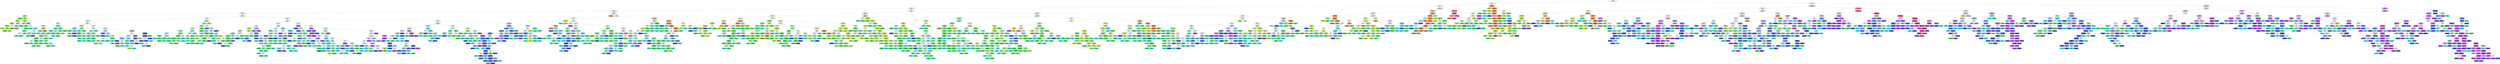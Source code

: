digraph Tree {
node [shape=box, style="filled", color="black", fontname="helvetica"] ;
edge [fontname="helvetica"] ;
0 [label="alcohol <= 11.0\ngini = 0.857\nsamples = 10010\nvalue = [1430, 1430, 1430, 1430, 1430, 1430, 1430]\nclass = 6", fillcolor="#ffffff"] ;
1 [label="free sulfur dioxide <= 83.041\ngini = 0.81\nsamples = 5369\nvalue = [1184, 1128, 1280, 947, 456, 165, 209]\nclass = 7", fillcolor="#fafefb"] ;
0 -> 1 [labeldistance=2.5, labelangle=45, headlabel="True"] ;
2 [label="fixed acidity <= 8.0\ngini = 0.811\nsamples = 5042\nvalue = [891, 1107, 1273, 942, 455, 165, 209]\nclass = 7", fillcolor="#f7fef7"] ;
1 -> 2 ;
3 [label="volatile acidity <= 0.26\ngini = 0.787\nsamples = 4040\nvalue = [447, 960, 1183, 863, 435, 152, 0]\nclass = 7", fillcolor="#f1fdf2"] ;
2 -> 3 ;
4 [label="density <= 0.996\ngini = 0.786\nsamples = 1719\nvalue = [205, 121, 412, 531, 334, 116, 0]\nclass = 8", fillcolor="#edfdfc"] ;
3 -> 4 ;
5 [label="free sulfur dioxide <= 9.769\ngini = 0.75\nsamples = 1140\nvalue = [3, 93, 283, 395, 264, 102, 0]\nclass = 8", fillcolor="#e5fcfb"] ;
4 -> 5 ;
6 [label="residual sugar <= 1.172\ngini = 0.427\nsamples = 54\nvalue = [1, 39, 12, 2, 0, 0, 0]\nclass = 5", fillcolor="#d1ee80"] ;
5 -> 6 ;
7 [label="gini = 0.0\nsamples = 4\nvalue = [0, 0, 4, 0, 0, 0, 0]\nclass = 7", fillcolor="#39e54d"] ;
6 -> 7 ;
8 [label="sulphates <= 0.585\ngini = 0.364\nsamples = 50\nvalue = [1, 39, 8, 2, 0, 0, 0]\nclass = 5", fillcolor="#caec6d"] ;
6 -> 8 ;
9 [label="chlorides <= 0.079\ngini = 0.245\nsamples = 44\nvalue = [1, 38, 4, 1, 0, 0, 0]\nclass = 5", fillcolor="#c2e957"] ;
8 -> 9 ;
10 [label="alcohol <= 10.948\ngini = 0.138\nsamples = 41\nvalue = [1, 38, 2, 0, 0, 0, 0]\nclass = 5", fillcolor="#bde748"] ;
9 -> 10 ;
11 [label="volatile acidity <= 0.257\ngini = 0.05\nsamples = 39\nvalue = [0, 38, 1, 0, 0, 0, 0]\nclass = 5", fillcolor="#b9e63e"] ;
10 -> 11 ;
12 [label="gini = 0.0\nsamples = 35\nvalue = [0, 35, 0, 0, 0, 0, 0]\nclass = 5", fillcolor="#b7e539"] ;
11 -> 12 ;
13 [label="alcohol <= 10.323\ngini = 0.375\nsamples = 4\nvalue = [0, 3, 1, 0, 0, 0, 0]\nclass = 5", fillcolor="#cfee7b"] ;
11 -> 13 ;
14 [label="gini = 0.0\nsamples = 1\nvalue = [0, 0, 1, 0, 0, 0, 0]\nclass = 7", fillcolor="#39e54d"] ;
13 -> 14 ;
15 [label="gini = 0.0\nsamples = 3\nvalue = [0, 3, 0, 0, 0, 0, 0]\nclass = 5", fillcolor="#b7e539"] ;
13 -> 15 ;
16 [label="density <= 0.993\ngini = 0.5\nsamples = 2\nvalue = [1, 0, 1, 0, 0, 0, 0]\nclass = 6", fillcolor="#ffffff"] ;
10 -> 16 ;
17 [label="gini = 0.0\nsamples = 1\nvalue = [0, 0, 1, 0, 0, 0, 0]\nclass = 7", fillcolor="#39e54d"] ;
16 -> 17 ;
18 [label="gini = 0.0\nsamples = 1\nvalue = [1, 0, 0, 0, 0, 0, 0]\nclass = 6", fillcolor="#e58139"] ;
16 -> 18 ;
19 [label="sulphates <= 0.492\ngini = 0.444\nsamples = 3\nvalue = [0, 0, 2, 1, 0, 0, 0]\nclass = 7", fillcolor="#9cf2a6"] ;
9 -> 19 ;
20 [label="gini = 0.0\nsamples = 1\nvalue = [0, 0, 0, 1, 0, 0, 0]\nclass = 8", fillcolor="#39e5e2"] ;
19 -> 20 ;
21 [label="gini = 0.0\nsamples = 2\nvalue = [0, 0, 2, 0, 0, 0, 0]\nclass = 7", fillcolor="#39e54d"] ;
19 -> 21 ;
22 [label="pH <= 2.94\ngini = 0.5\nsamples = 6\nvalue = [0, 1, 4, 1, 0, 0, 0]\nclass = 7", fillcolor="#88ef94"] ;
8 -> 22 ;
23 [label="gini = 0.0\nsamples = 1\nvalue = [0, 1, 0, 0, 0, 0, 0]\nclass = 5", fillcolor="#b7e539"] ;
22 -> 23 ;
24 [label="residual sugar <= 4.2\ngini = 0.32\nsamples = 5\nvalue = [0, 0, 4, 1, 0, 0, 0]\nclass = 7", fillcolor="#6aec79"] ;
22 -> 24 ;
25 [label="gini = 0.0\nsamples = 3\nvalue = [0, 0, 3, 0, 0, 0, 0]\nclass = 7", fillcolor="#39e54d"] ;
24 -> 25 ;
26 [label="chlorides <= 0.042\ngini = 0.5\nsamples = 2\nvalue = [0, 0, 1, 1, 0, 0, 0]\nclass = 7", fillcolor="#ffffff"] ;
24 -> 26 ;
27 [label="gini = 0.0\nsamples = 1\nvalue = [0, 0, 1, 0, 0, 0, 0]\nclass = 7", fillcolor="#39e54d"] ;
26 -> 27 ;
28 [label="gini = 0.0\nsamples = 1\nvalue = [0, 0, 0, 1, 0, 0, 0]\nclass = 8", fillcolor="#39e5e2"] ;
26 -> 28 ;
29 [label="alcohol <= 10.006\ngini = 0.736\nsamples = 1086\nvalue = [2, 54, 271, 393, 264, 102, 0]\nclass = 8", fillcolor="#e1fbfb"] ;
5 -> 29 ;
30 [label="volatile acidity <= 0.236\ngini = 0.652\nsamples = 380\nvalue = [2, 21, 159, 151, 42, 5, 0]\nclass = 7", fillcolor="#f8fef9"] ;
29 -> 30 ;
31 [label="fixed acidity <= 6.516\ngini = 0.65\nsamples = 249\nvalue = [2, 8, 87, 112, 39, 1, 0]\nclass = 8", fillcolor="#e0fbfb"] ;
30 -> 31 ;
32 [label="sulphates <= 0.485\ngini = 0.538\nsamples = 104\nvalue = [2, 2, 43, 56, 1, 0, 0]\nclass = 8", fillcolor="#d5f9f9"] ;
31 -> 32 ;
33 [label="sulphates <= 0.395\ngini = 0.536\nsamples = 65\nvalue = [2, 0, 35, 27, 1, 0, 0]\nclass = 7", fillcolor="#d5fada"] ;
32 -> 33 ;
34 [label="citric acid <= 0.477\ngini = 0.398\nsamples = 16\nvalue = [0, 0, 3, 12, 1, 0, 0]\nclass = 8", fillcolor="#76edeb"] ;
33 -> 34 ;
35 [label="fixed acidity <= 5.75\ngini = 0.165\nsamples = 11\nvalue = [0, 0, 1, 10, 0, 0, 0]\nclass = 8", fillcolor="#4de8e5"] ;
34 -> 35 ;
36 [label="volatile acidity <= 0.17\ngini = 0.5\nsamples = 2\nvalue = [0, 0, 1, 1, 0, 0, 0]\nclass = 7", fillcolor="#ffffff"] ;
35 -> 36 ;
37 [label="gini = 0.0\nsamples = 1\nvalue = [0, 0, 0, 1, 0, 0, 0]\nclass = 8", fillcolor="#39e5e2"] ;
36 -> 37 ;
38 [label="gini = 0.0\nsamples = 1\nvalue = [0, 0, 1, 0, 0, 0, 0]\nclass = 7", fillcolor="#39e54d"] ;
36 -> 38 ;
39 [label="gini = 0.0\nsamples = 9\nvalue = [0, 0, 0, 9, 0, 0, 0]\nclass = 8", fillcolor="#39e5e2"] ;
35 -> 39 ;
40 [label="citric acid <= 0.515\ngini = 0.64\nsamples = 5\nvalue = [0, 0, 2, 2, 1, 0, 0]\nclass = 7", fillcolor="#ffffff"] ;
34 -> 40 ;
41 [label="sulphates <= 0.36\ngini = 0.444\nsamples = 3\nvalue = [0, 0, 2, 0, 1, 0, 0]\nclass = 7", fillcolor="#9cf2a6"] ;
40 -> 41 ;
42 [label="gini = 0.0\nsamples = 2\nvalue = [0, 0, 2, 0, 0, 0, 0]\nclass = 7", fillcolor="#39e54d"] ;
41 -> 42 ;
43 [label="gini = 0.0\nsamples = 1\nvalue = [0, 0, 0, 0, 1, 0, 0]\nclass = 4", fillcolor="#3956e5"] ;
41 -> 43 ;
44 [label="gini = 0.0\nsamples = 2\nvalue = [0, 0, 0, 2, 0, 0, 0]\nclass = 8", fillcolor="#39e5e2"] ;
40 -> 44 ;
45 [label="free sulfur dioxide <= 77.135\ngini = 0.478\nsamples = 49\nvalue = [2, 0, 32, 15, 0, 0, 0]\nclass = 7", fillcolor="#9cf2a6"] ;
33 -> 45 ;
46 [label="density <= 0.992\ngini = 0.435\nsamples = 47\nvalue = [0, 0, 32, 15, 0, 0, 0]\nclass = 7", fillcolor="#96f1a0"] ;
45 -> 46 ;
47 [label="gini = 0.0\nsamples = 3\nvalue = [0, 0, 0, 3, 0, 0, 0]\nclass = 8", fillcolor="#39e5e2"] ;
46 -> 47 ;
48 [label="alcohol <= 9.875\ngini = 0.397\nsamples = 44\nvalue = [0, 0, 32, 12, 0, 0, 0]\nclass = 7", fillcolor="#83ef90"] ;
46 -> 48 ;
49 [label="residual sugar <= 6.65\ngini = 0.313\nsamples = 36\nvalue = [0, 0, 29, 7, 0, 0, 0]\nclass = 7", fillcolor="#69eb78"] ;
48 -> 49 ;
50 [label="volatile acidity <= 0.138\ngini = 0.191\nsamples = 28\nvalue = [0, 0, 25, 3, 0, 0, 0]\nclass = 7", fillcolor="#51e862"] ;
49 -> 50 ;
51 [label="residual sugar <= 4.45\ngini = 0.5\nsamples = 4\nvalue = [0, 0, 2, 2, 0, 0, 0]\nclass = 7", fillcolor="#ffffff"] ;
50 -> 51 ;
52 [label="gini = 0.0\nsamples = 2\nvalue = [0, 0, 2, 0, 0, 0, 0]\nclass = 7", fillcolor="#39e54d"] ;
51 -> 52 ;
53 [label="gini = 0.0\nsamples = 2\nvalue = [0, 0, 0, 2, 0, 0, 0]\nclass = 8", fillcolor="#39e5e2"] ;
51 -> 53 ;
54 [label="alcohol <= 9.25\ngini = 0.08\nsamples = 24\nvalue = [0, 0, 23, 1, 0, 0, 0]\nclass = 7", fillcolor="#42e655"] ;
50 -> 54 ;
55 [label="total sulfur dioxide <= 118.5\ngini = 0.32\nsamples = 5\nvalue = [0, 0, 4, 1, 0, 0, 0]\nclass = 7", fillcolor="#6aec79"] ;
54 -> 55 ;
56 [label="gini = 0.0\nsamples = 4\nvalue = [0, 0, 4, 0, 0, 0, 0]\nclass = 7", fillcolor="#39e54d"] ;
55 -> 56 ;
57 [label="gini = 0.0\nsamples = 1\nvalue = [0, 0, 0, 1, 0, 0, 0]\nclass = 8", fillcolor="#39e5e2"] ;
55 -> 57 ;
58 [label="gini = 0.0\nsamples = 19\nvalue = [0, 0, 19, 0, 0, 0, 0]\nclass = 7", fillcolor="#39e54d"] ;
54 -> 58 ;
59 [label="residual sugar <= 7.25\ngini = 0.5\nsamples = 8\nvalue = [0, 0, 4, 4, 0, 0, 0]\nclass = 7", fillcolor="#ffffff"] ;
49 -> 59 ;
60 [label="gini = 0.0\nsamples = 2\nvalue = [0, 0, 0, 2, 0, 0, 0]\nclass = 8", fillcolor="#39e5e2"] ;
59 -> 60 ;
61 [label="volatile acidity <= 0.215\ngini = 0.444\nsamples = 6\nvalue = [0, 0, 4, 2, 0, 0, 0]\nclass = 7", fillcolor="#9cf2a6"] ;
59 -> 61 ;
62 [label="gini = 0.0\nsamples = 3\nvalue = [0, 0, 3, 0, 0, 0, 0]\nclass = 7", fillcolor="#39e54d"] ;
61 -> 62 ;
63 [label="density <= 0.995\ngini = 0.444\nsamples = 3\nvalue = [0, 0, 1, 2, 0, 0, 0]\nclass = 8", fillcolor="#9cf2f0"] ;
61 -> 63 ;
64 [label="gini = 0.0\nsamples = 1\nvalue = [0, 0, 1, 0, 0, 0, 0]\nclass = 7", fillcolor="#39e54d"] ;
63 -> 64 ;
65 [label="gini = 0.0\nsamples = 2\nvalue = [0, 0, 0, 2, 0, 0, 0]\nclass = 8", fillcolor="#39e5e2"] ;
63 -> 65 ;
66 [label="citric acid <= 0.238\ngini = 0.469\nsamples = 8\nvalue = [0, 0, 3, 5, 0, 0, 0]\nclass = 8", fillcolor="#b0f5f3"] ;
48 -> 66 ;
67 [label="gini = 0.0\nsamples = 3\nvalue = [0, 0, 3, 0, 0, 0, 0]\nclass = 7", fillcolor="#39e54d"] ;
66 -> 67 ;
68 [label="gini = 0.0\nsamples = 5\nvalue = [0, 0, 0, 5, 0, 0, 0]\nclass = 8", fillcolor="#39e5e2"] ;
66 -> 68 ;
69 [label="gini = 0.0\nsamples = 2\nvalue = [2, 0, 0, 0, 0, 0, 0]\nclass = 6", fillcolor="#e58139"] ;
45 -> 69 ;
70 [label="free sulfur dioxide <= 43.369\ngini = 0.402\nsamples = 39\nvalue = [0, 2, 8, 29, 0, 0, 0]\nclass = 8", fillcolor="#79edeb"] ;
32 -> 70 ;
71 [label="pH <= 3.514\ngini = 0.304\nsamples = 34\nvalue = [0, 2, 4, 28, 0, 0, 0]\nclass = 8", fillcolor="#61eae8"] ;
70 -> 71 ;
72 [label="density <= 0.993\ngini = 0.175\nsamples = 31\nvalue = [0, 0, 3, 28, 0, 0, 0]\nclass = 8", fillcolor="#4ee8e5"] ;
71 -> 72 ;
73 [label="gini = 0.0\nsamples = 2\nvalue = [0, 0, 2, 0, 0, 0, 0]\nclass = 7", fillcolor="#39e54d"] ;
72 -> 73 ;
74 [label="fixed acidity <= 6.505\ngini = 0.067\nsamples = 29\nvalue = [0, 0, 1, 28, 0, 0, 0]\nclass = 8", fillcolor="#40e6e3"] ;
72 -> 74 ;
75 [label="gini = 0.0\nsamples = 28\nvalue = [0, 0, 0, 28, 0, 0, 0]\nclass = 8", fillcolor="#39e5e2"] ;
74 -> 75 ;
76 [label="gini = 0.0\nsamples = 1\nvalue = [0, 0, 1, 0, 0, 0, 0]\nclass = 7", fillcolor="#39e54d"] ;
74 -> 76 ;
77 [label="fixed acidity <= 5.823\ngini = 0.444\nsamples = 3\nvalue = [0, 2, 1, 0, 0, 0, 0]\nclass = 5", fillcolor="#dbf29c"] ;
71 -> 77 ;
78 [label="gini = 0.0\nsamples = 1\nvalue = [0, 0, 1, 0, 0, 0, 0]\nclass = 7", fillcolor="#39e54d"] ;
77 -> 78 ;
79 [label="gini = 0.0\nsamples = 2\nvalue = [0, 2, 0, 0, 0, 0, 0]\nclass = 5", fillcolor="#b7e539"] ;
77 -> 79 ;
80 [label="pH <= 2.97\ngini = 0.32\nsamples = 5\nvalue = [0, 0, 4, 1, 0, 0, 0]\nclass = 7", fillcolor="#6aec79"] ;
70 -> 80 ;
81 [label="gini = 0.0\nsamples = 1\nvalue = [0, 0, 0, 1, 0, 0, 0]\nclass = 8", fillcolor="#39e5e2"] ;
80 -> 81 ;
82 [label="gini = 0.0\nsamples = 4\nvalue = [0, 0, 4, 0, 0, 0, 0]\nclass = 7", fillcolor="#39e54d"] ;
80 -> 82 ;
83 [label="free sulfur dioxide <= 27.755\ngini = 0.688\nsamples = 145\nvalue = [0, 6, 44, 56, 38, 1, 0]\nclass = 8", fillcolor="#e7fcfc"] ;
31 -> 83 ;
84 [label="fixed acidity <= 6.937\ngini = 0.531\nsamples = 39\nvalue = [0, 0, 22, 15, 2, 0, 0]\nclass = 7", fillcolor="#c5f7cb"] ;
83 -> 84 ;
85 [label="density <= 0.993\ngini = 0.278\nsamples = 6\nvalue = [0, 0, 1, 5, 0, 0, 0]\nclass = 8", fillcolor="#61eae8"] ;
84 -> 85 ;
86 [label="gini = 0.0\nsamples = 1\nvalue = [0, 0, 1, 0, 0, 0, 0]\nclass = 7", fillcolor="#39e54d"] ;
85 -> 86 ;
87 [label="gini = 0.0\nsamples = 5\nvalue = [0, 0, 0, 5, 0, 0, 0]\nclass = 8", fillcolor="#39e5e2"] ;
85 -> 87 ;
88 [label="density <= 0.993\ngini = 0.5\nsamples = 33\nvalue = [0, 0, 21, 10, 2, 0, 0]\nclass = 7", fillcolor="#a0f3aa"] ;
84 -> 88 ;
89 [label="chlorides <= 0.043\ngini = 0.375\nsamples = 4\nvalue = [0, 0, 0, 3, 1, 0, 0]\nclass = 8", fillcolor="#7beeec"] ;
88 -> 89 ;
90 [label="gini = 0.0\nsamples = 3\nvalue = [0, 0, 0, 3, 0, 0, 0]\nclass = 8", fillcolor="#39e5e2"] ;
89 -> 90 ;
91 [label="gini = 0.0\nsamples = 1\nvalue = [0, 0, 0, 0, 1, 0, 0]\nclass = 4", fillcolor="#3956e5"] ;
89 -> 91 ;
92 [label="residual sugar <= 2.628\ngini = 0.416\nsamples = 29\nvalue = [0, 0, 21, 7, 1, 0, 0]\nclass = 7", fillcolor="#81ee8e"] ;
88 -> 92 ;
93 [label="fixed acidity <= 7.9\ngini = 0.117\nsamples = 16\nvalue = [0, 0, 15, 0, 1, 0, 0]\nclass = 7", fillcolor="#46e759"] ;
92 -> 93 ;
94 [label="gini = 0.0\nsamples = 15\nvalue = [0, 0, 15, 0, 0, 0, 0]\nclass = 7", fillcolor="#39e54d"] ;
93 -> 94 ;
95 [label="gini = 0.0\nsamples = 1\nvalue = [0, 0, 0, 0, 1, 0, 0]\nclass = 4", fillcolor="#3956e5"] ;
93 -> 95 ;
96 [label="free sulfur dioxide <= 20.5\ngini = 0.497\nsamples = 13\nvalue = [0, 0, 6, 7, 0, 0, 0]\nclass = 8", fillcolor="#e3fbfb"] ;
92 -> 96 ;
97 [label="gini = 0.0\nsamples = 4\nvalue = [0, 0, 4, 0, 0, 0, 0]\nclass = 7", fillcolor="#39e54d"] ;
96 -> 97 ;
98 [label="free sulfur dioxide <= 25.5\ngini = 0.346\nsamples = 9\nvalue = [0, 0, 2, 7, 0, 0, 0]\nclass = 8", fillcolor="#72ecea"] ;
96 -> 98 ;
99 [label="gini = 0.0\nsamples = 6\nvalue = [0, 0, 0, 6, 0, 0, 0]\nclass = 8", fillcolor="#39e5e2"] ;
98 -> 99 ;
100 [label="density <= 0.995\ngini = 0.444\nsamples = 3\nvalue = [0, 0, 2, 1, 0, 0, 0]\nclass = 7", fillcolor="#9cf2a6"] ;
98 -> 100 ;
101 [label="gini = 0.0\nsamples = 2\nvalue = [0, 0, 2, 0, 0, 0, 0]\nclass = 7", fillcolor="#39e54d"] ;
100 -> 101 ;
102 [label="gini = 0.0\nsamples = 1\nvalue = [0, 0, 0, 1, 0, 0, 0]\nclass = 8", fillcolor="#39e5e2"] ;
100 -> 102 ;
103 [label="pH <= 3.111\ngini = 0.689\nsamples = 106\nvalue = [0, 6, 22, 41, 36, 1, 0]\nclass = 8", fillcolor="#f1fdfd"] ;
83 -> 103 ;
104 [label="fixed acidity <= 7.15\ngini = 0.499\nsamples = 21\nvalue = [0, 0, 10, 11, 0, 0, 0]\nclass = 8", fillcolor="#edfdfc"] ;
103 -> 104 ;
105 [label="alcohol <= 8.9\ngini = 0.469\nsamples = 16\nvalue = [0, 0, 10, 6, 0, 0, 0]\nclass = 7", fillcolor="#b0f5b8"] ;
104 -> 105 ;
106 [label="gini = 0.0\nsamples = 2\nvalue = [0, 0, 0, 2, 0, 0, 0]\nclass = 8", fillcolor="#39e5e2"] ;
105 -> 106 ;
107 [label="alcohol <= 9.373\ngini = 0.408\nsamples = 14\nvalue = [0, 0, 10, 4, 0, 0, 0]\nclass = 7", fillcolor="#88ef94"] ;
105 -> 107 ;
108 [label="residual sugar <= 0.95\ngini = 0.278\nsamples = 12\nvalue = [0, 0, 10, 2, 0, 0, 0]\nclass = 7", fillcolor="#61ea71"] ;
107 -> 108 ;
109 [label="gini = 0.0\nsamples = 1\nvalue = [0, 0, 0, 1, 0, 0, 0]\nclass = 8", fillcolor="#39e5e2"] ;
108 -> 109 ;
110 [label="citric acid <= 0.77\ngini = 0.165\nsamples = 11\nvalue = [0, 0, 10, 1, 0, 0, 0]\nclass = 7", fillcolor="#4de85f"] ;
108 -> 110 ;
111 [label="gini = 0.0\nsamples = 10\nvalue = [0, 0, 10, 0, 0, 0, 0]\nclass = 7", fillcolor="#39e54d"] ;
110 -> 111 ;
112 [label="gini = 0.0\nsamples = 1\nvalue = [0, 0, 0, 1, 0, 0, 0]\nclass = 8", fillcolor="#39e5e2"] ;
110 -> 112 ;
113 [label="gini = 0.0\nsamples = 2\nvalue = [0, 0, 0, 2, 0, 0, 0]\nclass = 8", fillcolor="#39e5e2"] ;
107 -> 113 ;
114 [label="gini = 0.0\nsamples = 5\nvalue = [0, 0, 0, 5, 0, 0, 0]\nclass = 8", fillcolor="#39e5e2"] ;
104 -> 114 ;
115 [label="citric acid <= 0.31\ngini = 0.671\nsamples = 85\nvalue = [0, 6, 12, 30, 36, 1, 0]\nclass = 4", fillcolor="#e9edfc"] ;
103 -> 115 ;
116 [label="total sulfur dioxide <= 101.0\ngini = 0.666\nsamples = 31\nvalue = [0, 4, 8, 15, 4, 0, 0]\nclass = 8", fillcolor="#c3f7f6"] ;
115 -> 116 ;
117 [label="sulphates <= 0.43\ngini = 0.32\nsamples = 5\nvalue = [0, 0, 1, 0, 4, 0, 0]\nclass = 4", fillcolor="#6a80ec"] ;
116 -> 117 ;
118 [label="gini = 0.0\nsamples = 1\nvalue = [0, 0, 1, 0, 0, 0, 0]\nclass = 7", fillcolor="#39e54d"] ;
117 -> 118 ;
119 [label="gini = 0.0\nsamples = 4\nvalue = [0, 0, 0, 0, 4, 0, 0]\nclass = 4", fillcolor="#3956e5"] ;
117 -> 119 ;
120 [label="density <= 0.995\ngini = 0.571\nsamples = 26\nvalue = [0, 4, 7, 15, 0, 0, 0]\nclass = 8", fillcolor="#acf4f3"] ;
116 -> 120 ;
121 [label="gini = 0.0\nsamples = 10\nvalue = [0, 0, 0, 10, 0, 0, 0]\nclass = 8", fillcolor="#39e5e2"] ;
120 -> 121 ;
122 [label="residual sugar <= 5.553\ngini = 0.648\nsamples = 16\nvalue = [0, 4, 7, 5, 0, 0, 0]\nclass = 7", fillcolor="#dbfadf"] ;
120 -> 122 ;
123 [label="citric acid <= 0.279\ngini = 0.5\nsamples = 8\nvalue = [0, 4, 0, 4, 0, 0, 0]\nclass = 5", fillcolor="#ffffff"] ;
122 -> 123 ;
124 [label="volatile acidity <= 0.18\ngini = 0.32\nsamples = 5\nvalue = [0, 4, 0, 1, 0, 0, 0]\nclass = 5", fillcolor="#c9ec6a"] ;
123 -> 124 ;
125 [label="gini = 0.0\nsamples = 1\nvalue = [0, 0, 0, 1, 0, 0, 0]\nclass = 8", fillcolor="#39e5e2"] ;
124 -> 125 ;
126 [label="gini = 0.0\nsamples = 4\nvalue = [0, 4, 0, 0, 0, 0, 0]\nclass = 5", fillcolor="#b7e539"] ;
124 -> 126 ;
127 [label="gini = 0.0\nsamples = 3\nvalue = [0, 0, 0, 3, 0, 0, 0]\nclass = 8", fillcolor="#39e5e2"] ;
123 -> 127 ;
128 [label="fixed acidity <= 7.629\ngini = 0.219\nsamples = 8\nvalue = [0, 0, 7, 1, 0, 0, 0]\nclass = 7", fillcolor="#55e966"] ;
122 -> 128 ;
129 [label="gini = 0.0\nsamples = 7\nvalue = [0, 0, 7, 0, 0, 0, 0]\nclass = 7", fillcolor="#39e54d"] ;
128 -> 129 ;
130 [label="gini = 0.0\nsamples = 1\nvalue = [0, 0, 0, 1, 0, 0, 0]\nclass = 8", fillcolor="#39e5e2"] ;
128 -> 130 ;
131 [label="free sulfur dioxide <= 51.676\ngini = 0.564\nsamples = 54\nvalue = [0, 2, 4, 15, 32, 1, 0]\nclass = 4", fillcolor="#a9b5f4"] ;
115 -> 131 ;
132 [label="pH <= 3.353\ngini = 0.649\nsamples = 34\nvalue = [0, 2, 3, 14, 14, 1, 0]\nclass = 8", fillcolor="#ffffff"] ;
131 -> 132 ;
133 [label="density <= 0.993\ngini = 0.601\nsamples = 23\nvalue = [0, 1, 2, 13, 6, 1, 0]\nclass = 8", fillcolor="#adf4f3"] ;
132 -> 133 ;
134 [label="free sulfur dioxide <= 42.251\ngini = 0.56\nsamples = 5\nvalue = [0, 0, 0, 1, 3, 1, 0]\nclass = 4", fillcolor="#9caaf2"] ;
133 -> 134 ;
135 [label="gini = 0.0\nsamples = 3\nvalue = [0, 0, 0, 0, 3, 0, 0]\nclass = 4", fillcolor="#3956e5"] ;
134 -> 135 ;
136 [label="total sulfur dioxide <= 134.374\ngini = 0.5\nsamples = 2\nvalue = [0, 0, 0, 1, 0, 1, 0]\nclass = 8", fillcolor="#ffffff"] ;
134 -> 136 ;
137 [label="gini = 0.0\nsamples = 1\nvalue = [0, 0, 0, 1, 0, 0, 0]\nclass = 8", fillcolor="#39e5e2"] ;
136 -> 137 ;
138 [label="gini = 0.0\nsamples = 1\nvalue = [0, 0, 0, 0, 0, 1, 0]\nclass = 3", fillcolor="#b139e5"] ;
136 -> 138 ;
139 [label="residual sugar <= 8.537\ngini = 0.512\nsamples = 18\nvalue = [0, 1, 2, 12, 3, 0, 0]\nclass = 8", fillcolor="#88efee"] ;
133 -> 139 ;
140 [label="sulphates <= 0.37\ngini = 0.357\nsamples = 14\nvalue = [0, 1, 2, 11, 0, 0, 0]\nclass = 8", fillcolor="#6bece9"] ;
139 -> 140 ;
141 [label="total sulfur dioxide <= 171.5\ngini = 0.444\nsamples = 3\nvalue = [0, 0, 2, 1, 0, 0, 0]\nclass = 7", fillcolor="#9cf2a6"] ;
140 -> 141 ;
142 [label="gini = 0.0\nsamples = 2\nvalue = [0, 0, 2, 0, 0, 0, 0]\nclass = 7", fillcolor="#39e54d"] ;
141 -> 142 ;
143 [label="gini = 0.0\nsamples = 1\nvalue = [0, 0, 0, 1, 0, 0, 0]\nclass = 8", fillcolor="#39e5e2"] ;
141 -> 143 ;
144 [label="fixed acidity <= 7.613\ngini = 0.165\nsamples = 11\nvalue = [0, 1, 0, 10, 0, 0, 0]\nclass = 8", fillcolor="#4de8e5"] ;
140 -> 144 ;
145 [label="gini = 0.0\nsamples = 9\nvalue = [0, 0, 0, 9, 0, 0, 0]\nclass = 8", fillcolor="#39e5e2"] ;
144 -> 145 ;
146 [label="chlorides <= 0.045\ngini = 0.5\nsamples = 2\nvalue = [0, 1, 0, 1, 0, 0, 0]\nclass = 5", fillcolor="#ffffff"] ;
144 -> 146 ;
147 [label="gini = 0.0\nsamples = 1\nvalue = [0, 1, 0, 0, 0, 0, 0]\nclass = 5", fillcolor="#b7e539"] ;
146 -> 147 ;
148 [label="gini = 0.0\nsamples = 1\nvalue = [0, 0, 0, 1, 0, 0, 0]\nclass = 8", fillcolor="#39e5e2"] ;
146 -> 148 ;
149 [label="fixed acidity <= 6.635\ngini = 0.375\nsamples = 4\nvalue = [0, 0, 0, 1, 3, 0, 0]\nclass = 4", fillcolor="#7b8eee"] ;
139 -> 149 ;
150 [label="gini = 0.0\nsamples = 1\nvalue = [0, 0, 0, 1, 0, 0, 0]\nclass = 8", fillcolor="#39e5e2"] ;
149 -> 150 ;
151 [label="gini = 0.0\nsamples = 3\nvalue = [0, 0, 0, 0, 3, 0, 0]\nclass = 4", fillcolor="#3956e5"] ;
149 -> 151 ;
152 [label="fixed acidity <= 7.446\ngini = 0.446\nsamples = 11\nvalue = [0, 1, 1, 1, 8, 0, 0]\nclass = 4", fillcolor="#7489ed"] ;
132 -> 152 ;
153 [label="fixed acidity <= 6.75\ngini = 0.34\nsamples = 10\nvalue = [0, 0, 1, 1, 8, 0, 0]\nclass = 4", fillcolor="#657ceb"] ;
152 -> 153 ;
154 [label="sulphates <= 0.44\ngini = 0.667\nsamples = 3\nvalue = [0, 0, 1, 1, 1, 0, 0]\nclass = 7", fillcolor="#ffffff"] ;
153 -> 154 ;
155 [label="gini = 0.0\nsamples = 1\nvalue = [0, 0, 1, 0, 0, 0, 0]\nclass = 7", fillcolor="#39e54d"] ;
154 -> 155 ;
156 [label="pH <= 3.411\ngini = 0.5\nsamples = 2\nvalue = [0, 0, 0, 1, 1, 0, 0]\nclass = 8", fillcolor="#ffffff"] ;
154 -> 156 ;
157 [label="gini = 0.0\nsamples = 1\nvalue = [0, 0, 0, 1, 0, 0, 0]\nclass = 8", fillcolor="#39e5e2"] ;
156 -> 157 ;
158 [label="gini = 0.0\nsamples = 1\nvalue = [0, 0, 0, 0, 1, 0, 0]\nclass = 4", fillcolor="#3956e5"] ;
156 -> 158 ;
159 [label="gini = 0.0\nsamples = 7\nvalue = [0, 0, 0, 0, 7, 0, 0]\nclass = 4", fillcolor="#3956e5"] ;
153 -> 159 ;
160 [label="gini = 0.0\nsamples = 1\nvalue = [0, 1, 0, 0, 0, 0, 0]\nclass = 5", fillcolor="#b7e539"] ;
152 -> 160 ;
161 [label="residual sugar <= 8.765\ngini = 0.185\nsamples = 20\nvalue = [0, 0, 1, 1, 18, 0, 0]\nclass = 4", fillcolor="#4e68e8"] ;
131 -> 161 ;
162 [label="chlorides <= 0.044\ngini = 0.1\nsamples = 19\nvalue = [0, 0, 0, 1, 18, 0, 0]\nclass = 4", fillcolor="#445fe6"] ;
161 -> 162 ;
163 [label="free sulfur dioxide <= 55.044\ngini = 0.5\nsamples = 2\nvalue = [0, 0, 0, 1, 1, 0, 0]\nclass = 8", fillcolor="#ffffff"] ;
162 -> 163 ;
164 [label="gini = 0.0\nsamples = 1\nvalue = [0, 0, 0, 0, 1, 0, 0]\nclass = 4", fillcolor="#3956e5"] ;
163 -> 164 ;
165 [label="gini = 0.0\nsamples = 1\nvalue = [0, 0, 0, 1, 0, 0, 0]\nclass = 8", fillcolor="#39e5e2"] ;
163 -> 165 ;
166 [label="gini = 0.0\nsamples = 17\nvalue = [0, 0, 0, 0, 17, 0, 0]\nclass = 4", fillcolor="#3956e5"] ;
162 -> 166 ;
167 [label="gini = 0.0\nsamples = 1\nvalue = [0, 0, 1, 0, 0, 0, 0]\nclass = 7", fillcolor="#39e54d"] ;
161 -> 167 ;
168 [label="sulphates <= 0.708\ngini = 0.598\nsamples = 131\nvalue = [0, 13, 72, 39, 3, 4, 0]\nclass = 7", fillcolor="#b8f6bf"] ;
30 -> 168 ;
169 [label="pH <= 3.315\ngini = 0.572\nsamples = 126\nvalue = [0, 8, 72, 39, 3, 4, 0]\nclass = 7", fillcolor="#b4f5bb"] ;
168 -> 169 ;
170 [label="chlorides <= 0.05\ngini = 0.497\nsamples = 110\nvalue = [0, 5, 70, 34, 1, 0, 0]\nclass = 7", fillcolor="#a1f3ab"] ;
169 -> 170 ;
171 [label="sulphates <= 0.545\ngini = 0.537\nsamples = 66\nvalue = [0, 3, 35, 28, 0, 0, 0]\nclass = 7", fillcolor="#dbfade"] ;
170 -> 171 ;
172 [label="total sulfur dioxide <= 143.323\ngini = 0.493\nsamples = 53\nvalue = [0, 1, 32, 20, 0, 0, 0]\nclass = 7", fillcolor="#b7f6be"] ;
171 -> 172 ;
173 [label="chlorides <= 0.044\ngini = 0.469\nsamples = 16\nvalue = [0, 0, 6, 10, 0, 0, 0]\nclass = 8", fillcolor="#b0f5f3"] ;
172 -> 173 ;
174 [label="free sulfur dioxide <= 34.5\ngini = 0.219\nsamples = 8\nvalue = [0, 0, 1, 7, 0, 0, 0]\nclass = 8", fillcolor="#55e9e6"] ;
173 -> 174 ;
175 [label="gini = 0.0\nsamples = 7\nvalue = [0, 0, 0, 7, 0, 0, 0]\nclass = 8", fillcolor="#39e5e2"] ;
174 -> 175 ;
176 [label="gini = 0.0\nsamples = 1\nvalue = [0, 0, 1, 0, 0, 0, 0]\nclass = 7", fillcolor="#39e54d"] ;
174 -> 176 ;
177 [label="free sulfur dioxide <= 28.481\ngini = 0.469\nsamples = 8\nvalue = [0, 0, 5, 3, 0, 0, 0]\nclass = 7", fillcolor="#b0f5b8"] ;
173 -> 177 ;
178 [label="fixed acidity <= 7.7\ngini = 0.278\nsamples = 6\nvalue = [0, 0, 5, 1, 0, 0, 0]\nclass = 7", fillcolor="#61ea71"] ;
177 -> 178 ;
179 [label="gini = 0.0\nsamples = 5\nvalue = [0, 0, 5, 0, 0, 0, 0]\nclass = 7", fillcolor="#39e54d"] ;
178 -> 179 ;
180 [label="gini = 0.0\nsamples = 1\nvalue = [0, 0, 0, 1, 0, 0, 0]\nclass = 8", fillcolor="#39e5e2"] ;
178 -> 180 ;
181 [label="gini = 0.0\nsamples = 2\nvalue = [0, 0, 0, 2, 0, 0, 0]\nclass = 8", fillcolor="#39e5e2"] ;
177 -> 181 ;
182 [label="volatile acidity <= 0.259\ngini = 0.432\nsamples = 37\nvalue = [0, 1, 26, 10, 0, 0, 0]\nclass = 7", fillcolor="#8af096"] ;
172 -> 182 ;
183 [label="citric acid <= 0.645\ngini = 0.227\nsamples = 23\nvalue = [0, 0, 20, 3, 0, 0, 0]\nclass = 7", fillcolor="#57e968"] ;
182 -> 183 ;
184 [label="residual sugar <= 7.95\ngini = 0.165\nsamples = 22\nvalue = [0, 0, 20, 2, 0, 0, 0]\nclass = 7", fillcolor="#4de85f"] ;
183 -> 184 ;
185 [label="gini = 0.0\nsamples = 14\nvalue = [0, 0, 14, 0, 0, 0, 0]\nclass = 7", fillcolor="#39e54d"] ;
184 -> 185 ;
186 [label="pH <= 3.166\ngini = 0.375\nsamples = 8\nvalue = [0, 0, 6, 2, 0, 0, 0]\nclass = 7", fillcolor="#7bee88"] ;
184 -> 186 ;
187 [label="gini = 0.0\nsamples = 2\nvalue = [0, 0, 0, 2, 0, 0, 0]\nclass = 8", fillcolor="#39e5e2"] ;
186 -> 187 ;
188 [label="gini = 0.0\nsamples = 6\nvalue = [0, 0, 6, 0, 0, 0, 0]\nclass = 7", fillcolor="#39e54d"] ;
186 -> 188 ;
189 [label="gini = 0.0\nsamples = 1\nvalue = [0, 0, 0, 1, 0, 0, 0]\nclass = 8", fillcolor="#39e5e2"] ;
183 -> 189 ;
190 [label="density <= 0.996\ngini = 0.561\nsamples = 14\nvalue = [0, 1, 6, 7, 0, 0, 0]\nclass = 8", fillcolor="#e6fcfb"] ;
182 -> 190 ;
191 [label="sulphates <= 0.451\ngini = 0.278\nsamples = 6\nvalue = [0, 1, 0, 5, 0, 0, 0]\nclass = 8", fillcolor="#61eae8"] ;
190 -> 191 ;
192 [label="gini = 0.0\nsamples = 1\nvalue = [0, 1, 0, 0, 0, 0, 0]\nclass = 5", fillcolor="#b7e539"] ;
191 -> 192 ;
193 [label="gini = 0.0\nsamples = 5\nvalue = [0, 0, 0, 5, 0, 0, 0]\nclass = 8", fillcolor="#39e5e2"] ;
191 -> 193 ;
194 [label="residual sugar <= 6.55\ngini = 0.375\nsamples = 8\nvalue = [0, 0, 6, 2, 0, 0, 0]\nclass = 7", fillcolor="#7bee88"] ;
190 -> 194 ;
195 [label="gini = 0.0\nsamples = 1\nvalue = [0, 0, 0, 1, 0, 0, 0]\nclass = 8", fillcolor="#39e5e2"] ;
194 -> 195 ;
196 [label="alcohol <= 8.95\ngini = 0.245\nsamples = 7\nvalue = [0, 0, 6, 1, 0, 0, 0]\nclass = 7", fillcolor="#5ae96b"] ;
194 -> 196 ;
197 [label="gini = 0.0\nsamples = 1\nvalue = [0, 0, 0, 1, 0, 0, 0]\nclass = 8", fillcolor="#39e5e2"] ;
196 -> 197 ;
198 [label="gini = 0.0\nsamples = 6\nvalue = [0, 0, 6, 0, 0, 0, 0]\nclass = 7", fillcolor="#39e54d"] ;
196 -> 198 ;
199 [label="total sulfur dioxide <= 153.5\ngini = 0.544\nsamples = 13\nvalue = [0, 2, 3, 8, 0, 0, 0]\nclass = 8", fillcolor="#9cf2f0"] ;
171 -> 199 ;
200 [label="citric acid <= 0.425\ngini = 0.611\nsamples = 6\nvalue = [0, 2, 3, 1, 0, 0, 0]\nclass = 7", fillcolor="#cef8d2"] ;
199 -> 200 ;
201 [label="chlorides <= 0.038\ngini = 0.444\nsamples = 3\nvalue = [0, 2, 0, 1, 0, 0, 0]\nclass = 5", fillcolor="#dbf29c"] ;
200 -> 201 ;
202 [label="gini = 0.0\nsamples = 1\nvalue = [0, 0, 0, 1, 0, 0, 0]\nclass = 8", fillcolor="#39e5e2"] ;
201 -> 202 ;
203 [label="gini = 0.0\nsamples = 2\nvalue = [0, 2, 0, 0, 0, 0, 0]\nclass = 5", fillcolor="#b7e539"] ;
201 -> 203 ;
204 [label="gini = 0.0\nsamples = 3\nvalue = [0, 0, 3, 0, 0, 0, 0]\nclass = 7", fillcolor="#39e54d"] ;
200 -> 204 ;
205 [label="gini = 0.0\nsamples = 7\nvalue = [0, 0, 0, 7, 0, 0, 0]\nclass = 8", fillcolor="#39e5e2"] ;
199 -> 205 ;
206 [label="chlorides <= 0.154\ngini = 0.346\nsamples = 44\nvalue = [0, 2, 35, 6, 1, 0, 0]\nclass = 7", fillcolor="#68eb77"] ;
170 -> 206 ;
207 [label="pH <= 2.995\ngini = 0.263\nsamples = 41\nvalue = [0, 2, 35, 3, 1, 0, 0]\nclass = 7", fillcolor="#58e969"] ;
206 -> 207 ;
208 [label="free sulfur dioxide <= 18.0\ngini = 0.444\nsamples = 3\nvalue = [0, 1, 0, 2, 0, 0, 0]\nclass = 8", fillcolor="#9cf2f0"] ;
207 -> 208 ;
209 [label="gini = 0.0\nsamples = 1\nvalue = [0, 1, 0, 0, 0, 0, 0]\nclass = 5", fillcolor="#b7e539"] ;
208 -> 209 ;
210 [label="gini = 0.0\nsamples = 2\nvalue = [0, 0, 0, 2, 0, 0, 0]\nclass = 8", fillcolor="#39e5e2"] ;
208 -> 210 ;
211 [label="free sulfur dioxide <= 11.688\ngini = 0.15\nsamples = 38\nvalue = [0, 1, 35, 1, 1, 0, 0]\nclass = 7", fillcolor="#49e75b"] ;
207 -> 211 ;
212 [label="gini = 0.0\nsamples = 1\nvalue = [0, 1, 0, 0, 0, 0, 0]\nclass = 5", fillcolor="#b7e539"] ;
211 -> 212 ;
213 [label="free sulfur dioxide <= 51.5\ngini = 0.104\nsamples = 37\nvalue = [0, 0, 35, 1, 1, 0, 0]\nclass = 7", fillcolor="#44e657"] ;
211 -> 213 ;
214 [label="fixed acidity <= 5.801\ngini = 0.056\nsamples = 35\nvalue = [0, 0, 34, 1, 0, 0, 0]\nclass = 7", fillcolor="#3fe652"] ;
213 -> 214 ;
215 [label="sulphates <= 0.49\ngini = 0.444\nsamples = 3\nvalue = [0, 0, 2, 1, 0, 0, 0]\nclass = 7", fillcolor="#9cf2a6"] ;
214 -> 215 ;
216 [label="gini = 0.0\nsamples = 2\nvalue = [0, 0, 2, 0, 0, 0, 0]\nclass = 7", fillcolor="#39e54d"] ;
215 -> 216 ;
217 [label="gini = 0.0\nsamples = 1\nvalue = [0, 0, 0, 1, 0, 0, 0]\nclass = 8", fillcolor="#39e5e2"] ;
215 -> 217 ;
218 [label="gini = 0.0\nsamples = 32\nvalue = [0, 0, 32, 0, 0, 0, 0]\nclass = 7", fillcolor="#39e54d"] ;
214 -> 218 ;
219 [label="free sulfur dioxide <= 53.5\ngini = 0.5\nsamples = 2\nvalue = [0, 0, 1, 0, 1, 0, 0]\nclass = 7", fillcolor="#ffffff"] ;
213 -> 219 ;
220 [label="gini = 0.0\nsamples = 1\nvalue = [0, 0, 0, 0, 1, 0, 0]\nclass = 4", fillcolor="#3956e5"] ;
219 -> 220 ;
221 [label="gini = 0.0\nsamples = 1\nvalue = [0, 0, 1, 0, 0, 0, 0]\nclass = 7", fillcolor="#39e54d"] ;
219 -> 221 ;
222 [label="gini = 0.0\nsamples = 3\nvalue = [0, 0, 0, 3, 0, 0, 0]\nclass = 8", fillcolor="#39e5e2"] ;
206 -> 222 ;
223 [label="pH <= 3.33\ngini = 0.773\nsamples = 16\nvalue = [0, 3, 2, 5, 2, 4, 0]\nclass = 8", fillcolor="#eefdfd"] ;
169 -> 223 ;
224 [label="gini = 0.0\nsamples = 4\nvalue = [0, 0, 0, 0, 0, 4, 0]\nclass = 3", fillcolor="#b139e5"] ;
223 -> 224 ;
225 [label="residual sugar <= 7.35\ngini = 0.708\nsamples = 12\nvalue = [0, 3, 2, 5, 2, 0, 0]\nclass = 8", fillcolor="#d3f9f9"] ;
223 -> 225 ;
226 [label="fixed acidity <= 5.746\ngini = 0.62\nsamples = 10\nvalue = [0, 3, 2, 5, 0, 0, 0]\nclass = 8", fillcolor="#c6f8f7"] ;
225 -> 226 ;
227 [label="gini = 0.0\nsamples = 2\nvalue = [0, 0, 2, 0, 0, 0, 0]\nclass = 7", fillcolor="#39e54d"] ;
226 -> 227 ;
228 [label="chlorides <= 0.056\ngini = 0.469\nsamples = 8\nvalue = [0, 3, 0, 5, 0, 0, 0]\nclass = 8", fillcolor="#b0f5f3"] ;
226 -> 228 ;
229 [label="density <= 0.996\ngini = 0.278\nsamples = 6\nvalue = [0, 1, 0, 5, 0, 0, 0]\nclass = 8", fillcolor="#61eae8"] ;
228 -> 229 ;
230 [label="gini = 0.0\nsamples = 5\nvalue = [0, 0, 0, 5, 0, 0, 0]\nclass = 8", fillcolor="#39e5e2"] ;
229 -> 230 ;
231 [label="gini = 0.0\nsamples = 1\nvalue = [0, 1, 0, 0, 0, 0, 0]\nclass = 5", fillcolor="#b7e539"] ;
229 -> 231 ;
232 [label="gini = 0.0\nsamples = 2\nvalue = [0, 2, 0, 0, 0, 0, 0]\nclass = 5", fillcolor="#b7e539"] ;
228 -> 232 ;
233 [label="gini = 0.0\nsamples = 2\nvalue = [0, 0, 0, 0, 2, 0, 0]\nclass = 4", fillcolor="#3956e5"] ;
225 -> 233 ;
234 [label="gini = 0.0\nsamples = 5\nvalue = [0, 5, 0, 0, 0, 0, 0]\nclass = 5", fillcolor="#b7e539"] ;
168 -> 234 ;
235 [label="sulphates <= 0.523\ngini = 0.737\nsamples = 706\nvalue = [0, 33, 112, 242, 222, 97, 0]\nclass = 8", fillcolor="#f7fefe"] ;
29 -> 235 ;
236 [label="alcohol <= 10.501\ngini = 0.745\nsamples = 397\nvalue = [0, 5, 88, 129, 102, 73, 0]\nclass = 8", fillcolor="#edfdfc"] ;
235 -> 236 ;
237 [label="free sulfur dioxide <= 32.949\ngini = 0.708\nsamples = 158\nvalue = [0, 4, 54, 56, 33, 11, 0]\nclass = 8", fillcolor="#fbfefe"] ;
236 -> 237 ;
238 [label="free sulfur dioxide <= 27.5\ngini = 0.728\nsamples = 71\nvalue = [0, 3, 26, 14, 21, 7, 0]\nclass = 7", fillcolor="#ebfced"] ;
237 -> 238 ;
239 [label="sulphates <= 0.511\ngini = 0.639\nsamples = 45\nvalue = [0, 3, 24, 9, 8, 1, 0]\nclass = 7", fillcolor="#acf4b5"] ;
238 -> 239 ;
240 [label="sulphates <= 0.464\ngini = 0.591\nsamples = 42\nvalue = [0, 0, 24, 9, 8, 1, 0]\nclass = 7", fillcolor="#a5f3ae"] ;
239 -> 240 ;
241 [label="pH <= 3.383\ngini = 0.473\nsamples = 30\nvalue = [0, 0, 21, 4, 4, 1, 0]\nclass = 7", fillcolor="#7eee8b"] ;
240 -> 241 ;
242 [label="density <= 0.992\ngini = 0.376\nsamples = 27\nvalue = [0, 0, 21, 2, 3, 1, 0]\nclass = 7", fillcolor="#6aec79"] ;
241 -> 242 ;
243 [label="chlorides <= 0.043\ngini = 0.667\nsamples = 6\nvalue = [0, 0, 2, 2, 2, 0, 0]\nclass = 7", fillcolor="#ffffff"] ;
242 -> 243 ;
244 [label="sulphates <= 0.375\ngini = 0.5\nsamples = 4\nvalue = [0, 0, 0, 2, 2, 0, 0]\nclass = 8", fillcolor="#ffffff"] ;
243 -> 244 ;
245 [label="gini = 0.0\nsamples = 2\nvalue = [0, 0, 0, 2, 0, 0, 0]\nclass = 8", fillcolor="#39e5e2"] ;
244 -> 245 ;
246 [label="gini = 0.0\nsamples = 2\nvalue = [0, 0, 0, 0, 2, 0, 0]\nclass = 4", fillcolor="#3956e5"] ;
244 -> 246 ;
247 [label="gini = 0.0\nsamples = 2\nvalue = [0, 0, 2, 0, 0, 0, 0]\nclass = 7", fillcolor="#39e54d"] ;
243 -> 247 ;
248 [label="sulphates <= 0.46\ngini = 0.177\nsamples = 21\nvalue = [0, 0, 19, 0, 1, 1, 0]\nclass = 7", fillcolor="#4de85f"] ;
242 -> 248 ;
249 [label="pH <= 3.07\ngini = 0.095\nsamples = 20\nvalue = [0, 0, 19, 0, 1, 0, 0]\nclass = 7", fillcolor="#43e656"] ;
248 -> 249 ;
250 [label="citric acid <= 0.285\ngini = 0.5\nsamples = 2\nvalue = [0, 0, 1, 0, 1, 0, 0]\nclass = 7", fillcolor="#ffffff"] ;
249 -> 250 ;
251 [label="gini = 0.0\nsamples = 1\nvalue = [0, 0, 0, 0, 1, 0, 0]\nclass = 4", fillcolor="#3956e5"] ;
250 -> 251 ;
252 [label="gini = 0.0\nsamples = 1\nvalue = [0, 0, 1, 0, 0, 0, 0]\nclass = 7", fillcolor="#39e54d"] ;
250 -> 252 ;
253 [label="gini = 0.0\nsamples = 18\nvalue = [0, 0, 18, 0, 0, 0, 0]\nclass = 7", fillcolor="#39e54d"] ;
249 -> 253 ;
254 [label="gini = 0.0\nsamples = 1\nvalue = [0, 0, 0, 0, 0, 1, 0]\nclass = 3", fillcolor="#b139e5"] ;
248 -> 254 ;
255 [label="residual sugar <= 7.558\ngini = 0.444\nsamples = 3\nvalue = [0, 0, 0, 2, 1, 0, 0]\nclass = 8", fillcolor="#9cf2f0"] ;
241 -> 255 ;
256 [label="gini = 0.0\nsamples = 2\nvalue = [0, 0, 0, 2, 0, 0, 0]\nclass = 8", fillcolor="#39e5e2"] ;
255 -> 256 ;
257 [label="gini = 0.0\nsamples = 1\nvalue = [0, 0, 0, 0, 1, 0, 0]\nclass = 4", fillcolor="#3956e5"] ;
255 -> 257 ;
258 [label="total sulfur dioxide <= 142.5\ngini = 0.653\nsamples = 12\nvalue = [0, 0, 3, 5, 4, 0, 0]\nclass = 8", fillcolor="#e6fcfb"] ;
240 -> 258 ;
259 [label="pH <= 3.28\ngini = 0.494\nsamples = 9\nvalue = [0, 0, 0, 5, 4, 0, 0]\nclass = 8", fillcolor="#d7faf9"] ;
258 -> 259 ;
260 [label="gini = 0.0\nsamples = 4\nvalue = [0, 0, 0, 4, 0, 0, 0]\nclass = 8", fillcolor="#39e5e2"] ;
259 -> 260 ;
261 [label="alcohol <= 10.336\ngini = 0.32\nsamples = 5\nvalue = [0, 0, 0, 1, 4, 0, 0]\nclass = 4", fillcolor="#6a80ec"] ;
259 -> 261 ;
262 [label="gini = 0.0\nsamples = 1\nvalue = [0, 0, 0, 1, 0, 0, 0]\nclass = 8", fillcolor="#39e5e2"] ;
261 -> 262 ;
263 [label="gini = 0.0\nsamples = 4\nvalue = [0, 0, 0, 0, 4, 0, 0]\nclass = 4", fillcolor="#3956e5"] ;
261 -> 263 ;
264 [label="gini = 0.0\nsamples = 3\nvalue = [0, 0, 3, 0, 0, 0, 0]\nclass = 7", fillcolor="#39e54d"] ;
258 -> 264 ;
265 [label="gini = 0.0\nsamples = 3\nvalue = [0, 3, 0, 0, 0, 0, 0]\nclass = 5", fillcolor="#b7e539"] ;
239 -> 265 ;
266 [label="free sulfur dioxide <= 32.031\ngini = 0.654\nsamples = 26\nvalue = [0, 0, 2, 5, 13, 6, 0]\nclass = 4", fillcolor="#bac4f6"] ;
238 -> 266 ;
267 [label="residual sugar <= 1.546\ngini = 0.549\nsamples = 21\nvalue = [0, 0, 2, 5, 13, 1, 0]\nclass = 4", fillcolor="#9caaf2"] ;
266 -> 267 ;
268 [label="alcohol <= 10.351\ngini = 0.5\nsamples = 4\nvalue = [0, 0, 2, 2, 0, 0, 0]\nclass = 7", fillcolor="#ffffff"] ;
267 -> 268 ;
269 [label="gini = 0.0\nsamples = 2\nvalue = [0, 0, 0, 2, 0, 0, 0]\nclass = 8", fillcolor="#39e5e2"] ;
268 -> 269 ;
270 [label="gini = 0.0\nsamples = 2\nvalue = [0, 0, 2, 0, 0, 0, 0]\nclass = 7", fillcolor="#39e54d"] ;
268 -> 270 ;
271 [label="residual sugar <= 5.35\ngini = 0.381\nsamples = 17\nvalue = [0, 0, 0, 3, 13, 1, 0]\nclass = 4", fillcolor="#7286ec"] ;
267 -> 271 ;
272 [label="gini = 0.0\nsamples = 10\nvalue = [0, 0, 0, 0, 10, 0, 0]\nclass = 4", fillcolor="#3956e5"] ;
271 -> 272 ;
273 [label="pH <= 3.117\ngini = 0.612\nsamples = 7\nvalue = [0, 0, 0, 3, 3, 1, 0]\nclass = 8", fillcolor="#ffffff"] ;
271 -> 273 ;
274 [label="gini = 0.0\nsamples = 3\nvalue = [0, 0, 0, 0, 3, 0, 0]\nclass = 4", fillcolor="#3956e5"] ;
273 -> 274 ;
275 [label="fixed acidity <= 7.0\ngini = 0.375\nsamples = 4\nvalue = [0, 0, 0, 3, 0, 1, 0]\nclass = 8", fillcolor="#7beeec"] ;
273 -> 275 ;
276 [label="gini = 0.0\nsamples = 3\nvalue = [0, 0, 0, 3, 0, 0, 0]\nclass = 8", fillcolor="#39e5e2"] ;
275 -> 276 ;
277 [label="gini = 0.0\nsamples = 1\nvalue = [0, 0, 0, 0, 0, 1, 0]\nclass = 3", fillcolor="#b139e5"] ;
275 -> 277 ;
278 [label="gini = 0.0\nsamples = 5\nvalue = [0, 0, 0, 0, 0, 5, 0]\nclass = 3", fillcolor="#b139e5"] ;
266 -> 278 ;
279 [label="residual sugar <= 8.841\ngini = 0.642\nsamples = 87\nvalue = [0, 1, 28, 42, 12, 4, 0]\nclass = 8", fillcolor="#d0f9f8"] ;
237 -> 279 ;
280 [label="density <= 0.992\ngini = 0.657\nsamples = 70\nvalue = [0, 1, 27, 29, 10, 3, 0]\nclass = 8", fillcolor="#f6fefe"] ;
279 -> 280 ;
281 [label="gini = 0.0\nsamples = 6\nvalue = [0, 0, 0, 6, 0, 0, 0]\nclass = 8", fillcolor="#39e5e2"] ;
280 -> 281 ;
282 [label="pH <= 3.265\ngini = 0.666\nsamples = 64\nvalue = [0, 1, 27, 23, 10, 3, 0]\nclass = 7", fillcolor="#ecfcee"] ;
280 -> 282 ;
283 [label="volatile acidity <= 0.161\ngini = 0.56\nsamples = 36\nvalue = [0, 0, 21, 11, 2, 2, 0]\nclass = 7", fillcolor="#b0f5b8"] ;
282 -> 283 ;
284 [label="gini = 0.0\nsamples = 2\nvalue = [0, 0, 0, 0, 0, 2, 0]\nclass = 3", fillcolor="#b139e5"] ;
283 -> 284 ;
285 [label="chlorides <= 0.056\ngini = 0.51\nsamples = 34\nvalue = [0, 0, 21, 11, 2, 0, 0]\nclass = 7", fillcolor="#a9f4b2"] ;
283 -> 285 ;
286 [label="fixed acidity <= 6.926\ngini = 0.451\nsamples = 32\nvalue = [0, 0, 21, 11, 0, 0, 0]\nclass = 7", fillcolor="#a1f3aa"] ;
285 -> 286 ;
287 [label="pH <= 3.122\ngini = 0.493\nsamples = 25\nvalue = [0, 0, 14, 11, 0, 0, 0]\nclass = 7", fillcolor="#d5f9d9"] ;
286 -> 287 ;
288 [label="gini = 0.0\nsamples = 4\nvalue = [0, 0, 0, 4, 0, 0, 0]\nclass = 8", fillcolor="#39e5e2"] ;
287 -> 288 ;
289 [label="alcohol <= 10.221\ngini = 0.444\nsamples = 21\nvalue = [0, 0, 14, 7, 0, 0, 0]\nclass = 7", fillcolor="#9cf2a6"] ;
287 -> 289 ;
290 [label="chlorides <= 0.039\ngini = 0.496\nsamples = 11\nvalue = [0, 0, 5, 6, 0, 0, 0]\nclass = 8", fillcolor="#defbfa"] ;
289 -> 290 ;
291 [label="gini = 0.0\nsamples = 2\nvalue = [0, 0, 2, 0, 0, 0, 0]\nclass = 7", fillcolor="#39e54d"] ;
290 -> 291 ;
292 [label="free sulfur dioxide <= 57.5\ngini = 0.444\nsamples = 9\nvalue = [0, 0, 3, 6, 0, 0, 0]\nclass = 8", fillcolor="#9cf2f0"] ;
290 -> 292 ;
293 [label="sulphates <= 0.465\ngini = 0.245\nsamples = 7\nvalue = [0, 0, 1, 6, 0, 0, 0]\nclass = 8", fillcolor="#5ae9e7"] ;
292 -> 293 ;
294 [label="gini = 0.0\nsamples = 5\nvalue = [0, 0, 0, 5, 0, 0, 0]\nclass = 8", fillcolor="#39e5e2"] ;
293 -> 294 ;
295 [label="free sulfur dioxide <= 46.0\ngini = 0.5\nsamples = 2\nvalue = [0, 0, 1, 1, 0, 0, 0]\nclass = 7", fillcolor="#ffffff"] ;
293 -> 295 ;
296 [label="gini = 0.0\nsamples = 1\nvalue = [0, 0, 1, 0, 0, 0, 0]\nclass = 7", fillcolor="#39e54d"] ;
295 -> 296 ;
297 [label="gini = 0.0\nsamples = 1\nvalue = [0, 0, 0, 1, 0, 0, 0]\nclass = 8", fillcolor="#39e5e2"] ;
295 -> 297 ;
298 [label="gini = 0.0\nsamples = 2\nvalue = [0, 0, 2, 0, 0, 0, 0]\nclass = 7", fillcolor="#39e54d"] ;
292 -> 298 ;
299 [label="total sulfur dioxide <= 183.185\ngini = 0.18\nsamples = 10\nvalue = [0, 0, 9, 1, 0, 0, 0]\nclass = 7", fillcolor="#4fe861"] ;
289 -> 299 ;
300 [label="gini = 0.0\nsamples = 9\nvalue = [0, 0, 9, 0, 0, 0, 0]\nclass = 7", fillcolor="#39e54d"] ;
299 -> 300 ;
301 [label="gini = 0.0\nsamples = 1\nvalue = [0, 0, 0, 1, 0, 0, 0]\nclass = 8", fillcolor="#39e5e2"] ;
299 -> 301 ;
302 [label="gini = 0.0\nsamples = 7\nvalue = [0, 0, 7, 0, 0, 0, 0]\nclass = 7", fillcolor="#39e54d"] ;
286 -> 302 ;
303 [label="gini = 0.0\nsamples = 2\nvalue = [0, 0, 0, 0, 2, 0, 0]\nclass = 4", fillcolor="#3956e5"] ;
285 -> 303 ;
304 [label="density <= 0.995\ngini = 0.686\nsamples = 28\nvalue = [0, 1, 6, 12, 8, 1, 0]\nclass = 8", fillcolor="#d7faf9"] ;
282 -> 304 ;
305 [label="sulphates <= 0.361\ngini = 0.61\nsamples = 20\nvalue = [0, 0, 5, 11, 3, 1, 0]\nclass = 8", fillcolor="#b0f5f3"] ;
304 -> 305 ;
306 [label="gini = 0.0\nsamples = 2\nvalue = [0, 0, 0, 0, 2, 0, 0]\nclass = 4", fillcolor="#3956e5"] ;
305 -> 306 ;
307 [label="chlorides <= 0.033\ngini = 0.543\nsamples = 18\nvalue = [0, 0, 5, 11, 1, 1, 0]\nclass = 8", fillcolor="#a4f3f2"] ;
305 -> 307 ;
308 [label="fixed acidity <= 5.6\ngini = 0.375\nsamples = 4\nvalue = [0, 0, 3, 1, 0, 0, 0]\nclass = 7", fillcolor="#7bee88"] ;
307 -> 308 ;
309 [label="gini = 0.0\nsamples = 1\nvalue = [0, 0, 0, 1, 0, 0, 0]\nclass = 8", fillcolor="#39e5e2"] ;
308 -> 309 ;
310 [label="gini = 0.0\nsamples = 3\nvalue = [0, 0, 3, 0, 0, 0, 0]\nclass = 7", fillcolor="#39e54d"] ;
308 -> 310 ;
311 [label="fixed acidity <= 5.35\ngini = 0.459\nsamples = 14\nvalue = [0, 0, 2, 10, 1, 1, 0]\nclass = 8", fillcolor="#7beeec"] ;
307 -> 311 ;
312 [label="gini = 0.0\nsamples = 1\nvalue = [0, 0, 1, 0, 0, 0, 0]\nclass = 7", fillcolor="#39e54d"] ;
311 -> 312 ;
313 [label="total sulfur dioxide <= 122.5\ngini = 0.391\nsamples = 13\nvalue = [0, 0, 1, 10, 1, 1, 0]\nclass = 8", fillcolor="#6bece9"] ;
311 -> 313 ;
314 [label="pH <= 3.325\ngini = 0.667\nsamples = 3\nvalue = [0, 0, 0, 1, 1, 1, 0]\nclass = 8", fillcolor="#ffffff"] ;
313 -> 314 ;
315 [label="gini = 0.0\nsamples = 1\nvalue = [0, 0, 0, 1, 0, 0, 0]\nclass = 8", fillcolor="#39e5e2"] ;
314 -> 315 ;
316 [label="total sulfur dioxide <= 117.5\ngini = 0.5\nsamples = 2\nvalue = [0, 0, 0, 0, 1, 1, 0]\nclass = 4", fillcolor="#ffffff"] ;
314 -> 316 ;
317 [label="gini = 0.0\nsamples = 1\nvalue = [0, 0, 0, 0, 1, 0, 0]\nclass = 4", fillcolor="#3956e5"] ;
316 -> 317 ;
318 [label="gini = 0.0\nsamples = 1\nvalue = [0, 0, 0, 0, 0, 1, 0]\nclass = 3", fillcolor="#b139e5"] ;
316 -> 318 ;
319 [label="alcohol <= 10.45\ngini = 0.18\nsamples = 10\nvalue = [0, 0, 1, 9, 0, 0, 0]\nclass = 8", fillcolor="#4fe8e5"] ;
313 -> 319 ;
320 [label="gini = 0.0\nsamples = 7\nvalue = [0, 0, 0, 7, 0, 0, 0]\nclass = 8", fillcolor="#39e5e2"] ;
319 -> 320 ;
321 [label="pH <= 3.435\ngini = 0.444\nsamples = 3\nvalue = [0, 0, 1, 2, 0, 0, 0]\nclass = 8", fillcolor="#9cf2f0"] ;
319 -> 321 ;
322 [label="gini = 0.0\nsamples = 1\nvalue = [0, 0, 1, 0, 0, 0, 0]\nclass = 7", fillcolor="#39e54d"] ;
321 -> 322 ;
323 [label="gini = 0.0\nsamples = 2\nvalue = [0, 0, 0, 2, 0, 0, 0]\nclass = 8", fillcolor="#39e5e2"] ;
321 -> 323 ;
324 [label="density <= 0.996\ngini = 0.562\nsamples = 8\nvalue = [0, 1, 1, 1, 5, 0, 0]\nclass = 4", fillcolor="#8e9ef0"] ;
304 -> 324 ;
325 [label="alcohol <= 10.186\ngini = 0.278\nsamples = 6\nvalue = [0, 1, 0, 0, 5, 0, 0]\nclass = 4", fillcolor="#6178ea"] ;
324 -> 325 ;
326 [label="gini = 0.0\nsamples = 1\nvalue = [0, 1, 0, 0, 0, 0, 0]\nclass = 5", fillcolor="#b7e539"] ;
325 -> 326 ;
327 [label="gini = 0.0\nsamples = 5\nvalue = [0, 0, 0, 0, 5, 0, 0]\nclass = 4", fillcolor="#3956e5"] ;
325 -> 327 ;
328 [label="citric acid <= 0.425\ngini = 0.5\nsamples = 2\nvalue = [0, 0, 1, 1, 0, 0, 0]\nclass = 7", fillcolor="#ffffff"] ;
324 -> 328 ;
329 [label="gini = 0.0\nsamples = 1\nvalue = [0, 0, 1, 0, 0, 0, 0]\nclass = 7", fillcolor="#39e54d"] ;
328 -> 329 ;
330 [label="gini = 0.0\nsamples = 1\nvalue = [0, 0, 0, 1, 0, 0, 0]\nclass = 8", fillcolor="#39e5e2"] ;
328 -> 330 ;
331 [label="density <= 0.995\ngini = 0.394\nsamples = 17\nvalue = [0, 0, 1, 13, 2, 1, 0]\nclass = 8", fillcolor="#6eecea"] ;
279 -> 331 ;
332 [label="chlorides <= 0.037\ngini = 0.667\nsamples = 3\nvalue = [0, 0, 1, 0, 1, 1, 0]\nclass = 7", fillcolor="#ffffff"] ;
331 -> 332 ;
333 [label="gini = 0.0\nsamples = 1\nvalue = [0, 0, 0, 0, 0, 1, 0]\nclass = 3", fillcolor="#b139e5"] ;
332 -> 333 ;
334 [label="free sulfur dioxide <= 62.637\ngini = 0.5\nsamples = 2\nvalue = [0, 0, 1, 0, 1, 0, 0]\nclass = 7", fillcolor="#ffffff"] ;
332 -> 334 ;
335 [label="gini = 0.0\nsamples = 1\nvalue = [0, 0, 1, 0, 0, 0, 0]\nclass = 7", fillcolor="#39e54d"] ;
334 -> 335 ;
336 [label="gini = 0.0\nsamples = 1\nvalue = [0, 0, 0, 0, 1, 0, 0]\nclass = 4", fillcolor="#3956e5"] ;
334 -> 336 ;
337 [label="total sulfur dioxide <= 124.884\ngini = 0.133\nsamples = 14\nvalue = [0, 0, 0, 13, 1, 0, 0]\nclass = 8", fillcolor="#48e7e4"] ;
331 -> 337 ;
338 [label="gini = 0.0\nsamples = 1\nvalue = [0, 0, 0, 0, 1, 0, 0]\nclass = 4", fillcolor="#3956e5"] ;
337 -> 338 ;
339 [label="gini = 0.0\nsamples = 13\nvalue = [0, 0, 0, 13, 0, 0, 0]\nclass = 8", fillcolor="#39e5e2"] ;
337 -> 339 ;
340 [label="total sulfur dioxide <= 91.0\ngini = 0.736\nsamples = 239\nvalue = [0, 1, 34, 73, 69, 62, 0]\nclass = 8", fillcolor="#fafefe"] ;
236 -> 340 ;
341 [label="volatile acidity <= 0.199\ngini = 0.483\nsamples = 29\nvalue = [0, 0, 5, 3, 20, 1, 0]\nclass = 4", fillcolor="#8395ef"] ;
340 -> 341 ;
342 [label="gini = 0.0\nsamples = 18\nvalue = [0, 0, 0, 0, 18, 0, 0]\nclass = 4", fillcolor="#3956e5"] ;
341 -> 342 ;
343 [label="density <= 0.991\ngini = 0.678\nsamples = 11\nvalue = [0, 0, 5, 3, 2, 1, 0]\nclass = 7", fillcolor="#cef8d2"] ;
341 -> 343 ;
344 [label="gini = 0.0\nsamples = 2\nvalue = [0, 0, 0, 0, 2, 0, 0]\nclass = 4", fillcolor="#3956e5"] ;
343 -> 344 ;
345 [label="density <= 0.992\ngini = 0.568\nsamples = 9\nvalue = [0, 0, 5, 3, 0, 1, 0]\nclass = 7", fillcolor="#bdf6c4"] ;
343 -> 345 ;
346 [label="gini = 0.0\nsamples = 2\nvalue = [0, 0, 0, 2, 0, 0, 0]\nclass = 8", fillcolor="#39e5e2"] ;
345 -> 346 ;
347 [label="total sulfur dioxide <= 81.826\ngini = 0.449\nsamples = 7\nvalue = [0, 0, 5, 1, 0, 1, 0]\nclass = 7", fillcolor="#7bee88"] ;
345 -> 347 ;
348 [label="gini = 0.0\nsamples = 5\nvalue = [0, 0, 5, 0, 0, 0, 0]\nclass = 7", fillcolor="#39e54d"] ;
347 -> 348 ;
349 [label="fixed acidity <= 6.874\ngini = 0.5\nsamples = 2\nvalue = [0, 0, 0, 1, 0, 1, 0]\nclass = 8", fillcolor="#ffffff"] ;
347 -> 349 ;
350 [label="gini = 0.0\nsamples = 1\nvalue = [0, 0, 0, 0, 0, 1, 0]\nclass = 3", fillcolor="#b139e5"] ;
349 -> 350 ;
351 [label="gini = 0.0\nsamples = 1\nvalue = [0, 0, 0, 1, 0, 0, 0]\nclass = 8", fillcolor="#39e5e2"] ;
349 -> 351 ;
352 [label="alcohol <= 10.588\ngini = 0.731\nsamples = 210\nvalue = [0, 1, 29, 70, 49, 61, 0]\nclass = 8", fillcolor="#f3fdfd"] ;
340 -> 352 ;
353 [label="density <= 0.992\ngini = 0.346\nsamples = 18\nvalue = [0, 0, 0, 0, 4, 14, 0]\nclass = 3", fillcolor="#c772ec"] ;
352 -> 353 ;
354 [label="gini = 0.0\nsamples = 2\nvalue = [0, 0, 0, 0, 2, 0, 0]\nclass = 4", fillcolor="#3956e5"] ;
353 -> 354 ;
355 [label="pH <= 3.524\ngini = 0.219\nsamples = 16\nvalue = [0, 0, 0, 0, 2, 14, 0]\nclass = 3", fillcolor="#bc55e9"] ;
353 -> 355 ;
356 [label="total sulfur dioxide <= 165.779\ngini = 0.124\nsamples = 15\nvalue = [0, 0, 0, 0, 1, 14, 0]\nclass = 3", fillcolor="#b747e7"] ;
355 -> 356 ;
357 [label="gini = 0.0\nsamples = 14\nvalue = [0, 0, 0, 0, 0, 14, 0]\nclass = 3", fillcolor="#b139e5"] ;
356 -> 357 ;
358 [label="gini = 0.0\nsamples = 1\nvalue = [0, 0, 0, 0, 1, 0, 0]\nclass = 4", fillcolor="#3956e5"] ;
356 -> 358 ;
359 [label="gini = 0.0\nsamples = 1\nvalue = [0, 0, 0, 0, 1, 0, 0]\nclass = 4", fillcolor="#3956e5"] ;
355 -> 359 ;
360 [label="alcohol <= 10.8\ngini = 0.729\nsamples = 192\nvalue = [0, 1, 29, 70, 45, 47, 0]\nclass = 8", fillcolor="#e0fbfa"] ;
352 -> 360 ;
361 [label="chlorides <= 0.087\ngini = 0.699\nsamples = 101\nvalue = [0, 1, 23, 45, 17, 15, 0]\nclass = 8", fillcolor="#c7f8f7"] ;
360 -> 361 ;
362 [label="volatile acidity <= 0.178\ngini = 0.685\nsamples = 97\nvalue = [0, 1, 23, 45, 17, 11, 0]\nclass = 8", fillcolor="#c4f7f6"] ;
361 -> 362 ;
363 [label="pH <= 3.193\ngini = 0.683\nsamples = 26\nvalue = [0, 0, 5, 8, 11, 2, 0]\nclass = 4", fillcolor="#dee3fb"] ;
362 -> 363 ;
364 [label="total sulfur dioxide <= 136.667\ngini = 0.7\nsamples = 10\nvalue = [0, 0, 4, 3, 1, 2, 0]\nclass = 7", fillcolor="#e3fbe6"] ;
363 -> 364 ;
365 [label="pH <= 3.145\ngini = 0.571\nsamples = 7\nvalue = [0, 0, 4, 0, 1, 2, 0]\nclass = 7", fillcolor="#b0f5b8"] ;
364 -> 365 ;
366 [label="volatile acidity <= 0.15\ngini = 0.444\nsamples = 3\nvalue = [0, 0, 0, 0, 1, 2, 0]\nclass = 3", fillcolor="#d89cf2"] ;
365 -> 366 ;
367 [label="gini = 0.0\nsamples = 1\nvalue = [0, 0, 0, 0, 1, 0, 0]\nclass = 4", fillcolor="#3956e5"] ;
366 -> 367 ;
368 [label="gini = 0.0\nsamples = 2\nvalue = [0, 0, 0, 0, 0, 2, 0]\nclass = 3", fillcolor="#b139e5"] ;
366 -> 368 ;
369 [label="gini = 0.0\nsamples = 4\nvalue = [0, 0, 4, 0, 0, 0, 0]\nclass = 7", fillcolor="#39e54d"] ;
365 -> 369 ;
370 [label="gini = 0.0\nsamples = 3\nvalue = [0, 0, 0, 3, 0, 0, 0]\nclass = 8", fillcolor="#39e5e2"] ;
364 -> 370 ;
371 [label="residual sugar <= 1.983\ngini = 0.508\nsamples = 16\nvalue = [0, 0, 1, 5, 10, 0, 0]\nclass = 4", fillcolor="#a5b2f3"] ;
363 -> 371 ;
372 [label="gini = 0.0\nsamples = 6\nvalue = [0, 0, 0, 0, 6, 0, 0]\nclass = 4", fillcolor="#3956e5"] ;
371 -> 372 ;
373 [label="citric acid <= 0.29\ngini = 0.58\nsamples = 10\nvalue = [0, 0, 1, 5, 4, 0, 0]\nclass = 8", fillcolor="#defbfa"] ;
371 -> 373 ;
374 [label="gini = 0.0\nsamples = 4\nvalue = [0, 0, 0, 0, 4, 0, 0]\nclass = 4", fillcolor="#3956e5"] ;
373 -> 374 ;
375 [label="fixed acidity <= 6.05\ngini = 0.278\nsamples = 6\nvalue = [0, 0, 1, 5, 0, 0, 0]\nclass = 8", fillcolor="#61eae8"] ;
373 -> 375 ;
376 [label="gini = 0.0\nsamples = 1\nvalue = [0, 0, 1, 0, 0, 0, 0]\nclass = 7", fillcolor="#39e54d"] ;
375 -> 376 ;
377 [label="gini = 0.0\nsamples = 5\nvalue = [0, 0, 0, 5, 0, 0, 0]\nclass = 8", fillcolor="#39e5e2"] ;
375 -> 377 ;
378 [label="citric acid <= 0.284\ngini = 0.641\nsamples = 71\nvalue = [0, 1, 18, 37, 6, 9, 0]\nclass = 8", fillcolor="#b8f6f5"] ;
362 -> 378 ;
379 [label="chlorides <= 0.03\ngini = 0.227\nsamples = 16\nvalue = [0, 0, 1, 14, 0, 1, 0]\nclass = 8", fillcolor="#53e8e6"] ;
378 -> 379 ;
380 [label="gini = 0.0\nsamples = 1\nvalue = [0, 0, 0, 0, 0, 1, 0]\nclass = 3", fillcolor="#b139e5"] ;
379 -> 380 ;
381 [label="chlorides <= 0.037\ngini = 0.124\nsamples = 15\nvalue = [0, 0, 1, 14, 0, 0, 0]\nclass = 8", fillcolor="#47e7e4"] ;
379 -> 381 ;
382 [label="density <= 0.993\ngini = 0.5\nsamples = 2\nvalue = [0, 0, 1, 1, 0, 0, 0]\nclass = 7", fillcolor="#ffffff"] ;
381 -> 382 ;
383 [label="gini = 0.0\nsamples = 1\nvalue = [0, 0, 0, 1, 0, 0, 0]\nclass = 8", fillcolor="#39e5e2"] ;
382 -> 383 ;
384 [label="gini = 0.0\nsamples = 1\nvalue = [0, 0, 1, 0, 0, 0, 0]\nclass = 7", fillcolor="#39e54d"] ;
382 -> 384 ;
385 [label="gini = 0.0\nsamples = 13\nvalue = [0, 0, 0, 13, 0, 0, 0]\nclass = 8", fillcolor="#39e5e2"] ;
381 -> 385 ;
386 [label="free sulfur dioxide <= 39.009\ngini = 0.696\nsamples = 55\nvalue = [0, 1, 17, 23, 6, 8, 0]\nclass = 8", fillcolor="#e0fbfa"] ;
378 -> 386 ;
387 [label="alcohol <= 10.605\ngini = 0.579\nsamples = 33\nvalue = [0, 1, 9, 19, 4, 0, 0]\nclass = 8", fillcolor="#acf4f3"] ;
386 -> 387 ;
388 [label="sulphates <= 0.395\ngini = 0.18\nsamples = 10\nvalue = [0, 0, 1, 9, 0, 0, 0]\nclass = 8", fillcolor="#4fe8e5"] ;
387 -> 388 ;
389 [label="volatile acidity <= 0.245\ngini = 0.5\nsamples = 2\nvalue = [0, 0, 1, 1, 0, 0, 0]\nclass = 7", fillcolor="#ffffff"] ;
388 -> 389 ;
390 [label="gini = 0.0\nsamples = 1\nvalue = [0, 0, 1, 0, 0, 0, 0]\nclass = 7", fillcolor="#39e54d"] ;
389 -> 390 ;
391 [label="gini = 0.0\nsamples = 1\nvalue = [0, 0, 0, 1, 0, 0, 0]\nclass = 8", fillcolor="#39e5e2"] ;
389 -> 391 ;
392 [label="gini = 0.0\nsamples = 8\nvalue = [0, 0, 0, 8, 0, 0, 0]\nclass = 8", fillcolor="#39e5e2"] ;
388 -> 392 ;
393 [label="alcohol <= 10.797\ngini = 0.658\nsamples = 23\nvalue = [0, 1, 8, 10, 4, 0, 0]\nclass = 8", fillcolor="#e5fcfb"] ;
387 -> 393 ;
394 [label="citric acid <= 0.33\ngini = 0.653\nsamples = 12\nvalue = [0, 1, 6, 2, 3, 0, 0]\nclass = 7", fillcolor="#bdf6c4"] ;
393 -> 394 ;
395 [label="volatile acidity <= 0.239\ngini = 0.375\nsamples = 4\nvalue = [0, 0, 1, 0, 3, 0, 0]\nclass = 4", fillcolor="#7b8eee"] ;
394 -> 395 ;
396 [label="gini = 0.0\nsamples = 3\nvalue = [0, 0, 0, 0, 3, 0, 0]\nclass = 4", fillcolor="#3956e5"] ;
395 -> 396 ;
397 [label="gini = 0.0\nsamples = 1\nvalue = [0, 0, 1, 0, 0, 0, 0]\nclass = 7", fillcolor="#39e54d"] ;
395 -> 397 ;
398 [label="residual sugar <= 1.3\ngini = 0.531\nsamples = 8\nvalue = [0, 1, 5, 2, 0, 0, 0]\nclass = 7", fillcolor="#9cf2a6"] ;
394 -> 398 ;
399 [label="gini = 0.0\nsamples = 2\nvalue = [0, 0, 0, 2, 0, 0, 0]\nclass = 8", fillcolor="#39e5e2"] ;
398 -> 399 ;
400 [label="sulphates <= 0.385\ngini = 0.278\nsamples = 6\nvalue = [0, 1, 5, 0, 0, 0, 0]\nclass = 7", fillcolor="#61ea71"] ;
398 -> 400 ;
401 [label="gini = 0.0\nsamples = 1\nvalue = [0, 1, 0, 0, 0, 0, 0]\nclass = 5", fillcolor="#b7e539"] ;
400 -> 401 ;
402 [label="gini = 0.0\nsamples = 5\nvalue = [0, 0, 5, 0, 0, 0, 0]\nclass = 7", fillcolor="#39e54d"] ;
400 -> 402 ;
403 [label="pH <= 3.395\ngini = 0.43\nsamples = 11\nvalue = [0, 0, 2, 8, 1, 0, 0]\nclass = 8", fillcolor="#7beeec"] ;
393 -> 403 ;
404 [label="total sulfur dioxide <= 119.0\ngini = 0.32\nsamples = 10\nvalue = [0, 0, 2, 8, 0, 0, 0]\nclass = 8", fillcolor="#6aece9"] ;
403 -> 404 ;
405 [label="gini = 0.0\nsamples = 6\nvalue = [0, 0, 0, 6, 0, 0, 0]\nclass = 8", fillcolor="#39e5e2"] ;
404 -> 405 ;
406 [label="sulphates <= 0.495\ngini = 0.5\nsamples = 4\nvalue = [0, 0, 2, 2, 0, 0, 0]\nclass = 7", fillcolor="#ffffff"] ;
404 -> 406 ;
407 [label="gini = 0.0\nsamples = 2\nvalue = [0, 0, 0, 2, 0, 0, 0]\nclass = 8", fillcolor="#39e5e2"] ;
406 -> 407 ;
408 [label="gini = 0.0\nsamples = 2\nvalue = [0, 0, 2, 0, 0, 0, 0]\nclass = 7", fillcolor="#39e54d"] ;
406 -> 408 ;
409 [label="gini = 0.0\nsamples = 1\nvalue = [0, 0, 0, 0, 1, 0, 0]\nclass = 4", fillcolor="#3956e5"] ;
403 -> 409 ;
410 [label="total sulfur dioxide <= 129.585\ngini = 0.694\nsamples = 22\nvalue = [0, 0, 8, 4, 2, 8, 0]\nclass = 7", fillcolor="#ffffff"] ;
386 -> 410 ;
411 [label="alcohol <= 10.615\ngini = 0.198\nsamples = 9\nvalue = [0, 0, 1, 0, 0, 8, 0]\nclass = 3", fillcolor="#bb52e8"] ;
410 -> 411 ;
412 [label="gini = 0.0\nsamples = 1\nvalue = [0, 0, 1, 0, 0, 0, 0]\nclass = 7", fillcolor="#39e54d"] ;
411 -> 412 ;
413 [label="gini = 0.0\nsamples = 8\nvalue = [0, 0, 0, 0, 0, 8, 0]\nclass = 3", fillcolor="#b139e5"] ;
411 -> 413 ;
414 [label="pH <= 3.185\ngini = 0.592\nsamples = 13\nvalue = [0, 0, 7, 4, 2, 0, 0]\nclass = 7", fillcolor="#bdf6c4"] ;
410 -> 414 ;
415 [label="alcohol <= 10.647\ngini = 0.48\nsamples = 5\nvalue = [0, 0, 0, 3, 2, 0, 0]\nclass = 8", fillcolor="#bdf6f5"] ;
414 -> 415 ;
416 [label="gini = 0.0\nsamples = 2\nvalue = [0, 0, 0, 2, 0, 0, 0]\nclass = 8", fillcolor="#39e5e2"] ;
415 -> 416 ;
417 [label="fixed acidity <= 7.0\ngini = 0.444\nsamples = 3\nvalue = [0, 0, 0, 1, 2, 0, 0]\nclass = 4", fillcolor="#9caaf2"] ;
415 -> 417 ;
418 [label="gini = 0.0\nsamples = 1\nvalue = [0, 0, 0, 1, 0, 0, 0]\nclass = 8", fillcolor="#39e5e2"] ;
417 -> 418 ;
419 [label="gini = 0.0\nsamples = 2\nvalue = [0, 0, 0, 0, 2, 0, 0]\nclass = 4", fillcolor="#3956e5"] ;
417 -> 419 ;
420 [label="citric acid <= 0.431\ngini = 0.219\nsamples = 8\nvalue = [0, 0, 7, 1, 0, 0, 0]\nclass = 7", fillcolor="#55e966"] ;
414 -> 420 ;
421 [label="gini = 0.0\nsamples = 7\nvalue = [0, 0, 7, 0, 0, 0, 0]\nclass = 7", fillcolor="#39e54d"] ;
420 -> 421 ;
422 [label="gini = 0.0\nsamples = 1\nvalue = [0, 0, 0, 1, 0, 0, 0]\nclass = 8", fillcolor="#39e5e2"] ;
420 -> 422 ;
423 [label="gini = 0.0\nsamples = 4\nvalue = [0, 0, 0, 0, 0, 4, 0]\nclass = 3", fillcolor="#b139e5"] ;
361 -> 423 ;
424 [label="residual sugar <= 10.246\ngini = 0.702\nsamples = 91\nvalue = [0, 0, 6, 25, 28, 32, 0]\nclass = 3", fillcolor="#faf2fd"] ;
360 -> 424 ;
425 [label="chlorides <= 0.051\ngini = 0.707\nsamples = 83\nvalue = [0, 0, 6, 25, 28, 24, 0]\nclass = 4", fillcolor="#f5f6fe"] ;
424 -> 425 ;
426 [label="total sulfur dioxide <= 107.061\ngini = 0.69\nsamples = 71\nvalue = [0, 0, 5, 23, 28, 15, 0]\nclass = 4", fillcolor="#eaedfc"] ;
425 -> 426 ;
427 [label="free sulfur dioxide <= 32.277\ngini = 0.711\nsamples = 27\nvalue = [0, 0, 4, 7, 5, 11, 0]\nclass = 3", fillcolor="#efd7fa"] ;
426 -> 427 ;
428 [label="pH <= 3.191\ngini = 0.74\nsamples = 22\nvalue = [0, 0, 4, 7, 5, 6, 0]\nclass = 8", fillcolor="#f3fdfd"] ;
427 -> 428 ;
429 [label="volatile acidity <= 0.187\ngini = 0.611\nsamples = 12\nvalue = [0, 0, 2, 6, 4, 0, 0]\nclass = 8", fillcolor="#cef8f8"] ;
428 -> 429 ;
430 [label="gini = 0.0\nsamples = 3\nvalue = [0, 0, 0, 0, 3, 0, 0]\nclass = 4", fillcolor="#3956e5"] ;
429 -> 430 ;
431 [label="volatile acidity <= 0.215\ngini = 0.494\nsamples = 9\nvalue = [0, 0, 2, 6, 1, 0, 0]\nclass = 8", fillcolor="#8ef0ee"] ;
429 -> 431 ;
432 [label="residual sugar <= 2.1\ngini = 0.278\nsamples = 6\nvalue = [0, 0, 0, 5, 1, 0, 0]\nclass = 8", fillcolor="#61eae8"] ;
431 -> 432 ;
433 [label="residual sugar <= 1.55\ngini = 0.5\nsamples = 2\nvalue = [0, 0, 0, 1, 1, 0, 0]\nclass = 8", fillcolor="#ffffff"] ;
432 -> 433 ;
434 [label="gini = 0.0\nsamples = 1\nvalue = [0, 0, 0, 1, 0, 0, 0]\nclass = 8", fillcolor="#39e5e2"] ;
433 -> 434 ;
435 [label="gini = 0.0\nsamples = 1\nvalue = [0, 0, 0, 0, 1, 0, 0]\nclass = 4", fillcolor="#3956e5"] ;
433 -> 435 ;
436 [label="gini = 0.0\nsamples = 4\nvalue = [0, 0, 0, 4, 0, 0, 0]\nclass = 8", fillcolor="#39e5e2"] ;
432 -> 436 ;
437 [label="total sulfur dioxide <= 94.5\ngini = 0.444\nsamples = 3\nvalue = [0, 0, 2, 1, 0, 0, 0]\nclass = 7", fillcolor="#9cf2a6"] ;
431 -> 437 ;
438 [label="gini = 0.0\nsamples = 1\nvalue = [0, 0, 0, 1, 0, 0, 0]\nclass = 8", fillcolor="#39e5e2"] ;
437 -> 438 ;
439 [label="gini = 0.0\nsamples = 2\nvalue = [0, 0, 2, 0, 0, 0, 0]\nclass = 7", fillcolor="#39e54d"] ;
437 -> 439 ;
440 [label="fixed acidity <= 6.358\ngini = 0.58\nsamples = 10\nvalue = [0, 0, 2, 1, 1, 6, 0]\nclass = 3", fillcolor="#d89cf2"] ;
428 -> 440 ;
441 [label="gini = 0.0\nsamples = 5\nvalue = [0, 0, 0, 0, 0, 5, 0]\nclass = 3", fillcolor="#b139e5"] ;
440 -> 441 ;
442 [label="citric acid <= 0.294\ngini = 0.72\nsamples = 5\nvalue = [0, 0, 2, 1, 1, 1, 0]\nclass = 7", fillcolor="#cef8d2"] ;
440 -> 442 ;
443 [label="fixed acidity <= 6.598\ngini = 0.5\nsamples = 2\nvalue = [0, 0, 0, 0, 1, 1, 0]\nclass = 4", fillcolor="#ffffff"] ;
442 -> 443 ;
444 [label="gini = 0.0\nsamples = 1\nvalue = [0, 0, 0, 0, 1, 0, 0]\nclass = 4", fillcolor="#3956e5"] ;
443 -> 444 ;
445 [label="gini = 0.0\nsamples = 1\nvalue = [0, 0, 0, 0, 0, 1, 0]\nclass = 3", fillcolor="#b139e5"] ;
443 -> 445 ;
446 [label="free sulfur dioxide <= 21.429\ngini = 0.444\nsamples = 3\nvalue = [0, 0, 2, 1, 0, 0, 0]\nclass = 7", fillcolor="#9cf2a6"] ;
442 -> 446 ;
447 [label="gini = 0.0\nsamples = 2\nvalue = [0, 0, 2, 0, 0, 0, 0]\nclass = 7", fillcolor="#39e54d"] ;
446 -> 447 ;
448 [label="gini = 0.0\nsamples = 1\nvalue = [0, 0, 0, 1, 0, 0, 0]\nclass = 8", fillcolor="#39e5e2"] ;
446 -> 448 ;
449 [label="gini = 0.0\nsamples = 5\nvalue = [0, 0, 0, 0, 0, 5, 0]\nclass = 3", fillcolor="#b139e5"] ;
427 -> 449 ;
450 [label="volatile acidity <= 0.17\ngini = 0.586\nsamples = 44\nvalue = [0, 0, 1, 16, 23, 4, 0]\nclass = 4", fillcolor="#ced5f8"] ;
426 -> 450 ;
451 [label="gini = 0.0\nsamples = 6\nvalue = [0, 0, 0, 6, 0, 0, 0]\nclass = 8", fillcolor="#39e5e2"] ;
450 -> 451 ;
452 [label="citric acid <= 0.319\ngini = 0.553\nsamples = 38\nvalue = [0, 0, 1, 10, 23, 4, 0]\nclass = 4", fillcolor="#a3b1f3"] ;
450 -> 452 ;
453 [label="chlorides <= 0.05\ngini = 0.227\nsamples = 16\nvalue = [0, 0, 0, 1, 14, 1, 0]\nclass = 4", fillcolor="#536de8"] ;
452 -> 453 ;
454 [label="sulphates <= 0.494\ngini = 0.124\nsamples = 15\nvalue = [0, 0, 0, 0, 14, 1, 0]\nclass = 4", fillcolor="#4762e7"] ;
453 -> 454 ;
455 [label="gini = 0.0\nsamples = 13\nvalue = [0, 0, 0, 0, 13, 0, 0]\nclass = 4", fillcolor="#3956e5"] ;
454 -> 455 ;
456 [label="volatile acidity <= 0.222\ngini = 0.5\nsamples = 2\nvalue = [0, 0, 0, 0, 1, 1, 0]\nclass = 4", fillcolor="#ffffff"] ;
454 -> 456 ;
457 [label="gini = 0.0\nsamples = 1\nvalue = [0, 0, 0, 0, 0, 1, 0]\nclass = 3", fillcolor="#b139e5"] ;
456 -> 457 ;
458 [label="gini = 0.0\nsamples = 1\nvalue = [0, 0, 0, 0, 1, 0, 0]\nclass = 4", fillcolor="#3956e5"] ;
456 -> 458 ;
459 [label="gini = 0.0\nsamples = 1\nvalue = [0, 0, 0, 1, 0, 0, 0]\nclass = 8", fillcolor="#39e5e2"] ;
453 -> 459 ;
460 [label="density <= 0.993\ngini = 0.645\nsamples = 22\nvalue = [0, 0, 1, 9, 9, 3, 0]\nclass = 8", fillcolor="#ffffff"] ;
452 -> 460 ;
461 [label="volatile acidity <= 0.252\ngini = 0.578\nsamples = 15\nvalue = [0, 0, 1, 9, 3, 2, 0]\nclass = 8", fillcolor="#9cf2f0"] ;
460 -> 461 ;
462 [label="fixed acidity <= 6.45\ngini = 0.462\nsamples = 13\nvalue = [0, 0, 1, 9, 3, 0, 0]\nclass = 8", fillcolor="#88efee"] ;
461 -> 462 ;
463 [label="residual sugar <= 1.253\ngini = 0.375\nsamples = 4\nvalue = [0, 0, 0, 1, 3, 0, 0]\nclass = 4", fillcolor="#7b8eee"] ;
462 -> 463 ;
464 [label="gini = 0.0\nsamples = 1\nvalue = [0, 0, 0, 1, 0, 0, 0]\nclass = 8", fillcolor="#39e5e2"] ;
463 -> 464 ;
465 [label="gini = 0.0\nsamples = 3\nvalue = [0, 0, 0, 0, 3, 0, 0]\nclass = 4", fillcolor="#3956e5"] ;
463 -> 465 ;
466 [label="fixed acidity <= 7.898\ngini = 0.198\nsamples = 9\nvalue = [0, 0, 1, 8, 0, 0, 0]\nclass = 8", fillcolor="#52e8e6"] ;
462 -> 466 ;
467 [label="gini = 0.0\nsamples = 8\nvalue = [0, 0, 0, 8, 0, 0, 0]\nclass = 8", fillcolor="#39e5e2"] ;
466 -> 467 ;
468 [label="gini = 0.0\nsamples = 1\nvalue = [0, 0, 1, 0, 0, 0, 0]\nclass = 7", fillcolor="#39e54d"] ;
466 -> 468 ;
469 [label="gini = 0.0\nsamples = 2\nvalue = [0, 0, 0, 0, 0, 2, 0]\nclass = 3", fillcolor="#b139e5"] ;
461 -> 469 ;
470 [label="residual sugar <= 9.93\ngini = 0.245\nsamples = 7\nvalue = [0, 0, 0, 0, 6, 1, 0]\nclass = 4", fillcolor="#5a72e9"] ;
460 -> 470 ;
471 [label="gini = 0.0\nsamples = 6\nvalue = [0, 0, 0, 0, 6, 0, 0]\nclass = 4", fillcolor="#3956e5"] ;
470 -> 471 ;
472 [label="gini = 0.0\nsamples = 1\nvalue = [0, 0, 0, 0, 0, 1, 0]\nclass = 3", fillcolor="#b139e5"] ;
470 -> 472 ;
473 [label="fixed acidity <= 7.777\ngini = 0.403\nsamples = 12\nvalue = [0, 0, 1, 2, 0, 9, 0]\nclass = 3", fillcolor="#c874ed"] ;
425 -> 473 ;
474 [label="free sulfur dioxide <= 49.842\ngini = 0.18\nsamples = 10\nvalue = [0, 0, 0, 1, 0, 9, 0]\nclass = 3", fillcolor="#ba4fe8"] ;
473 -> 474 ;
475 [label="gini = 0.0\nsamples = 9\nvalue = [0, 0, 0, 0, 0, 9, 0]\nclass = 3", fillcolor="#b139e5"] ;
474 -> 475 ;
476 [label="gini = 0.0\nsamples = 1\nvalue = [0, 0, 0, 1, 0, 0, 0]\nclass = 8", fillcolor="#39e5e2"] ;
474 -> 476 ;
477 [label="chlorides <= 0.057\ngini = 0.5\nsamples = 2\nvalue = [0, 0, 1, 1, 0, 0, 0]\nclass = 7", fillcolor="#ffffff"] ;
473 -> 477 ;
478 [label="gini = 0.0\nsamples = 1\nvalue = [0, 0, 1, 0, 0, 0, 0]\nclass = 7", fillcolor="#39e54d"] ;
477 -> 478 ;
479 [label="gini = 0.0\nsamples = 1\nvalue = [0, 0, 0, 1, 0, 0, 0]\nclass = 8", fillcolor="#39e5e2"] ;
477 -> 479 ;
480 [label="gini = 0.0\nsamples = 8\nvalue = [0, 0, 0, 0, 0, 8, 0]\nclass = 3", fillcolor="#b139e5"] ;
424 -> 480 ;
481 [label="free sulfur dioxide <= 29.416\ngini = 0.695\nsamples = 309\nvalue = [0, 28, 24, 113, 120, 24, 0]\nclass = 4", fillcolor="#f8f9fe"] ;
235 -> 481 ;
482 [label="fixed acidity <= 6.849\ngini = 0.718\nsamples = 122\nvalue = [0, 19, 16, 55, 21, 11, 0]\nclass = 8", fillcolor="#bcf6f5"] ;
481 -> 482 ;
483 [label="total sulfur dioxide <= 97.616\ngini = 0.62\nsamples = 61\nvalue = [0, 0, 4, 32, 18, 7, 0]\nclass = 8", fillcolor="#bff7f6"] ;
482 -> 483 ;
484 [label="volatile acidity <= 0.209\ngini = 0.662\nsamples = 32\nvalue = [0, 0, 1, 10, 14, 7, 0]\nclass = 4", fillcolor="#dbe0fa"] ;
483 -> 484 ;
485 [label="free sulfur dioxide <= 22.5\ngini = 0.496\nsamples = 22\nvalue = [0, 0, 0, 10, 12, 0, 0]\nclass = 4", fillcolor="#dee3fb"] ;
484 -> 485 ;
486 [label="free sulfur dioxide <= 16.5\ngini = 0.408\nsamples = 14\nvalue = [0, 0, 0, 10, 4, 0, 0]\nclass = 8", fillcolor="#88efee"] ;
485 -> 486 ;
487 [label="density <= 0.992\ngini = 0.49\nsamples = 7\nvalue = [0, 0, 0, 3, 4, 0, 0]\nclass = 4", fillcolor="#ced5f8"] ;
486 -> 487 ;
488 [label="gini = 0.0\nsamples = 3\nvalue = [0, 0, 0, 0, 3, 0, 0]\nclass = 4", fillcolor="#3956e5"] ;
487 -> 488 ;
489 [label="pH <= 3.575\ngini = 0.375\nsamples = 4\nvalue = [0, 0, 0, 3, 1, 0, 0]\nclass = 8", fillcolor="#7beeec"] ;
487 -> 489 ;
490 [label="gini = 0.0\nsamples = 3\nvalue = [0, 0, 0, 3, 0, 0, 0]\nclass = 8", fillcolor="#39e5e2"] ;
489 -> 490 ;
491 [label="gini = 0.0\nsamples = 1\nvalue = [0, 0, 0, 0, 1, 0, 0]\nclass = 4", fillcolor="#3956e5"] ;
489 -> 491 ;
492 [label="gini = 0.0\nsamples = 7\nvalue = [0, 0, 0, 7, 0, 0, 0]\nclass = 8", fillcolor="#39e5e2"] ;
486 -> 492 ;
493 [label="gini = 0.0\nsamples = 8\nvalue = [0, 0, 0, 0, 8, 0, 0]\nclass = 4", fillcolor="#3956e5"] ;
485 -> 493 ;
494 [label="alcohol <= 10.579\ngini = 0.46\nsamples = 10\nvalue = [0, 0, 1, 0, 2, 7, 0]\nclass = 3", fillcolor="#ce83ef"] ;
484 -> 494 ;
495 [label="alcohol <= 10.3\ngini = 0.5\nsamples = 2\nvalue = [0, 0, 1, 0, 1, 0, 0]\nclass = 7", fillcolor="#ffffff"] ;
494 -> 495 ;
496 [label="gini = 0.0\nsamples = 1\nvalue = [0, 0, 0, 0, 1, 0, 0]\nclass = 4", fillcolor="#3956e5"] ;
495 -> 496 ;
497 [label="gini = 0.0\nsamples = 1\nvalue = [0, 0, 1, 0, 0, 0, 0]\nclass = 7", fillcolor="#39e54d"] ;
495 -> 497 ;
498 [label="citric acid <= 0.302\ngini = 0.219\nsamples = 8\nvalue = [0, 0, 0, 0, 1, 7, 0]\nclass = 3", fillcolor="#bc55e9"] ;
494 -> 498 ;
499 [label="gini = 0.0\nsamples = 1\nvalue = [0, 0, 0, 0, 1, 0, 0]\nclass = 4", fillcolor="#3956e5"] ;
498 -> 499 ;
500 [label="gini = 0.0\nsamples = 7\nvalue = [0, 0, 0, 0, 0, 7, 0]\nclass = 3", fillcolor="#b139e5"] ;
498 -> 500 ;
501 [label="sulphates <= 0.535\ngini = 0.395\nsamples = 29\nvalue = [0, 0, 3, 22, 4, 0, 0]\nclass = 8", fillcolor="#70ecea"] ;
483 -> 501 ;
502 [label="alcohol <= 10.685\ngini = 0.64\nsamples = 5\nvalue = [0, 0, 2, 1, 2, 0, 0]\nclass = 7", fillcolor="#ffffff"] ;
501 -> 502 ;
503 [label="alcohol <= 10.35\ngini = 0.444\nsamples = 3\nvalue = [0, 0, 2, 1, 0, 0, 0]\nclass = 7", fillcolor="#9cf2a6"] ;
502 -> 503 ;
504 [label="gini = 0.0\nsamples = 1\nvalue = [0, 0, 0, 1, 0, 0, 0]\nclass = 8", fillcolor="#39e5e2"] ;
503 -> 504 ;
505 [label="gini = 0.0\nsamples = 2\nvalue = [0, 0, 2, 0, 0, 0, 0]\nclass = 7", fillcolor="#39e54d"] ;
503 -> 505 ;
506 [label="gini = 0.0\nsamples = 2\nvalue = [0, 0, 0, 0, 2, 0, 0]\nclass = 4", fillcolor="#3956e5"] ;
502 -> 506 ;
507 [label="residual sugar <= 3.524\ngini = 0.226\nsamples = 24\nvalue = [0, 0, 1, 21, 2, 0, 0]\nclass = 8", fillcolor="#54e9e6"] ;
501 -> 507 ;
508 [label="gini = 0.0\nsamples = 15\nvalue = [0, 0, 0, 15, 0, 0, 0]\nclass = 8", fillcolor="#39e5e2"] ;
507 -> 508 ;
509 [label="sulphates <= 0.56\ngini = 0.494\nsamples = 9\nvalue = [0, 0, 1, 6, 2, 0, 0]\nclass = 8", fillcolor="#8ef0ee"] ;
507 -> 509 ;
510 [label="gini = 0.0\nsamples = 1\nvalue = [0, 0, 1, 0, 0, 0, 0]\nclass = 7", fillcolor="#39e54d"] ;
509 -> 510 ;
511 [label="pH <= 3.388\ngini = 0.375\nsamples = 8\nvalue = [0, 0, 0, 6, 2, 0, 0]\nclass = 8", fillcolor="#7beeec"] ;
509 -> 511 ;
512 [label="free sulfur dioxide <= 28.5\ngini = 0.245\nsamples = 7\nvalue = [0, 0, 0, 6, 1, 0, 0]\nclass = 8", fillcolor="#5ae9e7"] ;
511 -> 512 ;
513 [label="gini = 0.0\nsamples = 6\nvalue = [0, 0, 0, 6, 0, 0, 0]\nclass = 8", fillcolor="#39e5e2"] ;
512 -> 513 ;
514 [label="gini = 0.0\nsamples = 1\nvalue = [0, 0, 0, 0, 1, 0, 0]\nclass = 4", fillcolor="#3956e5"] ;
512 -> 514 ;
515 [label="gini = 0.0\nsamples = 1\nvalue = [0, 0, 0, 0, 1, 0, 0]\nclass = 4", fillcolor="#3956e5"] ;
511 -> 515 ;
516 [label="density <= 0.993\ngini = 0.715\nsamples = 61\nvalue = [0, 19, 12, 23, 3, 4, 0]\nclass = 8", fillcolor="#ecfdfc"] ;
482 -> 516 ;
517 [label="sulphates <= 0.613\ngini = 0.538\nsamples = 24\nvalue = [0, 0, 11, 12, 1, 0, 0]\nclass = 8", fillcolor="#f0fdfd"] ;
516 -> 517 ;
518 [label="alcohol <= 10.7\ngini = 0.403\nsamples = 12\nvalue = [0, 0, 2, 9, 1, 0, 0]\nclass = 8", fillcolor="#74edeb"] ;
517 -> 518 ;
519 [label="chlorides <= 0.057\ngini = 0.198\nsamples = 9\nvalue = [0, 0, 0, 8, 1, 0, 0]\nclass = 8", fillcolor="#52e8e6"] ;
518 -> 519 ;
520 [label="gini = 0.0\nsamples = 8\nvalue = [0, 0, 0, 8, 0, 0, 0]\nclass = 8", fillcolor="#39e5e2"] ;
519 -> 520 ;
521 [label="gini = 0.0\nsamples = 1\nvalue = [0, 0, 0, 0, 1, 0, 0]\nclass = 4", fillcolor="#3956e5"] ;
519 -> 521 ;
522 [label="density <= 0.992\ngini = 0.444\nsamples = 3\nvalue = [0, 0, 2, 1, 0, 0, 0]\nclass = 7", fillcolor="#9cf2a6"] ;
518 -> 522 ;
523 [label="gini = 0.0\nsamples = 1\nvalue = [0, 0, 0, 1, 0, 0, 0]\nclass = 8", fillcolor="#39e5e2"] ;
522 -> 523 ;
524 [label="gini = 0.0\nsamples = 2\nvalue = [0, 0, 2, 0, 0, 0, 0]\nclass = 7", fillcolor="#39e54d"] ;
522 -> 524 ;
525 [label="volatile acidity <= 0.165\ngini = 0.375\nsamples = 12\nvalue = [0, 0, 9, 3, 0, 0, 0]\nclass = 7", fillcolor="#7bee88"] ;
517 -> 525 ;
526 [label="pH <= 3.077\ngini = 0.5\nsamples = 6\nvalue = [0, 0, 3, 3, 0, 0, 0]\nclass = 7", fillcolor="#ffffff"] ;
525 -> 526 ;
527 [label="gini = 0.0\nsamples = 2\nvalue = [0, 0, 2, 0, 0, 0, 0]\nclass = 7", fillcolor="#39e54d"] ;
526 -> 527 ;
528 [label="citric acid <= 0.345\ngini = 0.375\nsamples = 4\nvalue = [0, 0, 1, 3, 0, 0, 0]\nclass = 8", fillcolor="#7beeec"] ;
526 -> 528 ;
529 [label="gini = 0.0\nsamples = 1\nvalue = [0, 0, 1, 0, 0, 0, 0]\nclass = 7", fillcolor="#39e54d"] ;
528 -> 529 ;
530 [label="gini = 0.0\nsamples = 3\nvalue = [0, 0, 0, 3, 0, 0, 0]\nclass = 8", fillcolor="#39e5e2"] ;
528 -> 530 ;
531 [label="gini = 0.0\nsamples = 6\nvalue = [0, 0, 6, 0, 0, 0, 0]\nclass = 7", fillcolor="#39e54d"] ;
525 -> 531 ;
532 [label="alcohol <= 10.382\ngini = 0.633\nsamples = 37\nvalue = [0, 19, 1, 11, 2, 4, 0]\nclass = 5", fillcolor="#e9f7c2"] ;
516 -> 532 ;
533 [label="volatile acidity <= 0.188\ngini = 0.266\nsamples = 19\nvalue = [0, 16, 0, 3, 0, 0, 0]\nclass = 5", fillcolor="#c4ea5e"] ;
532 -> 533 ;
534 [label="gini = 0.0\nsamples = 3\nvalue = [0, 0, 0, 3, 0, 0, 0]\nclass = 8", fillcolor="#39e5e2"] ;
533 -> 534 ;
535 [label="gini = 0.0\nsamples = 16\nvalue = [0, 16, 0, 0, 0, 0, 0]\nclass = 5", fillcolor="#b7e539"] ;
533 -> 535 ;
536 [label="alcohol <= 10.85\ngini = 0.71\nsamples = 18\nvalue = [0, 3, 1, 8, 2, 4, 0]\nclass = 8", fillcolor="#c6f8f7"] ;
532 -> 536 ;
537 [label="fixed acidity <= 7.502\ngini = 0.602\nsamples = 14\nvalue = [0, 3, 1, 8, 2, 0, 0]\nclass = 8", fillcolor="#a5f3f2"] ;
536 -> 537 ;
538 [label="total sulfur dioxide <= 79.5\ngini = 0.43\nsamples = 11\nvalue = [0, 0, 1, 8, 2, 0, 0]\nclass = 8", fillcolor="#7beeec"] ;
537 -> 538 ;
539 [label="gini = 0.0\nsamples = 1\nvalue = [0, 0, 1, 0, 0, 0, 0]\nclass = 7", fillcolor="#39e54d"] ;
538 -> 539 ;
540 [label="sulphates <= 0.545\ngini = 0.32\nsamples = 10\nvalue = [0, 0, 0, 8, 2, 0, 0]\nclass = 8", fillcolor="#6aece9"] ;
538 -> 540 ;
541 [label="gini = 0.0\nsamples = 1\nvalue = [0, 0, 0, 0, 1, 0, 0]\nclass = 4", fillcolor="#3956e5"] ;
540 -> 541 ;
542 [label="citric acid <= 0.255\ngini = 0.198\nsamples = 9\nvalue = [0, 0, 0, 8, 1, 0, 0]\nclass = 8", fillcolor="#52e8e6"] ;
540 -> 542 ;
543 [label="gini = 0.0\nsamples = 1\nvalue = [0, 0, 0, 0, 1, 0, 0]\nclass = 4", fillcolor="#3956e5"] ;
542 -> 543 ;
544 [label="gini = 0.0\nsamples = 8\nvalue = [0, 0, 0, 8, 0, 0, 0]\nclass = 8", fillcolor="#39e5e2"] ;
542 -> 544 ;
545 [label="gini = 0.0\nsamples = 3\nvalue = [0, 3, 0, 0, 0, 0, 0]\nclass = 5", fillcolor="#b7e539"] ;
537 -> 545 ;
546 [label="gini = 0.0\nsamples = 4\nvalue = [0, 0, 0, 0, 0, 4, 0]\nclass = 3", fillcolor="#b139e5"] ;
536 -> 546 ;
547 [label="total sulfur dioxide <= 158.769\ngini = 0.615\nsamples = 187\nvalue = [0, 9, 8, 58, 99, 13, 0]\nclass = 4", fillcolor="#c0c9f7"] ;
481 -> 547 ;
548 [label="chlorides <= 0.052\ngini = 0.511\nsamples = 141\nvalue = [0, 0, 3, 33, 92, 13, 0]\nclass = 4", fillcolor="#93a3f1"] ;
547 -> 548 ;
549 [label="alcohol <= 10.984\ngini = 0.481\nsamples = 128\nvalue = [0, 0, 3, 24, 88, 13, 0]\nclass = 4", fillcolor="#8597ef"] ;
548 -> 549 ;
550 [label="total sulfur dioxide <= 146.25\ngini = 0.436\nsamples = 115\nvalue = [0, 0, 3, 16, 84, 12, 0]\nclass = 4", fillcolor="#778bed"] ;
549 -> 550 ;
551 [label="density <= 0.995\ngini = 0.375\nsamples = 93\nvalue = [0, 0, 3, 14, 72, 4, 0]\nclass = 4", fillcolor="#6e83ec"] ;
550 -> 551 ;
552 [label="fixed acidity <= 5.85\ngini = 0.336\nsamples = 87\nvalue = [0, 0, 3, 10, 70, 4, 0]\nclass = 4", fillcolor="#657beb"] ;
551 -> 552 ;
553 [label="free sulfur dioxide <= 39.0\ngini = 0.444\nsamples = 3\nvalue = [0, 0, 1, 2, 0, 0, 0]\nclass = 8", fillcolor="#9cf2f0"] ;
552 -> 553 ;
554 [label="gini = 0.0\nsamples = 1\nvalue = [0, 0, 1, 0, 0, 0, 0]\nclass = 7", fillcolor="#39e54d"] ;
553 -> 554 ;
555 [label="gini = 0.0\nsamples = 2\nvalue = [0, 0, 0, 2, 0, 0, 0]\nclass = 8", fillcolor="#39e5e2"] ;
553 -> 555 ;
556 [label="fixed acidity <= 7.558\ngini = 0.294\nsamples = 84\nvalue = [0, 0, 2, 8, 70, 4, 0]\nclass = 4", fillcolor="#5d75ea"] ;
552 -> 556 ;
557 [label="total sulfur dioxide <= 99.0\ngini = 0.246\nsamples = 81\nvalue = [0, 0, 2, 6, 70, 3, 0]\nclass = 4", fillcolor="#566fe9"] ;
556 -> 557 ;
558 [label="residual sugar <= 2.0\ngini = 0.611\nsamples = 6\nvalue = [0, 0, 0, 1, 2, 3, 0]\nclass = 3", fillcolor="#eccef8"] ;
557 -> 558 ;
559 [label="fixed acidity <= 7.056\ngini = 0.444\nsamples = 3\nvalue = [0, 0, 0, 1, 2, 0, 0]\nclass = 4", fillcolor="#9caaf2"] ;
558 -> 559 ;
560 [label="gini = 0.0\nsamples = 2\nvalue = [0, 0, 0, 0, 2, 0, 0]\nclass = 4", fillcolor="#3956e5"] ;
559 -> 560 ;
561 [label="gini = 0.0\nsamples = 1\nvalue = [0, 0, 0, 1, 0, 0, 0]\nclass = 8", fillcolor="#39e5e2"] ;
559 -> 561 ;
562 [label="gini = 0.0\nsamples = 3\nvalue = [0, 0, 0, 0, 0, 3, 0]\nclass = 3", fillcolor="#b139e5"] ;
558 -> 562 ;
563 [label="volatile acidity <= 0.258\ngini = 0.173\nsamples = 75\nvalue = [0, 0, 2, 5, 68, 0, 0]\nclass = 4", fillcolor="#4d67e8"] ;
557 -> 563 ;
564 [label="citric acid <= 0.215\ngini = 0.152\nsamples = 74\nvalue = [0, 0, 2, 4, 68, 0, 0]\nclass = 4", fillcolor="#4a64e7"] ;
563 -> 564 ;
565 [label="gini = 0.0\nsamples = 1\nvalue = [0, 0, 0, 1, 0, 0, 0]\nclass = 8", fillcolor="#39e5e2"] ;
564 -> 565 ;
566 [label="volatile acidity <= 0.254\ngini = 0.13\nsamples = 73\nvalue = [0, 0, 2, 3, 68, 0, 0]\nclass = 4", fillcolor="#4762e7"] ;
564 -> 566 ;
567 [label="chlorides <= 0.028\ngini = 0.108\nsamples = 71\nvalue = [0, 0, 1, 3, 67, 0, 0]\nclass = 4", fillcolor="#4560e7"] ;
566 -> 567 ;
568 [label="sulphates <= 0.64\ngini = 0.5\nsamples = 2\nvalue = [0, 0, 0, 1, 1, 0, 0]\nclass = 8", fillcolor="#ffffff"] ;
567 -> 568 ;
569 [label="gini = 0.0\nsamples = 1\nvalue = [0, 0, 0, 1, 0, 0, 0]\nclass = 8", fillcolor="#39e5e2"] ;
568 -> 569 ;
570 [label="gini = 0.0\nsamples = 1\nvalue = [0, 0, 0, 0, 1, 0, 0]\nclass = 4", fillcolor="#3956e5"] ;
568 -> 570 ;
571 [label="residual sugar <= 1.05\ngini = 0.084\nsamples = 69\nvalue = [0, 0, 1, 2, 66, 0, 0]\nclass = 4", fillcolor="#425ee6"] ;
567 -> 571 ;
572 [label="sulphates <= 0.615\ngini = 0.444\nsamples = 3\nvalue = [0, 0, 0, 1, 2, 0, 0]\nclass = 4", fillcolor="#9caaf2"] ;
571 -> 572 ;
573 [label="gini = 0.0\nsamples = 2\nvalue = [0, 0, 0, 0, 2, 0, 0]\nclass = 4", fillcolor="#3956e5"] ;
572 -> 573 ;
574 [label="gini = 0.0\nsamples = 1\nvalue = [0, 0, 0, 1, 0, 0, 0]\nclass = 8", fillcolor="#39e5e2"] ;
572 -> 574 ;
575 [label="citric acid <= 0.484\ngini = 0.059\nsamples = 66\nvalue = [0, 0, 1, 1, 64, 0, 0]\nclass = 4", fillcolor="#3f5be6"] ;
571 -> 575 ;
576 [label="pH <= 3.44\ngini = 0.031\nsamples = 63\nvalue = [0, 0, 1, 0, 62, 0, 0]\nclass = 4", fillcolor="#3c59e5"] ;
575 -> 576 ;
577 [label="gini = 0.0\nsamples = 53\nvalue = [0, 0, 0, 0, 53, 0, 0]\nclass = 4", fillcolor="#3956e5"] ;
576 -> 577 ;
578 [label="fixed acidity <= 6.121\ngini = 0.18\nsamples = 10\nvalue = [0, 0, 1, 0, 9, 0, 0]\nclass = 4", fillcolor="#4f69e8"] ;
576 -> 578 ;
579 [label="gini = 0.0\nsamples = 1\nvalue = [0, 0, 1, 0, 0, 0, 0]\nclass = 7", fillcolor="#39e54d"] ;
578 -> 579 ;
580 [label="gini = 0.0\nsamples = 9\nvalue = [0, 0, 0, 0, 9, 0, 0]\nclass = 4", fillcolor="#3956e5"] ;
578 -> 580 ;
581 [label="pH <= 3.063\ngini = 0.444\nsamples = 3\nvalue = [0, 0, 0, 1, 2, 0, 0]\nclass = 4", fillcolor="#9caaf2"] ;
575 -> 581 ;
582 [label="gini = 0.0\nsamples = 2\nvalue = [0, 0, 0, 0, 2, 0, 0]\nclass = 4", fillcolor="#3956e5"] ;
581 -> 582 ;
583 [label="gini = 0.0\nsamples = 1\nvalue = [0, 0, 0, 1, 0, 0, 0]\nclass = 8", fillcolor="#39e5e2"] ;
581 -> 583 ;
584 [label="volatile acidity <= 0.255\ngini = 0.5\nsamples = 2\nvalue = [0, 0, 1, 0, 1, 0, 0]\nclass = 7", fillcolor="#ffffff"] ;
566 -> 584 ;
585 [label="gini = 0.0\nsamples = 1\nvalue = [0, 0, 1, 0, 0, 0, 0]\nclass = 7", fillcolor="#39e54d"] ;
584 -> 585 ;
586 [label="gini = 0.0\nsamples = 1\nvalue = [0, 0, 0, 0, 1, 0, 0]\nclass = 4", fillcolor="#3956e5"] ;
584 -> 586 ;
587 [label="gini = 0.0\nsamples = 1\nvalue = [0, 0, 0, 1, 0, 0, 0]\nclass = 8", fillcolor="#39e5e2"] ;
563 -> 587 ;
588 [label="residual sugar <= 1.619\ngini = 0.444\nsamples = 3\nvalue = [0, 0, 0, 2, 0, 1, 0]\nclass = 8", fillcolor="#9cf2f0"] ;
556 -> 588 ;
589 [label="gini = 0.0\nsamples = 2\nvalue = [0, 0, 0, 2, 0, 0, 0]\nclass = 8", fillcolor="#39e5e2"] ;
588 -> 589 ;
590 [label="gini = 0.0\nsamples = 1\nvalue = [0, 0, 0, 0, 0, 1, 0]\nclass = 3", fillcolor="#b139e5"] ;
588 -> 590 ;
591 [label="fixed acidity <= 6.349\ngini = 0.444\nsamples = 6\nvalue = [0, 0, 0, 4, 2, 0, 0]\nclass = 8", fillcolor="#9cf2f0"] ;
551 -> 591 ;
592 [label="gini = 0.0\nsamples = 2\nvalue = [0, 0, 0, 0, 2, 0, 0]\nclass = 4", fillcolor="#3956e5"] ;
591 -> 592 ;
593 [label="gini = 0.0\nsamples = 4\nvalue = [0, 0, 0, 4, 0, 0, 0]\nclass = 8", fillcolor="#39e5e2"] ;
591 -> 593 ;
594 [label="density <= 0.993\ngini = 0.562\nsamples = 22\nvalue = [0, 0, 0, 2, 12, 8, 0]\nclass = 4", fillcolor="#c6cff8"] ;
550 -> 594 ;
595 [label="free sulfur dioxide <= 46.6\ngini = 0.43\nsamples = 11\nvalue = [0, 0, 0, 1, 2, 8, 0]\nclass = 3", fillcolor="#cb7bee"] ;
594 -> 595 ;
596 [label="gini = 0.0\nsamples = 8\nvalue = [0, 0, 0, 0, 0, 8, 0]\nclass = 3", fillcolor="#b139e5"] ;
595 -> 596 ;
597 [label="sulphates <= 0.665\ngini = 0.444\nsamples = 3\nvalue = [0, 0, 0, 1, 2, 0, 0]\nclass = 4", fillcolor="#9caaf2"] ;
595 -> 597 ;
598 [label="gini = 0.0\nsamples = 1\nvalue = [0, 0, 0, 1, 0, 0, 0]\nclass = 8", fillcolor="#39e5e2"] ;
597 -> 598 ;
599 [label="gini = 0.0\nsamples = 2\nvalue = [0, 0, 0, 0, 2, 0, 0]\nclass = 4", fillcolor="#3956e5"] ;
597 -> 599 ;
600 [label="total sulfur dioxide <= 155.413\ngini = 0.165\nsamples = 11\nvalue = [0, 0, 0, 1, 10, 0, 0]\nclass = 4", fillcolor="#4d67e8"] ;
594 -> 600 ;
601 [label="gini = 0.0\nsamples = 10\nvalue = [0, 0, 0, 0, 10, 0, 0]\nclass = 4", fillcolor="#3956e5"] ;
600 -> 601 ;
602 [label="gini = 0.0\nsamples = 1\nvalue = [0, 0, 0, 1, 0, 0, 0]\nclass = 8", fillcolor="#39e5e2"] ;
600 -> 602 ;
603 [label="pH <= 3.245\ngini = 0.521\nsamples = 13\nvalue = [0, 0, 0, 8, 4, 1, 0]\nclass = 8", fillcolor="#a7f3f2"] ;
549 -> 603 ;
604 [label="gini = 0.0\nsamples = 7\nvalue = [0, 0, 0, 7, 0, 0, 0]\nclass = 8", fillcolor="#39e5e2"] ;
603 -> 604 ;
605 [label="chlorides <= 0.036\ngini = 0.5\nsamples = 6\nvalue = [0, 0, 0, 1, 4, 1, 0]\nclass = 4", fillcolor="#889aef"] ;
603 -> 605 ;
606 [label="sulphates <= 0.625\ngini = 0.5\nsamples = 2\nvalue = [0, 0, 0, 1, 0, 1, 0]\nclass = 8", fillcolor="#ffffff"] ;
605 -> 606 ;
607 [label="gini = 0.0\nsamples = 1\nvalue = [0, 0, 0, 1, 0, 0, 0]\nclass = 8", fillcolor="#39e5e2"] ;
606 -> 607 ;
608 [label="gini = 0.0\nsamples = 1\nvalue = [0, 0, 0, 0, 0, 1, 0]\nclass = 3", fillcolor="#b139e5"] ;
606 -> 608 ;
609 [label="gini = 0.0\nsamples = 4\nvalue = [0, 0, 0, 0, 4, 0, 0]\nclass = 4", fillcolor="#3956e5"] ;
605 -> 609 ;
610 [label="residual sugar <= 1.2\ngini = 0.426\nsamples = 13\nvalue = [0, 0, 0, 9, 4, 0, 0]\nclass = 8", fillcolor="#91f1ef"] ;
548 -> 610 ;
611 [label="gini = 0.0\nsamples = 3\nvalue = [0, 0, 0, 0, 3, 0, 0]\nclass = 4", fillcolor="#3956e5"] ;
610 -> 611 ;
612 [label="sulphates <= 0.55\ngini = 0.18\nsamples = 10\nvalue = [0, 0, 0, 9, 1, 0, 0]\nclass = 8", fillcolor="#4fe8e5"] ;
610 -> 612 ;
613 [label="gini = 0.0\nsamples = 1\nvalue = [0, 0, 0, 0, 1, 0, 0]\nclass = 4", fillcolor="#3956e5"] ;
612 -> 613 ;
614 [label="gini = 0.0\nsamples = 9\nvalue = [0, 0, 0, 9, 0, 0, 0]\nclass = 8", fillcolor="#39e5e2"] ;
612 -> 614 ;
615 [label="residual sugar <= 6.625\ngini = 0.631\nsamples = 46\nvalue = [0, 9, 5, 25, 7, 0, 0]\nclass = 8", fillcolor="#a9f4f2"] ;
547 -> 615 ;
616 [label="density <= 0.996\ngini = 0.73\nsamples = 29\nvalue = [0, 9, 4, 9, 7, 0, 0]\nclass = 5", fillcolor="#ffffff"] ;
615 -> 616 ;
617 [label="sulphates <= 0.555\ngini = 0.69\nsamples = 22\nvalue = [0, 2, 4, 9, 7, 0, 0]\nclass = 8", fillcolor="#e5fcfb"] ;
616 -> 617 ;
618 [label="pH <= 3.454\ngini = 0.245\nsamples = 7\nvalue = [0, 0, 0, 1, 6, 0, 0]\nclass = 4", fillcolor="#5a72e9"] ;
617 -> 618 ;
619 [label="gini = 0.0\nsamples = 6\nvalue = [0, 0, 0, 0, 6, 0, 0]\nclass = 4", fillcolor="#3956e5"] ;
618 -> 619 ;
620 [label="gini = 0.0\nsamples = 1\nvalue = [0, 0, 0, 1, 0, 0, 0]\nclass = 8", fillcolor="#39e5e2"] ;
618 -> 620 ;
621 [label="free sulfur dioxide <= 41.5\ngini = 0.622\nsamples = 15\nvalue = [0, 2, 4, 8, 1, 0, 0]\nclass = 8", fillcolor="#b7f6f4"] ;
617 -> 621 ;
622 [label="fixed acidity <= 6.959\ngini = 0.611\nsamples = 6\nvalue = [0, 2, 3, 1, 0, 0, 0]\nclass = 7", fillcolor="#cef8d2"] ;
621 -> 622 ;
623 [label="gini = 0.0\nsamples = 3\nvalue = [0, 0, 3, 0, 0, 0, 0]\nclass = 7", fillcolor="#39e54d"] ;
622 -> 623 ;
624 [label="density <= 0.993\ngini = 0.444\nsamples = 3\nvalue = [0, 2, 0, 1, 0, 0, 0]\nclass = 5", fillcolor="#dbf29c"] ;
622 -> 624 ;
625 [label="gini = 0.0\nsamples = 1\nvalue = [0, 0, 0, 1, 0, 0, 0]\nclass = 8", fillcolor="#39e5e2"] ;
624 -> 625 ;
626 [label="gini = 0.0\nsamples = 2\nvalue = [0, 2, 0, 0, 0, 0, 0]\nclass = 5", fillcolor="#b7e539"] ;
624 -> 626 ;
627 [label="volatile acidity <= 0.247\ngini = 0.37\nsamples = 9\nvalue = [0, 0, 1, 7, 1, 0, 0]\nclass = 8", fillcolor="#6aece9"] ;
621 -> 627 ;
628 [label="chlorides <= 0.037\ngini = 0.219\nsamples = 8\nvalue = [0, 0, 1, 7, 0, 0, 0]\nclass = 8", fillcolor="#55e9e6"] ;
627 -> 628 ;
629 [label="gini = 0.0\nsamples = 1\nvalue = [0, 0, 1, 0, 0, 0, 0]\nclass = 7", fillcolor="#39e54d"] ;
628 -> 629 ;
630 [label="gini = 0.0\nsamples = 7\nvalue = [0, 0, 0, 7, 0, 0, 0]\nclass = 8", fillcolor="#39e5e2"] ;
628 -> 630 ;
631 [label="gini = 0.0\nsamples = 1\nvalue = [0, 0, 0, 0, 1, 0, 0]\nclass = 4", fillcolor="#3956e5"] ;
627 -> 631 ;
632 [label="gini = 0.0\nsamples = 7\nvalue = [0, 7, 0, 0, 0, 0, 0]\nclass = 5", fillcolor="#b7e539"] ;
616 -> 632 ;
633 [label="fixed acidity <= 6.3\ngini = 0.111\nsamples = 17\nvalue = [0, 0, 1, 16, 0, 0, 0]\nclass = 8", fillcolor="#45e7e4"] ;
615 -> 633 ;
634 [label="gini = 0.0\nsamples = 1\nvalue = [0, 0, 1, 0, 0, 0, 0]\nclass = 7", fillcolor="#39e54d"] ;
633 -> 634 ;
635 [label="gini = 0.0\nsamples = 16\nvalue = [0, 0, 0, 16, 0, 0, 0]\nclass = 8", fillcolor="#39e5e2"] ;
633 -> 635 ;
636 [label="fixed acidity <= 5.694\ngini = 0.756\nsamples = 579\nvalue = [202, 28, 129, 136, 70, 14, 0]\nclass = 6", fillcolor="#fbece2"] ;
4 -> 636 ;
637 [label="gini = 0.0\nsamples = 74\nvalue = [74, 0, 0, 0, 0, 0, 0]\nclass = 6", fillcolor="#e58139"] ;
636 -> 637 ;
638 [label="chlorides <= 0.054\ngini = 0.775\nsamples = 505\nvalue = [128, 28, 129, 136, 70, 14, 0]\nclass = 8", fillcolor="#fbfffe"] ;
636 -> 638 ;
639 [label="residual sugar <= 6.177\ngini = 0.74\nsamples = 326\nvalue = [20, 16, 102, 112, 62, 14, 0]\nclass = 8", fillcolor="#f6fefe"] ;
638 -> 639 ;
640 [label="free sulfur dioxide <= 35.701\ngini = 0.208\nsamples = 17\nvalue = [0, 15, 0, 2, 0, 0, 0]\nclass = 5", fillcolor="#c1e853"] ;
639 -> 640 ;
641 [label="gini = 0.0\nsamples = 2\nvalue = [0, 0, 0, 2, 0, 0, 0]\nclass = 8", fillcolor="#39e5e2"] ;
640 -> 641 ;
642 [label="gini = 0.0\nsamples = 15\nvalue = [0, 15, 0, 0, 0, 0, 0]\nclass = 5", fillcolor="#b7e539"] ;
640 -> 642 ;
643 [label="alcohol <= 8.684\ngini = 0.718\nsamples = 309\nvalue = [20, 1, 102, 110, 62, 14, 0]\nclass = 8", fillcolor="#f7fefe"] ;
639 -> 643 ;
644 [label="sulphates <= 0.716\ngini = 0.616\nsamples = 22\nvalue = [9, 0, 0, 2, 1, 10, 0]\nclass = 3", fillcolor="#f9f0fd"] ;
643 -> 644 ;
645 [label="density <= 0.999\ngini = 0.403\nsamples = 12\nvalue = [9, 0, 0, 2, 1, 0, 0]\nclass = 6", fillcolor="#eda774"] ;
644 -> 645 ;
646 [label="gini = 0.0\nsamples = 9\nvalue = [9, 0, 0, 0, 0, 0, 0]\nclass = 6", fillcolor="#e58139"] ;
645 -> 646 ;
647 [label="total sulfur dioxide <= 173.0\ngini = 0.444\nsamples = 3\nvalue = [0, 0, 0, 2, 1, 0, 0]\nclass = 8", fillcolor="#9cf2f0"] ;
645 -> 647 ;
648 [label="gini = 0.0\nsamples = 1\nvalue = [0, 0, 0, 0, 1, 0, 0]\nclass = 4", fillcolor="#3956e5"] ;
647 -> 648 ;
649 [label="gini = 0.0\nsamples = 2\nvalue = [0, 0, 0, 2, 0, 0, 0]\nclass = 8", fillcolor="#39e5e2"] ;
647 -> 649 ;
650 [label="gini = 0.0\nsamples = 10\nvalue = [0, 0, 0, 0, 0, 10, 0]\nclass = 3", fillcolor="#b139e5"] ;
644 -> 650 ;
651 [label="volatile acidity <= 0.207\ngini = 0.685\nsamples = 287\nvalue = [11, 1, 102, 108, 61, 4, 0]\nclass = 8", fillcolor="#f9fefe"] ;
643 -> 651 ;
652 [label="fixed acidity <= 6.85\ngini = 0.622\nsamples = 89\nvalue = [0, 0, 13, 40, 35, 1, 0]\nclass = 8", fillcolor="#edfdfc"] ;
651 -> 652 ;
653 [label="alcohol <= 10.527\ngini = 0.527\nsamples = 30\nvalue = [0, 0, 7, 19, 4, 0, 0]\nclass = 8", fillcolor="#98f1f0"] ;
652 -> 653 ;
654 [label="residual sugar <= 8.8\ngini = 0.461\nsamples = 27\nvalue = [0, 0, 4, 19, 4, 0, 0]\nclass = 8", fillcolor="#7eeeec"] ;
653 -> 654 ;
655 [label="gini = 0.0\nsamples = 2\nvalue = [0, 0, 0, 0, 2, 0, 0]\nclass = 4", fillcolor="#3956e5"] ;
654 -> 655 ;
656 [label="free sulfur dioxide <= 53.5\ngini = 0.39\nsamples = 25\nvalue = [0, 0, 4, 19, 2, 0, 0]\nclass = 8", fillcolor="#72ecea"] ;
654 -> 656 ;
657 [label="chlorides <= 0.034\ngini = 0.117\nsamples = 16\nvalue = [0, 0, 1, 15, 0, 0, 0]\nclass = 8", fillcolor="#46e7e4"] ;
656 -> 657 ;
658 [label="gini = 0.0\nsamples = 1\nvalue = [0, 0, 1, 0, 0, 0, 0]\nclass = 7", fillcolor="#39e54d"] ;
657 -> 658 ;
659 [label="gini = 0.0\nsamples = 15\nvalue = [0, 0, 0, 15, 0, 0, 0]\nclass = 8", fillcolor="#39e5e2"] ;
657 -> 659 ;
660 [label="alcohol <= 10.25\ngini = 0.642\nsamples = 9\nvalue = [0, 0, 3, 4, 2, 0, 0]\nclass = 8", fillcolor="#defbfa"] ;
656 -> 660 ;
661 [label="free sulfur dioxide <= 79.25\ngini = 0.49\nsamples = 7\nvalue = [0, 0, 3, 4, 0, 0, 0]\nclass = 8", fillcolor="#cef8f8"] ;
660 -> 661 ;
662 [label="total sulfur dioxide <= 147.0\ngini = 0.375\nsamples = 4\nvalue = [0, 0, 3, 1, 0, 0, 0]\nclass = 7", fillcolor="#7bee88"] ;
661 -> 662 ;
663 [label="gini = 0.0\nsamples = 1\nvalue = [0, 0, 0, 1, 0, 0, 0]\nclass = 8", fillcolor="#39e5e2"] ;
662 -> 663 ;
664 [label="gini = 0.0\nsamples = 3\nvalue = [0, 0, 3, 0, 0, 0, 0]\nclass = 7", fillcolor="#39e54d"] ;
662 -> 664 ;
665 [label="gini = 0.0\nsamples = 3\nvalue = [0, 0, 0, 3, 0, 0, 0]\nclass = 8", fillcolor="#39e5e2"] ;
661 -> 665 ;
666 [label="gini = 0.0\nsamples = 2\nvalue = [0, 0, 0, 0, 2, 0, 0]\nclass = 4", fillcolor="#3956e5"] ;
660 -> 666 ;
667 [label="gini = 0.0\nsamples = 3\nvalue = [0, 0, 3, 0, 0, 0, 0]\nclass = 7", fillcolor="#39e54d"] ;
653 -> 667 ;
668 [label="pH <= 3.207\ngini = 0.587\nsamples = 59\nvalue = [0, 0, 6, 21, 31, 1, 0]\nclass = 4", fillcolor="#cbd3f8"] ;
652 -> 668 ;
669 [label="citric acid <= 0.66\ngini = 0.519\nsamples = 50\nvalue = [0, 0, 4, 15, 31, 0, 0]\nclass = 4", fillcolor="#a4b2f3"] ;
668 -> 669 ;
670 [label="volatile acidity <= 0.199\ngini = 0.463\nsamples = 47\nvalue = [0, 0, 1, 15, 31, 0, 0]\nclass = 4", fillcolor="#9caaf2"] ;
669 -> 670 ;
671 [label="pH <= 2.925\ngini = 0.375\nsamples = 36\nvalue = [0, 0, 0, 9, 27, 0, 0]\nclass = 4", fillcolor="#7b8eee"] ;
670 -> 671 ;
672 [label="gini = 0.0\nsamples = 2\nvalue = [0, 0, 0, 2, 0, 0, 0]\nclass = 8", fillcolor="#39e5e2"] ;
671 -> 672 ;
673 [label="residual sugar <= 10.622\ngini = 0.327\nsamples = 34\nvalue = [0, 0, 0, 7, 27, 0, 0]\nclass = 4", fillcolor="#6c82ec"] ;
671 -> 673 ;
674 [label="gini = 0.0\nsamples = 2\nvalue = [0, 0, 0, 2, 0, 0, 0]\nclass = 8", fillcolor="#39e5e2"] ;
673 -> 674 ;
675 [label="fixed acidity <= 7.795\ngini = 0.264\nsamples = 32\nvalue = [0, 0, 0, 5, 27, 0, 0]\nclass = 4", fillcolor="#5e75ea"] ;
673 -> 675 ;
676 [label="sulphates <= 0.355\ngini = 0.185\nsamples = 29\nvalue = [0, 0, 0, 3, 26, 0, 0]\nclass = 4", fillcolor="#506ae8"] ;
675 -> 676 ;
677 [label="gini = 0.0\nsamples = 1\nvalue = [0, 0, 0, 1, 0, 0, 0]\nclass = 8", fillcolor="#39e5e2"] ;
676 -> 677 ;
678 [label="chlorides <= 0.046\ngini = 0.133\nsamples = 28\nvalue = [0, 0, 0, 2, 26, 0, 0]\nclass = 4", fillcolor="#4863e7"] ;
676 -> 678 ;
679 [label="sulphates <= 0.51\ngini = 0.444\nsamples = 6\nvalue = [0, 0, 0, 2, 4, 0, 0]\nclass = 4", fillcolor="#9caaf2"] ;
678 -> 679 ;
680 [label="gini = 0.0\nsamples = 2\nvalue = [0, 0, 0, 2, 0, 0, 0]\nclass = 8", fillcolor="#39e5e2"] ;
679 -> 680 ;
681 [label="gini = 0.0\nsamples = 4\nvalue = [0, 0, 0, 0, 4, 0, 0]\nclass = 4", fillcolor="#3956e5"] ;
679 -> 681 ;
682 [label="gini = 0.0\nsamples = 22\nvalue = [0, 0, 0, 0, 22, 0, 0]\nclass = 4", fillcolor="#3956e5"] ;
678 -> 682 ;
683 [label="residual sugar <= 15.3\ngini = 0.444\nsamples = 3\nvalue = [0, 0, 0, 2, 1, 0, 0]\nclass = 8", fillcolor="#9cf2f0"] ;
675 -> 683 ;
684 [label="gini = 0.0\nsamples = 2\nvalue = [0, 0, 0, 2, 0, 0, 0]\nclass = 8", fillcolor="#39e5e2"] ;
683 -> 684 ;
685 [label="gini = 0.0\nsamples = 1\nvalue = [0, 0, 0, 0, 1, 0, 0]\nclass = 4", fillcolor="#3956e5"] ;
683 -> 685 ;
686 [label="sulphates <= 0.515\ngini = 0.562\nsamples = 11\nvalue = [0, 0, 1, 6, 4, 0, 0]\nclass = 8", fillcolor="#c6f8f7"] ;
670 -> 686 ;
687 [label="gini = 0.0\nsamples = 6\nvalue = [0, 0, 0, 6, 0, 0, 0]\nclass = 8", fillcolor="#39e5e2"] ;
686 -> 687 ;
688 [label="total sulfur dioxide <= 170.586\ngini = 0.32\nsamples = 5\nvalue = [0, 0, 1, 0, 4, 0, 0]\nclass = 4", fillcolor="#6a80ec"] ;
686 -> 688 ;
689 [label="gini = 0.0\nsamples = 4\nvalue = [0, 0, 0, 0, 4, 0, 0]\nclass = 4", fillcolor="#3956e5"] ;
688 -> 689 ;
690 [label="gini = 0.0\nsamples = 1\nvalue = [0, 0, 1, 0, 0, 0, 0]\nclass = 7", fillcolor="#39e54d"] ;
688 -> 690 ;
691 [label="gini = 0.0\nsamples = 3\nvalue = [0, 0, 3, 0, 0, 0, 0]\nclass = 7", fillcolor="#39e54d"] ;
669 -> 691 ;
692 [label="total sulfur dioxide <= 157.0\ngini = 0.494\nsamples = 9\nvalue = [0, 0, 2, 6, 0, 1, 0]\nclass = 8", fillcolor="#8ef0ee"] ;
668 -> 692 ;
693 [label="alcohol <= 9.016\ngini = 0.5\nsamples = 2\nvalue = [0, 0, 1, 0, 0, 1, 0]\nclass = 7", fillcolor="#ffffff"] ;
692 -> 693 ;
694 [label="gini = 0.0\nsamples = 1\nvalue = [0, 0, 0, 0, 0, 1, 0]\nclass = 3", fillcolor="#b139e5"] ;
693 -> 694 ;
695 [label="gini = 0.0\nsamples = 1\nvalue = [0, 0, 1, 0, 0, 0, 0]\nclass = 7", fillcolor="#39e54d"] ;
693 -> 695 ;
696 [label="alcohol <= 10.05\ngini = 0.245\nsamples = 7\nvalue = [0, 0, 1, 6, 0, 0, 0]\nclass = 8", fillcolor="#5ae9e7"] ;
692 -> 696 ;
697 [label="gini = 0.0\nsamples = 6\nvalue = [0, 0, 0, 6, 0, 0, 0]\nclass = 8", fillcolor="#39e5e2"] ;
696 -> 697 ;
698 [label="gini = 0.0\nsamples = 1\nvalue = [0, 0, 1, 0, 0, 0, 0]\nclass = 7", fillcolor="#39e54d"] ;
696 -> 698 ;
699 [label="sulphates <= 0.45\ngini = 0.659\nsamples = 198\nvalue = [11, 1, 89, 68, 26, 3, 0]\nclass = 7", fillcolor="#dffbe2"] ;
651 -> 699 ;
700 [label="chlorides <= 0.046\ngini = 0.447\nsamples = 67\nvalue = [0, 0, 47, 16, 4, 0, 0]\nclass = 7", fillcolor="#87ef93"] ;
699 -> 700 ;
701 [label="alcohol <= 9.691\ngini = 0.528\nsamples = 38\nvalue = [0, 0, 23, 12, 3, 0, 0]\nclass = 7", fillcolor="#abf4b4"] ;
700 -> 701 ;
702 [label="residual sugar <= 12.35\ngini = 0.39\nsamples = 28\nvalue = [0, 0, 21, 6, 1, 0, 0]\nclass = 7", fillcolor="#78ed86"] ;
701 -> 702 ;
703 [label="gini = 0.0\nsamples = 12\nvalue = [0, 0, 12, 0, 0, 0, 0]\nclass = 7", fillcolor="#39e54d"] ;
702 -> 703 ;
704 [label="pH <= 3.29\ngini = 0.539\nsamples = 16\nvalue = [0, 0, 9, 6, 1, 0, 0]\nclass = 7", fillcolor="#c4f7ca"] ;
702 -> 704 ;
705 [label="free sulfur dioxide <= 42.0\ngini = 0.48\nsamples = 10\nvalue = [0, 0, 4, 6, 0, 0, 0]\nclass = 8", fillcolor="#bdf6f5"] ;
704 -> 705 ;
706 [label="gini = 0.0\nsamples = 4\nvalue = [0, 0, 0, 4, 0, 0, 0]\nclass = 8", fillcolor="#39e5e2"] ;
705 -> 706 ;
707 [label="fixed acidity <= 6.8\ngini = 0.444\nsamples = 6\nvalue = [0, 0, 4, 2, 0, 0, 0]\nclass = 7", fillcolor="#9cf2a6"] ;
705 -> 707 ;
708 [label="gini = 0.0\nsamples = 4\nvalue = [0, 0, 4, 0, 0, 0, 0]\nclass = 7", fillcolor="#39e54d"] ;
707 -> 708 ;
709 [label="gini = 0.0\nsamples = 2\nvalue = [0, 0, 0, 2, 0, 0, 0]\nclass = 8", fillcolor="#39e5e2"] ;
707 -> 709 ;
710 [label="citric acid <= 0.355\ngini = 0.278\nsamples = 6\nvalue = [0, 0, 5, 0, 1, 0, 0]\nclass = 7", fillcolor="#61ea71"] ;
704 -> 710 ;
711 [label="gini = 0.0\nsamples = 5\nvalue = [0, 0, 5, 0, 0, 0, 0]\nclass = 7", fillcolor="#39e54d"] ;
710 -> 711 ;
712 [label="gini = 0.0\nsamples = 1\nvalue = [0, 0, 0, 0, 1, 0, 0]\nclass = 4", fillcolor="#3956e5"] ;
710 -> 712 ;
713 [label="pH <= 3.366\ngini = 0.56\nsamples = 10\nvalue = [0, 0, 2, 6, 2, 0, 0]\nclass = 8", fillcolor="#9cf2f0"] ;
701 -> 713 ;
714 [label="volatile acidity <= 0.235\ngini = 0.375\nsamples = 8\nvalue = [0, 0, 2, 6, 0, 0, 0]\nclass = 8", fillcolor="#7beeec"] ;
713 -> 714 ;
715 [label="free sulfur dioxide <= 53.5\ngini = 0.444\nsamples = 3\nvalue = [0, 0, 2, 1, 0, 0, 0]\nclass = 7", fillcolor="#9cf2a6"] ;
714 -> 715 ;
716 [label="gini = 0.0\nsamples = 1\nvalue = [0, 0, 0, 1, 0, 0, 0]\nclass = 8", fillcolor="#39e5e2"] ;
715 -> 716 ;
717 [label="gini = 0.0\nsamples = 2\nvalue = [0, 0, 2, 0, 0, 0, 0]\nclass = 7", fillcolor="#39e54d"] ;
715 -> 717 ;
718 [label="gini = 0.0\nsamples = 5\nvalue = [0, 0, 0, 5, 0, 0, 0]\nclass = 8", fillcolor="#39e5e2"] ;
714 -> 718 ;
719 [label="gini = 0.0\nsamples = 2\nvalue = [0, 0, 0, 0, 2, 0, 0]\nclass = 4", fillcolor="#3956e5"] ;
713 -> 719 ;
720 [label="fixed acidity <= 7.25\ngini = 0.295\nsamples = 29\nvalue = [0, 0, 24, 4, 1, 0, 0]\nclass = 7", fillcolor="#61ea71"] ;
700 -> 720 ;
721 [label="pH <= 3.505\ngini = 0.147\nsamples = 25\nvalue = [0, 0, 23, 2, 0, 0, 0]\nclass = 7", fillcolor="#4ae75c"] ;
720 -> 721 ;
722 [label="free sulfur dioxide <= 32.0\ngini = 0.08\nsamples = 24\nvalue = [0, 0, 23, 1, 0, 0, 0]\nclass = 7", fillcolor="#42e655"] ;
721 -> 722 ;
723 [label="free sulfur dioxide <= 26.0\ngini = 0.5\nsamples = 2\nvalue = [0, 0, 1, 1, 0, 0, 0]\nclass = 7", fillcolor="#ffffff"] ;
722 -> 723 ;
724 [label="gini = 0.0\nsamples = 1\nvalue = [0, 0, 1, 0, 0, 0, 0]\nclass = 7", fillcolor="#39e54d"] ;
723 -> 724 ;
725 [label="gini = 0.0\nsamples = 1\nvalue = [0, 0, 0, 1, 0, 0, 0]\nclass = 8", fillcolor="#39e5e2"] ;
723 -> 725 ;
726 [label="gini = 0.0\nsamples = 22\nvalue = [0, 0, 22, 0, 0, 0, 0]\nclass = 7", fillcolor="#39e54d"] ;
722 -> 726 ;
727 [label="gini = 0.0\nsamples = 1\nvalue = [0, 0, 0, 1, 0, 0, 0]\nclass = 8", fillcolor="#39e5e2"] ;
721 -> 727 ;
728 [label="volatile acidity <= 0.245\ngini = 0.625\nsamples = 4\nvalue = [0, 0, 1, 2, 1, 0, 0]\nclass = 8", fillcolor="#bdf6f5"] ;
720 -> 728 ;
729 [label="gini = 0.0\nsamples = 2\nvalue = [0, 0, 0, 2, 0, 0, 0]\nclass = 8", fillcolor="#39e5e2"] ;
728 -> 729 ;
730 [label="pH <= 3.245\ngini = 0.5\nsamples = 2\nvalue = [0, 0, 1, 0, 1, 0, 0]\nclass = 7", fillcolor="#ffffff"] ;
728 -> 730 ;
731 [label="gini = 0.0\nsamples = 1\nvalue = [0, 0, 0, 0, 1, 0, 0]\nclass = 4", fillcolor="#3956e5"] ;
730 -> 731 ;
732 [label="gini = 0.0\nsamples = 1\nvalue = [0, 0, 1, 0, 0, 0, 0]\nclass = 7", fillcolor="#39e54d"] ;
730 -> 732 ;
733 [label="fixed acidity <= 6.038\ngini = 0.704\nsamples = 131\nvalue = [11, 1, 42, 52, 22, 3, 0]\nclass = 8", fillcolor="#e9fcfc"] ;
699 -> 733 ;
734 [label="citric acid <= 0.277\ngini = 0.486\nsamples = 12\nvalue = [7, 0, 0, 5, 0, 0, 0]\nclass = 6", fillcolor="#f8dbc6"] ;
733 -> 734 ;
735 [label="gini = 0.0\nsamples = 5\nvalue = [0, 0, 0, 5, 0, 0, 0]\nclass = 8", fillcolor="#39e5e2"] ;
734 -> 735 ;
736 [label="gini = 0.0\nsamples = 7\nvalue = [7, 0, 0, 0, 0, 0, 0]\nclass = 6", fillcolor="#e58139"] ;
734 -> 736 ;
737 [label="chlorides <= 0.046\ngini = 0.683\nsamples = 119\nvalue = [4, 1, 42, 47, 22, 3, 0]\nclass = 8", fillcolor="#f2fdfd"] ;
733 -> 737 ;
738 [label="residual sugar <= 8.541\ngini = 0.691\nsamples = 54\nvalue = [4, 0, 9, 25, 13, 3, 0]\nclass = 8", fillcolor="#c5f7f7"] ;
737 -> 738 ;
739 [label="gini = 0.0\nsamples = 4\nvalue = [4, 0, 0, 0, 0, 0, 0]\nclass = 6", fillcolor="#e58139"] ;
738 -> 739 ;
740 [label="sulphates <= 0.605\ngini = 0.646\nsamples = 50\nvalue = [0, 0, 9, 25, 13, 3, 0]\nclass = 8", fillcolor="#bff7f6"] ;
738 -> 740 ;
741 [label="volatile acidity <= 0.249\ngini = 0.531\nsamples = 39\nvalue = [0, 0, 4, 24, 11, 0, 0]\nclass = 8", fillcolor="#a3f3f2"] ;
740 -> 741 ;
742 [label="chlorides <= 0.043\ngini = 0.595\nsamples = 26\nvalue = [0, 0, 3, 12, 11, 0, 0]\nclass = 8", fillcolor="#f2fdfd"] ;
741 -> 742 ;
743 [label="total sulfur dioxide <= 170.556\ngini = 0.549\nsamples = 18\nvalue = [0, 0, 3, 11, 4, 0, 0]\nclass = 8", fillcolor="#9cf2f0"] ;
742 -> 743 ;
744 [label="free sulfur dioxide <= 29.944\ngini = 0.642\nsamples = 9\nvalue = [0, 0, 2, 3, 4, 0, 0]\nclass = 4", fillcolor="#dee3fb"] ;
743 -> 744 ;
745 [label="gini = 0.0\nsamples = 3\nvalue = [0, 0, 0, 3, 0, 0, 0]\nclass = 8", fillcolor="#39e5e2"] ;
744 -> 745 ;
746 [label="alcohol <= 9.47\ngini = 0.444\nsamples = 6\nvalue = [0, 0, 2, 0, 4, 0, 0]\nclass = 4", fillcolor="#9caaf2"] ;
744 -> 746 ;
747 [label="fixed acidity <= 7.705\ngini = 0.444\nsamples = 3\nvalue = [0, 0, 2, 0, 1, 0, 0]\nclass = 7", fillcolor="#9cf2a6"] ;
746 -> 747 ;
748 [label="gini = 0.0\nsamples = 2\nvalue = [0, 0, 2, 0, 0, 0, 0]\nclass = 7", fillcolor="#39e54d"] ;
747 -> 748 ;
749 [label="gini = 0.0\nsamples = 1\nvalue = [0, 0, 0, 0, 1, 0, 0]\nclass = 4", fillcolor="#3956e5"] ;
747 -> 749 ;
750 [label="gini = 0.0\nsamples = 3\nvalue = [0, 0, 0, 0, 3, 0, 0]\nclass = 4", fillcolor="#3956e5"] ;
746 -> 750 ;
751 [label="sulphates <= 0.515\ngini = 0.198\nsamples = 9\nvalue = [0, 0, 1, 8, 0, 0, 0]\nclass = 8", fillcolor="#52e8e6"] ;
743 -> 751 ;
752 [label="sulphates <= 0.485\ngini = 0.5\nsamples = 2\nvalue = [0, 0, 1, 1, 0, 0, 0]\nclass = 7", fillcolor="#ffffff"] ;
751 -> 752 ;
753 [label="gini = 0.0\nsamples = 1\nvalue = [0, 0, 0, 1, 0, 0, 0]\nclass = 8", fillcolor="#39e5e2"] ;
752 -> 753 ;
754 [label="gini = 0.0\nsamples = 1\nvalue = [0, 0, 1, 0, 0, 0, 0]\nclass = 7", fillcolor="#39e54d"] ;
752 -> 754 ;
755 [label="gini = 0.0\nsamples = 7\nvalue = [0, 0, 0, 7, 0, 0, 0]\nclass = 8", fillcolor="#39e5e2"] ;
751 -> 755 ;
756 [label="citric acid <= 0.431\ngini = 0.219\nsamples = 8\nvalue = [0, 0, 0, 1, 7, 0, 0]\nclass = 4", fillcolor="#556ee9"] ;
742 -> 756 ;
757 [label="gini = 0.0\nsamples = 7\nvalue = [0, 0, 0, 0, 7, 0, 0]\nclass = 4", fillcolor="#3956e5"] ;
756 -> 757 ;
758 [label="gini = 0.0\nsamples = 1\nvalue = [0, 0, 0, 1, 0, 0, 0]\nclass = 8", fillcolor="#39e5e2"] ;
756 -> 758 ;
759 [label="citric acid <= 0.195\ngini = 0.142\nsamples = 13\nvalue = [0, 0, 1, 12, 0, 0, 0]\nclass = 8", fillcolor="#49e7e4"] ;
741 -> 759 ;
760 [label="gini = 0.0\nsamples = 1\nvalue = [0, 0, 1, 0, 0, 0, 0]\nclass = 7", fillcolor="#39e54d"] ;
759 -> 760 ;
761 [label="gini = 0.0\nsamples = 12\nvalue = [0, 0, 0, 12, 0, 0, 0]\nclass = 8", fillcolor="#39e5e2"] ;
759 -> 761 ;
762 [label="total sulfur dioxide <= 176.348\ngini = 0.678\nsamples = 11\nvalue = [0, 0, 5, 1, 2, 3, 0]\nclass = 7", fillcolor="#cef8d2"] ;
740 -> 762 ;
763 [label="citric acid <= 0.4\ngini = 0.611\nsamples = 6\nvalue = [0, 0, 0, 1, 2, 3, 0]\nclass = 3", fillcolor="#eccef8"] ;
762 -> 763 ;
764 [label="citric acid <= 0.292\ngini = 0.444\nsamples = 3\nvalue = [0, 0, 0, 1, 2, 0, 0]\nclass = 4", fillcolor="#9caaf2"] ;
763 -> 764 ;
765 [label="gini = 0.0\nsamples = 1\nvalue = [0, 0, 0, 1, 0, 0, 0]\nclass = 8", fillcolor="#39e5e2"] ;
764 -> 765 ;
766 [label="gini = 0.0\nsamples = 2\nvalue = [0, 0, 0, 0, 2, 0, 0]\nclass = 4", fillcolor="#3956e5"] ;
764 -> 766 ;
767 [label="gini = 0.0\nsamples = 3\nvalue = [0, 0, 0, 0, 0, 3, 0]\nclass = 3", fillcolor="#b139e5"] ;
763 -> 767 ;
768 [label="gini = 0.0\nsamples = 5\nvalue = [0, 0, 5, 0, 0, 0, 0]\nclass = 7", fillcolor="#39e54d"] ;
762 -> 768 ;
769 [label="density <= 0.999\ngini = 0.608\nsamples = 65\nvalue = [0, 1, 33, 22, 9, 0, 0]\nclass = 7", fillcolor="#ccf8d1"] ;
737 -> 769 ;
770 [label="volatile acidity <= 0.226\ngini = 0.512\nsamples = 47\nvalue = [0, 1, 30, 13, 3, 0, 0]\nclass = 7", fillcolor="#9cf2a6"] ;
769 -> 770 ;
771 [label="volatile acidity <= 0.22\ngini = 0.444\nsamples = 6\nvalue = [0, 0, 0, 4, 2, 0, 0]\nclass = 8", fillcolor="#9cf2f0"] ;
770 -> 771 ;
772 [label="gini = 0.0\nsamples = 4\nvalue = [0, 0, 0, 4, 0, 0, 0]\nclass = 8", fillcolor="#39e5e2"] ;
771 -> 772 ;
773 [label="gini = 0.0\nsamples = 2\nvalue = [0, 0, 0, 0, 2, 0, 0]\nclass = 4", fillcolor="#3956e5"] ;
771 -> 773 ;
774 [label="density <= 0.997\ngini = 0.415\nsamples = 41\nvalue = [0, 1, 30, 9, 1, 0, 0]\nclass = 7", fillcolor="#7dee8a"] ;
770 -> 774 ;
775 [label="volatile acidity <= 0.237\ngini = 0.444\nsamples = 3\nvalue = [0, 0, 0, 2, 1, 0, 0]\nclass = 8", fillcolor="#9cf2f0"] ;
774 -> 775 ;
776 [label="gini = 0.0\nsamples = 1\nvalue = [0, 0, 0, 0, 1, 0, 0]\nclass = 4", fillcolor="#3956e5"] ;
775 -> 776 ;
777 [label="gini = 0.0\nsamples = 2\nvalue = [0, 0, 0, 2, 0, 0, 0]\nclass = 8", fillcolor="#39e5e2"] ;
775 -> 777 ;
778 [label="volatile acidity <= 0.248\ngini = 0.342\nsamples = 38\nvalue = [0, 1, 30, 7, 0, 0, 0]\nclass = 7", fillcolor="#6cec7b"] ;
774 -> 778 ;
779 [label="residual sugar <= 14.828\ngini = 0.191\nsamples = 28\nvalue = [0, 0, 25, 3, 0, 0, 0]\nclass = 7", fillcolor="#51e862"] ;
778 -> 779 ;
780 [label="free sulfur dioxide <= 18.5\ngini = 0.077\nsamples = 25\nvalue = [0, 0, 24, 1, 0, 0, 0]\nclass = 7", fillcolor="#41e654"] ;
779 -> 780 ;
781 [label="gini = 0.0\nsamples = 1\nvalue = [0, 0, 0, 1, 0, 0, 0]\nclass = 8", fillcolor="#39e5e2"] ;
780 -> 781 ;
782 [label="gini = 0.0\nsamples = 24\nvalue = [0, 0, 24, 0, 0, 0, 0]\nclass = 7", fillcolor="#39e54d"] ;
780 -> 782 ;
783 [label="citric acid <= 0.295\ngini = 0.444\nsamples = 3\nvalue = [0, 0, 1, 2, 0, 0, 0]\nclass = 8", fillcolor="#9cf2f0"] ;
779 -> 783 ;
784 [label="gini = 0.0\nsamples = 1\nvalue = [0, 0, 1, 0, 0, 0, 0]\nclass = 7", fillcolor="#39e54d"] ;
783 -> 784 ;
785 [label="gini = 0.0\nsamples = 2\nvalue = [0, 0, 0, 2, 0, 0, 0]\nclass = 8", fillcolor="#39e5e2"] ;
783 -> 785 ;
786 [label="pH <= 3.085\ngini = 0.58\nsamples = 10\nvalue = [0, 1, 5, 4, 0, 0, 0]\nclass = 7", fillcolor="#defbe1"] ;
778 -> 786 ;
787 [label="gini = 0.0\nsamples = 3\nvalue = [0, 0, 0, 3, 0, 0, 0]\nclass = 8", fillcolor="#39e5e2"] ;
786 -> 787 ;
788 [label="total sulfur dioxide <= 220.5\ngini = 0.449\nsamples = 7\nvalue = [0, 1, 5, 1, 0, 0, 0]\nclass = 7", fillcolor="#7bee88"] ;
786 -> 788 ;
789 [label="citric acid <= 0.575\ngini = 0.278\nsamples = 6\nvalue = [0, 1, 5, 0, 0, 0, 0]\nclass = 7", fillcolor="#61ea71"] ;
788 -> 789 ;
790 [label="gini = 0.0\nsamples = 5\nvalue = [0, 0, 5, 0, 0, 0, 0]\nclass = 7", fillcolor="#39e54d"] ;
789 -> 790 ;
791 [label="gini = 0.0\nsamples = 1\nvalue = [0, 1, 0, 0, 0, 0, 0]\nclass = 5", fillcolor="#b7e539"] ;
789 -> 791 ;
792 [label="gini = 0.0\nsamples = 1\nvalue = [0, 0, 0, 1, 0, 0, 0]\nclass = 8", fillcolor="#39e5e2"] ;
788 -> 792 ;
793 [label="fixed acidity <= 6.85\ngini = 0.611\nsamples = 18\nvalue = [0, 0, 3, 9, 6, 0, 0]\nclass = 8", fillcolor="#cef8f8"] ;
769 -> 793 ;
794 [label="chlorides <= 0.046\ngini = 0.219\nsamples = 8\nvalue = [0, 0, 1, 7, 0, 0, 0]\nclass = 8", fillcolor="#55e9e6"] ;
793 -> 794 ;
795 [label="gini = 0.0\nsamples = 1\nvalue = [0, 0, 1, 0, 0, 0, 0]\nclass = 7", fillcolor="#39e54d"] ;
794 -> 795 ;
796 [label="gini = 0.0\nsamples = 7\nvalue = [0, 0, 0, 7, 0, 0, 0]\nclass = 8", fillcolor="#39e5e2"] ;
794 -> 796 ;
797 [label="citric acid <= 0.346\ngini = 0.56\nsamples = 10\nvalue = [0, 0, 2, 2, 6, 0, 0]\nclass = 4", fillcolor="#9caaf2"] ;
793 -> 797 ;
798 [label="gini = 0.0\nsamples = 2\nvalue = [0, 0, 2, 0, 0, 0, 0]\nclass = 7", fillcolor="#39e54d"] ;
797 -> 798 ;
799 [label="citric acid <= 0.392\ngini = 0.375\nsamples = 8\nvalue = [0, 0, 0, 2, 6, 0, 0]\nclass = 4", fillcolor="#7b8eee"] ;
797 -> 799 ;
800 [label="gini = 0.0\nsamples = 6\nvalue = [0, 0, 0, 0, 6, 0, 0]\nclass = 4", fillcolor="#3956e5"] ;
799 -> 800 ;
801 [label="gini = 0.0\nsamples = 2\nvalue = [0, 0, 0, 2, 0, 0, 0]\nclass = 8", fillcolor="#39e5e2"] ;
799 -> 801 ;
802 [label="sulphates <= 0.462\ngini = 0.589\nsamples = 179\nvalue = [108, 12, 27, 24, 8, 0, 0]\nclass = 6", fillcolor="#f1bc95"] ;
638 -> 802 ;
803 [label="volatile acidity <= 0.239\ngini = 0.613\nsamples = 39\nvalue = [0, 4, 20, 13, 2, 0, 0]\nclass = 7", fillcolor="#caf8cf"] ;
802 -> 803 ;
804 [label="citric acid <= 0.29\ngini = 0.634\nsamples = 27\nvalue = [0, 4, 9, 13, 1, 0, 0]\nclass = 8", fillcolor="#d3f9f9"] ;
803 -> 804 ;
805 [label="pH <= 3.137\ngini = 0.645\nsamples = 11\nvalue = [0, 4, 5, 1, 1, 0, 0]\nclass = 7", fillcolor="#e3fbe6"] ;
804 -> 805 ;
806 [label="sulphates <= 0.42\ngini = 0.5\nsamples = 6\nvalue = [0, 4, 0, 1, 1, 0, 0]\nclass = 5", fillcolor="#d4ef88"] ;
805 -> 806 ;
807 [label="chlorides <= 0.055\ngini = 0.5\nsamples = 2\nvalue = [0, 0, 0, 1, 1, 0, 0]\nclass = 8", fillcolor="#ffffff"] ;
806 -> 807 ;
808 [label="gini = 0.0\nsamples = 1\nvalue = [0, 0, 0, 0, 1, 0, 0]\nclass = 4", fillcolor="#3956e5"] ;
807 -> 808 ;
809 [label="gini = 0.0\nsamples = 1\nvalue = [0, 0, 0, 1, 0, 0, 0]\nclass = 8", fillcolor="#39e5e2"] ;
807 -> 809 ;
810 [label="gini = 0.0\nsamples = 4\nvalue = [0, 4, 0, 0, 0, 0, 0]\nclass = 5", fillcolor="#b7e539"] ;
806 -> 810 ;
811 [label="gini = 0.0\nsamples = 5\nvalue = [0, 0, 5, 0, 0, 0, 0]\nclass = 7", fillcolor="#39e54d"] ;
805 -> 811 ;
812 [label="chlorides <= 0.056\ngini = 0.375\nsamples = 16\nvalue = [0, 0, 4, 12, 0, 0, 0]\nclass = 8", fillcolor="#7beeec"] ;
804 -> 812 ;
813 [label="sulphates <= 0.436\ngini = 0.375\nsamples = 4\nvalue = [0, 0, 3, 1, 0, 0, 0]\nclass = 7", fillcolor="#7bee88"] ;
812 -> 813 ;
814 [label="gini = 0.0\nsamples = 3\nvalue = [0, 0, 3, 0, 0, 0, 0]\nclass = 7", fillcolor="#39e54d"] ;
813 -> 814 ;
815 [label="gini = 0.0\nsamples = 1\nvalue = [0, 0, 0, 1, 0, 0, 0]\nclass = 8", fillcolor="#39e5e2"] ;
813 -> 815 ;
816 [label="fixed acidity <= 7.5\ngini = 0.153\nsamples = 12\nvalue = [0, 0, 1, 11, 0, 0, 0]\nclass = 8", fillcolor="#4be7e5"] ;
812 -> 816 ;
817 [label="gini = 0.0\nsamples = 11\nvalue = [0, 0, 0, 11, 0, 0, 0]\nclass = 8", fillcolor="#39e5e2"] ;
816 -> 817 ;
818 [label="gini = 0.0\nsamples = 1\nvalue = [0, 0, 1, 0, 0, 0, 0]\nclass = 7", fillcolor="#39e54d"] ;
816 -> 818 ;
819 [label="total sulfur dioxide <= 198.5\ngini = 0.153\nsamples = 12\nvalue = [0, 0, 11, 0, 1, 0, 0]\nclass = 7", fillcolor="#4be75d"] ;
803 -> 819 ;
820 [label="gini = 0.0\nsamples = 11\nvalue = [0, 0, 11, 0, 0, 0, 0]\nclass = 7", fillcolor="#39e54d"] ;
819 -> 820 ;
821 [label="gini = 0.0\nsamples = 1\nvalue = [0, 0, 0, 0, 1, 0, 0]\nclass = 4", fillcolor="#3956e5"] ;
819 -> 821 ;
822 [label="citric acid <= 0.349\ngini = 0.391\nsamples = 140\nvalue = [108, 8, 7, 11, 6, 0, 0]\nclass = 6", fillcolor="#eba06a"] ;
802 -> 822 ;
823 [label="total sulfur dioxide <= 152.656\ngini = 0.198\nsamples = 121\nvalue = [108, 1, 3, 8, 1, 0, 0]\nclass = 6", fillcolor="#e88f50"] ;
822 -> 823 ;
824 [label="alcohol <= 9.15\ngini = 0.375\nsamples = 8\nvalue = [0, 0, 2, 6, 0, 0, 0]\nclass = 8", fillcolor="#7beeec"] ;
823 -> 824 ;
825 [label="gini = 0.0\nsamples = 2\nvalue = [0, 0, 2, 0, 0, 0, 0]\nclass = 7", fillcolor="#39e54d"] ;
824 -> 825 ;
826 [label="gini = 0.0\nsamples = 6\nvalue = [0, 0, 0, 6, 0, 0, 0]\nclass = 8", fillcolor="#39e5e2"] ;
824 -> 826 ;
827 [label="pH <= 3.063\ngini = 0.086\nsamples = 113\nvalue = [108, 1, 1, 2, 1, 0, 0]\nclass = 6", fillcolor="#e68742"] ;
823 -> 827 ;
828 [label="fixed acidity <= 6.784\ngini = 0.75\nsamples = 4\nvalue = [0, 1, 1, 1, 1, 0, 0]\nclass = 5", fillcolor="#ffffff"] ;
827 -> 828 ;
829 [label="gini = 0.0\nsamples = 1\nvalue = [0, 0, 1, 0, 0, 0, 0]\nclass = 7", fillcolor="#39e54d"] ;
828 -> 829 ;
830 [label="density <= 0.998\ngini = 0.667\nsamples = 3\nvalue = [0, 1, 0, 1, 1, 0, 0]\nclass = 5", fillcolor="#ffffff"] ;
828 -> 830 ;
831 [label="gini = 0.0\nsamples = 1\nvalue = [0, 1, 0, 0, 0, 0, 0]\nclass = 5", fillcolor="#b7e539"] ;
830 -> 831 ;
832 [label="free sulfur dioxide <= 31.0\ngini = 0.5\nsamples = 2\nvalue = [0, 0, 0, 1, 1, 0, 0]\nclass = 8", fillcolor="#ffffff"] ;
830 -> 832 ;
833 [label="gini = 0.0\nsamples = 1\nvalue = [0, 0, 0, 0, 1, 0, 0]\nclass = 4", fillcolor="#3956e5"] ;
832 -> 833 ;
834 [label="gini = 0.0\nsamples = 1\nvalue = [0, 0, 0, 1, 0, 0, 0]\nclass = 8", fillcolor="#39e5e2"] ;
832 -> 834 ;
835 [label="density <= 0.998\ngini = 0.018\nsamples = 109\nvalue = [108, 0, 0, 1, 0, 0, 0]\nclass = 6", fillcolor="#e5823b"] ;
827 -> 835 ;
836 [label="gini = 0.0\nsamples = 108\nvalue = [108, 0, 0, 0, 0, 0, 0]\nclass = 6", fillcolor="#e58139"] ;
835 -> 836 ;
837 [label="gini = 0.0\nsamples = 1\nvalue = [0, 0, 0, 1, 0, 0, 0]\nclass = 8", fillcolor="#39e5e2"] ;
835 -> 837 ;
838 [label="free sulfur dioxide <= 40.5\ngini = 0.726\nsamples = 19\nvalue = [0, 7, 4, 3, 5, 0, 0]\nclass = 5", fillcolor="#f5fbe3"] ;
822 -> 838 ;
839 [label="fixed acidity <= 7.495\ngini = 0.346\nsamples = 9\nvalue = [0, 7, 0, 2, 0, 0, 0]\nclass = 5", fillcolor="#ccec72"] ;
838 -> 839 ;
840 [label="gini = 0.0\nsamples = 7\nvalue = [0, 7, 0, 0, 0, 0, 0]\nclass = 5", fillcolor="#b7e539"] ;
839 -> 840 ;
841 [label="gini = 0.0\nsamples = 2\nvalue = [0, 0, 0, 2, 0, 0, 0]\nclass = 8", fillcolor="#39e5e2"] ;
839 -> 841 ;
842 [label="fixed acidity <= 7.0\ngini = 0.58\nsamples = 10\nvalue = [0, 0, 4, 1, 5, 0, 0]\nclass = 4", fillcolor="#dee3fb"] ;
838 -> 842 ;
843 [label="gini = 0.0\nsamples = 4\nvalue = [0, 0, 4, 0, 0, 0, 0]\nclass = 7", fillcolor="#39e54d"] ;
842 -> 843 ;
844 [label="free sulfur dioxide <= 51.343\ngini = 0.278\nsamples = 6\nvalue = [0, 0, 0, 1, 5, 0, 0]\nclass = 4", fillcolor="#6178ea"] ;
842 -> 844 ;
845 [label="gini = 0.0\nsamples = 5\nvalue = [0, 0, 0, 0, 5, 0, 0]\nclass = 4", fillcolor="#3956e5"] ;
844 -> 845 ;
846 [label="gini = 0.0\nsamples = 1\nvalue = [0, 0, 0, 1, 0, 0, 0]\nclass = 8", fillcolor="#39e5e2"] ;
844 -> 846 ;
847 [label="free sulfur dioxide <= 23.987\ngini = 0.726\nsamples = 2321\nvalue = [242, 839, 771, 332, 101, 36, 0]\nclass = 5", fillcolor="#fcfef6"] ;
3 -> 847 ;
848 [label="volatile acidity <= 0.5\ngini = 0.632\nsamples = 912\nvalue = [142, 490, 204, 62, 14, 0, 0]\nclass = 5", fillcolor="#e2f4af"] ;
847 -> 848 ;
849 [label="free sulfur dioxide <= 8.877\ngini = 0.684\nsamples = 742\nvalue = [142, 339, 188, 59, 14, 0, 0]\nclass = 5", fillcolor="#ebf8c9"] ;
848 -> 849 ;
850 [label="total sulfur dioxide <= 113.585\ngini = 0.567\nsamples = 244\nvalue = [108, 118, 13, 4, 1, 0, 0]\nclass = 5", fillcolor="#fafdf0"] ;
849 -> 850 ;
851 [label="volatile acidity <= 0.423\ngini = 0.433\nsamples = 148\nvalue = [37, 105, 4, 1, 1, 0, 0]\nclass = 5", fillcolor="#d3ef86"] ;
850 -> 851 ;
852 [label="residual sugar <= 9.554\ngini = 0.095\nsamples = 102\nvalue = [0, 97, 3, 1, 1, 0, 0]\nclass = 5", fillcolor="#bbe643"] ;
851 -> 852 ;
853 [label="alcohol <= 10.996\ngini = 0.059\nsamples = 100\nvalue = [0, 97, 2, 0, 1, 0, 0]\nclass = 5", fillcolor="#b9e63f"] ;
852 -> 853 ;
854 [label="free sulfur dioxide <= 4.193\ngini = 0.04\nsamples = 99\nvalue = [0, 97, 2, 0, 0, 0, 0]\nclass = 5", fillcolor="#b8e63d"] ;
853 -> 854 ;
855 [label="total sulfur dioxide <= 77.304\ngini = 0.5\nsamples = 2\nvalue = [0, 1, 1, 0, 0, 0, 0]\nclass = 5", fillcolor="#ffffff"] ;
854 -> 855 ;
856 [label="gini = 0.0\nsamples = 1\nvalue = [0, 0, 1, 0, 0, 0, 0]\nclass = 7", fillcolor="#39e54d"] ;
855 -> 856 ;
857 [label="gini = 0.0\nsamples = 1\nvalue = [0, 1, 0, 0, 0, 0, 0]\nclass = 5", fillcolor="#b7e539"] ;
855 -> 857 ;
858 [label="citric acid <= 0.121\ngini = 0.02\nsamples = 97\nvalue = [0, 96, 1, 0, 0, 0, 0]\nclass = 5", fillcolor="#b8e53b"] ;
854 -> 858 ;
859 [label="volatile acidity <= 0.345\ngini = 0.375\nsamples = 4\nvalue = [0, 3, 1, 0, 0, 0, 0]\nclass = 5", fillcolor="#cfee7b"] ;
858 -> 859 ;
860 [label="gini = 0.0\nsamples = 1\nvalue = [0, 0, 1, 0, 0, 0, 0]\nclass = 7", fillcolor="#39e54d"] ;
859 -> 860 ;
861 [label="gini = 0.0\nsamples = 3\nvalue = [0, 3, 0, 0, 0, 0, 0]\nclass = 5", fillcolor="#b7e539"] ;
859 -> 861 ;
862 [label="gini = 0.0\nsamples = 93\nvalue = [0, 93, 0, 0, 0, 0, 0]\nclass = 5", fillcolor="#b7e539"] ;
858 -> 862 ;
863 [label="gini = 0.0\nsamples = 1\nvalue = [0, 0, 0, 0, 1, 0, 0]\nclass = 4", fillcolor="#3956e5"] ;
853 -> 863 ;
864 [label="free sulfur dioxide <= 7.0\ngini = 0.5\nsamples = 2\nvalue = [0, 0, 1, 1, 0, 0, 0]\nclass = 7", fillcolor="#ffffff"] ;
852 -> 864 ;
865 [label="gini = 0.0\nsamples = 1\nvalue = [0, 0, 0, 1, 0, 0, 0]\nclass = 8", fillcolor="#39e5e2"] ;
864 -> 865 ;
866 [label="gini = 0.0\nsamples = 1\nvalue = [0, 0, 1, 0, 0, 0, 0]\nclass = 7", fillcolor="#39e54d"] ;
864 -> 866 ;
867 [label="sulphates <= 0.469\ngini = 0.322\nsamples = 46\nvalue = [37, 8, 1, 0, 0, 0, 0]\nclass = 6", fillcolor="#eb9f68"] ;
851 -> 867 ;
868 [label="density <= 0.993\ngini = 0.198\nsamples = 9\nvalue = [0, 8, 1, 0, 0, 0, 0]\nclass = 5", fillcolor="#c0e852"] ;
867 -> 868 ;
869 [label="gini = 0.0\nsamples = 8\nvalue = [0, 8, 0, 0, 0, 0, 0]\nclass = 5", fillcolor="#b7e539"] ;
868 -> 869 ;
870 [label="gini = 0.0\nsamples = 1\nvalue = [0, 0, 1, 0, 0, 0, 0]\nclass = 7", fillcolor="#39e54d"] ;
868 -> 870 ;
871 [label="gini = 0.0\nsamples = 37\nvalue = [37, 0, 0, 0, 0, 0, 0]\nclass = 6", fillcolor="#e58139"] ;
867 -> 871 ;
872 [label="total sulfur dioxide <= 141.344\ngini = 0.425\nsamples = 96\nvalue = [71, 13, 9, 3, 0, 0, 0]\nclass = 6", fillcolor="#eda775"] ;
850 -> 872 ;
873 [label="sulphates <= 0.445\ngini = 0.188\nsamples = 79\nvalue = [71, 2, 4, 2, 0, 0, 0]\nclass = 6", fillcolor="#e88e4e"] ;
872 -> 873 ;
874 [label="citric acid <= 0.322\ngini = 0.625\nsamples = 8\nvalue = [0, 2, 4, 2, 0, 0, 0]\nclass = 7", fillcolor="#bdf6c4"] ;
873 -> 874 ;
875 [label="density <= 0.993\ngini = 0.5\nsamples = 4\nvalue = [0, 2, 0, 2, 0, 0, 0]\nclass = 5", fillcolor="#ffffff"] ;
874 -> 875 ;
876 [label="gini = 0.0\nsamples = 2\nvalue = [0, 0, 0, 2, 0, 0, 0]\nclass = 8", fillcolor="#39e5e2"] ;
875 -> 876 ;
877 [label="gini = 0.0\nsamples = 2\nvalue = [0, 2, 0, 0, 0, 0, 0]\nclass = 5", fillcolor="#b7e539"] ;
875 -> 877 ;
878 [label="gini = 0.0\nsamples = 4\nvalue = [0, 0, 4, 0, 0, 0, 0]\nclass = 7", fillcolor="#39e54d"] ;
874 -> 878 ;
879 [label="gini = 0.0\nsamples = 71\nvalue = [71, 0, 0, 0, 0, 0, 0]\nclass = 6", fillcolor="#e58139"] ;
873 -> 879 ;
880 [label="volatile acidity <= 0.33\ngini = 0.491\nsamples = 17\nvalue = [0, 11, 5, 1, 0, 0, 0]\nclass = 5", fillcolor="#dbf29c"] ;
872 -> 880 ;
881 [label="fixed acidity <= 6.45\ngini = 0.32\nsamples = 5\nvalue = [0, 0, 4, 1, 0, 0, 0]\nclass = 7", fillcolor="#6aec79"] ;
880 -> 881 ;
882 [label="gini = 0.0\nsamples = 1\nvalue = [0, 0, 0, 1, 0, 0, 0]\nclass = 8", fillcolor="#39e5e2"] ;
881 -> 882 ;
883 [label="gini = 0.0\nsamples = 4\nvalue = [0, 0, 4, 0, 0, 0, 0]\nclass = 7", fillcolor="#39e54d"] ;
881 -> 883 ;
884 [label="free sulfur dioxide <= 6.5\ngini = 0.153\nsamples = 12\nvalue = [0, 11, 1, 0, 0, 0, 0]\nclass = 5", fillcolor="#bee74b"] ;
880 -> 884 ;
885 [label="gini = 0.0\nsamples = 1\nvalue = [0, 0, 1, 0, 0, 0, 0]\nclass = 7", fillcolor="#39e54d"] ;
884 -> 885 ;
886 [label="gini = 0.0\nsamples = 11\nvalue = [0, 11, 0, 0, 0, 0, 0]\nclass = 5", fillcolor="#b7e539"] ;
884 -> 886 ;
887 [label="fixed acidity <= 6.355\ngini = 0.662\nsamples = 498\nvalue = [34, 221, 175, 55, 13, 0, 0]\nclass = 5", fillcolor="#f5fbe3"] ;
849 -> 887 ;
888 [label="total sulfur dioxide <= 191.925\ngini = 0.492\nsamples = 79\nvalue = [0, 6, 53, 18, 2, 0, 0]\nclass = 7", fillcolor="#8df099"] ;
887 -> 888 ;
889 [label="density <= 0.992\ngini = 0.419\nsamples = 71\nvalue = [0, 0, 51, 18, 2, 0, 0]\nclass = 7", fillcolor="#84ef90"] ;
888 -> 889 ;
890 [label="gini = 0.0\nsamples = 4\nvalue = [0, 0, 0, 4, 0, 0, 0]\nclass = 8", fillcolor="#39e5e2"] ;
889 -> 890 ;
891 [label="density <= 0.996\ngini = 0.376\nsamples = 67\nvalue = [0, 0, 51, 14, 2, 0, 0]\nclass = 7", fillcolor="#75ed83"] ;
889 -> 891 ;
892 [label="free sulfur dioxide <= 22.889\ngini = 0.318\nsamples = 63\nvalue = [0, 0, 51, 10, 2, 0, 0]\nclass = 7", fillcolor="#66eb75"] ;
891 -> 892 ;
893 [label="fixed acidity <= 5.45\ngini = 0.246\nsamples = 57\nvalue = [0, 0, 49, 7, 1, 0, 0]\nclass = 7", fillcolor="#59e969"] ;
892 -> 893 ;
894 [label="total sulfur dioxide <= 159.5\ngini = 0.444\nsamples = 3\nvalue = [0, 0, 1, 2, 0, 0, 0]\nclass = 8", fillcolor="#9cf2f0"] ;
893 -> 894 ;
895 [label="gini = 0.0\nsamples = 2\nvalue = [0, 0, 0, 2, 0, 0, 0]\nclass = 8", fillcolor="#39e5e2"] ;
894 -> 895 ;
896 [label="gini = 0.0\nsamples = 1\nvalue = [0, 0, 1, 0, 0, 0, 0]\nclass = 7", fillcolor="#39e54d"] ;
894 -> 896 ;
897 [label="volatile acidity <= 0.268\ngini = 0.201\nsamples = 54\nvalue = [0, 0, 48, 5, 1, 0, 0]\nclass = 7", fillcolor="#51e863"] ;
893 -> 897 ;
898 [label="gini = 0.0\nsamples = 1\nvalue = [0, 0, 0, 0, 1, 0, 0]\nclass = 4", fillcolor="#3956e5"] ;
897 -> 898 ;
899 [label="pH <= 3.65\ngini = 0.171\nsamples = 53\nvalue = [0, 0, 48, 5, 0, 0, 0]\nclass = 7", fillcolor="#4ee860"] ;
897 -> 899 ;
900 [label="citric acid <= 0.48\ngini = 0.142\nsamples = 52\nvalue = [0, 0, 48, 4, 0, 0, 0]\nclass = 7", fillcolor="#49e75c"] ;
899 -> 900 ;
901 [label="chlorides <= 0.048\ngini = 0.08\nsamples = 48\nvalue = [0, 0, 46, 2, 0, 0, 0]\nclass = 7", fillcolor="#42e655"] ;
900 -> 901 ;
902 [label="gini = 0.0\nsamples = 33\nvalue = [0, 0, 33, 0, 0, 0, 0]\nclass = 7", fillcolor="#39e54d"] ;
901 -> 902 ;
903 [label="residual sugar <= 1.648\ngini = 0.231\nsamples = 15\nvalue = [0, 0, 13, 2, 0, 0, 0]\nclass = 7", fillcolor="#57e968"] ;
901 -> 903 ;
904 [label="total sulfur dioxide <= 140.5\ngini = 0.48\nsamples = 5\nvalue = [0, 0, 3, 2, 0, 0, 0]\nclass = 7", fillcolor="#bdf6c4"] ;
903 -> 904 ;
905 [label="gini = 0.0\nsamples = 2\nvalue = [0, 0, 0, 2, 0, 0, 0]\nclass = 8", fillcolor="#39e5e2"] ;
904 -> 905 ;
906 [label="gini = 0.0\nsamples = 3\nvalue = [0, 0, 3, 0, 0, 0, 0]\nclass = 7", fillcolor="#39e54d"] ;
904 -> 906 ;
907 [label="gini = 0.0\nsamples = 10\nvalue = [0, 0, 10, 0, 0, 0, 0]\nclass = 7", fillcolor="#39e54d"] ;
903 -> 907 ;
908 [label="chlorides <= 0.06\ngini = 0.5\nsamples = 4\nvalue = [0, 0, 2, 2, 0, 0, 0]\nclass = 7", fillcolor="#ffffff"] ;
900 -> 908 ;
909 [label="gini = 0.0\nsamples = 2\nvalue = [0, 0, 0, 2, 0, 0, 0]\nclass = 8", fillcolor="#39e5e2"] ;
908 -> 909 ;
910 [label="gini = 0.0\nsamples = 2\nvalue = [0, 0, 2, 0, 0, 0, 0]\nclass = 7", fillcolor="#39e54d"] ;
908 -> 910 ;
911 [label="gini = 0.0\nsamples = 1\nvalue = [0, 0, 0, 1, 0, 0, 0]\nclass = 8", fillcolor="#39e5e2"] ;
899 -> 911 ;
912 [label="chlorides <= 0.055\ngini = 0.611\nsamples = 6\nvalue = [0, 0, 2, 3, 1, 0, 0]\nclass = 8", fillcolor="#cef8f8"] ;
892 -> 912 ;
913 [label="gini = 0.0\nsamples = 3\nvalue = [0, 0, 0, 3, 0, 0, 0]\nclass = 8", fillcolor="#39e5e2"] ;
912 -> 913 ;
914 [label="residual sugar <= 3.303\ngini = 0.444\nsamples = 3\nvalue = [0, 0, 2, 0, 1, 0, 0]\nclass = 7", fillcolor="#9cf2a6"] ;
912 -> 914 ;
915 [label="gini = 0.0\nsamples = 2\nvalue = [0, 0, 2, 0, 0, 0, 0]\nclass = 7", fillcolor="#39e54d"] ;
914 -> 915 ;
916 [label="gini = 0.0\nsamples = 1\nvalue = [0, 0, 0, 0, 1, 0, 0]\nclass = 4", fillcolor="#3956e5"] ;
914 -> 916 ;
917 [label="gini = 0.0\nsamples = 4\nvalue = [0, 0, 0, 4, 0, 0, 0]\nclass = 8", fillcolor="#39e5e2"] ;
891 -> 917 ;
918 [label="sulphates <= 0.564\ngini = 0.375\nsamples = 8\nvalue = [0, 6, 2, 0, 0, 0, 0]\nclass = 5", fillcolor="#cfee7b"] ;
888 -> 918 ;
919 [label="gini = 0.0\nsamples = 6\nvalue = [0, 6, 0, 0, 0, 0, 0]\nclass = 5", fillcolor="#b7e539"] ;
918 -> 919 ;
920 [label="gini = 0.0\nsamples = 2\nvalue = [0, 0, 2, 0, 0, 0, 0]\nclass = 7", fillcolor="#39e54d"] ;
918 -> 920 ;
921 [label="pH <= 3.191\ngini = 0.637\nsamples = 419\nvalue = [34, 215, 122, 37, 11, 0, 0]\nclass = 5", fillcolor="#e8f7c1"] ;
887 -> 921 ;
922 [label="free sulfur dioxide <= 15.629\ngini = 0.713\nsamples = 234\nvalue = [34, 81, 86, 23, 10, 0, 0]\nclass = 7", fillcolor="#f9fef9"] ;
921 -> 922 ;
923 [label="total sulfur dioxide <= 142.967\ngini = 0.615\nsamples = 127\nvalue = [18, 66, 39, 4, 0, 0, 0]\nclass = 5", fillcolor="#e9f7c2"] ;
922 -> 923 ;
924 [label="pH <= 3.099\ngini = 0.662\nsamples = 89\nvalue = [18, 30, 38, 3, 0, 0, 0]\nclass = 7", fillcolor="#e4fbe7"] ;
923 -> 924 ;
925 [label="total sulfur dioxide <= 122.597\ngini = 0.471\nsamples = 40\nvalue = [0, 26, 13, 1, 0, 0, 0]\nclass = 5", fillcolor="#dcf2a0"] ;
924 -> 925 ;
926 [label="volatile acidity <= 0.366\ngini = 0.238\nsamples = 30\nvalue = [0, 26, 3, 1, 0, 0, 0]\nclass = 5", fillcolor="#c2e956"] ;
925 -> 926 ;
927 [label="gini = 0.0\nsamples = 26\nvalue = [0, 26, 0, 0, 0, 0, 0]\nclass = 5", fillcolor="#b7e539"] ;
926 -> 927 ;
928 [label="chlorides <= 0.042\ngini = 0.375\nsamples = 4\nvalue = [0, 0, 3, 1, 0, 0, 0]\nclass = 7", fillcolor="#7bee88"] ;
926 -> 928 ;
929 [label="gini = 0.0\nsamples = 1\nvalue = [0, 0, 0, 1, 0, 0, 0]\nclass = 8", fillcolor="#39e5e2"] ;
928 -> 929 ;
930 [label="gini = 0.0\nsamples = 3\nvalue = [0, 0, 3, 0, 0, 0, 0]\nclass = 7", fillcolor="#39e54d"] ;
928 -> 930 ;
931 [label="gini = 0.0\nsamples = 10\nvalue = [0, 0, 10, 0, 0, 0, 0]\nclass = 7", fillcolor="#39e54d"] ;
925 -> 931 ;
932 [label="fixed acidity <= 7.306\ngini = 0.596\nsamples = 49\nvalue = [18, 4, 25, 2, 0, 0, 0]\nclass = 7", fillcolor="#d2f9d7"] ;
924 -> 932 ;
933 [label="sulphates <= 0.666\ngini = 0.302\nsamples = 23\nvalue = [0, 2, 19, 2, 0, 0, 0]\nclass = 7", fillcolor="#5fea6f"] ;
932 -> 933 ;
934 [label="residual sugar <= 8.718\ngini = 0.244\nsamples = 22\nvalue = [0, 1, 19, 2, 0, 0, 0]\nclass = 7", fillcolor="#57e968"] ;
933 -> 934 ;
935 [label="density <= 0.993\ngini = 0.172\nsamples = 21\nvalue = [0, 0, 19, 2, 0, 0, 0]\nclass = 7", fillcolor="#4ee860"] ;
934 -> 935 ;
936 [label="sulphates <= 0.446\ngini = 0.444\nsamples = 6\nvalue = [0, 0, 4, 2, 0, 0, 0]\nclass = 7", fillcolor="#9cf2a6"] ;
935 -> 936 ;
937 [label="gini = 0.0\nsamples = 2\nvalue = [0, 0, 0, 2, 0, 0, 0]\nclass = 8", fillcolor="#39e5e2"] ;
936 -> 937 ;
938 [label="gini = 0.0\nsamples = 4\nvalue = [0, 0, 4, 0, 0, 0, 0]\nclass = 7", fillcolor="#39e54d"] ;
936 -> 938 ;
939 [label="gini = 0.0\nsamples = 15\nvalue = [0, 0, 15, 0, 0, 0, 0]\nclass = 7", fillcolor="#39e54d"] ;
935 -> 939 ;
940 [label="gini = 0.0\nsamples = 1\nvalue = [0, 1, 0, 0, 0, 0, 0]\nclass = 5", fillcolor="#b7e539"] ;
934 -> 940 ;
941 [label="gini = 0.0\nsamples = 1\nvalue = [0, 1, 0, 0, 0, 0, 0]\nclass = 5", fillcolor="#b7e539"] ;
933 -> 941 ;
942 [label="fixed acidity <= 7.436\ngini = 0.462\nsamples = 26\nvalue = [18, 2, 6, 0, 0, 0, 0]\nclass = 6", fillcolor="#efb388"] ;
932 -> 942 ;
943 [label="volatile acidity <= 0.432\ngini = 0.105\nsamples = 18\nvalue = [17, 0, 1, 0, 0, 0, 0]\nclass = 6", fillcolor="#e78845"] ;
942 -> 943 ;
944 [label="gini = 0.0\nsamples = 17\nvalue = [17, 0, 0, 0, 0, 0, 0]\nclass = 6", fillcolor="#e58139"] ;
943 -> 944 ;
945 [label="gini = 0.0\nsamples = 1\nvalue = [0, 0, 1, 0, 0, 0, 0]\nclass = 7", fillcolor="#39e54d"] ;
943 -> 945 ;
946 [label="chlorides <= 0.051\ngini = 0.531\nsamples = 8\nvalue = [1, 2, 5, 0, 0, 0, 0]\nclass = 7", fillcolor="#9cf2a6"] ;
942 -> 946 ;
947 [label="gini = 0.0\nsamples = 5\nvalue = [0, 0, 5, 0, 0, 0, 0]\nclass = 7", fillcolor="#39e54d"] ;
946 -> 947 ;
948 [label="sulphates <= 0.46\ngini = 0.444\nsamples = 3\nvalue = [1, 2, 0, 0, 0, 0, 0]\nclass = 5", fillcolor="#dbf29c"] ;
946 -> 948 ;
949 [label="gini = 0.0\nsamples = 2\nvalue = [0, 2, 0, 0, 0, 0, 0]\nclass = 5", fillcolor="#b7e539"] ;
948 -> 949 ;
950 [label="gini = 0.0\nsamples = 1\nvalue = [1, 0, 0, 0, 0, 0, 0]\nclass = 6", fillcolor="#e58139"] ;
948 -> 950 ;
951 [label="total sulfur dioxide <= 160.533\ngini = 0.101\nsamples = 38\nvalue = [0, 36, 1, 1, 0, 0, 0]\nclass = 5", fillcolor="#bbe644"] ;
923 -> 951 ;
952 [label="gini = 0.0\nsamples = 36\nvalue = [0, 36, 0, 0, 0, 0, 0]\nclass = 5", fillcolor="#b7e539"] ;
951 -> 952 ;
953 [label="residual sugar <= 5.75\ngini = 0.5\nsamples = 2\nvalue = [0, 0, 1, 1, 0, 0, 0]\nclass = 7", fillcolor="#ffffff"] ;
951 -> 953 ;
954 [label="gini = 0.0\nsamples = 1\nvalue = [0, 0, 1, 0, 0, 0, 0]\nclass = 7", fillcolor="#39e54d"] ;
953 -> 954 ;
955 [label="gini = 0.0\nsamples = 1\nvalue = [0, 0, 0, 1, 0, 0, 0]\nclass = 8", fillcolor="#39e5e2"] ;
953 -> 955 ;
956 [label="pH <= 3.161\ngini = 0.725\nsamples = 107\nvalue = [16, 15, 47, 19, 10, 0, 0]\nclass = 7", fillcolor="#c0f7c6"] ;
922 -> 956 ;
957 [label="alcohol <= 10.235\ngini = 0.602\nsamples = 71\nvalue = [0, 7, 41, 14, 9, 0, 0]\nclass = 7", fillcolor="#a1f3ab"] ;
956 -> 957 ;
958 [label="pH <= 3.159\ngini = 0.352\nsamples = 41\nvalue = [0, 1, 32, 8, 0, 0, 0]\nclass = 7", fillcolor="#6fec7e"] ;
957 -> 958 ;
959 [label="chlorides <= 0.032\ngini = 0.234\nsamples = 37\nvalue = [0, 0, 32, 5, 0, 0, 0]\nclass = 7", fillcolor="#58e969"] ;
958 -> 959 ;
960 [label="gini = 0.0\nsamples = 2\nvalue = [0, 0, 0, 2, 0, 0, 0]\nclass = 8", fillcolor="#39e5e2"] ;
959 -> 960 ;
961 [label="fixed acidity <= 6.438\ngini = 0.157\nsamples = 35\nvalue = [0, 0, 32, 3, 0, 0, 0]\nclass = 7", fillcolor="#4ce75e"] ;
959 -> 961 ;
962 [label="gini = 0.0\nsamples = 1\nvalue = [0, 0, 0, 1, 0, 0, 0]\nclass = 8", fillcolor="#39e5e2"] ;
961 -> 962 ;
963 [label="total sulfur dioxide <= 220.108\ngini = 0.111\nsamples = 34\nvalue = [0, 0, 32, 2, 0, 0, 0]\nclass = 7", fillcolor="#45e758"] ;
961 -> 963 ;
964 [label="free sulfur dioxide <= 22.946\ngini = 0.059\nsamples = 33\nvalue = [0, 0, 32, 1, 0, 0, 0]\nclass = 7", fillcolor="#3fe653"] ;
963 -> 964 ;
965 [label="gini = 0.0\nsamples = 29\nvalue = [0, 0, 29, 0, 0, 0, 0]\nclass = 7", fillcolor="#39e54d"] ;
964 -> 965 ;
966 [label="fixed acidity <= 6.7\ngini = 0.375\nsamples = 4\nvalue = [0, 0, 3, 1, 0, 0, 0]\nclass = 7", fillcolor="#7bee88"] ;
964 -> 966 ;
967 [label="gini = 0.0\nsamples = 1\nvalue = [0, 0, 0, 1, 0, 0, 0]\nclass = 8", fillcolor="#39e5e2"] ;
966 -> 967 ;
968 [label="gini = 0.0\nsamples = 3\nvalue = [0, 0, 3, 0, 0, 0, 0]\nclass = 7", fillcolor="#39e54d"] ;
966 -> 968 ;
969 [label="gini = 0.0\nsamples = 1\nvalue = [0, 0, 0, 1, 0, 0, 0]\nclass = 8", fillcolor="#39e5e2"] ;
963 -> 969 ;
970 [label="citric acid <= 0.26\ngini = 0.375\nsamples = 4\nvalue = [0, 1, 0, 3, 0, 0, 0]\nclass = 8", fillcolor="#7beeec"] ;
958 -> 970 ;
971 [label="gini = 0.0\nsamples = 1\nvalue = [0, 1, 0, 0, 0, 0, 0]\nclass = 5", fillcolor="#b7e539"] ;
970 -> 971 ;
972 [label="gini = 0.0\nsamples = 3\nvalue = [0, 0, 0, 3, 0, 0, 0]\nclass = 8", fillcolor="#39e5e2"] ;
970 -> 972 ;
973 [label="citric acid <= 0.341\ngini = 0.74\nsamples = 30\nvalue = [0, 6, 9, 6, 9, 0, 0]\nclass = 7", fillcolor="#ffffff"] ;
957 -> 973 ;
974 [label="alcohol <= 10.786\ngini = 0.615\nsamples = 20\nvalue = [0, 0, 9, 3, 8, 0, 0]\nclass = 7", fillcolor="#effdf0"] ;
973 -> 974 ;
975 [label="pH <= 3.009\ngini = 0.498\nsamples = 17\nvalue = [0, 0, 9, 0, 8, 0, 0]\nclass = 7", fillcolor="#e9fceb"] ;
974 -> 975 ;
976 [label="gini = 0.0\nsamples = 5\nvalue = [0, 0, 0, 0, 5, 0, 0]\nclass = 4", fillcolor="#3956e5"] ;
975 -> 976 ;
977 [label="sulphates <= 0.745\ngini = 0.375\nsamples = 12\nvalue = [0, 0, 9, 0, 3, 0, 0]\nclass = 7", fillcolor="#7bee88"] ;
975 -> 977 ;
978 [label="density <= 0.997\ngini = 0.18\nsamples = 10\nvalue = [0, 0, 9, 0, 1, 0, 0]\nclass = 7", fillcolor="#4fe861"] ;
977 -> 978 ;
979 [label="gini = 0.0\nsamples = 9\nvalue = [0, 0, 9, 0, 0, 0, 0]\nclass = 7", fillcolor="#39e54d"] ;
978 -> 979 ;
980 [label="gini = 0.0\nsamples = 1\nvalue = [0, 0, 0, 0, 1, 0, 0]\nclass = 4", fillcolor="#3956e5"] ;
978 -> 980 ;
981 [label="gini = 0.0\nsamples = 2\nvalue = [0, 0, 0, 0, 2, 0, 0]\nclass = 4", fillcolor="#3956e5"] ;
977 -> 981 ;
982 [label="gini = 0.0\nsamples = 3\nvalue = [0, 0, 0, 3, 0, 0, 0]\nclass = 8", fillcolor="#39e5e2"] ;
974 -> 982 ;
983 [label="density <= 0.995\ngini = 0.54\nsamples = 10\nvalue = [0, 6, 0, 3, 1, 0, 0]\nclass = 5", fillcolor="#e0f4aa"] ;
973 -> 983 ;
984 [label="chlorides <= 0.031\ngini = 0.375\nsamples = 4\nvalue = [0, 0, 0, 3, 1, 0, 0]\nclass = 8", fillcolor="#7beeec"] ;
983 -> 984 ;
985 [label="gini = 0.0\nsamples = 1\nvalue = [0, 0, 0, 0, 1, 0, 0]\nclass = 4", fillcolor="#3956e5"] ;
984 -> 985 ;
986 [label="gini = 0.0\nsamples = 3\nvalue = [0, 0, 0, 3, 0, 0, 0]\nclass = 8", fillcolor="#39e5e2"] ;
984 -> 986 ;
987 [label="gini = 0.0\nsamples = 6\nvalue = [0, 6, 0, 0, 0, 0, 0]\nclass = 5", fillcolor="#b7e539"] ;
983 -> 987 ;
988 [label="total sulfur dioxide <= 139.886\ngini = 0.705\nsamples = 36\nvalue = [16, 8, 6, 5, 1, 0, 0]\nclass = 6", fillcolor="#f8dbc6"] ;
956 -> 988 ;
989 [label="density <= 0.995\ngini = 0.681\nsamples = 19\nvalue = [0, 8, 5, 5, 1, 0, 0]\nclass = 5", fillcolor="#f0f9d5"] ;
988 -> 989 ;
990 [label="total sulfur dioxide <= 114.54\ngini = 0.639\nsamples = 12\nvalue = [0, 1, 5, 5, 1, 0, 0]\nclass = 7", fillcolor="#ffffff"] ;
989 -> 990 ;
991 [label="citric acid <= 0.194\ngini = 0.5\nsamples = 6\nvalue = [0, 1, 0, 4, 1, 0, 0]\nclass = 8", fillcolor="#88efee"] ;
990 -> 991 ;
992 [label="gini = 0.0\nsamples = 1\nvalue = [0, 1, 0, 0, 0, 0, 0]\nclass = 5", fillcolor="#b7e539"] ;
991 -> 992 ;
993 [label="alcohol <= 10.75\ngini = 0.32\nsamples = 5\nvalue = [0, 0, 0, 4, 1, 0, 0]\nclass = 8", fillcolor="#6aece9"] ;
991 -> 993 ;
994 [label="gini = 0.0\nsamples = 4\nvalue = [0, 0, 0, 4, 0, 0, 0]\nclass = 8", fillcolor="#39e5e2"] ;
993 -> 994 ;
995 [label="gini = 0.0\nsamples = 1\nvalue = [0, 0, 0, 0, 1, 0, 0]\nclass = 4", fillcolor="#3956e5"] ;
993 -> 995 ;
996 [label="fixed acidity <= 6.504\ngini = 0.278\nsamples = 6\nvalue = [0, 0, 5, 1, 0, 0, 0]\nclass = 7", fillcolor="#61ea71"] ;
990 -> 996 ;
997 [label="gini = 0.0\nsamples = 1\nvalue = [0, 0, 0, 1, 0, 0, 0]\nclass = 8", fillcolor="#39e5e2"] ;
996 -> 997 ;
998 [label="gini = 0.0\nsamples = 5\nvalue = [0, 0, 5, 0, 0, 0, 0]\nclass = 7", fillcolor="#39e54d"] ;
996 -> 998 ;
999 [label="gini = 0.0\nsamples = 7\nvalue = [0, 7, 0, 0, 0, 0, 0]\nclass = 5", fillcolor="#b7e539"] ;
989 -> 999 ;
1000 [label="chlorides <= 0.053\ngini = 0.111\nsamples = 17\nvalue = [16, 0, 1, 0, 0, 0, 0]\nclass = 6", fillcolor="#e78945"] ;
988 -> 1000 ;
1001 [label="gini = 0.0\nsamples = 1\nvalue = [0, 0, 1, 0, 0, 0, 0]\nclass = 7", fillcolor="#39e54d"] ;
1000 -> 1001 ;
1002 [label="gini = 0.0\nsamples = 16\nvalue = [16, 0, 0, 0, 0, 0, 0]\nclass = 6", fillcolor="#e58139"] ;
1000 -> 1002 ;
1003 [label="citric acid <= 0.347\ngini = 0.432\nsamples = 185\nvalue = [0, 134, 36, 14, 1, 0, 0]\nclass = 5", fillcolor="#d0ee7d"] ;
921 -> 1003 ;
1004 [label="total sulfur dioxide <= 175.18\ngini = 0.339\nsamples = 163\nvalue = [0, 130, 25, 7, 1, 0, 0]\nclass = 5", fillcolor="#c8eb68"] ;
1003 -> 1004 ;
1005 [label="volatile acidity <= 0.364\ngini = 0.445\nsamples = 110\nvalue = [0, 78, 24, 7, 1, 0, 0]\nclass = 5", fillcolor="#d2ef83"] ;
1004 -> 1005 ;
1006 [label="total sulfur dioxide <= 98.388\ngini = 0.617\nsamples = 48\nvalue = [0, 24, 16, 7, 1, 0, 0]\nclass = 5", fillcolor="#edf8ce"] ;
1005 -> 1006 ;
1007 [label="density <= 0.993\ngini = 0.305\nsamples = 16\nvalue = [0, 13, 3, 0, 0, 0, 0]\nclass = 5", fillcolor="#c8eb67"] ;
1006 -> 1007 ;
1008 [label="total sulfur dioxide <= 63.643\ngini = 0.375\nsamples = 4\nvalue = [0, 1, 3, 0, 0, 0, 0]\nclass = 7", fillcolor="#7bee88"] ;
1007 -> 1008 ;
1009 [label="gini = 0.0\nsamples = 1\nvalue = [0, 1, 0, 0, 0, 0, 0]\nclass = 5", fillcolor="#b7e539"] ;
1008 -> 1009 ;
1010 [label="gini = 0.0\nsamples = 3\nvalue = [0, 0, 3, 0, 0, 0, 0]\nclass = 7", fillcolor="#39e54d"] ;
1008 -> 1010 ;
1011 [label="gini = 0.0\nsamples = 12\nvalue = [0, 12, 0, 0, 0, 0, 0]\nclass = 5", fillcolor="#b7e539"] ;
1007 -> 1011 ;
1012 [label="citric acid <= 0.247\ngini = 0.668\nsamples = 32\nvalue = [0, 11, 13, 7, 1, 0, 0]\nclass = 7", fillcolor="#ecfdee"] ;
1006 -> 1012 ;
1013 [label="gini = 0.0\nsamples = 8\nvalue = [0, 0, 8, 0, 0, 0, 0]\nclass = 7", fillcolor="#39e54d"] ;
1012 -> 1013 ;
1014 [label="alcohol <= 10.594\ngini = 0.66\nsamples = 24\nvalue = [0, 11, 5, 7, 1, 0, 0]\nclass = 5", fillcolor="#eef9d0"] ;
1012 -> 1014 ;
1015 [label="fixed acidity <= 6.623\ngini = 0.61\nsamples = 20\nvalue = [0, 11, 5, 3, 1, 0, 0]\nclass = 5", fillcolor="#e2f5b0"] ;
1014 -> 1015 ;
1016 [label="fixed acidity <= 6.45\ngini = 0.375\nsamples = 4\nvalue = [0, 0, 0, 3, 1, 0, 0]\nclass = 8", fillcolor="#7beeec"] ;
1015 -> 1016 ;
1017 [label="gini = 0.0\nsamples = 1\nvalue = [0, 0, 0, 0, 1, 0, 0]\nclass = 4", fillcolor="#3956e5"] ;
1016 -> 1017 ;
1018 [label="gini = 0.0\nsamples = 3\nvalue = [0, 0, 0, 3, 0, 0, 0]\nclass = 8", fillcolor="#39e5e2"] ;
1016 -> 1018 ;
1019 [label="pH <= 3.286\ngini = 0.43\nsamples = 16\nvalue = [0, 11, 5, 0, 0, 0, 0]\nclass = 5", fillcolor="#d8f193"] ;
1015 -> 1019 ;
1020 [label="pH <= 3.206\ngini = 0.32\nsamples = 5\nvalue = [0, 1, 4, 0, 0, 0, 0]\nclass = 7", fillcolor="#6aec79"] ;
1019 -> 1020 ;
1021 [label="gini = 0.0\nsamples = 1\nvalue = [0, 1, 0, 0, 0, 0, 0]\nclass = 5", fillcolor="#b7e539"] ;
1020 -> 1021 ;
1022 [label="gini = 0.0\nsamples = 4\nvalue = [0, 0, 4, 0, 0, 0, 0]\nclass = 7", fillcolor="#39e54d"] ;
1020 -> 1022 ;
1023 [label="free sulfur dioxide <= 10.469\ngini = 0.165\nsamples = 11\nvalue = [0, 10, 1, 0, 0, 0, 0]\nclass = 5", fillcolor="#bee84d"] ;
1019 -> 1023 ;
1024 [label="gini = 0.0\nsamples = 1\nvalue = [0, 0, 1, 0, 0, 0, 0]\nclass = 7", fillcolor="#39e54d"] ;
1023 -> 1024 ;
1025 [label="gini = 0.0\nsamples = 10\nvalue = [0, 10, 0, 0, 0, 0, 0]\nclass = 5", fillcolor="#b7e539"] ;
1023 -> 1025 ;
1026 [label="gini = 0.0\nsamples = 4\nvalue = [0, 0, 0, 4, 0, 0, 0]\nclass = 8", fillcolor="#39e5e2"] ;
1014 -> 1026 ;
1027 [label="total sulfur dioxide <= 118.951\ngini = 0.225\nsamples = 62\nvalue = [0, 54, 8, 0, 0, 0, 0]\nclass = 5", fillcolor="#c2e956"] ;
1005 -> 1027 ;
1028 [label="residual sugar <= 9.241\ngini = 0.081\nsamples = 47\nvalue = [0, 45, 2, 0, 0, 0, 0]\nclass = 5", fillcolor="#bae642"] ;
1027 -> 1028 ;
1029 [label="sulphates <= 0.54\ngini = 0.043\nsamples = 46\nvalue = [0, 45, 1, 0, 0, 0, 0]\nclass = 5", fillcolor="#b9e63d"] ;
1028 -> 1029 ;
1030 [label="gini = 0.0\nsamples = 40\nvalue = [0, 40, 0, 0, 0, 0, 0]\nclass = 5", fillcolor="#b7e539"] ;
1029 -> 1030 ;
1031 [label="free sulfur dioxide <= 10.462\ngini = 0.278\nsamples = 6\nvalue = [0, 5, 1, 0, 0, 0, 0]\nclass = 5", fillcolor="#c5ea61"] ;
1029 -> 1031 ;
1032 [label="gini = 0.0\nsamples = 5\nvalue = [0, 5, 0, 0, 0, 0, 0]\nclass = 5", fillcolor="#b7e539"] ;
1031 -> 1032 ;
1033 [label="gini = 0.0\nsamples = 1\nvalue = [0, 0, 1, 0, 0, 0, 0]\nclass = 7", fillcolor="#39e54d"] ;
1031 -> 1033 ;
1034 [label="gini = 0.0\nsamples = 1\nvalue = [0, 0, 1, 0, 0, 0, 0]\nclass = 7", fillcolor="#39e54d"] ;
1028 -> 1034 ;
1035 [label="total sulfur dioxide <= 131.862\ngini = 0.48\nsamples = 15\nvalue = [0, 9, 6, 0, 0, 0, 0]\nclass = 5", fillcolor="#e7f6bd"] ;
1027 -> 1035 ;
1036 [label="gini = 0.0\nsamples = 5\nvalue = [0, 0, 5, 0, 0, 0, 0]\nclass = 7", fillcolor="#39e54d"] ;
1035 -> 1036 ;
1037 [label="density <= 0.998\ngini = 0.18\nsamples = 10\nvalue = [0, 9, 1, 0, 0, 0, 0]\nclass = 5", fillcolor="#bfe84f"] ;
1035 -> 1037 ;
1038 [label="gini = 0.0\nsamples = 9\nvalue = [0, 9, 0, 0, 0, 0, 0]\nclass = 5", fillcolor="#b7e539"] ;
1037 -> 1038 ;
1039 [label="gini = 0.0\nsamples = 1\nvalue = [0, 0, 1, 0, 0, 0, 0]\nclass = 7", fillcolor="#39e54d"] ;
1037 -> 1039 ;
1040 [label="pH <= 3.536\ngini = 0.037\nsamples = 53\nvalue = [0, 52, 1, 0, 0, 0, 0]\nclass = 5", fillcolor="#b8e63d"] ;
1004 -> 1040 ;
1041 [label="gini = 0.0\nsamples = 52\nvalue = [0, 52, 0, 0, 0, 0, 0]\nclass = 5", fillcolor="#b7e539"] ;
1040 -> 1041 ;
1042 [label="gini = 0.0\nsamples = 1\nvalue = [0, 0, 1, 0, 0, 0, 0]\nclass = 7", fillcolor="#39e54d"] ;
1040 -> 1042 ;
1043 [label="residual sugar <= 4.409\ngini = 0.616\nsamples = 22\nvalue = [0, 4, 11, 7, 0, 0, 0]\nclass = 7", fillcolor="#caf8d0"] ;
1003 -> 1043 ;
1044 [label="free sulfur dioxide <= 15.383\ngini = 0.337\nsamples = 14\nvalue = [0, 0, 11, 3, 0, 0, 0]\nclass = 7", fillcolor="#6fec7e"] ;
1043 -> 1044 ;
1045 [label="gini = 0.0\nsamples = 10\nvalue = [0, 0, 10, 0, 0, 0, 0]\nclass = 7", fillcolor="#39e54d"] ;
1044 -> 1045 ;
1046 [label="total sulfur dioxide <= 106.0\ngini = 0.375\nsamples = 4\nvalue = [0, 0, 1, 3, 0, 0, 0]\nclass = 8", fillcolor="#7beeec"] ;
1044 -> 1046 ;
1047 [label="gini = 0.0\nsamples = 1\nvalue = [0, 0, 1, 0, 0, 0, 0]\nclass = 7", fillcolor="#39e54d"] ;
1046 -> 1047 ;
1048 [label="gini = 0.0\nsamples = 3\nvalue = [0, 0, 0, 3, 0, 0, 0]\nclass = 8", fillcolor="#39e5e2"] ;
1046 -> 1048 ;
1049 [label="density <= 0.996\ngini = 0.5\nsamples = 8\nvalue = [0, 4, 0, 4, 0, 0, 0]\nclass = 5", fillcolor="#ffffff"] ;
1043 -> 1049 ;
1050 [label="gini = 0.0\nsamples = 4\nvalue = [0, 4, 0, 0, 0, 0, 0]\nclass = 5", fillcolor="#b7e539"] ;
1049 -> 1050 ;
1051 [label="gini = 0.0\nsamples = 4\nvalue = [0, 0, 0, 4, 0, 0, 0]\nclass = 8", fillcolor="#39e5e2"] ;
1049 -> 1051 ;
1052 [label="pH <= 3.057\ngini = 0.202\nsamples = 170\nvalue = [0, 151, 16, 3, 0, 0, 0]\nclass = 5", fillcolor="#c0e851"] ;
848 -> 1052 ;
1053 [label="residual sugar <= 2.5\ngini = 0.5\nsamples = 4\nvalue = [0, 0, 2, 2, 0, 0, 0]\nclass = 7", fillcolor="#ffffff"] ;
1052 -> 1053 ;
1054 [label="gini = 0.0\nsamples = 2\nvalue = [0, 0, 0, 2, 0, 0, 0]\nclass = 8", fillcolor="#39e5e2"] ;
1053 -> 1054 ;
1055 [label="gini = 0.0\nsamples = 2\nvalue = [0, 0, 2, 0, 0, 0, 0]\nclass = 7", fillcolor="#39e54d"] ;
1053 -> 1055 ;
1056 [label="residual sugar <= 0.85\ngini = 0.165\nsamples = 166\nvalue = [0, 151, 14, 1, 0, 0, 0]\nclass = 5", fillcolor="#bee84d"] ;
1052 -> 1056 ;
1057 [label="gini = 0.0\nsamples = 2\nvalue = [0, 0, 2, 0, 0, 0, 0]\nclass = 7", fillcolor="#39e54d"] ;
1056 -> 1057 ;
1058 [label="fixed acidity <= 5.832\ngini = 0.147\nsamples = 164\nvalue = [0, 151, 12, 1, 0, 0, 0]\nclass = 5", fillcolor="#bde74a"] ;
1056 -> 1058 ;
1059 [label="residual sugar <= 3.063\ngini = 0.5\nsamples = 8\nvalue = [0, 4, 4, 0, 0, 0, 0]\nclass = 5", fillcolor="#ffffff"] ;
1058 -> 1059 ;
1060 [label="gini = 0.0\nsamples = 4\nvalue = [0, 4, 0, 0, 0, 0, 0]\nclass = 5", fillcolor="#b7e539"] ;
1059 -> 1060 ;
1061 [label="gini = 0.0\nsamples = 4\nvalue = [0, 0, 4, 0, 0, 0, 0]\nclass = 7", fillcolor="#39e54d"] ;
1059 -> 1061 ;
1062 [label="chlorides <= 0.032\ngini = 0.109\nsamples = 156\nvalue = [0, 147, 8, 1, 0, 0, 0]\nclass = 5", fillcolor="#bbe745"] ;
1058 -> 1062 ;
1063 [label="gini = 0.0\nsamples = 1\nvalue = [0, 0, 0, 1, 0, 0, 0]\nclass = 8", fillcolor="#39e5e2"] ;
1062 -> 1063 ;
1064 [label="sulphates <= 0.716\ngini = 0.098\nsamples = 155\nvalue = [0, 147, 8, 0, 0, 0, 0]\nclass = 5", fillcolor="#bbe644"] ;
1062 -> 1064 ;
1065 [label="sulphates <= 0.323\ngini = 0.087\nsamples = 154\nvalue = [0, 147, 7, 0, 0, 0, 0]\nclass = 5", fillcolor="#bae642"] ;
1064 -> 1065 ;
1066 [label="total sulfur dioxide <= 56.584\ngini = 0.5\nsamples = 2\nvalue = [0, 1, 1, 0, 0, 0, 0]\nclass = 5", fillcolor="#ffffff"] ;
1065 -> 1066 ;
1067 [label="gini = 0.0\nsamples = 1\nvalue = [0, 1, 0, 0, 0, 0, 0]\nclass = 5", fillcolor="#b7e539"] ;
1066 -> 1067 ;
1068 [label="gini = 0.0\nsamples = 1\nvalue = [0, 0, 1, 0, 0, 0, 0]\nclass = 7", fillcolor="#39e54d"] ;
1066 -> 1068 ;
1069 [label="fixed acidity <= 6.055\ngini = 0.076\nsamples = 152\nvalue = [0, 146, 6, 0, 0, 0, 0]\nclass = 5", fillcolor="#bae641"] ;
1065 -> 1069 ;
1070 [label="free sulfur dioxide <= 14.0\ngini = 0.298\nsamples = 11\nvalue = [0, 9, 2, 0, 0, 0, 0]\nclass = 5", fillcolor="#c7eb65"] ;
1069 -> 1070 ;
1071 [label="gini = 0.0\nsamples = 9\nvalue = [0, 9, 0, 0, 0, 0, 0]\nclass = 5", fillcolor="#b7e539"] ;
1070 -> 1071 ;
1072 [label="gini = 0.0\nsamples = 2\nvalue = [0, 0, 2, 0, 0, 0, 0]\nclass = 7", fillcolor="#39e54d"] ;
1070 -> 1072 ;
1073 [label="pH <= 3.135\ngini = 0.055\nsamples = 141\nvalue = [0, 137, 4, 0, 0, 0, 0]\nclass = 5", fillcolor="#b9e63f"] ;
1069 -> 1073 ;
1074 [label="alcohol <= 9.342\ngini = 0.208\nsamples = 17\nvalue = [0, 15, 2, 0, 0, 0, 0]\nclass = 5", fillcolor="#c1e853"] ;
1073 -> 1074 ;
1075 [label="gini = 0.0\nsamples = 14\nvalue = [0, 14, 0, 0, 0, 0, 0]\nclass = 5", fillcolor="#b7e539"] ;
1074 -> 1075 ;
1076 [label="fixed acidity <= 7.0\ngini = 0.444\nsamples = 3\nvalue = [0, 1, 2, 0, 0, 0, 0]\nclass = 7", fillcolor="#9cf2a6"] ;
1074 -> 1076 ;
1077 [label="gini = 0.0\nsamples = 1\nvalue = [0, 1, 0, 0, 0, 0, 0]\nclass = 5", fillcolor="#b7e539"] ;
1076 -> 1077 ;
1078 [label="gini = 0.0\nsamples = 2\nvalue = [0, 0, 2, 0, 0, 0, 0]\nclass = 7", fillcolor="#39e54d"] ;
1076 -> 1078 ;
1079 [label="alcohol <= 9.013\ngini = 0.032\nsamples = 124\nvalue = [0, 122, 2, 0, 0, 0, 0]\nclass = 5", fillcolor="#b8e53c"] ;
1073 -> 1079 ;
1080 [label="free sulfur dioxide <= 18.0\ngini = 0.5\nsamples = 2\nvalue = [0, 1, 1, 0, 0, 0, 0]\nclass = 5", fillcolor="#ffffff"] ;
1079 -> 1080 ;
1081 [label="gini = 0.0\nsamples = 1\nvalue = [0, 1, 0, 0, 0, 0, 0]\nclass = 5", fillcolor="#b7e539"] ;
1080 -> 1081 ;
1082 [label="gini = 0.0\nsamples = 1\nvalue = [0, 0, 1, 0, 0, 0, 0]\nclass = 7", fillcolor="#39e54d"] ;
1080 -> 1082 ;
1083 [label="residual sugar <= 1.504\ngini = 0.016\nsamples = 122\nvalue = [0, 121, 1, 0, 0, 0, 0]\nclass = 5", fillcolor="#b8e53b"] ;
1079 -> 1083 ;
1084 [label="density <= 0.995\ngini = 0.105\nsamples = 18\nvalue = [0, 17, 1, 0, 0, 0, 0]\nclass = 5", fillcolor="#bbe745"] ;
1083 -> 1084 ;
1085 [label="gini = 0.0\nsamples = 17\nvalue = [0, 17, 0, 0, 0, 0, 0]\nclass = 5", fillcolor="#b7e539"] ;
1084 -> 1085 ;
1086 [label="gini = 0.0\nsamples = 1\nvalue = [0, 0, 1, 0, 0, 0, 0]\nclass = 7", fillcolor="#39e54d"] ;
1084 -> 1086 ;
1087 [label="gini = 0.0\nsamples = 104\nvalue = [0, 104, 0, 0, 0, 0, 0]\nclass = 5", fillcolor="#b7e539"] ;
1083 -> 1087 ;
1088 [label="gini = 0.0\nsamples = 1\nvalue = [0, 0, 1, 0, 0, 0, 0]\nclass = 7", fillcolor="#39e54d"] ;
1064 -> 1088 ;
1089 [label="alcohol <= 10.192\ngini = 0.73\nsamples = 1409\nvalue = [100, 349, 567, 270, 87, 36, 0]\nclass = 7", fillcolor="#d6fada"] ;
847 -> 1089 ;
1090 [label="sulphates <= 0.51\ngini = 0.675\nsamples = 1046\nvalue = [80, 283, 491, 167, 20, 5, 0]\nclass = 7", fillcolor="#c9f8ce"] ;
1089 -> 1090 ;
1091 [label="total sulfur dioxide <= 115.94\ngini = 0.572\nsamples = 574\nvalue = [7, 116, 342, 103, 6, 0, 0]\nclass = 7", fillcolor="#9df2a7"] ;
1090 -> 1091 ;
1092 [label="density <= 0.994\ngini = 0.446\nsamples = 77\nvalue = [0, 55, 15, 6, 1, 0, 0]\nclass = 5", fillcolor="#d1ee7f"] ;
1091 -> 1092 ;
1093 [label="volatile acidity <= 0.283\ngini = 0.323\nsamples = 68\nvalue = [0, 55, 10, 2, 1, 0, 0]\nclass = 5", fillcolor="#c7eb65"] ;
1092 -> 1093 ;
1094 [label="citric acid <= 0.515\ngini = 0.48\nsamples = 5\nvalue = [0, 0, 3, 2, 0, 0, 0]\nclass = 7", fillcolor="#bdf6c4"] ;
1093 -> 1094 ;
1095 [label="gini = 0.0\nsamples = 3\nvalue = [0, 0, 3, 0, 0, 0, 0]\nclass = 7", fillcolor="#39e54d"] ;
1094 -> 1095 ;
1096 [label="gini = 0.0\nsamples = 2\nvalue = [0, 0, 0, 2, 0, 0, 0]\nclass = 8", fillcolor="#39e5e2"] ;
1094 -> 1096 ;
1097 [label="fixed acidity <= 5.873\ngini = 0.225\nsamples = 63\nvalue = [0, 55, 7, 0, 1, 0, 0]\nclass = 5", fillcolor="#c1e955"] ;
1093 -> 1097 ;
1098 [label="density <= 0.993\ngini = 0.5\nsamples = 6\nvalue = [0, 1, 4, 0, 1, 0, 0]\nclass = 7", fillcolor="#88ef94"] ;
1097 -> 1098 ;
1099 [label="citric acid <= 0.264\ngini = 0.5\nsamples = 2\nvalue = [0, 1, 0, 0, 1, 0, 0]\nclass = 5", fillcolor="#ffffff"] ;
1098 -> 1099 ;
1100 [label="gini = 0.0\nsamples = 1\nvalue = [0, 0, 0, 0, 1, 0, 0]\nclass = 4", fillcolor="#3956e5"] ;
1099 -> 1100 ;
1101 [label="gini = 0.0\nsamples = 1\nvalue = [0, 1, 0, 0, 0, 0, 0]\nclass = 5", fillcolor="#b7e539"] ;
1099 -> 1101 ;
1102 [label="gini = 0.0\nsamples = 4\nvalue = [0, 0, 4, 0, 0, 0, 0]\nclass = 7", fillcolor="#39e54d"] ;
1098 -> 1102 ;
1103 [label="sulphates <= 0.491\ngini = 0.1\nsamples = 57\nvalue = [0, 54, 3, 0, 0, 0, 0]\nclass = 5", fillcolor="#bbe644"] ;
1097 -> 1103 ;
1104 [label="free sulfur dioxide <= 25.136\ngini = 0.069\nsamples = 56\nvalue = [0, 54, 2, 0, 0, 0, 0]\nclass = 5", fillcolor="#bae640"] ;
1103 -> 1104 ;
1105 [label="volatile acidity <= 0.495\ngini = 0.48\nsamples = 5\nvalue = [0, 3, 2, 0, 0, 0, 0]\nclass = 5", fillcolor="#e7f6bd"] ;
1104 -> 1105 ;
1106 [label="gini = 0.0\nsamples = 2\nvalue = [0, 0, 2, 0, 0, 0, 0]\nclass = 7", fillcolor="#39e54d"] ;
1105 -> 1106 ;
1107 [label="gini = 0.0\nsamples = 3\nvalue = [0, 3, 0, 0, 0, 0, 0]\nclass = 5", fillcolor="#b7e539"] ;
1105 -> 1107 ;
1108 [label="gini = 0.0\nsamples = 51\nvalue = [0, 51, 0, 0, 0, 0, 0]\nclass = 5", fillcolor="#b7e539"] ;
1104 -> 1108 ;
1109 [label="gini = 0.0\nsamples = 1\nvalue = [0, 0, 1, 0, 0, 0, 0]\nclass = 7", fillcolor="#39e54d"] ;
1103 -> 1109 ;
1110 [label="chlorides <= 0.049\ngini = 0.494\nsamples = 9\nvalue = [0, 0, 5, 4, 0, 0, 0]\nclass = 7", fillcolor="#d7fadb"] ;
1092 -> 1110 ;
1111 [label="citric acid <= 0.295\ngini = 0.32\nsamples = 5\nvalue = [0, 0, 1, 4, 0, 0, 0]\nclass = 8", fillcolor="#6aece9"] ;
1110 -> 1111 ;
1112 [label="gini = 0.0\nsamples = 4\nvalue = [0, 0, 0, 4, 0, 0, 0]\nclass = 8", fillcolor="#39e5e2"] ;
1111 -> 1112 ;
1113 [label="gini = 0.0\nsamples = 1\nvalue = [0, 0, 1, 0, 0, 0, 0]\nclass = 7", fillcolor="#39e54d"] ;
1111 -> 1113 ;
1114 [label="gini = 0.0\nsamples = 4\nvalue = [0, 0, 4, 0, 0, 0, 0]\nclass = 7", fillcolor="#39e54d"] ;
1110 -> 1114 ;
1115 [label="citric acid <= 0.513\ngini = 0.514\nsamples = 497\nvalue = [7, 61, 327, 97, 5, 0, 0]\nclass = 7", fillcolor="#8df099"] ;
1091 -> 1115 ;
1116 [label="volatile acidity <= 0.556\ngini = 0.467\nsamples = 417\nvalue = [7, 30, 291, 84, 5, 0, 0]\nclass = 7", fillcolor="#84ef90"] ;
1115 -> 1116 ;
1117 [label="alcohol <= 8.378\ngini = 0.433\nsamples = 390\nvalue = [7, 13, 281, 84, 5, 0, 0]\nclass = 7", fillcolor="#80ee8c"] ;
1116 -> 1117 ;
1118 [label="gini = 0.0\nsamples = 4\nvalue = [4, 0, 0, 0, 0, 0, 0]\nclass = 6", fillcolor="#e58139"] ;
1117 -> 1118 ;
1119 [label="chlorides <= 0.047\ngini = 0.421\nsamples = 386\nvalue = [3, 13, 281, 84, 5, 0, 0]\nclass = 7", fillcolor="#7eee8b"] ;
1117 -> 1119 ;
1120 [label="citric acid <= 0.248\ngini = 0.491\nsamples = 140\nvalue = [0, 1, 89, 45, 5, 0, 0]\nclass = 7", fillcolor="#a3f3ad"] ;
1119 -> 1120 ;
1121 [label="pH <= 3.427\ngini = 0.303\nsamples = 57\nvalue = [0, 1, 47, 7, 2, 0, 0]\nclass = 7", fillcolor="#61ea71"] ;
1120 -> 1121 ;
1122 [label="chlorides <= 0.047\ngini = 0.23\nsamples = 54\nvalue = [0, 1, 47, 6, 0, 0, 0]\nclass = 7", fillcolor="#56e967"] ;
1121 -> 1122 ;
1123 [label="chlorides <= 0.034\ngini = 0.204\nsamples = 53\nvalue = [0, 1, 47, 5, 0, 0, 0]\nclass = 7", fillcolor="#52e863"] ;
1122 -> 1123 ;
1124 [label="residual sugar <= 1.428\ngini = 0.611\nsamples = 6\nvalue = [0, 1, 3, 2, 0, 0, 0]\nclass = 7", fillcolor="#cef8d2"] ;
1123 -> 1124 ;
1125 [label="gini = 0.0\nsamples = 1\nvalue = [0, 1, 0, 0, 0, 0, 0]\nclass = 5", fillcolor="#b7e539"] ;
1124 -> 1125 ;
1126 [label="density <= 0.996\ngini = 0.48\nsamples = 5\nvalue = [0, 0, 3, 2, 0, 0, 0]\nclass = 7", fillcolor="#bdf6c4"] ;
1124 -> 1126 ;
1127 [label="citric acid <= 0.11\ngini = 0.444\nsamples = 3\nvalue = [0, 0, 1, 2, 0, 0, 0]\nclass = 8", fillcolor="#9cf2f0"] ;
1126 -> 1127 ;
1128 [label="gini = 0.0\nsamples = 1\nvalue = [0, 0, 1, 0, 0, 0, 0]\nclass = 7", fillcolor="#39e54d"] ;
1127 -> 1128 ;
1129 [label="gini = 0.0\nsamples = 2\nvalue = [0, 0, 0, 2, 0, 0, 0]\nclass = 8", fillcolor="#39e5e2"] ;
1127 -> 1129 ;
1130 [label="gini = 0.0\nsamples = 2\nvalue = [0, 0, 2, 0, 0, 0, 0]\nclass = 7", fillcolor="#39e54d"] ;
1126 -> 1130 ;
1131 [label="fixed acidity <= 7.426\ngini = 0.12\nsamples = 47\nvalue = [0, 0, 44, 3, 0, 0, 0]\nclass = 7", fillcolor="#46e759"] ;
1123 -> 1131 ;
1132 [label="total sulfur dioxide <= 136.748\ngini = 0.085\nsamples = 45\nvalue = [0, 0, 43, 2, 0, 0, 0]\nclass = 7", fillcolor="#42e655"] ;
1131 -> 1132 ;
1133 [label="volatile acidity <= 0.315\ngini = 0.444\nsamples = 3\nvalue = [0, 0, 2, 1, 0, 0, 0]\nclass = 7", fillcolor="#9cf2a6"] ;
1132 -> 1133 ;
1134 [label="gini = 0.0\nsamples = 2\nvalue = [0, 0, 2, 0, 0, 0, 0]\nclass = 7", fillcolor="#39e54d"] ;
1133 -> 1134 ;
1135 [label="gini = 0.0\nsamples = 1\nvalue = [0, 0, 0, 1, 0, 0, 0]\nclass = 8", fillcolor="#39e5e2"] ;
1133 -> 1135 ;
1136 [label="total sulfur dioxide <= 199.0\ngini = 0.046\nsamples = 42\nvalue = [0, 0, 41, 1, 0, 0, 0]\nclass = 7", fillcolor="#3ee651"] ;
1132 -> 1136 ;
1137 [label="gini = 0.0\nsamples = 35\nvalue = [0, 0, 35, 0, 0, 0, 0]\nclass = 7", fillcolor="#39e54d"] ;
1136 -> 1137 ;
1138 [label="total sulfur dioxide <= 202.521\ngini = 0.245\nsamples = 7\nvalue = [0, 0, 6, 1, 0, 0, 0]\nclass = 7", fillcolor="#5ae96b"] ;
1136 -> 1138 ;
1139 [label="gini = 0.0\nsamples = 1\nvalue = [0, 0, 0, 1, 0, 0, 0]\nclass = 8", fillcolor="#39e5e2"] ;
1138 -> 1139 ;
1140 [label="gini = 0.0\nsamples = 6\nvalue = [0, 0, 6, 0, 0, 0, 0]\nclass = 7", fillcolor="#39e54d"] ;
1138 -> 1140 ;
1141 [label="chlorides <= 0.044\ngini = 0.5\nsamples = 2\nvalue = [0, 0, 1, 1, 0, 0, 0]\nclass = 7", fillcolor="#ffffff"] ;
1131 -> 1141 ;
1142 [label="gini = 0.0\nsamples = 1\nvalue = [0, 0, 0, 1, 0, 0, 0]\nclass = 8", fillcolor="#39e5e2"] ;
1141 -> 1142 ;
1143 [label="gini = 0.0\nsamples = 1\nvalue = [0, 0, 1, 0, 0, 0, 0]\nclass = 7", fillcolor="#39e54d"] ;
1141 -> 1143 ;
1144 [label="gini = 0.0\nsamples = 1\nvalue = [0, 0, 0, 1, 0, 0, 0]\nclass = 8", fillcolor="#39e5e2"] ;
1122 -> 1144 ;
1145 [label="fixed acidity <= 5.5\ngini = 0.444\nsamples = 3\nvalue = [0, 0, 0, 1, 2, 0, 0]\nclass = 4", fillcolor="#9caaf2"] ;
1121 -> 1145 ;
1146 [label="gini = 0.0\nsamples = 1\nvalue = [0, 0, 0, 1, 0, 0, 0]\nclass = 8", fillcolor="#39e5e2"] ;
1145 -> 1146 ;
1147 [label="gini = 0.0\nsamples = 2\nvalue = [0, 0, 0, 0, 2, 0, 0]\nclass = 4", fillcolor="#3956e5"] ;
1145 -> 1147 ;
1148 [label="fixed acidity <= 6.896\ngini = 0.533\nsamples = 83\nvalue = [0, 0, 42, 38, 3, 0, 0]\nclass = 7", fillcolor="#edfdef"] ;
1120 -> 1148 ;
1149 [label="alcohol <= 9.161\ngini = 0.506\nsamples = 64\nvalue = [0, 0, 38, 24, 2, 0, 0]\nclass = 7", fillcolor="#baf6c1"] ;
1148 -> 1149 ;
1150 [label="alcohol <= 8.6\ngini = 0.124\nsamples = 15\nvalue = [0, 0, 14, 1, 0, 0, 0]\nclass = 7", fillcolor="#47e75a"] ;
1149 -> 1150 ;
1151 [label="gini = 0.0\nsamples = 1\nvalue = [0, 0, 0, 1, 0, 0, 0]\nclass = 8", fillcolor="#39e5e2"] ;
1150 -> 1151 ;
1152 [label="gini = 0.0\nsamples = 14\nvalue = [0, 0, 14, 0, 0, 0, 0]\nclass = 7", fillcolor="#39e54d"] ;
1150 -> 1152 ;
1153 [label="density <= 0.995\ngini = 0.538\nsamples = 49\nvalue = [0, 0, 24, 23, 2, 0, 0]\nclass = 7", fillcolor="#f7fef8"] ;
1149 -> 1153 ;
1154 [label="gini = 0.0\nsamples = 5\nvalue = [0, 0, 0, 5, 0, 0, 0]\nclass = 8", fillcolor="#39e5e2"] ;
1153 -> 1154 ;
1155 [label="chlorides <= 0.038\ngini = 0.533\nsamples = 44\nvalue = [0, 0, 24, 18, 2, 0, 0]\nclass = 7", fillcolor="#d1f9d6"] ;
1153 -> 1155 ;
1156 [label="gini = 0.0\nsamples = 6\nvalue = [0, 0, 6, 0, 0, 0, 0]\nclass = 7", fillcolor="#39e54d"] ;
1155 -> 1156 ;
1157 [label="free sulfur dioxide <= 30.999\ngini = 0.548\nsamples = 38\nvalue = [0, 0, 18, 18, 2, 0, 0]\nclass = 7", fillcolor="#ffffff"] ;
1155 -> 1157 ;
1158 [label="density <= 0.997\ngini = 0.444\nsamples = 3\nvalue = [0, 0, 1, 0, 2, 0, 0]\nclass = 4", fillcolor="#9caaf2"] ;
1157 -> 1158 ;
1159 [label="gini = 0.0\nsamples = 1\nvalue = [0, 0, 1, 0, 0, 0, 0]\nclass = 7", fillcolor="#39e54d"] ;
1158 -> 1159 ;
1160 [label="gini = 0.0\nsamples = 2\nvalue = [0, 0, 0, 0, 2, 0, 0]\nclass = 4", fillcolor="#3956e5"] ;
1158 -> 1160 ;
1161 [label="citric acid <= 0.318\ngini = 0.5\nsamples = 35\nvalue = [0, 0, 17, 18, 0, 0, 0]\nclass = 8", fillcolor="#f4fefd"] ;
1157 -> 1161 ;
1162 [label="volatile acidity <= 0.302\ngini = 0.444\nsamples = 15\nvalue = [0, 0, 10, 5, 0, 0, 0]\nclass = 7", fillcolor="#9cf2a6"] ;
1161 -> 1162 ;
1163 [label="chlorides <= 0.045\ngini = 0.469\nsamples = 8\nvalue = [0, 0, 3, 5, 0, 0, 0]\nclass = 8", fillcolor="#b0f5f3"] ;
1162 -> 1163 ;
1164 [label="chlorides <= 0.042\ngini = 0.375\nsamples = 4\nvalue = [0, 0, 3, 1, 0, 0, 0]\nclass = 7", fillcolor="#7bee88"] ;
1163 -> 1164 ;
1165 [label="gini = 0.0\nsamples = 1\nvalue = [0, 0, 0, 1, 0, 0, 0]\nclass = 8", fillcolor="#39e5e2"] ;
1164 -> 1165 ;
1166 [label="gini = 0.0\nsamples = 3\nvalue = [0, 0, 3, 0, 0, 0, 0]\nclass = 7", fillcolor="#39e54d"] ;
1164 -> 1166 ;
1167 [label="gini = 0.0\nsamples = 4\nvalue = [0, 0, 0, 4, 0, 0, 0]\nclass = 8", fillcolor="#39e5e2"] ;
1163 -> 1167 ;
1168 [label="gini = 0.0\nsamples = 7\nvalue = [0, 0, 7, 0, 0, 0, 0]\nclass = 7", fillcolor="#39e54d"] ;
1162 -> 1168 ;
1169 [label="pH <= 3.185\ngini = 0.455\nsamples = 20\nvalue = [0, 0, 7, 13, 0, 0, 0]\nclass = 8", fillcolor="#a4f3f2"] ;
1161 -> 1169 ;
1170 [label="total sulfur dioxide <= 188.5\ngini = 0.497\nsamples = 13\nvalue = [0, 0, 7, 6, 0, 0, 0]\nclass = 7", fillcolor="#e3fbe6"] ;
1169 -> 1170 ;
1171 [label="gini = 0.0\nsamples = 4\nvalue = [0, 0, 0, 4, 0, 0, 0]\nclass = 8", fillcolor="#39e5e2"] ;
1170 -> 1171 ;
1172 [label="sulphates <= 0.455\ngini = 0.346\nsamples = 9\nvalue = [0, 0, 7, 2, 0, 0, 0]\nclass = 7", fillcolor="#72ec80"] ;
1170 -> 1172 ;
1173 [label="gini = 0.0\nsamples = 1\nvalue = [0, 0, 0, 1, 0, 0, 0]\nclass = 8", fillcolor="#39e5e2"] ;
1172 -> 1173 ;
1174 [label="alcohol <= 9.55\ngini = 0.219\nsamples = 8\nvalue = [0, 0, 7, 1, 0, 0, 0]\nclass = 7", fillcolor="#55e966"] ;
1172 -> 1174 ;
1175 [label="gini = 0.0\nsamples = 7\nvalue = [0, 0, 7, 0, 0, 0, 0]\nclass = 7", fillcolor="#39e54d"] ;
1174 -> 1175 ;
1176 [label="gini = 0.0\nsamples = 1\nvalue = [0, 0, 0, 1, 0, 0, 0]\nclass = 8", fillcolor="#39e5e2"] ;
1174 -> 1176 ;
1177 [label="gini = 0.0\nsamples = 7\nvalue = [0, 0, 0, 7, 0, 0, 0]\nclass = 8", fillcolor="#39e5e2"] ;
1169 -> 1177 ;
1178 [label="total sulfur dioxide <= 177.5\ngini = 0.41\nsamples = 19\nvalue = [0, 0, 4, 14, 1, 0, 0]\nclass = 8", fillcolor="#7beeec"] ;
1148 -> 1178 ;
1179 [label="total sulfur dioxide <= 142.5\ngini = 0.58\nsamples = 10\nvalue = [0, 0, 4, 5, 1, 0, 0]\nclass = 8", fillcolor="#defbfa"] ;
1178 -> 1179 ;
1180 [label="gini = 0.0\nsamples = 4\nvalue = [0, 0, 0, 4, 0, 0, 0]\nclass = 8", fillcolor="#39e5e2"] ;
1179 -> 1180 ;
1181 [label="pH <= 3.085\ngini = 0.5\nsamples = 6\nvalue = [0, 0, 4, 1, 1, 0, 0]\nclass = 7", fillcolor="#88ef94"] ;
1179 -> 1181 ;
1182 [label="pH <= 3.04\ngini = 0.5\nsamples = 2\nvalue = [0, 0, 0, 1, 1, 0, 0]\nclass = 8", fillcolor="#ffffff"] ;
1181 -> 1182 ;
1183 [label="gini = 0.0\nsamples = 1\nvalue = [0, 0, 0, 1, 0, 0, 0]\nclass = 8", fillcolor="#39e5e2"] ;
1182 -> 1183 ;
1184 [label="gini = 0.0\nsamples = 1\nvalue = [0, 0, 0, 0, 1, 0, 0]\nclass = 4", fillcolor="#3956e5"] ;
1182 -> 1184 ;
1185 [label="gini = 0.0\nsamples = 4\nvalue = [0, 0, 4, 0, 0, 0, 0]\nclass = 7", fillcolor="#39e54d"] ;
1181 -> 1185 ;
1186 [label="gini = 0.0\nsamples = 9\nvalue = [0, 0, 0, 9, 0, 0, 0]\nclass = 8", fillcolor="#39e5e2"] ;
1178 -> 1186 ;
1187 [label="chlorides <= 0.053\ngini = 0.363\nsamples = 246\nvalue = [3, 12, 192, 39, 0, 0, 0]\nclass = 7", fillcolor="#6dec7b"] ;
1119 -> 1187 ;
1188 [label="fixed acidity <= 7.582\ngini = 0.16\nsamples = 91\nvalue = [0, 0, 83, 8, 0, 0, 0]\nclass = 7", fillcolor="#4ce85e"] ;
1187 -> 1188 ;
1189 [label="free sulfur dioxide <= 70.5\ngini = 0.127\nsamples = 88\nvalue = [0, 0, 82, 6, 0, 0, 0]\nclass = 7", fillcolor="#47e75a"] ;
1188 -> 1189 ;
1190 [label="volatile acidity <= 0.545\ngini = 0.108\nsamples = 87\nvalue = [0, 0, 82, 5, 0, 0, 0]\nclass = 7", fillcolor="#45e758"] ;
1189 -> 1190 ;
1191 [label="volatile acidity <= 0.271\ngini = 0.089\nsamples = 86\nvalue = [0, 0, 82, 4, 0, 0, 0]\nclass = 7", fillcolor="#43e656"] ;
1190 -> 1191 ;
1192 [label="citric acid <= 0.473\ngini = 0.298\nsamples = 11\nvalue = [0, 0, 9, 2, 0, 0, 0]\nclass = 7", fillcolor="#65eb75"] ;
1191 -> 1192 ;
1193 [label="total sulfur dioxide <= 158.399\ngini = 0.18\nsamples = 10\nvalue = [0, 0, 9, 1, 0, 0, 0]\nclass = 7", fillcolor="#4fe861"] ;
1192 -> 1193 ;
1194 [label="gini = 0.0\nsamples = 1\nvalue = [0, 0, 0, 1, 0, 0, 0]\nclass = 8", fillcolor="#39e5e2"] ;
1193 -> 1194 ;
1195 [label="gini = 0.0\nsamples = 9\nvalue = [0, 0, 9, 0, 0, 0, 0]\nclass = 7", fillcolor="#39e54d"] ;
1193 -> 1195 ;
1196 [label="gini = 0.0\nsamples = 1\nvalue = [0, 0, 0, 1, 0, 0, 0]\nclass = 8", fillcolor="#39e5e2"] ;
1192 -> 1196 ;
1197 [label="density <= 0.993\ngini = 0.052\nsamples = 75\nvalue = [0, 0, 73, 2, 0, 0, 0]\nclass = 7", fillcolor="#3ee652"] ;
1191 -> 1197 ;
1198 [label="residual sugar <= 1.45\ngini = 0.32\nsamples = 5\nvalue = [0, 0, 4, 1, 0, 0, 0]\nclass = 7", fillcolor="#6aec79"] ;
1197 -> 1198 ;
1199 [label="gini = 0.0\nsamples = 4\nvalue = [0, 0, 4, 0, 0, 0, 0]\nclass = 7", fillcolor="#39e54d"] ;
1198 -> 1199 ;
1200 [label="gini = 0.0\nsamples = 1\nvalue = [0, 0, 0, 1, 0, 0, 0]\nclass = 8", fillcolor="#39e5e2"] ;
1198 -> 1200 ;
1201 [label="fixed acidity <= 7.19\ngini = 0.028\nsamples = 70\nvalue = [0, 0, 69, 1, 0, 0, 0]\nclass = 7", fillcolor="#3ce550"] ;
1197 -> 1201 ;
1202 [label="gini = 0.0\nsamples = 59\nvalue = [0, 0, 59, 0, 0, 0, 0]\nclass = 7", fillcolor="#39e54d"] ;
1201 -> 1202 ;
1203 [label="residual sugar <= 8.35\ngini = 0.165\nsamples = 11\nvalue = [0, 0, 10, 1, 0, 0, 0]\nclass = 7", fillcolor="#4de85f"] ;
1201 -> 1203 ;
1204 [label="gini = 0.0\nsamples = 1\nvalue = [0, 0, 0, 1, 0, 0, 0]\nclass = 8", fillcolor="#39e5e2"] ;
1203 -> 1204 ;
1205 [label="gini = 0.0\nsamples = 10\nvalue = [0, 0, 10, 0, 0, 0, 0]\nclass = 7", fillcolor="#39e54d"] ;
1203 -> 1205 ;
1206 [label="gini = 0.0\nsamples = 1\nvalue = [0, 0, 0, 1, 0, 0, 0]\nclass = 8", fillcolor="#39e5e2"] ;
1190 -> 1206 ;
1207 [label="gini = 0.0\nsamples = 1\nvalue = [0, 0, 0, 1, 0, 0, 0]\nclass = 8", fillcolor="#39e5e2"] ;
1189 -> 1207 ;
1208 [label="citric acid <= 0.265\ngini = 0.444\nsamples = 3\nvalue = [0, 0, 1, 2, 0, 0, 0]\nclass = 8", fillcolor="#9cf2f0"] ;
1188 -> 1208 ;
1209 [label="gini = 0.0\nsamples = 2\nvalue = [0, 0, 0, 2, 0, 0, 0]\nclass = 8", fillcolor="#39e5e2"] ;
1208 -> 1209 ;
1210 [label="gini = 0.0\nsamples = 1\nvalue = [0, 0, 1, 0, 0, 0, 0]\nclass = 7", fillcolor="#39e54d"] ;
1208 -> 1210 ;
1211 [label="fixed acidity <= 6.307\ngini = 0.459\nsamples = 155\nvalue = [3, 12, 109, 31, 0, 0, 0]\nclass = 7", fillcolor="#82ef8f"] ;
1187 -> 1211 ;
1212 [label="volatile acidity <= 0.288\ngini = 0.595\nsamples = 26\nvalue = [0, 3, 12, 11, 0, 0, 0]\nclass = 7", fillcolor="#f2fdf3"] ;
1211 -> 1212 ;
1213 [label="alcohol <= 9.155\ngini = 0.594\nsamples = 8\nvalue = [0, 3, 1, 4, 0, 0, 0]\nclass = 8", fillcolor="#d7faf9"] ;
1212 -> 1213 ;
1214 [label="density <= 0.995\ngini = 0.56\nsamples = 5\nvalue = [0, 3, 1, 1, 0, 0, 0]\nclass = 5", fillcolor="#dbf29c"] ;
1213 -> 1214 ;
1215 [label="citric acid <= 0.155\ngini = 0.5\nsamples = 2\nvalue = [0, 0, 1, 1, 0, 0, 0]\nclass = 7", fillcolor="#ffffff"] ;
1214 -> 1215 ;
1216 [label="gini = 0.0\nsamples = 1\nvalue = [0, 0, 1, 0, 0, 0, 0]\nclass = 7", fillcolor="#39e54d"] ;
1215 -> 1216 ;
1217 [label="gini = 0.0\nsamples = 1\nvalue = [0, 0, 0, 1, 0, 0, 0]\nclass = 8", fillcolor="#39e5e2"] ;
1215 -> 1217 ;
1218 [label="gini = 0.0\nsamples = 3\nvalue = [0, 3, 0, 0, 0, 0, 0]\nclass = 5", fillcolor="#b7e539"] ;
1214 -> 1218 ;
1219 [label="gini = 0.0\nsamples = 3\nvalue = [0, 0, 0, 3, 0, 0, 0]\nclass = 8", fillcolor="#39e5e2"] ;
1213 -> 1219 ;
1220 [label="residual sugar <= 2.1\ngini = 0.475\nsamples = 18\nvalue = [0, 0, 11, 7, 0, 0, 0]\nclass = 7", fillcolor="#b7f6be"] ;
1212 -> 1220 ;
1221 [label="gini = 0.0\nsamples = 4\nvalue = [0, 0, 4, 0, 0, 0, 0]\nclass = 7", fillcolor="#39e54d"] ;
1220 -> 1221 ;
1222 [label="total sulfur dioxide <= 231.0\ngini = 0.5\nsamples = 14\nvalue = [0, 0, 7, 7, 0, 0, 0]\nclass = 7", fillcolor="#ffffff"] ;
1220 -> 1222 ;
1223 [label="pH <= 3.185\ngini = 0.463\nsamples = 11\nvalue = [0, 0, 4, 7, 0, 0, 0]\nclass = 8", fillcolor="#aaf4f3"] ;
1222 -> 1223 ;
1224 [label="chlorides <= 0.144\ngini = 0.49\nsamples = 7\nvalue = [0, 0, 4, 3, 0, 0, 0]\nclass = 7", fillcolor="#cef8d2"] ;
1223 -> 1224 ;
1225 [label="fixed acidity <= 6.25\ngini = 0.48\nsamples = 5\nvalue = [0, 0, 2, 3, 0, 0, 0]\nclass = 8", fillcolor="#bdf6f5"] ;
1224 -> 1225 ;
1226 [label="gini = 0.0\nsamples = 2\nvalue = [0, 0, 0, 2, 0, 0, 0]\nclass = 8", fillcolor="#39e5e2"] ;
1225 -> 1226 ;
1227 [label="sulphates <= 0.49\ngini = 0.444\nsamples = 3\nvalue = [0, 0, 2, 1, 0, 0, 0]\nclass = 7", fillcolor="#9cf2a6"] ;
1225 -> 1227 ;
1228 [label="gini = 0.0\nsamples = 1\nvalue = [0, 0, 0, 1, 0, 0, 0]\nclass = 8", fillcolor="#39e5e2"] ;
1227 -> 1228 ;
1229 [label="gini = 0.0\nsamples = 2\nvalue = [0, 0, 2, 0, 0, 0, 0]\nclass = 7", fillcolor="#39e54d"] ;
1227 -> 1229 ;
1230 [label="gini = 0.0\nsamples = 2\nvalue = [0, 0, 2, 0, 0, 0, 0]\nclass = 7", fillcolor="#39e54d"] ;
1224 -> 1230 ;
1231 [label="gini = 0.0\nsamples = 4\nvalue = [0, 0, 0, 4, 0, 0, 0]\nclass = 8", fillcolor="#39e5e2"] ;
1223 -> 1231 ;
1232 [label="gini = 0.0\nsamples = 3\nvalue = [0, 0, 3, 0, 0, 0, 0]\nclass = 7", fillcolor="#39e54d"] ;
1222 -> 1232 ;
1233 [label="sulphates <= 0.509\ngini = 0.405\nsamples = 129\nvalue = [3, 9, 97, 20, 0, 0, 0]\nclass = 7", fillcolor="#73ed81"] ;
1211 -> 1233 ;
1234 [label="volatile acidity <= 0.277\ngini = 0.348\nsamples = 116\nvalue = [0, 9, 92, 15, 0, 0, 0]\nclass = 7", fillcolor="#68eb77"] ;
1233 -> 1234 ;
1235 [label="alcohol <= 9.038\ngini = 0.586\nsamples = 18\nvalue = [0, 5, 10, 3, 0, 0, 0]\nclass = 7", fillcolor="#b3f5bb"] ;
1234 -> 1235 ;
1236 [label="pH <= 3.096\ngini = 0.531\nsamples = 8\nvalue = [0, 5, 2, 1, 0, 0, 0]\nclass = 5", fillcolor="#dbf29c"] ;
1235 -> 1236 ;
1237 [label="sulphates <= 0.425\ngini = 0.444\nsamples = 3\nvalue = [0, 0, 2, 1, 0, 0, 0]\nclass = 7", fillcolor="#9cf2a6"] ;
1236 -> 1237 ;
1238 [label="gini = 0.0\nsamples = 1\nvalue = [0, 0, 0, 1, 0, 0, 0]\nclass = 8", fillcolor="#39e5e2"] ;
1237 -> 1238 ;
1239 [label="gini = 0.0\nsamples = 2\nvalue = [0, 0, 2, 0, 0, 0, 0]\nclass = 7", fillcolor="#39e54d"] ;
1237 -> 1239 ;
1240 [label="gini = 0.0\nsamples = 5\nvalue = [0, 5, 0, 0, 0, 0, 0]\nclass = 5", fillcolor="#b7e539"] ;
1236 -> 1240 ;
1241 [label="total sulfur dioxide <= 144.728\ngini = 0.32\nsamples = 10\nvalue = [0, 0, 8, 2, 0, 0, 0]\nclass = 7", fillcolor="#6aec79"] ;
1235 -> 1241 ;
1242 [label="gini = 0.0\nsamples = 1\nvalue = [0, 0, 0, 1, 0, 0, 0]\nclass = 8", fillcolor="#39e5e2"] ;
1241 -> 1242 ;
1243 [label="total sulfur dioxide <= 197.053\ngini = 0.198\nsamples = 9\nvalue = [0, 0, 8, 1, 0, 0, 0]\nclass = 7", fillcolor="#52e863"] ;
1241 -> 1243 ;
1244 [label="gini = 0.0\nsamples = 7\nvalue = [0, 0, 7, 0, 0, 0, 0]\nclass = 7", fillcolor="#39e54d"] ;
1243 -> 1244 ;
1245 [label="citric acid <= 0.431\ngini = 0.5\nsamples = 2\nvalue = [0, 0, 1, 1, 0, 0, 0]\nclass = 7", fillcolor="#ffffff"] ;
1243 -> 1245 ;
1246 [label="gini = 0.0\nsamples = 1\nvalue = [0, 0, 0, 1, 0, 0, 0]\nclass = 8", fillcolor="#39e5e2"] ;
1245 -> 1246 ;
1247 [label="gini = 0.0\nsamples = 1\nvalue = [0, 0, 1, 0, 0, 0, 0]\nclass = 7", fillcolor="#39e54d"] ;
1245 -> 1247 ;
1248 [label="citric acid <= 0.263\ngini = 0.283\nsamples = 98\nvalue = [0, 4, 82, 12, 0, 0, 0]\nclass = 7", fillcolor="#5eea6e"] ;
1234 -> 1248 ;
1249 [label="alcohol <= 9.75\ngini = 0.462\nsamples = 39\nvalue = [0, 3, 27, 9, 0, 0, 0]\nclass = 7", fillcolor="#88ef94"] ;
1248 -> 1249 ;
1250 [label="volatile acidity <= 0.347\ngini = 0.309\nsamples = 28\nvalue = [0, 2, 23, 3, 0, 0, 0]\nclass = 7", fillcolor="#61ea71"] ;
1249 -> 1250 ;
1251 [label="gini = 0.0\nsamples = 16\nvalue = [0, 0, 16, 0, 0, 0, 0]\nclass = 7", fillcolor="#39e54d"] ;
1250 -> 1251 ;
1252 [label="citric acid <= 0.194\ngini = 0.569\nsamples = 12\nvalue = [0, 2, 7, 3, 0, 0, 0]\nclass = 7", fillcolor="#a7f3b0"] ;
1250 -> 1252 ;
1253 [label="gini = 0.0\nsamples = 2\nvalue = [0, 2, 0, 0, 0, 0, 0]\nclass = 5", fillcolor="#b7e539"] ;
1252 -> 1253 ;
1254 [label="citric acid <= 0.215\ngini = 0.42\nsamples = 10\nvalue = [0, 0, 7, 3, 0, 0, 0]\nclass = 7", fillcolor="#8ef099"] ;
1252 -> 1254 ;
1255 [label="volatile acidity <= 0.365\ngini = 0.48\nsamples = 5\nvalue = [0, 0, 2, 3, 0, 0, 0]\nclass = 8", fillcolor="#bdf6f5"] ;
1254 -> 1255 ;
1256 [label="gini = 0.0\nsamples = 2\nvalue = [0, 0, 0, 2, 0, 0, 0]\nclass = 8", fillcolor="#39e5e2"] ;
1255 -> 1256 ;
1257 [label="total sulfur dioxide <= 182.0\ngini = 0.444\nsamples = 3\nvalue = [0, 0, 2, 1, 0, 0, 0]\nclass = 7", fillcolor="#9cf2a6"] ;
1255 -> 1257 ;
1258 [label="gini = 0.0\nsamples = 1\nvalue = [0, 0, 0, 1, 0, 0, 0]\nclass = 8", fillcolor="#39e5e2"] ;
1257 -> 1258 ;
1259 [label="gini = 0.0\nsamples = 2\nvalue = [0, 0, 2, 0, 0, 0, 0]\nclass = 7", fillcolor="#39e54d"] ;
1257 -> 1259 ;
1260 [label="gini = 0.0\nsamples = 5\nvalue = [0, 0, 5, 0, 0, 0, 0]\nclass = 7", fillcolor="#39e54d"] ;
1254 -> 1260 ;
1261 [label="volatile acidity <= 0.42\ngini = 0.562\nsamples = 11\nvalue = [0, 1, 4, 6, 0, 0, 0]\nclass = 8", fillcolor="#c6f8f7"] ;
1249 -> 1261 ;
1262 [label="alcohol <= 9.95\ngini = 0.375\nsamples = 8\nvalue = [0, 0, 2, 6, 0, 0, 0]\nclass = 8", fillcolor="#7beeec"] ;
1261 -> 1262 ;
1263 [label="gini = 0.0\nsamples = 5\nvalue = [0, 0, 0, 5, 0, 0, 0]\nclass = 8", fillcolor="#39e5e2"] ;
1262 -> 1263 ;
1264 [label="chlorides <= 0.057\ngini = 0.444\nsamples = 3\nvalue = [0, 0, 2, 1, 0, 0, 0]\nclass = 7", fillcolor="#9cf2a6"] ;
1262 -> 1264 ;
1265 [label="gini = 0.0\nsamples = 1\nvalue = [0, 0, 0, 1, 0, 0, 0]\nclass = 8", fillcolor="#39e5e2"] ;
1264 -> 1265 ;
1266 [label="gini = 0.0\nsamples = 2\nvalue = [0, 0, 2, 0, 0, 0, 0]\nclass = 7", fillcolor="#39e54d"] ;
1264 -> 1266 ;
1267 [label="residual sugar <= 3.899\ngini = 0.444\nsamples = 3\nvalue = [0, 1, 2, 0, 0, 0, 0]\nclass = 7", fillcolor="#9cf2a6"] ;
1261 -> 1267 ;
1268 [label="gini = 0.0\nsamples = 1\nvalue = [0, 1, 0, 0, 0, 0, 0]\nclass = 5", fillcolor="#b7e539"] ;
1267 -> 1268 ;
1269 [label="gini = 0.0\nsamples = 2\nvalue = [0, 0, 2, 0, 0, 0, 0]\nclass = 7", fillcolor="#39e54d"] ;
1267 -> 1269 ;
1270 [label="residual sugar <= 3.55\ngini = 0.128\nsamples = 59\nvalue = [0, 1, 55, 3, 0, 0, 0]\nclass = 7", fillcolor="#47e75a"] ;
1248 -> 1270 ;
1271 [label="alcohol <= 9.293\ngini = 0.5\nsamples = 4\nvalue = [0, 0, 2, 2, 0, 0, 0]\nclass = 7", fillcolor="#ffffff"] ;
1270 -> 1271 ;
1272 [label="gini = 0.0\nsamples = 2\nvalue = [0, 0, 0, 2, 0, 0, 0]\nclass = 8", fillcolor="#39e5e2"] ;
1271 -> 1272 ;
1273 [label="gini = 0.0\nsamples = 2\nvalue = [0, 0, 2, 0, 0, 0, 0]\nclass = 7", fillcolor="#39e54d"] ;
1271 -> 1273 ;
1274 [label="volatile acidity <= 0.47\ngini = 0.071\nsamples = 55\nvalue = [0, 1, 53, 1, 0, 0, 0]\nclass = 7", fillcolor="#40e654"] ;
1270 -> 1274 ;
1275 [label="residual sugar <= 6.014\ngini = 0.038\nsamples = 52\nvalue = [0, 0, 51, 1, 0, 0, 0]\nclass = 7", fillcolor="#3de650"] ;
1274 -> 1275 ;
1276 [label="residual sugar <= 5.87\ngini = 0.245\nsamples = 7\nvalue = [0, 0, 6, 1, 0, 0, 0]\nclass = 7", fillcolor="#5ae96b"] ;
1275 -> 1276 ;
1277 [label="gini = 0.0\nsamples = 6\nvalue = [0, 0, 6, 0, 0, 0, 0]\nclass = 7", fillcolor="#39e54d"] ;
1276 -> 1277 ;
1278 [label="gini = 0.0\nsamples = 1\nvalue = [0, 0, 0, 1, 0, 0, 0]\nclass = 8", fillcolor="#39e5e2"] ;
1276 -> 1278 ;
1279 [label="gini = 0.0\nsamples = 45\nvalue = [0, 0, 45, 0, 0, 0, 0]\nclass = 7", fillcolor="#39e54d"] ;
1275 -> 1279 ;
1280 [label="residual sugar <= 7.87\ngini = 0.444\nsamples = 3\nvalue = [0, 1, 2, 0, 0, 0, 0]\nclass = 7", fillcolor="#9cf2a6"] ;
1274 -> 1280 ;
1281 [label="gini = 0.0\nsamples = 2\nvalue = [0, 0, 2, 0, 0, 0, 0]\nclass = 7", fillcolor="#39e54d"] ;
1280 -> 1281 ;
1282 [label="gini = 0.0\nsamples = 1\nvalue = [0, 1, 0, 0, 0, 0, 0]\nclass = 5", fillcolor="#b7e539"] ;
1280 -> 1282 ;
1283 [label="chlorides <= 0.059\ngini = 0.651\nsamples = 13\nvalue = [3, 0, 5, 5, 0, 0, 0]\nclass = 7", fillcolor="#ffffff"] ;
1233 -> 1283 ;
1284 [label="free sulfur dioxide <= 24.824\ngini = 0.469\nsamples = 8\nvalue = [3, 0, 0, 5, 0, 0, 0]\nclass = 8", fillcolor="#b0f5f3"] ;
1283 -> 1284 ;
1285 [label="gini = 0.0\nsamples = 3\nvalue = [3, 0, 0, 0, 0, 0, 0]\nclass = 6", fillcolor="#e58139"] ;
1284 -> 1285 ;
1286 [label="gini = 0.0\nsamples = 5\nvalue = [0, 0, 0, 5, 0, 0, 0]\nclass = 8", fillcolor="#39e5e2"] ;
1284 -> 1286 ;
1287 [label="gini = 0.0\nsamples = 5\nvalue = [0, 0, 5, 0, 0, 0, 0]\nclass = 7", fillcolor="#39e54d"] ;
1283 -> 1287 ;
1288 [label="pH <= 3.183\ngini = 0.466\nsamples = 27\nvalue = [0, 17, 10, 0, 0, 0, 0]\nclass = 5", fillcolor="#e1f4ad"] ;
1116 -> 1288 ;
1289 [label="gini = 0.0\nsamples = 7\nvalue = [0, 0, 7, 0, 0, 0, 0]\nclass = 7", fillcolor="#39e54d"] ;
1288 -> 1289 ;
1290 [label="total sulfur dioxide <= 133.166\ngini = 0.255\nsamples = 20\nvalue = [0, 17, 3, 0, 0, 0, 0]\nclass = 5", fillcolor="#c4ea5c"] ;
1288 -> 1290 ;
1291 [label="gini = 0.0\nsamples = 3\nvalue = [0, 0, 3, 0, 0, 0, 0]\nclass = 7", fillcolor="#39e54d"] ;
1290 -> 1291 ;
1292 [label="gini = 0.0\nsamples = 17\nvalue = [0, 17, 0, 0, 0, 0, 0]\nclass = 5", fillcolor="#b7e539"] ;
1290 -> 1292 ;
1293 [label="free sulfur dioxide <= 56.144\ngini = 0.621\nsamples = 80\nvalue = [0, 31, 36, 13, 0, 0, 0]\nclass = 7", fillcolor="#ebfced"] ;
1115 -> 1293 ;
1294 [label="citric acid <= 0.63\ngini = 0.451\nsamples = 32\nvalue = [0, 0, 21, 11, 0, 0, 0]\nclass = 7", fillcolor="#a1f3aa"] ;
1293 -> 1294 ;
1295 [label="volatile acidity <= 0.33\ngini = 0.473\nsamples = 13\nvalue = [0, 0, 5, 8, 0, 0, 0]\nclass = 8", fillcolor="#b5f5f4"] ;
1294 -> 1295 ;
1296 [label="pH <= 3.165\ngini = 0.219\nsamples = 8\nvalue = [0, 0, 1, 7, 0, 0, 0]\nclass = 8", fillcolor="#55e9e6"] ;
1295 -> 1296 ;
1297 [label="gini = 0.0\nsamples = 7\nvalue = [0, 0, 0, 7, 0, 0, 0]\nclass = 8", fillcolor="#39e5e2"] ;
1296 -> 1297 ;
1298 [label="gini = 0.0\nsamples = 1\nvalue = [0, 0, 1, 0, 0, 0, 0]\nclass = 7", fillcolor="#39e54d"] ;
1296 -> 1298 ;
1299 [label="volatile acidity <= 0.435\ngini = 0.32\nsamples = 5\nvalue = [0, 0, 4, 1, 0, 0, 0]\nclass = 7", fillcolor="#6aec79"] ;
1295 -> 1299 ;
1300 [label="gini = 0.0\nsamples = 4\nvalue = [0, 0, 4, 0, 0, 0, 0]\nclass = 7", fillcolor="#39e54d"] ;
1299 -> 1300 ;
1301 [label="gini = 0.0\nsamples = 1\nvalue = [0, 0, 0, 1, 0, 0, 0]\nclass = 8", fillcolor="#39e5e2"] ;
1299 -> 1301 ;
1302 [label="sulphates <= 0.458\ngini = 0.266\nsamples = 19\nvalue = [0, 0, 16, 3, 0, 0, 0]\nclass = 7", fillcolor="#5eea6e"] ;
1294 -> 1302 ;
1303 [label="pH <= 2.94\ngini = 0.117\nsamples = 16\nvalue = [0, 0, 15, 1, 0, 0, 0]\nclass = 7", fillcolor="#46e759"] ;
1302 -> 1303 ;
1304 [label="gini = 0.0\nsamples = 1\nvalue = [0, 0, 0, 1, 0, 0, 0]\nclass = 8", fillcolor="#39e5e2"] ;
1303 -> 1304 ;
1305 [label="gini = 0.0\nsamples = 15\nvalue = [0, 0, 15, 0, 0, 0, 0]\nclass = 7", fillcolor="#39e54d"] ;
1303 -> 1305 ;
1306 [label="chlorides <= 0.042\ngini = 0.444\nsamples = 3\nvalue = [0, 0, 1, 2, 0, 0, 0]\nclass = 8", fillcolor="#9cf2f0"] ;
1302 -> 1306 ;
1307 [label="gini = 0.0\nsamples = 1\nvalue = [0, 0, 1, 0, 0, 0, 0]\nclass = 7", fillcolor="#39e54d"] ;
1306 -> 1307 ;
1308 [label="gini = 0.0\nsamples = 2\nvalue = [0, 0, 0, 2, 0, 0, 0]\nclass = 8", fillcolor="#39e5e2"] ;
1306 -> 1308 ;
1309 [label="total sulfur dioxide <= 193.5\ngini = 0.484\nsamples = 48\nvalue = [0, 31, 15, 2, 0, 0, 0]\nclass = 5", fillcolor="#dcf29f"] ;
1293 -> 1309 ;
1310 [label="alcohol <= 8.894\ngini = 0.366\nsamples = 40\nvalue = [0, 31, 7, 2, 0, 0, 0]\nclass = 5", fillcolor="#cbec6f"] ;
1309 -> 1310 ;
1311 [label="total sulfur dioxide <= 162.062\ngini = 0.165\nsamples = 33\nvalue = [0, 30, 3, 0, 0, 0, 0]\nclass = 5", fillcolor="#bee84d"] ;
1310 -> 1311 ;
1312 [label="gini = 0.0\nsamples = 1\nvalue = [0, 0, 1, 0, 0, 0, 0]\nclass = 7", fillcolor="#39e54d"] ;
1311 -> 1312 ;
1313 [label="sulphates <= 0.498\ngini = 0.117\nsamples = 32\nvalue = [0, 30, 2, 0, 0, 0, 0]\nclass = 5", fillcolor="#bce746"] ;
1311 -> 1313 ;
1314 [label="gini = 0.0\nsamples = 28\nvalue = [0, 28, 0, 0, 0, 0, 0]\nclass = 5", fillcolor="#b7e539"] ;
1313 -> 1314 ;
1315 [label="sulphates <= 0.502\ngini = 0.5\nsamples = 4\nvalue = [0, 2, 2, 0, 0, 0, 0]\nclass = 5", fillcolor="#ffffff"] ;
1313 -> 1315 ;
1316 [label="gini = 0.0\nsamples = 2\nvalue = [0, 0, 2, 0, 0, 0, 0]\nclass = 7", fillcolor="#39e54d"] ;
1315 -> 1316 ;
1317 [label="gini = 0.0\nsamples = 2\nvalue = [0, 2, 0, 0, 0, 0, 0]\nclass = 5", fillcolor="#b7e539"] ;
1315 -> 1317 ;
1318 [label="total sulfur dioxide <= 171.25\ngini = 0.571\nsamples = 7\nvalue = [0, 1, 4, 2, 0, 0, 0]\nclass = 7", fillcolor="#b0f5b8"] ;
1310 -> 1318 ;
1319 [label="free sulfur dioxide <= 59.641\ngini = 0.444\nsamples = 3\nvalue = [0, 1, 0, 2, 0, 0, 0]\nclass = 8", fillcolor="#9cf2f0"] ;
1318 -> 1319 ;
1320 [label="gini = 0.0\nsamples = 1\nvalue = [0, 1, 0, 0, 0, 0, 0]\nclass = 5", fillcolor="#b7e539"] ;
1319 -> 1320 ;
1321 [label="gini = 0.0\nsamples = 2\nvalue = [0, 0, 0, 2, 0, 0, 0]\nclass = 8", fillcolor="#39e5e2"] ;
1319 -> 1321 ;
1322 [label="gini = 0.0\nsamples = 4\nvalue = [0, 0, 4, 0, 0, 0, 0]\nclass = 7", fillcolor="#39e54d"] ;
1318 -> 1322 ;
1323 [label="gini = 0.0\nsamples = 8\nvalue = [0, 0, 8, 0, 0, 0, 0]\nclass = 7", fillcolor="#39e54d"] ;
1309 -> 1323 ;
1324 [label="chlorides <= 0.098\ngini = 0.732\nsamples = 472\nvalue = [73, 167, 149, 64, 14, 5, 0]\nclass = 5", fillcolor="#fbfef4"] ;
1090 -> 1324 ;
1325 [label="total sulfur dioxide <= 179.274\ngini = 0.689\nsamples = 399\nvalue = [18, 163, 136, 63, 14, 5, 0]\nclass = 5", fillcolor="#f8fceb"] ;
1324 -> 1325 ;
1326 [label="volatile acidity <= 0.289\ngini = 0.719\nsamples = 140\nvalue = [18, 20, 64, 24, 9, 5, 0]\nclass = 7", fillcolor="#bbf6c2"] ;
1325 -> 1326 ;
1327 [label="residual sugar <= 4.99\ngini = 0.79\nsamples = 58\nvalue = [17, 16, 6, 8, 6, 5, 0]\nclass = 6", fillcolor="#fefcfa"] ;
1326 -> 1327 ;
1328 [label="chlorides <= 0.042\ngini = 0.332\nsamples = 19\nvalue = [0, 15, 0, 0, 0, 4, 0]\nclass = 5", fillcolor="#caec6e"] ;
1327 -> 1328 ;
1329 [label="gini = 0.0\nsamples = 4\nvalue = [0, 0, 0, 0, 0, 4, 0]\nclass = 3", fillcolor="#b139e5"] ;
1328 -> 1329 ;
1330 [label="gini = 0.0\nsamples = 15\nvalue = [0, 15, 0, 0, 0, 0, 0]\nclass = 5", fillcolor="#b7e539"] ;
1328 -> 1330 ;
1331 [label="sulphates <= 0.517\ngini = 0.719\nsamples = 39\nvalue = [17, 1, 6, 8, 6, 1, 0]\nclass = 6", fillcolor="#f7dac6"] ;
1327 -> 1331 ;
1332 [label="gini = 0.0\nsamples = 17\nvalue = [17, 0, 0, 0, 0, 0, 0]\nclass = 6", fillcolor="#e58139"] ;
1331 -> 1332 ;
1333 [label="chlorides <= 0.048\ngini = 0.715\nsamples = 22\nvalue = [0, 1, 6, 8, 6, 1, 0]\nclass = 8", fillcolor="#e6fcfb"] ;
1331 -> 1333 ;
1334 [label="citric acid <= 0.251\ngini = 0.622\nsamples = 14\nvalue = [0, 0, 1, 6, 6, 1, 0]\nclass = 8", fillcolor="#ffffff"] ;
1333 -> 1334 ;
1335 [label="gini = 0.0\nsamples = 4\nvalue = [0, 0, 0, 0, 4, 0, 0]\nclass = 4", fillcolor="#3956e5"] ;
1334 -> 1335 ;
1336 [label="sulphates <= 0.805\ngini = 0.58\nsamples = 10\nvalue = [0, 0, 1, 6, 2, 1, 0]\nclass = 8", fillcolor="#9cf2f0"] ;
1334 -> 1336 ;
1337 [label="fixed acidity <= 7.312\ngini = 0.406\nsamples = 8\nvalue = [0, 0, 1, 6, 0, 1, 0]\nclass = 8", fillcolor="#72ecea"] ;
1336 -> 1337 ;
1338 [label="residual sugar <= 15.15\ngini = 0.245\nsamples = 7\nvalue = [0, 0, 1, 6, 0, 0, 0]\nclass = 8", fillcolor="#5ae9e7"] ;
1337 -> 1338 ;
1339 [label="gini = 0.0\nsamples = 6\nvalue = [0, 0, 0, 6, 0, 0, 0]\nclass = 8", fillcolor="#39e5e2"] ;
1338 -> 1339 ;
1340 [label="gini = 0.0\nsamples = 1\nvalue = [0, 0, 1, 0, 0, 0, 0]\nclass = 7", fillcolor="#39e54d"] ;
1338 -> 1340 ;
1341 [label="gini = 0.0\nsamples = 1\nvalue = [0, 0, 0, 0, 0, 1, 0]\nclass = 3", fillcolor="#b139e5"] ;
1337 -> 1341 ;
1342 [label="gini = 0.0\nsamples = 2\nvalue = [0, 0, 0, 0, 2, 0, 0]\nclass = 4", fillcolor="#3956e5"] ;
1336 -> 1342 ;
1343 [label="total sulfur dioxide <= 143.5\ngini = 0.531\nsamples = 8\nvalue = [0, 1, 5, 2, 0, 0, 0]\nclass = 7", fillcolor="#9cf2a6"] ;
1333 -> 1343 ;
1344 [label="gini = 0.0\nsamples = 2\nvalue = [0, 0, 0, 2, 0, 0, 0]\nclass = 8", fillcolor="#39e5e2"] ;
1343 -> 1344 ;
1345 [label="residual sugar <= 10.592\ngini = 0.278\nsamples = 6\nvalue = [0, 1, 5, 0, 0, 0, 0]\nclass = 7", fillcolor="#61ea71"] ;
1343 -> 1345 ;
1346 [label="gini = 0.0\nsamples = 1\nvalue = [0, 1, 0, 0, 0, 0, 0]\nclass = 5", fillcolor="#b7e539"] ;
1345 -> 1346 ;
1347 [label="gini = 0.0\nsamples = 5\nvalue = [0, 0, 5, 0, 0, 0, 0]\nclass = 7", fillcolor="#39e54d"] ;
1345 -> 1347 ;
1348 [label="alcohol <= 8.885\ngini = 0.458\nsamples = 82\nvalue = [1, 4, 58, 16, 3, 0, 0]\nclass = 7", fillcolor="#81ee8e"] ;
1326 -> 1348 ;
1349 [label="citric acid <= 0.278\ngini = 0.5\nsamples = 6\nvalue = [1, 4, 1, 0, 0, 0, 0]\nclass = 5", fillcolor="#d4ef88"] ;
1348 -> 1349 ;
1350 [label="gini = 0.0\nsamples = 4\nvalue = [0, 4, 0, 0, 0, 0, 0]\nclass = 5", fillcolor="#b7e539"] ;
1349 -> 1350 ;
1351 [label="fixed acidity <= 5.543\ngini = 0.5\nsamples = 2\nvalue = [1, 0, 1, 0, 0, 0, 0]\nclass = 6", fillcolor="#ffffff"] ;
1349 -> 1351 ;
1352 [label="gini = 0.0\nsamples = 1\nvalue = [1, 0, 0, 0, 0, 0, 0]\nclass = 6", fillcolor="#e58139"] ;
1351 -> 1352 ;
1353 [label="gini = 0.0\nsamples = 1\nvalue = [0, 0, 1, 0, 0, 0, 0]\nclass = 7", fillcolor="#39e54d"] ;
1351 -> 1353 ;
1354 [label="chlorides <= 0.053\ngini = 0.392\nsamples = 76\nvalue = [0, 0, 57, 16, 3, 0, 0]\nclass = 7", fillcolor="#78ed85"] ;
1348 -> 1354 ;
1355 [label="residual sugar <= 9.221\ngini = 0.51\nsamples = 50\nvalue = [0, 0, 31, 16, 3, 0, 0]\nclass = 7", fillcolor="#a8f4b0"] ;
1354 -> 1355 ;
1356 [label="density <= 0.994\ngini = 0.353\nsamples = 35\nvalue = [0, 0, 27, 8, 0, 0, 0]\nclass = 7", fillcolor="#74ed82"] ;
1355 -> 1356 ;
1357 [label="pH <= 3.137\ngini = 0.444\nsamples = 9\nvalue = [0, 0, 3, 6, 0, 0, 0]\nclass = 8", fillcolor="#9cf2f0"] ;
1356 -> 1357 ;
1358 [label="gini = 0.0\nsamples = 2\nvalue = [0, 0, 2, 0, 0, 0, 0]\nclass = 7", fillcolor="#39e54d"] ;
1357 -> 1358 ;
1359 [label="chlorides <= 0.033\ngini = 0.245\nsamples = 7\nvalue = [0, 0, 1, 6, 0, 0, 0]\nclass = 8", fillcolor="#5ae9e7"] ;
1357 -> 1359 ;
1360 [label="gini = 0.0\nsamples = 1\nvalue = [0, 0, 1, 0, 0, 0, 0]\nclass = 7", fillcolor="#39e54d"] ;
1359 -> 1360 ;
1361 [label="gini = 0.0\nsamples = 6\nvalue = [0, 0, 0, 6, 0, 0, 0]\nclass = 8", fillcolor="#39e5e2"] ;
1359 -> 1361 ;
1362 [label="sulphates <= 0.65\ngini = 0.142\nsamples = 26\nvalue = [0, 0, 24, 2, 0, 0, 0]\nclass = 7", fillcolor="#49e75c"] ;
1356 -> 1362 ;
1363 [label="volatile acidity <= 0.582\ngini = 0.08\nsamples = 24\nvalue = [0, 0, 23, 1, 0, 0, 0]\nclass = 7", fillcolor="#42e655"] ;
1362 -> 1363 ;
1364 [label="gini = 0.0\nsamples = 21\nvalue = [0, 0, 21, 0, 0, 0, 0]\nclass = 7", fillcolor="#39e54d"] ;
1363 -> 1364 ;
1365 [label="residual sugar <= 7.05\ngini = 0.444\nsamples = 3\nvalue = [0, 0, 2, 1, 0, 0, 0]\nclass = 7", fillcolor="#9cf2a6"] ;
1363 -> 1365 ;
1366 [label="gini = 0.0\nsamples = 2\nvalue = [0, 0, 2, 0, 0, 0, 0]\nclass = 7", fillcolor="#39e54d"] ;
1365 -> 1366 ;
1367 [label="gini = 0.0\nsamples = 1\nvalue = [0, 0, 0, 1, 0, 0, 0]\nclass = 8", fillcolor="#39e5e2"] ;
1365 -> 1367 ;
1368 [label="chlorides <= 0.049\ngini = 0.5\nsamples = 2\nvalue = [0, 0, 1, 1, 0, 0, 0]\nclass = 7", fillcolor="#ffffff"] ;
1362 -> 1368 ;
1369 [label="gini = 0.0\nsamples = 1\nvalue = [0, 0, 0, 1, 0, 0, 0]\nclass = 8", fillcolor="#39e5e2"] ;
1368 -> 1369 ;
1370 [label="gini = 0.0\nsamples = 1\nvalue = [0, 0, 1, 0, 0, 0, 0]\nclass = 7", fillcolor="#39e54d"] ;
1368 -> 1370 ;
1371 [label="sulphates <= 0.525\ngini = 0.604\nsamples = 15\nvalue = [0, 0, 4, 8, 3, 0, 0]\nclass = 8", fillcolor="#b7f6f4"] ;
1355 -> 1371 ;
1372 [label="fixed acidity <= 6.95\ngini = 0.48\nsamples = 5\nvalue = [0, 0, 2, 0, 3, 0, 0]\nclass = 4", fillcolor="#bdc7f6"] ;
1371 -> 1372 ;
1373 [label="gini = 0.0\nsamples = 2\nvalue = [0, 0, 2, 0, 0, 0, 0]\nclass = 7", fillcolor="#39e54d"] ;
1372 -> 1373 ;
1374 [label="gini = 0.0\nsamples = 3\nvalue = [0, 0, 0, 0, 3, 0, 0]\nclass = 4", fillcolor="#3956e5"] ;
1372 -> 1374 ;
1375 [label="fixed acidity <= 6.1\ngini = 0.32\nsamples = 10\nvalue = [0, 0, 2, 8, 0, 0, 0]\nclass = 8", fillcolor="#6aece9"] ;
1371 -> 1375 ;
1376 [label="gini = 0.0\nsamples = 1\nvalue = [0, 0, 1, 0, 0, 0, 0]\nclass = 7", fillcolor="#39e54d"] ;
1375 -> 1376 ;
1377 [label="fixed acidity <= 7.602\ngini = 0.198\nsamples = 9\nvalue = [0, 0, 1, 8, 0, 0, 0]\nclass = 8", fillcolor="#52e8e6"] ;
1375 -> 1377 ;
1378 [label="gini = 0.0\nsamples = 8\nvalue = [0, 0, 0, 8, 0, 0, 0]\nclass = 8", fillcolor="#39e5e2"] ;
1377 -> 1378 ;
1379 [label="gini = 0.0\nsamples = 1\nvalue = [0, 0, 1, 0, 0, 0, 0]\nclass = 7", fillcolor="#39e54d"] ;
1377 -> 1379 ;
1380 [label="gini = 0.0\nsamples = 26\nvalue = [0, 0, 26, 0, 0, 0, 0]\nclass = 7", fillcolor="#39e54d"] ;
1354 -> 1380 ;
1381 [label="residual sugar <= 10.582\ngini = 0.595\nsamples = 259\nvalue = [0, 143, 72, 39, 5, 0, 0]\nclass = 5", fillcolor="#e4f5b4"] ;
1325 -> 1381 ;
1382 [label="fixed acidity <= 7.482\ngini = 0.449\nsamples = 170\nvalue = [0, 121, 31, 18, 0, 0, 0]\nclass = 5", fillcolor="#d0ee7f"] ;
1381 -> 1382 ;
1383 [label="total sulfur dioxide <= 213.853\ngini = 0.39\nsamples = 160\nvalue = [0, 121, 30, 9, 0, 0, 0]\nclass = 5", fillcolor="#cded74"] ;
1382 -> 1383 ;
1384 [label="chlorides <= 0.039\ngini = 0.275\nsamples = 132\nvalue = [0, 111, 17, 4, 0, 0, 0]\nclass = 5", fillcolor="#c4ea5d"] ;
1383 -> 1384 ;
1385 [label="citric acid <= 0.19\ngini = 0.245\nsamples = 7\nvalue = [0, 0, 6, 1, 0, 0, 0]\nclass = 7", fillcolor="#5ae96b"] ;
1384 -> 1385 ;
1386 [label="alcohol <= 9.85\ngini = 0.5\nsamples = 2\nvalue = [0, 0, 1, 1, 0, 0, 0]\nclass = 7", fillcolor="#ffffff"] ;
1385 -> 1386 ;
1387 [label="gini = 0.0\nsamples = 1\nvalue = [0, 0, 1, 0, 0, 0, 0]\nclass = 7", fillcolor="#39e54d"] ;
1386 -> 1387 ;
1388 [label="gini = 0.0\nsamples = 1\nvalue = [0, 0, 0, 1, 0, 0, 0]\nclass = 8", fillcolor="#39e5e2"] ;
1386 -> 1388 ;
1389 [label="gini = 0.0\nsamples = 5\nvalue = [0, 0, 5, 0, 0, 0, 0]\nclass = 7", fillcolor="#39e54d"] ;
1385 -> 1389 ;
1390 [label="fixed acidity <= 6.208\ngini = 0.203\nsamples = 125\nvalue = [0, 111, 11, 3, 0, 0, 0]\nclass = 5", fillcolor="#c0e851"] ;
1384 -> 1390 ;
1391 [label="pH <= 3.26\ngini = 0.5\nsamples = 14\nvalue = [0, 7, 7, 0, 0, 0, 0]\nclass = 5", fillcolor="#ffffff"] ;
1390 -> 1391 ;
1392 [label="gini = 0.0\nsamples = 5\nvalue = [0, 0, 5, 0, 0, 0, 0]\nclass = 7", fillcolor="#39e54d"] ;
1391 -> 1392 ;
1393 [label="citric acid <= 0.182\ngini = 0.346\nsamples = 9\nvalue = [0, 7, 2, 0, 0, 0, 0]\nclass = 5", fillcolor="#ccec72"] ;
1391 -> 1393 ;
1394 [label="total sulfur dioxide <= 196.404\ngini = 0.444\nsamples = 3\nvalue = [0, 1, 2, 0, 0, 0, 0]\nclass = 7", fillcolor="#9cf2a6"] ;
1393 -> 1394 ;
1395 [label="gini = 0.0\nsamples = 1\nvalue = [0, 1, 0, 0, 0, 0, 0]\nclass = 5", fillcolor="#b7e539"] ;
1394 -> 1395 ;
1396 [label="gini = 0.0\nsamples = 2\nvalue = [0, 0, 2, 0, 0, 0, 0]\nclass = 7", fillcolor="#39e54d"] ;
1394 -> 1396 ;
1397 [label="gini = 0.0\nsamples = 6\nvalue = [0, 6, 0, 0, 0, 0, 0]\nclass = 5", fillcolor="#b7e539"] ;
1393 -> 1397 ;
1398 [label="pH <= 3.519\ngini = 0.12\nsamples = 111\nvalue = [0, 104, 4, 3, 0, 0, 0]\nclass = 5", fillcolor="#bce746"] ;
1390 -> 1398 ;
1399 [label="density <= 0.993\ngini = 0.104\nsamples = 110\nvalue = [0, 104, 4, 2, 0, 0, 0]\nclass = 5", fillcolor="#bbe644"] ;
1398 -> 1399 ;
1400 [label="gini = 0.0\nsamples = 1\nvalue = [0, 0, 1, 0, 0, 0, 0]\nclass = 7", fillcolor="#39e54d"] ;
1399 -> 1400 ;
1401 [label="chlorides <= 0.047\ngini = 0.089\nsamples = 109\nvalue = [0, 104, 3, 2, 0, 0, 0]\nclass = 5", fillcolor="#bae642"] ;
1399 -> 1401 ;
1402 [label="free sulfur dioxide <= 44.737\ngini = 0.305\nsamples = 16\nvalue = [0, 13, 3, 0, 0, 0, 0]\nclass = 5", fillcolor="#c8eb67"] ;
1401 -> 1402 ;
1403 [label="gini = 0.0\nsamples = 3\nvalue = [0, 0, 3, 0, 0, 0, 0]\nclass = 7", fillcolor="#39e54d"] ;
1402 -> 1403 ;
1404 [label="gini = 0.0\nsamples = 13\nvalue = [0, 13, 0, 0, 0, 0, 0]\nclass = 5", fillcolor="#b7e539"] ;
1402 -> 1404 ;
1405 [label="pH <= 3.11\ngini = 0.042\nsamples = 93\nvalue = [0, 91, 0, 2, 0, 0, 0]\nclass = 5", fillcolor="#b9e63d"] ;
1401 -> 1405 ;
1406 [label="chlorides <= 0.051\ngini = 0.298\nsamples = 11\nvalue = [0, 9, 0, 2, 0, 0, 0]\nclass = 5", fillcolor="#c7eb65"] ;
1405 -> 1406 ;
1407 [label="gini = 0.0\nsamples = 9\nvalue = [0, 9, 0, 0, 0, 0, 0]\nclass = 5", fillcolor="#b7e539"] ;
1406 -> 1407 ;
1408 [label="gini = 0.0\nsamples = 2\nvalue = [0, 0, 0, 2, 0, 0, 0]\nclass = 8", fillcolor="#39e5e2"] ;
1406 -> 1408 ;
1409 [label="gini = 0.0\nsamples = 82\nvalue = [0, 82, 0, 0, 0, 0, 0]\nclass = 5", fillcolor="#b7e539"] ;
1405 -> 1409 ;
1410 [label="gini = 0.0\nsamples = 1\nvalue = [0, 0, 0, 1, 0, 0, 0]\nclass = 8", fillcolor="#39e5e2"] ;
1398 -> 1410 ;
1411 [label="residual sugar <= 7.966\ngini = 0.625\nsamples = 28\nvalue = [0, 10, 13, 5, 0, 0, 0]\nclass = 7", fillcolor="#defbe1"] ;
1383 -> 1411 ;
1412 [label="free sulfur dioxide <= 35.5\ngini = 0.32\nsamples = 15\nvalue = [0, 0, 12, 3, 0, 0, 0]\nclass = 7", fillcolor="#6aec79"] ;
1411 -> 1412 ;
1413 [label="chlorides <= 0.059\ngini = 0.444\nsamples = 3\nvalue = [0, 0, 1, 2, 0, 0, 0]\nclass = 8", fillcolor="#9cf2f0"] ;
1412 -> 1413 ;
1414 [label="gini = 0.0\nsamples = 2\nvalue = [0, 0, 0, 2, 0, 0, 0]\nclass = 8", fillcolor="#39e5e2"] ;
1413 -> 1414 ;
1415 [label="gini = 0.0\nsamples = 1\nvalue = [0, 0, 1, 0, 0, 0, 0]\nclass = 7", fillcolor="#39e54d"] ;
1413 -> 1415 ;
1416 [label="free sulfur dioxide <= 53.787\ngini = 0.153\nsamples = 12\nvalue = [0, 0, 11, 1, 0, 0, 0]\nclass = 7", fillcolor="#4be75d"] ;
1412 -> 1416 ;
1417 [label="gini = 0.0\nsamples = 10\nvalue = [0, 0, 10, 0, 0, 0, 0]\nclass = 7", fillcolor="#39e54d"] ;
1416 -> 1417 ;
1418 [label="density <= 0.996\ngini = 0.5\nsamples = 2\nvalue = [0, 0, 1, 1, 0, 0, 0]\nclass = 7", fillcolor="#ffffff"] ;
1416 -> 1418 ;
1419 [label="gini = 0.0\nsamples = 1\nvalue = [0, 0, 0, 1, 0, 0, 0]\nclass = 8", fillcolor="#39e5e2"] ;
1418 -> 1419 ;
1420 [label="gini = 0.0\nsamples = 1\nvalue = [0, 0, 1, 0, 0, 0, 0]\nclass = 7", fillcolor="#39e54d"] ;
1418 -> 1420 ;
1421 [label="fixed acidity <= 6.513\ngini = 0.379\nsamples = 13\nvalue = [0, 10, 1, 2, 0, 0, 0]\nclass = 5", fillcolor="#cbec6f"] ;
1411 -> 1421 ;
1422 [label="gini = 0.0\nsamples = 10\nvalue = [0, 10, 0, 0, 0, 0, 0]\nclass = 5", fillcolor="#b7e539"] ;
1421 -> 1422 ;
1423 [label="free sulfur dioxide <= 45.5\ngini = 0.444\nsamples = 3\nvalue = [0, 0, 1, 2, 0, 0, 0]\nclass = 8", fillcolor="#9cf2f0"] ;
1421 -> 1423 ;
1424 [label="gini = 0.0\nsamples = 1\nvalue = [0, 0, 1, 0, 0, 0, 0]\nclass = 7", fillcolor="#39e54d"] ;
1423 -> 1424 ;
1425 [label="gini = 0.0\nsamples = 2\nvalue = [0, 0, 0, 2, 0, 0, 0]\nclass = 8", fillcolor="#39e5e2"] ;
1423 -> 1425 ;
1426 [label="sulphates <= 0.636\ngini = 0.18\nsamples = 10\nvalue = [0, 0, 1, 9, 0, 0, 0]\nclass = 8", fillcolor="#4fe8e5"] ;
1382 -> 1426 ;
1427 [label="gini = 0.0\nsamples = 9\nvalue = [0, 0, 0, 9, 0, 0, 0]\nclass = 8", fillcolor="#39e5e2"] ;
1426 -> 1427 ;
1428 [label="gini = 0.0\nsamples = 1\nvalue = [0, 0, 1, 0, 0, 0, 0]\nclass = 7", fillcolor="#39e54d"] ;
1426 -> 1428 ;
1429 [label="volatile acidity <= 0.481\ngini = 0.668\nsamples = 89\nvalue = [0, 22, 41, 21, 5, 0, 0]\nclass = 7", fillcolor="#c7f8cd"] ;
1381 -> 1429 ;
1430 [label="residual sugar <= 13.65\ngini = 0.588\nsamples = 71\nvalue = [0, 7, 41, 18, 5, 0, 0]\nclass = 7", fillcolor="#a9f4b2"] ;
1429 -> 1430 ;
1431 [label="total sulfur dioxide <= 197.512\ngini = 0.687\nsamples = 33\nvalue = [0, 7, 12, 12, 2, 0, 0]\nclass = 7", fillcolor="#ffffff"] ;
1430 -> 1431 ;
1432 [label="total sulfur dioxide <= 187.165\ngini = 0.346\nsamples = 9\nvalue = [0, 7, 0, 0, 2, 0, 0]\nclass = 5", fillcolor="#ccec72"] ;
1431 -> 1432 ;
1433 [label="gini = 0.0\nsamples = 2\nvalue = [0, 0, 0, 0, 2, 0, 0]\nclass = 4", fillcolor="#3956e5"] ;
1432 -> 1433 ;
1434 [label="gini = 0.0\nsamples = 7\nvalue = [0, 7, 0, 0, 0, 0, 0]\nclass = 5", fillcolor="#b7e539"] ;
1432 -> 1434 ;
1435 [label="total sulfur dioxide <= 217.429\ngini = 0.5\nsamples = 24\nvalue = [0, 0, 12, 12, 0, 0, 0]\nclass = 7", fillcolor="#ffffff"] ;
1431 -> 1435 ;
1436 [label="pH <= 3.115\ngini = 0.355\nsamples = 13\nvalue = [0, 0, 3, 10, 0, 0, 0]\nclass = 8", fillcolor="#74edeb"] ;
1435 -> 1436 ;
1437 [label="total sulfur dioxide <= 204.5\ngini = 0.48\nsamples = 5\nvalue = [0, 0, 3, 2, 0, 0, 0]\nclass = 7", fillcolor="#bdf6c4"] ;
1436 -> 1437 ;
1438 [label="gini = 0.0\nsamples = 2\nvalue = [0, 0, 0, 2, 0, 0, 0]\nclass = 8", fillcolor="#39e5e2"] ;
1437 -> 1438 ;
1439 [label="gini = 0.0\nsamples = 3\nvalue = [0, 0, 3, 0, 0, 0, 0]\nclass = 7", fillcolor="#39e54d"] ;
1437 -> 1439 ;
1440 [label="gini = 0.0\nsamples = 8\nvalue = [0, 0, 0, 8, 0, 0, 0]\nclass = 8", fillcolor="#39e5e2"] ;
1436 -> 1440 ;
1441 [label="chlorides <= 0.045\ngini = 0.298\nsamples = 11\nvalue = [0, 0, 9, 2, 0, 0, 0]\nclass = 7", fillcolor="#65eb75"] ;
1435 -> 1441 ;
1442 [label="gini = 0.0\nsamples = 8\nvalue = [0, 0, 8, 0, 0, 0, 0]\nclass = 7", fillcolor="#39e54d"] ;
1441 -> 1442 ;
1443 [label="total sulfur dioxide <= 251.928\ngini = 0.444\nsamples = 3\nvalue = [0, 0, 1, 2, 0, 0, 0]\nclass = 8", fillcolor="#9cf2f0"] ;
1441 -> 1443 ;
1444 [label="gini = 0.0\nsamples = 2\nvalue = [0, 0, 0, 2, 0, 0, 0]\nclass = 8", fillcolor="#39e5e2"] ;
1443 -> 1444 ;
1445 [label="gini = 0.0\nsamples = 1\nvalue = [0, 0, 1, 0, 0, 0, 0]\nclass = 7", fillcolor="#39e54d"] ;
1443 -> 1445 ;
1446 [label="chlorides <= 0.035\ngini = 0.386\nsamples = 38\nvalue = [0, 0, 29, 6, 3, 0, 0]\nclass = 7", fillcolor="#71ec7f"] ;
1430 -> 1446 ;
1447 [label="density <= 0.999\ngini = 0.444\nsamples = 3\nvalue = [0, 0, 0, 1, 2, 0, 0]\nclass = 4", fillcolor="#9caaf2"] ;
1446 -> 1447 ;
1448 [label="gini = 0.0\nsamples = 2\nvalue = [0, 0, 0, 0, 2, 0, 0]\nclass = 4", fillcolor="#3956e5"] ;
1447 -> 1448 ;
1449 [label="gini = 0.0\nsamples = 1\nvalue = [0, 0, 0, 1, 0, 0, 0]\nclass = 8", fillcolor="#39e5e2"] ;
1447 -> 1449 ;
1450 [label="citric acid <= 0.545\ngini = 0.292\nsamples = 35\nvalue = [0, 0, 29, 5, 1, 0, 0]\nclass = 7", fillcolor="#61ea71"] ;
1446 -> 1450 ;
1451 [label="sulphates <= 0.69\ngini = 0.225\nsamples = 32\nvalue = [0, 0, 28, 3, 1, 0, 0]\nclass = 7", fillcolor="#54e966"] ;
1450 -> 1451 ;
1452 [label="density <= 0.998\ngini = 0.175\nsamples = 31\nvalue = [0, 0, 28, 3, 0, 0, 0]\nclass = 7", fillcolor="#4ee860"] ;
1451 -> 1452 ;
1453 [label="gini = 0.0\nsamples = 1\nvalue = [0, 0, 0, 1, 0, 0, 0]\nclass = 8", fillcolor="#39e5e2"] ;
1452 -> 1453 ;
1454 [label="free sulfur dioxide <= 29.0\ngini = 0.124\nsamples = 30\nvalue = [0, 0, 28, 2, 0, 0, 0]\nclass = 7", fillcolor="#47e75a"] ;
1452 -> 1454 ;
1455 [label="gini = 0.0\nsamples = 1\nvalue = [0, 0, 0, 1, 0, 0, 0]\nclass = 8", fillcolor="#39e5e2"] ;
1454 -> 1455 ;
1456 [label="free sulfur dioxide <= 39.5\ngini = 0.067\nsamples = 29\nvalue = [0, 0, 28, 1, 0, 0, 0]\nclass = 7", fillcolor="#40e653"] ;
1454 -> 1456 ;
1457 [label="alcohol <= 9.35\ngini = 0.375\nsamples = 4\nvalue = [0, 0, 3, 1, 0, 0, 0]\nclass = 7", fillcolor="#7bee88"] ;
1456 -> 1457 ;
1458 [label="gini = 0.0\nsamples = 3\nvalue = [0, 0, 3, 0, 0, 0, 0]\nclass = 7", fillcolor="#39e54d"] ;
1457 -> 1458 ;
1459 [label="gini = 0.0\nsamples = 1\nvalue = [0, 0, 0, 1, 0, 0, 0]\nclass = 8", fillcolor="#39e5e2"] ;
1457 -> 1459 ;
1460 [label="gini = 0.0\nsamples = 25\nvalue = [0, 0, 25, 0, 0, 0, 0]\nclass = 7", fillcolor="#39e54d"] ;
1456 -> 1460 ;
1461 [label="gini = 0.0\nsamples = 1\nvalue = [0, 0, 0, 0, 1, 0, 0]\nclass = 4", fillcolor="#3956e5"] ;
1451 -> 1461 ;
1462 [label="total sulfur dioxide <= 241.093\ngini = 0.444\nsamples = 3\nvalue = [0, 0, 1, 2, 0, 0, 0]\nclass = 8", fillcolor="#9cf2f0"] ;
1450 -> 1462 ;
1463 [label="gini = 0.0\nsamples = 2\nvalue = [0, 0, 0, 2, 0, 0, 0]\nclass = 8", fillcolor="#39e5e2"] ;
1462 -> 1463 ;
1464 [label="gini = 0.0\nsamples = 1\nvalue = [0, 0, 1, 0, 0, 0, 0]\nclass = 7", fillcolor="#39e54d"] ;
1462 -> 1464 ;
1465 [label="sulphates <= 0.565\ngini = 0.278\nsamples = 18\nvalue = [0, 15, 0, 3, 0, 0, 0]\nclass = 5", fillcolor="#c5ea61"] ;
1429 -> 1465 ;
1466 [label="gini = 0.0\nsamples = 3\nvalue = [0, 0, 0, 3, 0, 0, 0]\nclass = 8", fillcolor="#39e5e2"] ;
1465 -> 1466 ;
1467 [label="gini = 0.0\nsamples = 15\nvalue = [0, 15, 0, 0, 0, 0, 0]\nclass = 5", fillcolor="#b7e539"] ;
1465 -> 1467 ;
1468 [label="density <= 0.997\ngini = 0.397\nsamples = 73\nvalue = [55, 4, 13, 1, 0, 0, 0]\nclass = 6", fillcolor="#eda774"] ;
1324 -> 1468 ;
1469 [label="density <= 0.993\ngini = 0.219\nsamples = 8\nvalue = [0, 0, 7, 1, 0, 0, 0]\nclass = 7", fillcolor="#55e966"] ;
1468 -> 1469 ;
1470 [label="gini = 0.0\nsamples = 1\nvalue = [0, 0, 0, 1, 0, 0, 0]\nclass = 8", fillcolor="#39e5e2"] ;
1469 -> 1470 ;
1471 [label="gini = 0.0\nsamples = 7\nvalue = [0, 0, 7, 0, 0, 0, 0]\nclass = 7", fillcolor="#39e54d"] ;
1469 -> 1471 ;
1472 [label="citric acid <= 0.288\ngini = 0.272\nsamples = 65\nvalue = [55, 4, 6, 0, 0, 0, 0]\nclass = 6", fillcolor="#e9965b"] ;
1468 -> 1472 ;
1473 [label="total sulfur dioxide <= 190.435\ngini = 0.32\nsamples = 5\nvalue = [0, 4, 1, 0, 0, 0, 0]\nclass = 5", fillcolor="#c9ec6a"] ;
1472 -> 1473 ;
1474 [label="gini = 0.0\nsamples = 1\nvalue = [0, 0, 1, 0, 0, 0, 0]\nclass = 7", fillcolor="#39e54d"] ;
1473 -> 1474 ;
1475 [label="gini = 0.0\nsamples = 4\nvalue = [0, 4, 0, 0, 0, 0, 0]\nclass = 5", fillcolor="#b7e539"] ;
1473 -> 1475 ;
1476 [label="density <= 0.998\ngini = 0.153\nsamples = 60\nvalue = [55, 0, 5, 0, 0, 0, 0]\nclass = 6", fillcolor="#e78c4b"] ;
1472 -> 1476 ;
1477 [label="citric acid <= 0.305\ngini = 0.036\nsamples = 55\nvalue = [54, 0, 1, 0, 0, 0, 0]\nclass = 6", fillcolor="#e5833d"] ;
1476 -> 1477 ;
1478 [label="total sulfur dioxide <= 182.435\ngini = 0.444\nsamples = 3\nvalue = [2, 0, 1, 0, 0, 0, 0]\nclass = 6", fillcolor="#f2c09c"] ;
1477 -> 1478 ;
1479 [label="gini = 0.0\nsamples = 2\nvalue = [2, 0, 0, 0, 0, 0, 0]\nclass = 6", fillcolor="#e58139"] ;
1478 -> 1479 ;
1480 [label="gini = 0.0\nsamples = 1\nvalue = [0, 0, 1, 0, 0, 0, 0]\nclass = 7", fillcolor="#39e54d"] ;
1478 -> 1480 ;
1481 [label="gini = 0.0\nsamples = 52\nvalue = [52, 0, 0, 0, 0, 0, 0]\nclass = 6", fillcolor="#e58139"] ;
1477 -> 1481 ;
1482 [label="residual sugar <= 11.235\ngini = 0.32\nsamples = 5\nvalue = [1, 0, 4, 0, 0, 0, 0]\nclass = 7", fillcolor="#6aec79"] ;
1476 -> 1482 ;
1483 [label="gini = 0.0\nsamples = 1\nvalue = [1, 0, 0, 0, 0, 0, 0]\nclass = 6", fillcolor="#e58139"] ;
1482 -> 1483 ;
1484 [label="gini = 0.0\nsamples = 4\nvalue = [0, 0, 4, 0, 0, 0, 0]\nclass = 7", fillcolor="#39e54d"] ;
1482 -> 1484 ;
1485 [label="chlorides <= 0.058\ngini = 0.798\nsamples = 363\nvalue = [20, 66, 76, 103, 67, 31, 0]\nclass = 8", fillcolor="#ecfdfc"] ;
1089 -> 1485 ;
1486 [label="residual sugar <= 1.074\ngini = 0.782\nsamples = 332\nvalue = [1, 65, 74, 95, 66, 31, 0]\nclass = 8", fillcolor="#effdfd"] ;
1485 -> 1486 ;
1487 [label="gini = 0.0\nsamples = 13\nvalue = [0, 13, 0, 0, 0, 0, 0]\nclass = 5", fillcolor="#b7e539"] ;
1486 -> 1487 ;
1488 [label="chlorides <= 0.046\ngini = 0.779\nsamples = 319\nvalue = [1, 52, 74, 95, 66, 31, 0]\nclass = 8", fillcolor="#eefdfd"] ;
1486 -> 1488 ;
1489 [label="pH <= 3.295\ngini = 0.749\nsamples = 205\nvalue = [0, 10, 45, 71, 51, 28, 0]\nclass = 8", fillcolor="#e5fcfb"] ;
1488 -> 1489 ;
1490 [label="residual sugar <= 1.55\ngini = 0.702\nsamples = 123\nvalue = [0, 10, 37, 52, 17, 7, 0]\nclass = 8", fillcolor="#dcfafa"] ;
1489 -> 1490 ;
1491 [label="total sulfur dioxide <= 113.5\ngini = 0.499\nsamples = 23\nvalue = [0, 2, 15, 6, 0, 0, 0]\nclass = 7", fillcolor="#96f1a1"] ;
1490 -> 1491 ;
1492 [label="pH <= 3.055\ngini = 0.278\nsamples = 6\nvalue = [0, 0, 1, 5, 0, 0, 0]\nclass = 8", fillcolor="#61eae8"] ;
1491 -> 1492 ;
1493 [label="gini = 0.0\nsamples = 1\nvalue = [0, 0, 1, 0, 0, 0, 0]\nclass = 7", fillcolor="#39e54d"] ;
1492 -> 1493 ;
1494 [label="gini = 0.0\nsamples = 5\nvalue = [0, 0, 0, 5, 0, 0, 0]\nclass = 8", fillcolor="#39e5e2"] ;
1492 -> 1494 ;
1495 [label="chlorides <= 0.045\ngini = 0.304\nsamples = 17\nvalue = [0, 2, 14, 1, 0, 0, 0]\nclass = 7", fillcolor="#61ea71"] ;
1491 -> 1495 ;
1496 [label="volatile acidity <= 0.4\ngini = 0.124\nsamples = 15\nvalue = [0, 0, 14, 1, 0, 0, 0]\nclass = 7", fillcolor="#47e75a"] ;
1495 -> 1496 ;
1497 [label="gini = 0.0\nsamples = 14\nvalue = [0, 0, 14, 0, 0, 0, 0]\nclass = 7", fillcolor="#39e54d"] ;
1496 -> 1497 ;
1498 [label="gini = 0.0\nsamples = 1\nvalue = [0, 0, 0, 1, 0, 0, 0]\nclass = 8", fillcolor="#39e5e2"] ;
1496 -> 1498 ;
1499 [label="gini = 0.0\nsamples = 2\nvalue = [0, 2, 0, 0, 0, 0, 0]\nclass = 5", fillcolor="#b7e539"] ;
1495 -> 1499 ;
1500 [label="fixed acidity <= 7.408\ngini = 0.7\nsamples = 100\nvalue = [0, 8, 22, 46, 17, 7, 0]\nclass = 8", fillcolor="#c2f7f6"] ;
1490 -> 1500 ;
1501 [label="citric acid <= 0.27\ngini = 0.615\nsamples = 72\nvalue = [0, 8, 13, 41, 9, 1, 0]\nclass = 8", fillcolor="#a1f3f1"] ;
1500 -> 1501 ;
1502 [label="sulphates <= 0.369\ngini = 0.691\nsamples = 31\nvalue = [0, 7, 10, 12, 2, 0, 0]\nclass = 8", fillcolor="#ecfdfc"] ;
1501 -> 1502 ;
1503 [label="pH <= 3.011\ngini = 0.346\nsamples = 9\nvalue = [0, 7, 0, 2, 0, 0, 0]\nclass = 5", fillcolor="#ccec72"] ;
1502 -> 1503 ;
1504 [label="gini = 0.0\nsamples = 2\nvalue = [0, 0, 0, 2, 0, 0, 0]\nclass = 8", fillcolor="#39e5e2"] ;
1503 -> 1504 ;
1505 [label="gini = 0.0\nsamples = 7\nvalue = [0, 7, 0, 0, 0, 0, 0]\nclass = 5", fillcolor="#b7e539"] ;
1503 -> 1505 ;
1506 [label="sulphates <= 0.415\ngini = 0.579\nsamples = 22\nvalue = [0, 0, 10, 10, 2, 0, 0]\nclass = 7", fillcolor="#ffffff"] ;
1502 -> 1506 ;
1507 [label="gini = 0.0\nsamples = 5\nvalue = [0, 0, 0, 5, 0, 0, 0]\nclass = 8", fillcolor="#39e5e2"] ;
1506 -> 1507 ;
1508 [label="residual sugar <= 10.75\ngini = 0.554\nsamples = 17\nvalue = [0, 0, 10, 5, 2, 0, 0]\nclass = 7", fillcolor="#acf4b5"] ;
1506 -> 1508 ;
1509 [label="gini = 0.0\nsamples = 7\nvalue = [0, 0, 7, 0, 0, 0, 0]\nclass = 7", fillcolor="#39e54d"] ;
1508 -> 1509 ;
1510 [label="density <= 0.996\ngini = 0.62\nsamples = 10\nvalue = [0, 0, 3, 5, 2, 0, 0]\nclass = 8", fillcolor="#c6f8f7"] ;
1508 -> 1510 ;
1511 [label="gini = 0.0\nsamples = 4\nvalue = [0, 0, 0, 4, 0, 0, 0]\nclass = 8", fillcolor="#39e5e2"] ;
1510 -> 1511 ;
1512 [label="fixed acidity <= 6.55\ngini = 0.611\nsamples = 6\nvalue = [0, 0, 3, 1, 2, 0, 0]\nclass = 7", fillcolor="#cef8d2"] ;
1510 -> 1512 ;
1513 [label="gini = 0.0\nsamples = 3\nvalue = [0, 0, 3, 0, 0, 0, 0]\nclass = 7", fillcolor="#39e54d"] ;
1512 -> 1513 ;
1514 [label="citric acid <= 0.24\ngini = 0.444\nsamples = 3\nvalue = [0, 0, 0, 1, 2, 0, 0]\nclass = 4", fillcolor="#9caaf2"] ;
1512 -> 1514 ;
1515 [label="gini = 0.0\nsamples = 1\nvalue = [0, 0, 0, 1, 0, 0, 0]\nclass = 8", fillcolor="#39e5e2"] ;
1514 -> 1515 ;
1516 [label="gini = 0.0\nsamples = 2\nvalue = [0, 0, 0, 0, 2, 0, 0]\nclass = 4", fillcolor="#3956e5"] ;
1514 -> 1516 ;
1517 [label="pH <= 3.241\ngini = 0.464\nsamples = 41\nvalue = [0, 1, 3, 29, 7, 1, 0]\nclass = 8", fillcolor="#7feeec"] ;
1501 -> 1517 ;
1518 [label="volatile acidity <= 0.269\ngini = 0.349\nsamples = 30\nvalue = [0, 1, 2, 24, 2, 1, 0]\nclass = 8", fillcolor="#63ebe8"] ;
1517 -> 1518 ;
1519 [label="total sulfur dioxide <= 136.809\ngini = 0.5\nsamples = 2\nvalue = [0, 1, 0, 0, 1, 0, 0]\nclass = 5", fillcolor="#ffffff"] ;
1518 -> 1519 ;
1520 [label="gini = 0.0\nsamples = 1\nvalue = [0, 1, 0, 0, 0, 0, 0]\nclass = 5", fillcolor="#b7e539"] ;
1519 -> 1520 ;
1521 [label="gini = 0.0\nsamples = 1\nvalue = [0, 0, 0, 0, 1, 0, 0]\nclass = 4", fillcolor="#3956e5"] ;
1519 -> 1521 ;
1522 [label="chlorides <= 0.029\ngini = 0.258\nsamples = 28\nvalue = [0, 0, 2, 24, 1, 1, 0]\nclass = 8", fillcolor="#57e9e6"] ;
1518 -> 1522 ;
1523 [label="residual sugar <= 8.679\ngini = 0.5\nsamples = 2\nvalue = [0, 0, 1, 0, 0, 1, 0]\nclass = 7", fillcolor="#ffffff"] ;
1522 -> 1523 ;
1524 [label="gini = 0.0\nsamples = 1\nvalue = [0, 0, 0, 0, 0, 1, 0]\nclass = 3", fillcolor="#b139e5"] ;
1523 -> 1524 ;
1525 [label="gini = 0.0\nsamples = 1\nvalue = [0, 0, 1, 0, 0, 0, 0]\nclass = 7", fillcolor="#39e54d"] ;
1523 -> 1525 ;
1526 [label="free sulfur dioxide <= 53.5\ngini = 0.145\nsamples = 26\nvalue = [0, 0, 1, 24, 1, 0, 0]\nclass = 8", fillcolor="#49e7e4"] ;
1522 -> 1526 ;
1527 [label="citric acid <= 0.275\ngini = 0.08\nsamples = 24\nvalue = [0, 0, 0, 23, 1, 0, 0]\nclass = 8", fillcolor="#42e6e3"] ;
1526 -> 1527 ;
1528 [label="volatile acidity <= 0.305\ngini = 0.5\nsamples = 2\nvalue = [0, 0, 0, 1, 1, 0, 0]\nclass = 8", fillcolor="#ffffff"] ;
1527 -> 1528 ;
1529 [label="gini = 0.0\nsamples = 1\nvalue = [0, 0, 0, 1, 0, 0, 0]\nclass = 8", fillcolor="#39e5e2"] ;
1528 -> 1529 ;
1530 [label="gini = 0.0\nsamples = 1\nvalue = [0, 0, 0, 0, 1, 0, 0]\nclass = 4", fillcolor="#3956e5"] ;
1528 -> 1530 ;
1531 [label="gini = 0.0\nsamples = 22\nvalue = [0, 0, 0, 22, 0, 0, 0]\nclass = 8", fillcolor="#39e5e2"] ;
1527 -> 1531 ;
1532 [label="pH <= 3.07\ngini = 0.5\nsamples = 2\nvalue = [0, 0, 1, 1, 0, 0, 0]\nclass = 7", fillcolor="#ffffff"] ;
1526 -> 1532 ;
1533 [label="gini = 0.0\nsamples = 1\nvalue = [0, 0, 1, 0, 0, 0, 0]\nclass = 7", fillcolor="#39e54d"] ;
1532 -> 1533 ;
1534 [label="gini = 0.0\nsamples = 1\nvalue = [0, 0, 0, 1, 0, 0, 0]\nclass = 8", fillcolor="#39e5e2"] ;
1532 -> 1534 ;
1535 [label="volatile acidity <= 0.305\ngini = 0.579\nsamples = 11\nvalue = [0, 0, 1, 5, 5, 0, 0]\nclass = 8", fillcolor="#ffffff"] ;
1517 -> 1535 ;
1536 [label="chlorides <= 0.042\ngini = 0.531\nsamples = 8\nvalue = [0, 0, 1, 2, 5, 0, 0]\nclass = 4", fillcolor="#9caaf2"] ;
1535 -> 1536 ;
1537 [label="chlorides <= 0.034\ngini = 0.278\nsamples = 6\nvalue = [0, 0, 0, 1, 5, 0, 0]\nclass = 4", fillcolor="#6178ea"] ;
1536 -> 1537 ;
1538 [label="gini = 0.0\nsamples = 1\nvalue = [0, 0, 0, 1, 0, 0, 0]\nclass = 8", fillcolor="#39e5e2"] ;
1537 -> 1538 ;
1539 [label="gini = 0.0\nsamples = 5\nvalue = [0, 0, 0, 0, 5, 0, 0]\nclass = 4", fillcolor="#3956e5"] ;
1537 -> 1539 ;
1540 [label="sulphates <= 0.515\ngini = 0.5\nsamples = 2\nvalue = [0, 0, 1, 1, 0, 0, 0]\nclass = 7", fillcolor="#ffffff"] ;
1536 -> 1540 ;
1541 [label="gini = 0.0\nsamples = 1\nvalue = [0, 0, 1, 0, 0, 0, 0]\nclass = 7", fillcolor="#39e54d"] ;
1540 -> 1541 ;
1542 [label="gini = 0.0\nsamples = 1\nvalue = [0, 0, 0, 1, 0, 0, 0]\nclass = 8", fillcolor="#39e5e2"] ;
1540 -> 1542 ;
1543 [label="gini = 0.0\nsamples = 3\nvalue = [0, 0, 0, 3, 0, 0, 0]\nclass = 8", fillcolor="#39e5e2"] ;
1535 -> 1543 ;
1544 [label="density <= 0.993\ngini = 0.737\nsamples = 28\nvalue = [0, 0, 9, 5, 8, 6, 0]\nclass = 7", fillcolor="#f5fef6"] ;
1500 -> 1544 ;
1545 [label="gini = 0.0\nsamples = 6\nvalue = [0, 0, 0, 0, 0, 6, 0]\nclass = 3", fillcolor="#b139e5"] ;
1544 -> 1545 ;
1546 [label="total sulfur dioxide <= 158.5\ngini = 0.649\nsamples = 22\nvalue = [0, 0, 9, 5, 8, 0, 0]\nclass = 7", fillcolor="#f1fdf2"] ;
1544 -> 1546 ;
1547 [label="chlorides <= 0.042\ngini = 0.542\nsamples = 12\nvalue = [0, 0, 1, 4, 7, 0, 0]\nclass = 4", fillcolor="#b5c0f5"] ;
1546 -> 1547 ;
1548 [label="residual sugar <= 10.194\ngini = 0.37\nsamples = 9\nvalue = [0, 0, 1, 1, 7, 0, 0]\nclass = 4", fillcolor="#6a80ec"] ;
1547 -> 1548 ;
1549 [label="gini = 0.0\nsamples = 7\nvalue = [0, 0, 0, 0, 7, 0, 0]\nclass = 4", fillcolor="#3956e5"] ;
1548 -> 1549 ;
1550 [label="pH <= 3.145\ngini = 0.5\nsamples = 2\nvalue = [0, 0, 1, 1, 0, 0, 0]\nclass = 7", fillcolor="#ffffff"] ;
1548 -> 1550 ;
1551 [label="gini = 0.0\nsamples = 1\nvalue = [0, 0, 1, 0, 0, 0, 0]\nclass = 7", fillcolor="#39e54d"] ;
1550 -> 1551 ;
1552 [label="gini = 0.0\nsamples = 1\nvalue = [0, 0, 0, 1, 0, 0, 0]\nclass = 8", fillcolor="#39e5e2"] ;
1550 -> 1552 ;
1553 [label="gini = 0.0\nsamples = 3\nvalue = [0, 0, 0, 3, 0, 0, 0]\nclass = 8", fillcolor="#39e5e2"] ;
1547 -> 1553 ;
1554 [label="volatile acidity <= 0.362\ngini = 0.34\nsamples = 10\nvalue = [0, 0, 8, 1, 1, 0, 0]\nclass = 7", fillcolor="#65eb75"] ;
1546 -> 1554 ;
1555 [label="free sulfur dioxide <= 47.174\ngini = 0.198\nsamples = 9\nvalue = [0, 0, 8, 1, 0, 0, 0]\nclass = 7", fillcolor="#52e863"] ;
1554 -> 1555 ;
1556 [label="gini = 0.0\nsamples = 8\nvalue = [0, 0, 8, 0, 0, 0, 0]\nclass = 7", fillcolor="#39e54d"] ;
1555 -> 1556 ;
1557 [label="gini = 0.0\nsamples = 1\nvalue = [0, 0, 0, 1, 0, 0, 0]\nclass = 8", fillcolor="#39e5e2"] ;
1555 -> 1557 ;
1558 [label="gini = 0.0\nsamples = 1\nvalue = [0, 0, 0, 0, 1, 0, 0]\nclass = 4", fillcolor="#3956e5"] ;
1554 -> 1558 ;
1559 [label="volatile acidity <= 0.299\ngini = 0.699\nsamples = 82\nvalue = [0, 0, 8, 19, 34, 21, 0]\nclass = 4", fillcolor="#d5dbf9"] ;
1489 -> 1559 ;
1560 [label="fixed acidity <= 6.971\ngini = 0.55\nsamples = 49\nvalue = [0, 0, 1, 2, 26, 20, 0]\nclass = 4", fillcolor="#d6dcfa"] ;
1559 -> 1560 ;
1561 [label="chlorides <= 0.037\ngini = 0.452\nsamples = 28\nvalue = [0, 0, 1, 2, 20, 5, 0]\nclass = 4", fillcolor="#7e91ee"] ;
1560 -> 1561 ;
1562 [label="sulphates <= 0.477\ngini = 0.408\nsamples = 7\nvalue = [0, 0, 0, 0, 2, 5, 0]\nclass = 3", fillcolor="#d088ef"] ;
1561 -> 1562 ;
1563 [label="gini = 0.0\nsamples = 2\nvalue = [0, 0, 0, 0, 2, 0, 0]\nclass = 4", fillcolor="#3956e5"] ;
1562 -> 1563 ;
1564 [label="gini = 0.0\nsamples = 5\nvalue = [0, 0, 0, 0, 0, 5, 0]\nclass = 3", fillcolor="#b139e5"] ;
1562 -> 1564 ;
1565 [label="residual sugar <= 6.4\ngini = 0.254\nsamples = 21\nvalue = [0, 0, 1, 2, 18, 0, 0]\nclass = 4", fillcolor="#5871e9"] ;
1561 -> 1565 ;
1566 [label="gini = 0.0\nsamples = 17\nvalue = [0, 0, 0, 0, 17, 0, 0]\nclass = 4", fillcolor="#3956e5"] ;
1565 -> 1566 ;
1567 [label="citric acid <= 0.285\ngini = 0.625\nsamples = 4\nvalue = [0, 0, 1, 2, 1, 0, 0]\nclass = 8", fillcolor="#bdf6f5"] ;
1565 -> 1567 ;
1568 [label="gini = 0.0\nsamples = 2\nvalue = [0, 0, 0, 2, 0, 0, 0]\nclass = 8", fillcolor="#39e5e2"] ;
1567 -> 1568 ;
1569 [label="sulphates <= 0.543\ngini = 0.5\nsamples = 2\nvalue = [0, 0, 1, 0, 1, 0, 0]\nclass = 7", fillcolor="#ffffff"] ;
1567 -> 1569 ;
1570 [label="gini = 0.0\nsamples = 1\nvalue = [0, 0, 0, 0, 1, 0, 0]\nclass = 4", fillcolor="#3956e5"] ;
1569 -> 1570 ;
1571 [label="gini = 0.0\nsamples = 1\nvalue = [0, 0, 1, 0, 0, 0, 0]\nclass = 7", fillcolor="#39e54d"] ;
1569 -> 1571 ;
1572 [label="alcohol <= 10.443\ngini = 0.408\nsamples = 21\nvalue = [0, 0, 0, 0, 6, 15, 0]\nclass = 3", fillcolor="#d088ef"] ;
1560 -> 1572 ;
1573 [label="gini = 0.0\nsamples = 5\nvalue = [0, 0, 0, 0, 5, 0, 0]\nclass = 4", fillcolor="#3956e5"] ;
1572 -> 1573 ;
1574 [label="residual sugar <= 4.527\ngini = 0.117\nsamples = 16\nvalue = [0, 0, 0, 0, 1, 15, 0]\nclass = 3", fillcolor="#b646e7"] ;
1572 -> 1574 ;
1575 [label="gini = 0.0\nsamples = 15\nvalue = [0, 0, 0, 0, 0, 15, 0]\nclass = 3", fillcolor="#b139e5"] ;
1574 -> 1575 ;
1576 [label="gini = 0.0\nsamples = 1\nvalue = [0, 0, 0, 0, 1, 0, 0]\nclass = 4", fillcolor="#3956e5"] ;
1574 -> 1576 ;
1577 [label="free sulfur dioxide <= 63.0\ngini = 0.63\nsamples = 33\nvalue = [0, 0, 7, 17, 8, 1, 0]\nclass = 8", fillcolor="#b8f6f5"] ;
1559 -> 1577 ;
1578 [label="total sulfur dioxide <= 93.5\ngini = 0.543\nsamples = 28\nvalue = [0, 0, 2, 17, 8, 1, 0]\nclass = 8", fillcolor="#a6f3f2"] ;
1577 -> 1578 ;
1579 [label="gini = 0.0\nsamples = 2\nvalue = [0, 0, 0, 0, 2, 0, 0]\nclass = 4", fillcolor="#3956e5"] ;
1578 -> 1579 ;
1580 [label="pH <= 3.338\ngini = 0.512\nsamples = 26\nvalue = [0, 0, 2, 17, 6, 1, 0]\nclass = 8", fillcolor="#92f1ef"] ;
1578 -> 1580 ;
1581 [label="volatile acidity <= 0.365\ngini = 0.667\nsamples = 9\nvalue = [0, 0, 1, 3, 4, 1, 0]\nclass = 4", fillcolor="#dee3fb"] ;
1580 -> 1581 ;
1582 [label="fixed acidity <= 6.059\ngini = 0.612\nsamples = 7\nvalue = [0, 0, 1, 1, 4, 1, 0]\nclass = 4", fillcolor="#9caaf2"] ;
1581 -> 1582 ;
1583 [label="density <= 0.994\ngini = 0.5\nsamples = 2\nvalue = [0, 0, 1, 0, 0, 1, 0]\nclass = 7", fillcolor="#ffffff"] ;
1582 -> 1583 ;
1584 [label="gini = 0.0\nsamples = 1\nvalue = [0, 0, 1, 0, 0, 0, 0]\nclass = 7", fillcolor="#39e54d"] ;
1583 -> 1584 ;
1585 [label="gini = 0.0\nsamples = 1\nvalue = [0, 0, 0, 0, 0, 1, 0]\nclass = 3", fillcolor="#b139e5"] ;
1583 -> 1585 ;
1586 [label="residual sugar <= 2.75\ngini = 0.32\nsamples = 5\nvalue = [0, 0, 0, 1, 4, 0, 0]\nclass = 4", fillcolor="#6a80ec"] ;
1582 -> 1586 ;
1587 [label="gini = 0.0\nsamples = 1\nvalue = [0, 0, 0, 1, 0, 0, 0]\nclass = 8", fillcolor="#39e5e2"] ;
1586 -> 1587 ;
1588 [label="gini = 0.0\nsamples = 4\nvalue = [0, 0, 0, 0, 4, 0, 0]\nclass = 4", fillcolor="#3956e5"] ;
1586 -> 1588 ;
1589 [label="gini = 0.0\nsamples = 2\nvalue = [0, 0, 0, 2, 0, 0, 0]\nclass = 8", fillcolor="#39e5e2"] ;
1581 -> 1589 ;
1590 [label="citric acid <= 0.435\ngini = 0.304\nsamples = 17\nvalue = [0, 0, 1, 14, 2, 0, 0]\nclass = 8", fillcolor="#61eae8"] ;
1580 -> 1590 ;
1591 [label="chlorides <= 0.025\ngini = 0.219\nsamples = 16\nvalue = [0, 0, 0, 14, 2, 0, 0]\nclass = 8", fillcolor="#55e9e6"] ;
1590 -> 1591 ;
1592 [label="gini = 0.0\nsamples = 1\nvalue = [0, 0, 0, 0, 1, 0, 0]\nclass = 4", fillcolor="#3956e5"] ;
1591 -> 1592 ;
1593 [label="chlorides <= 0.035\ngini = 0.124\nsamples = 15\nvalue = [0, 0, 0, 14, 1, 0, 0]\nclass = 8", fillcolor="#47e7e4"] ;
1591 -> 1593 ;
1594 [label="alcohol <= 10.85\ngini = 0.375\nsamples = 4\nvalue = [0, 0, 0, 3, 1, 0, 0]\nclass = 8", fillcolor="#7beeec"] ;
1593 -> 1594 ;
1595 [label="gini = 0.0\nsamples = 1\nvalue = [0, 0, 0, 0, 1, 0, 0]\nclass = 4", fillcolor="#3956e5"] ;
1594 -> 1595 ;
1596 [label="gini = 0.0\nsamples = 3\nvalue = [0, 0, 0, 3, 0, 0, 0]\nclass = 8", fillcolor="#39e5e2"] ;
1594 -> 1596 ;
1597 [label="gini = 0.0\nsamples = 11\nvalue = [0, 0, 0, 11, 0, 0, 0]\nclass = 8", fillcolor="#39e5e2"] ;
1593 -> 1597 ;
1598 [label="gini = 0.0\nsamples = 1\nvalue = [0, 0, 1, 0, 0, 0, 0]\nclass = 7", fillcolor="#39e54d"] ;
1590 -> 1598 ;
1599 [label="gini = 0.0\nsamples = 5\nvalue = [0, 0, 5, 0, 0, 0, 0]\nclass = 7", fillcolor="#39e54d"] ;
1577 -> 1599 ;
1600 [label="residual sugar <= 5.719\ngini = 0.737\nsamples = 114\nvalue = [1, 42, 29, 24, 15, 3, 0]\nclass = 5", fillcolor="#f4fbe1"] ;
1488 -> 1600 ;
1601 [label="density <= 0.994\ngini = 0.57\nsamples = 65\nvalue = [0, 40, 9, 11, 2, 3, 0]\nclass = 5", fillcolor="#d8f195"] ;
1600 -> 1601 ;
1602 [label="total sulfur dioxide <= 119.387\ngini = 0.68\nsamples = 46\nvalue = [0, 22, 9, 10, 2, 3, 0]\nclass = 5", fillcolor="#e7f6bd"] ;
1601 -> 1602 ;
1603 [label="volatile acidity <= 0.342\ngini = 0.111\nsamples = 17\nvalue = [0, 16, 0, 1, 0, 0, 0]\nclass = 5", fillcolor="#bce745"] ;
1602 -> 1603 ;
1604 [label="gini = 0.0\nsamples = 16\nvalue = [0, 16, 0, 0, 0, 0, 0]\nclass = 5", fillcolor="#b7e539"] ;
1603 -> 1604 ;
1605 [label="gini = 0.0\nsamples = 1\nvalue = [0, 0, 0, 1, 0, 0, 0]\nclass = 8", fillcolor="#39e5e2"] ;
1603 -> 1605 ;
1606 [label="volatile acidity <= 0.416\ngini = 0.749\nsamples = 29\nvalue = [0, 6, 9, 9, 2, 3, 0]\nclass = 7", fillcolor="#ffffff"] ;
1602 -> 1606 ;
1607 [label="pH <= 3.435\ngini = 0.676\nsamples = 21\nvalue = [0, 0, 7, 9, 2, 3, 0]\nclass = 8", fillcolor="#e3fbfb"] ;
1606 -> 1607 ;
1608 [label="total sulfur dioxide <= 139.5\ngini = 0.492\nsamples = 16\nvalue = [0, 0, 7, 9, 0, 0, 0]\nclass = 8", fillcolor="#d3f9f9"] ;
1607 -> 1608 ;
1609 [label="gini = 0.0\nsamples = 4\nvalue = [0, 0, 0, 4, 0, 0, 0]\nclass = 8", fillcolor="#39e5e2"] ;
1608 -> 1609 ;
1610 [label="total sulfur dioxide <= 155.0\ngini = 0.486\nsamples = 12\nvalue = [0, 0, 7, 5, 0, 0, 0]\nclass = 7", fillcolor="#c6f8cc"] ;
1608 -> 1610 ;
1611 [label="gini = 0.0\nsamples = 6\nvalue = [0, 0, 6, 0, 0, 0, 0]\nclass = 7", fillcolor="#39e54d"] ;
1610 -> 1611 ;
1612 [label="residual sugar <= 1.75\ngini = 0.278\nsamples = 6\nvalue = [0, 0, 1, 5, 0, 0, 0]\nclass = 8", fillcolor="#61eae8"] ;
1610 -> 1612 ;
1613 [label="gini = 0.0\nsamples = 1\nvalue = [0, 0, 1, 0, 0, 0, 0]\nclass = 7", fillcolor="#39e54d"] ;
1612 -> 1613 ;
1614 [label="gini = 0.0\nsamples = 5\nvalue = [0, 0, 0, 5, 0, 0, 0]\nclass = 8", fillcolor="#39e5e2"] ;
1612 -> 1614 ;
1615 [label="alcohol <= 10.501\ngini = 0.48\nsamples = 5\nvalue = [0, 0, 0, 0, 2, 3, 0]\nclass = 3", fillcolor="#e5bdf6"] ;
1607 -> 1615 ;
1616 [label="gini = 0.0\nsamples = 2\nvalue = [0, 0, 0, 0, 2, 0, 0]\nclass = 4", fillcolor="#3956e5"] ;
1615 -> 1616 ;
1617 [label="gini = 0.0\nsamples = 3\nvalue = [0, 0, 0, 0, 0, 3, 0]\nclass = 3", fillcolor="#b139e5"] ;
1615 -> 1617 ;
1618 [label="alcohol <= 10.533\ngini = 0.375\nsamples = 8\nvalue = [0, 6, 2, 0, 0, 0, 0]\nclass = 5", fillcolor="#cfee7b"] ;
1606 -> 1618 ;
1619 [label="gini = 0.0\nsamples = 6\nvalue = [0, 6, 0, 0, 0, 0, 0]\nclass = 5", fillcolor="#b7e539"] ;
1618 -> 1619 ;
1620 [label="gini = 0.0\nsamples = 2\nvalue = [0, 0, 2, 0, 0, 0, 0]\nclass = 7", fillcolor="#39e54d"] ;
1618 -> 1620 ;
1621 [label="pH <= 3.448\ngini = 0.1\nsamples = 19\nvalue = [0, 18, 0, 1, 0, 0, 0]\nclass = 5", fillcolor="#bbe644"] ;
1601 -> 1621 ;
1622 [label="gini = 0.0\nsamples = 16\nvalue = [0, 16, 0, 0, 0, 0, 0]\nclass = 5", fillcolor="#b7e539"] ;
1621 -> 1622 ;
1623 [label="total sulfur dioxide <= 201.962\ngini = 0.444\nsamples = 3\nvalue = [0, 2, 0, 1, 0, 0, 0]\nclass = 5", fillcolor="#dbf29c"] ;
1621 -> 1623 ;
1624 [label="gini = 0.0\nsamples = 2\nvalue = [0, 2, 0, 0, 0, 0, 0]\nclass = 5", fillcolor="#b7e539"] ;
1623 -> 1624 ;
1625 [label="gini = 0.0\nsamples = 1\nvalue = [0, 0, 0, 1, 0, 0, 0]\nclass = 8", fillcolor="#39e5e2"] ;
1623 -> 1625 ;
1626 [label="citric acid <= 0.392\ngini = 0.691\nsamples = 49\nvalue = [1, 2, 20, 13, 13, 0, 0]\nclass = 7", fillcolor="#d9fadc"] ;
1600 -> 1626 ;
1627 [label="fixed acidity <= 7.179\ngini = 0.636\nsamples = 38\nvalue = [1, 2, 19, 12, 4, 0, 0]\nclass = 7", fillcolor="#caf8cf"] ;
1626 -> 1627 ;
1628 [label="free sulfur dioxide <= 34.753\ngini = 0.672\nsamples = 25\nvalue = [0, 2, 8, 11, 4, 0, 0]\nclass = 8", fillcolor="#dcfafa"] ;
1627 -> 1628 ;
1629 [label="alcohol <= 10.543\ngini = 0.642\nsamples = 9\nvalue = [0, 2, 0, 3, 4, 0, 0]\nclass = 4", fillcolor="#dee3fb"] ;
1628 -> 1629 ;
1630 [label="pH <= 3.201\ngini = 0.48\nsamples = 5\nvalue = [0, 2, 0, 3, 0, 0, 0]\nclass = 8", fillcolor="#bdf6f5"] ;
1629 -> 1630 ;
1631 [label="gini = 0.0\nsamples = 2\nvalue = [0, 2, 0, 0, 0, 0, 0]\nclass = 5", fillcolor="#b7e539"] ;
1630 -> 1631 ;
1632 [label="gini = 0.0\nsamples = 3\nvalue = [0, 0, 0, 3, 0, 0, 0]\nclass = 8", fillcolor="#39e5e2"] ;
1630 -> 1632 ;
1633 [label="gini = 0.0\nsamples = 4\nvalue = [0, 0, 0, 0, 4, 0, 0]\nclass = 4", fillcolor="#3956e5"] ;
1629 -> 1633 ;
1634 [label="alcohol <= 10.65\ngini = 0.5\nsamples = 16\nvalue = [0, 0, 8, 8, 0, 0, 0]\nclass = 7", fillcolor="#ffffff"] ;
1628 -> 1634 ;
1635 [label="volatile acidity <= 0.475\ngini = 0.444\nsamples = 12\nvalue = [0, 0, 8, 4, 0, 0, 0]\nclass = 7", fillcolor="#9cf2a6"] ;
1634 -> 1635 ;
1636 [label="fixed acidity <= 7.05\ngini = 0.32\nsamples = 10\nvalue = [0, 0, 8, 2, 0, 0, 0]\nclass = 7", fillcolor="#6aec79"] ;
1635 -> 1636 ;
1637 [label="gini = 0.0\nsamples = 8\nvalue = [0, 0, 8, 0, 0, 0, 0]\nclass = 7", fillcolor="#39e54d"] ;
1636 -> 1637 ;
1638 [label="gini = 0.0\nsamples = 2\nvalue = [0, 0, 0, 2, 0, 0, 0]\nclass = 8", fillcolor="#39e5e2"] ;
1636 -> 1638 ;
1639 [label="gini = 0.0\nsamples = 2\nvalue = [0, 0, 0, 2, 0, 0, 0]\nclass = 8", fillcolor="#39e5e2"] ;
1635 -> 1639 ;
1640 [label="gini = 0.0\nsamples = 4\nvalue = [0, 0, 0, 4, 0, 0, 0]\nclass = 8", fillcolor="#39e5e2"] ;
1634 -> 1640 ;
1641 [label="volatile acidity <= 0.457\ngini = 0.272\nsamples = 13\nvalue = [1, 0, 11, 1, 0, 0, 0]\nclass = 7", fillcolor="#5ae96b"] ;
1627 -> 1641 ;
1642 [label="sulphates <= 0.45\ngini = 0.153\nsamples = 12\nvalue = [0, 0, 11, 1, 0, 0, 0]\nclass = 7", fillcolor="#4be75d"] ;
1641 -> 1642 ;
1643 [label="gini = 0.0\nsamples = 1\nvalue = [0, 0, 0, 1, 0, 0, 0]\nclass = 8", fillcolor="#39e5e2"] ;
1642 -> 1643 ;
1644 [label="gini = 0.0\nsamples = 11\nvalue = [0, 0, 11, 0, 0, 0, 0]\nclass = 7", fillcolor="#39e54d"] ;
1642 -> 1644 ;
1645 [label="gini = 0.0\nsamples = 1\nvalue = [1, 0, 0, 0, 0, 0, 0]\nclass = 6", fillcolor="#e58139"] ;
1641 -> 1645 ;
1646 [label="residual sugar <= 7.142\ngini = 0.314\nsamples = 11\nvalue = [0, 0, 1, 1, 9, 0, 0]\nclass = 4", fillcolor="#6178ea"] ;
1626 -> 1646 ;
1647 [label="pH <= 3.137\ngini = 0.5\nsamples = 2\nvalue = [0, 0, 1, 1, 0, 0, 0]\nclass = 7", fillcolor="#ffffff"] ;
1646 -> 1647 ;
1648 [label="gini = 0.0\nsamples = 1\nvalue = [0, 0, 0, 1, 0, 0, 0]\nclass = 8", fillcolor="#39e5e2"] ;
1647 -> 1648 ;
1649 [label="gini = 0.0\nsamples = 1\nvalue = [0, 0, 1, 0, 0, 0, 0]\nclass = 7", fillcolor="#39e54d"] ;
1647 -> 1649 ;
1650 [label="gini = 0.0\nsamples = 9\nvalue = [0, 0, 0, 0, 9, 0, 0]\nclass = 4", fillcolor="#3956e5"] ;
1646 -> 1650 ;
1651 [label="density <= 0.997\ngini = 0.552\nsamples = 31\nvalue = [19, 1, 2, 8, 1, 0, 0]\nclass = 6", fillcolor="#f3c3a0"] ;
1485 -> 1651 ;
1652 [label="total sulfur dioxide <= 190.0\ngini = 0.545\nsamples = 11\nvalue = [0, 1, 2, 7, 1, 0, 0]\nclass = 8", fillcolor="#91f1ef"] ;
1651 -> 1652 ;
1653 [label="free sulfur dioxide <= 26.0\ngini = 0.219\nsamples = 8\nvalue = [0, 0, 0, 7, 1, 0, 0]\nclass = 8", fillcolor="#55e9e6"] ;
1652 -> 1653 ;
1654 [label="gini = 0.0\nsamples = 1\nvalue = [0, 0, 0, 0, 1, 0, 0]\nclass = 4", fillcolor="#3956e5"] ;
1653 -> 1654 ;
1655 [label="gini = 0.0\nsamples = 7\nvalue = [0, 0, 0, 7, 0, 0, 0]\nclass = 8", fillcolor="#39e5e2"] ;
1653 -> 1655 ;
1656 [label="chlorides <= 0.059\ngini = 0.444\nsamples = 3\nvalue = [0, 1, 2, 0, 0, 0, 0]\nclass = 7", fillcolor="#9cf2a6"] ;
1652 -> 1656 ;
1657 [label="gini = 0.0\nsamples = 2\nvalue = [0, 0, 2, 0, 0, 0, 0]\nclass = 7", fillcolor="#39e54d"] ;
1656 -> 1657 ;
1658 [label="gini = 0.0\nsamples = 1\nvalue = [0, 1, 0, 0, 0, 0, 0]\nclass = 5", fillcolor="#b7e539"] ;
1656 -> 1658 ;
1659 [label="fixed acidity <= 7.462\ngini = 0.095\nsamples = 20\nvalue = [19, 0, 0, 1, 0, 0, 0]\nclass = 6", fillcolor="#e68843"] ;
1651 -> 1659 ;
1660 [label="gini = 0.0\nsamples = 19\nvalue = [19, 0, 0, 0, 0, 0, 0]\nclass = 6", fillcolor="#e58139"] ;
1659 -> 1660 ;
1661 [label="gini = 0.0\nsamples = 1\nvalue = [0, 0, 0, 1, 0, 0, 0]\nclass = 8", fillcolor="#39e5e2"] ;
1659 -> 1661 ;
1662 [label="pH <= 3.198\ngini = 0.724\nsamples = 1002\nvalue = [444, 147, 90, 79, 20, 13, 209]\nclass = 6", fillcolor="#f7dac4"] ;
2 -> 1662 ;
1663 [label="density <= 0.997\ngini = 0.582\nsamples = 717\nvalue = [435, 124, 76, 64, 18, 0, 0]\nclass = 6", fillcolor="#f1bd97"] ;
1662 -> 1663 ;
1664 [label="total sulfur dioxide <= 55.611\ngini = 0.718\nsamples = 371\nvalue = [147, 109, 53, 49, 13, 0, 0]\nclass = 6", fillcolor="#fbede2"] ;
1663 -> 1664 ;
1665 [label="density <= 0.993\ngini = 0.184\nsamples = 141\nvalue = [127, 9, 4, 1, 0, 0, 0]\nclass = 6", fillcolor="#e88e4e"] ;
1664 -> 1665 ;
1666 [label="density <= 0.992\ngini = 0.375\nsamples = 12\nvalue = [0, 9, 3, 0, 0, 0, 0]\nclass = 5", fillcolor="#cfee7b"] ;
1665 -> 1666 ;
1667 [label="gini = 0.0\nsamples = 9\nvalue = [0, 9, 0, 0, 0, 0, 0]\nclass = 5", fillcolor="#b7e539"] ;
1666 -> 1667 ;
1668 [label="gini = 0.0\nsamples = 3\nvalue = [0, 0, 3, 0, 0, 0, 0]\nclass = 7", fillcolor="#39e54d"] ;
1666 -> 1668 ;
1669 [label="citric acid <= 0.349\ngini = 0.031\nsamples = 129\nvalue = [127, 0, 1, 1, 0, 0, 0]\nclass = 6", fillcolor="#e5833c"] ;
1665 -> 1669 ;
1670 [label="gini = 0.0\nsamples = 1\nvalue = [0, 0, 0, 1, 0, 0, 0]\nclass = 8", fillcolor="#39e5e2"] ;
1669 -> 1670 ;
1671 [label="free sulfur dioxide <= 12.704\ngini = 0.016\nsamples = 128\nvalue = [127, 0, 1, 0, 0, 0, 0]\nclass = 6", fillcolor="#e5823b"] ;
1669 -> 1671 ;
1672 [label="gini = 0.0\nsamples = 127\nvalue = [127, 0, 0, 0, 0, 0, 0]\nclass = 6", fillcolor="#e58139"] ;
1671 -> 1672 ;
1673 [label="gini = 0.0\nsamples = 1\nvalue = [0, 0, 1, 0, 0, 0, 0]\nclass = 7", fillcolor="#39e54d"] ;
1671 -> 1673 ;
1674 [label="free sulfur dioxide <= 34.767\ngini = 0.711\nsamples = 230\nvalue = [20, 100, 49, 48, 13, 0, 0]\nclass = 5", fillcolor="#ebf8c7"] ;
1664 -> 1674 ;
1675 [label="volatile acidity <= 0.241\ngini = 0.648\nsamples = 188\nvalue = [16, 100, 37, 28, 7, 0, 0]\nclass = 5", fillcolor="#e1f4ac"] ;
1674 -> 1675 ;
1676 [label="volatile acidity <= 0.232\ngini = 0.755\nsamples = 69\nvalue = [8, 21, 14, 21, 5, 0, 0]\nclass = 5", fillcolor="#ffffff"] ;
1675 -> 1676 ;
1677 [label="sulphates <= 0.375\ngini = 0.698\nsamples = 59\nvalue = [0, 21, 12, 21, 5, 0, 0]\nclass = 5", fillcolor="#ffffff"] ;
1676 -> 1677 ;
1678 [label="sulphates <= 0.327\ngini = 0.427\nsamples = 15\nvalue = [0, 11, 2, 0, 2, 0, 0]\nclass = 5", fillcolor="#cded76"] ;
1677 -> 1678 ;
1679 [label="gini = 0.0\nsamples = 2\nvalue = [0, 0, 0, 0, 2, 0, 0]\nclass = 4", fillcolor="#3956e5"] ;
1678 -> 1679 ;
1680 [label="free sulfur dioxide <= 24.129\ngini = 0.26\nsamples = 13\nvalue = [0, 11, 2, 0, 0, 0, 0]\nclass = 5", fillcolor="#c4ea5d"] ;
1678 -> 1680 ;
1681 [label="alcohol <= 10.45\ngini = 0.444\nsamples = 3\nvalue = [0, 1, 2, 0, 0, 0, 0]\nclass = 7", fillcolor="#9cf2a6"] ;
1680 -> 1681 ;
1682 [label="gini = 0.0\nsamples = 2\nvalue = [0, 0, 2, 0, 0, 0, 0]\nclass = 7", fillcolor="#39e54d"] ;
1681 -> 1682 ;
1683 [label="gini = 0.0\nsamples = 1\nvalue = [0, 1, 0, 0, 0, 0, 0]\nclass = 5", fillcolor="#b7e539"] ;
1681 -> 1683 ;
1684 [label="gini = 0.0\nsamples = 10\nvalue = [0, 10, 0, 0, 0, 0, 0]\nclass = 5", fillcolor="#b7e539"] ;
1680 -> 1684 ;
1685 [label="alcohol <= 10.09\ngini = 0.664\nsamples = 44\nvalue = [0, 10, 10, 21, 3, 0, 0]\nclass = 8", fillcolor="#bff7f6"] ;
1677 -> 1685 ;
1686 [label="fixed acidity <= 8.603\ngini = 0.647\nsamples = 23\nvalue = [0, 9, 9, 5, 0, 0, 0]\nclass = 5", fillcolor="#ffffff"] ;
1685 -> 1686 ;
1687 [label="total sulfur dioxide <= 98.5\ngini = 0.494\nsamples = 9\nvalue = [0, 0, 5, 4, 0, 0, 0]\nclass = 7", fillcolor="#d7fadb"] ;
1686 -> 1687 ;
1688 [label="gini = 0.0\nsamples = 3\nvalue = [0, 0, 0, 3, 0, 0, 0]\nclass = 8", fillcolor="#39e5e2"] ;
1687 -> 1688 ;
1689 [label="total sulfur dioxide <= 131.0\ngini = 0.278\nsamples = 6\nvalue = [0, 0, 5, 1, 0, 0, 0]\nclass = 7", fillcolor="#61ea71"] ;
1687 -> 1689 ;
1690 [label="gini = 0.0\nsamples = 5\nvalue = [0, 0, 5, 0, 0, 0, 0]\nclass = 7", fillcolor="#39e54d"] ;
1689 -> 1690 ;
1691 [label="gini = 0.0\nsamples = 1\nvalue = [0, 0, 0, 1, 0, 0, 0]\nclass = 8", fillcolor="#39e5e2"] ;
1689 -> 1691 ;
1692 [label="chlorides <= 0.046\ngini = 0.5\nsamples = 14\nvalue = [0, 9, 4, 1, 0, 0, 0]\nclass = 5", fillcolor="#dbf29c"] ;
1686 -> 1692 ;
1693 [label="density <= 0.996\ngini = 0.375\nsamples = 4\nvalue = [0, 0, 3, 1, 0, 0, 0]\nclass = 7", fillcolor="#7bee88"] ;
1692 -> 1693 ;
1694 [label="gini = 0.0\nsamples = 3\nvalue = [0, 0, 3, 0, 0, 0, 0]\nclass = 7", fillcolor="#39e54d"] ;
1693 -> 1694 ;
1695 [label="gini = 0.0\nsamples = 1\nvalue = [0, 0, 0, 1, 0, 0, 0]\nclass = 8", fillcolor="#39e5e2"] ;
1693 -> 1695 ;
1696 [label="pH <= 3.04\ngini = 0.18\nsamples = 10\nvalue = [0, 9, 1, 0, 0, 0, 0]\nclass = 5", fillcolor="#bfe84f"] ;
1692 -> 1696 ;
1697 [label="gini = 0.0\nsamples = 1\nvalue = [0, 0, 1, 0, 0, 0, 0]\nclass = 7", fillcolor="#39e54d"] ;
1696 -> 1697 ;
1698 [label="gini = 0.0\nsamples = 9\nvalue = [0, 9, 0, 0, 0, 0, 0]\nclass = 5", fillcolor="#b7e539"] ;
1696 -> 1698 ;
1699 [label="residual sugar <= 10.5\ngini = 0.395\nsamples = 21\nvalue = [0, 1, 1, 16, 3, 0, 0]\nclass = 8", fillcolor="#70ecea"] ;
1685 -> 1699 ;
1700 [label="fixed acidity <= 8.274\ngini = 0.277\nsamples = 19\nvalue = [0, 1, 0, 16, 2, 0, 0]\nclass = 8", fillcolor="#5ceae7"] ;
1699 -> 1700 ;
1701 [label="pH <= 3.069\ngini = 0.64\nsamples = 5\nvalue = [0, 1, 0, 2, 2, 0, 0]\nclass = 8", fillcolor="#ffffff"] ;
1700 -> 1701 ;
1702 [label="chlorides <= 0.044\ngini = 0.444\nsamples = 3\nvalue = [0, 1, 0, 0, 2, 0, 0]\nclass = 4", fillcolor="#9caaf2"] ;
1701 -> 1702 ;
1703 [label="gini = 0.0\nsamples = 2\nvalue = [0, 0, 0, 0, 2, 0, 0]\nclass = 4", fillcolor="#3956e5"] ;
1702 -> 1703 ;
1704 [label="gini = 0.0\nsamples = 1\nvalue = [0, 1, 0, 0, 0, 0, 0]\nclass = 5", fillcolor="#b7e539"] ;
1702 -> 1704 ;
1705 [label="gini = 0.0\nsamples = 2\nvalue = [0, 0, 0, 2, 0, 0, 0]\nclass = 8", fillcolor="#39e5e2"] ;
1701 -> 1705 ;
1706 [label="gini = 0.0\nsamples = 14\nvalue = [0, 0, 0, 14, 0, 0, 0]\nclass = 8", fillcolor="#39e5e2"] ;
1700 -> 1706 ;
1707 [label="sulphates <= 0.395\ngini = 0.5\nsamples = 2\nvalue = [0, 0, 1, 0, 1, 0, 0]\nclass = 7", fillcolor="#ffffff"] ;
1699 -> 1707 ;
1708 [label="gini = 0.0\nsamples = 1\nvalue = [0, 0, 0, 0, 1, 0, 0]\nclass = 4", fillcolor="#3956e5"] ;
1707 -> 1708 ;
1709 [label="gini = 0.0\nsamples = 1\nvalue = [0, 0, 1, 0, 0, 0, 0]\nclass = 7", fillcolor="#39e54d"] ;
1707 -> 1709 ;
1710 [label="chlorides <= 0.036\ngini = 0.32\nsamples = 10\nvalue = [8, 0, 2, 0, 0, 0, 0]\nclass = 6", fillcolor="#eca06a"] ;
1676 -> 1710 ;
1711 [label="gini = 0.0\nsamples = 8\nvalue = [8, 0, 0, 0, 0, 0, 0]\nclass = 6", fillcolor="#e58139"] ;
1710 -> 1711 ;
1712 [label="gini = 0.0\nsamples = 2\nvalue = [0, 0, 2, 0, 0, 0, 0]\nclass = 7", fillcolor="#39e54d"] ;
1710 -> 1712 ;
1713 [label="citric acid <= 0.331\ngini = 0.514\nsamples = 119\nvalue = [8, 79, 23, 7, 2, 0, 0]\nclass = 5", fillcolor="#d5f08c"] ;
1675 -> 1713 ;
1714 [label="density <= 0.996\ngini = 0.746\nsamples = 27\nvalue = [8, 7, 8, 2, 2, 0, 0]\nclass = 6", fillcolor="#ffffff"] ;
1713 -> 1714 ;
1715 [label="free sulfur dioxide <= 21.81\ngini = 0.665\nsamples = 19\nvalue = [0, 7, 8, 2, 2, 0, 0]\nclass = 7", fillcolor="#eefdf0"] ;
1714 -> 1715 ;
1716 [label="sulphates <= 0.383\ngini = 0.5\nsamples = 12\nvalue = [0, 2, 8, 2, 0, 0, 0]\nclass = 7", fillcolor="#88ef94"] ;
1715 -> 1716 ;
1717 [label="fixed acidity <= 8.747\ngini = 0.444\nsamples = 3\nvalue = [0, 2, 0, 1, 0, 0, 0]\nclass = 5", fillcolor="#dbf29c"] ;
1716 -> 1717 ;
1718 [label="gini = 0.0\nsamples = 2\nvalue = [0, 2, 0, 0, 0, 0, 0]\nclass = 5", fillcolor="#b7e539"] ;
1717 -> 1718 ;
1719 [label="gini = 0.0\nsamples = 1\nvalue = [0, 0, 0, 1, 0, 0, 0]\nclass = 8", fillcolor="#39e5e2"] ;
1717 -> 1719 ;
1720 [label="citric acid <= 0.25\ngini = 0.198\nsamples = 9\nvalue = [0, 0, 8, 1, 0, 0, 0]\nclass = 7", fillcolor="#52e863"] ;
1716 -> 1720 ;
1721 [label="gini = 0.0\nsamples = 1\nvalue = [0, 0, 0, 1, 0, 0, 0]\nclass = 8", fillcolor="#39e5e2"] ;
1720 -> 1721 ;
1722 [label="gini = 0.0\nsamples = 8\nvalue = [0, 0, 8, 0, 0, 0, 0]\nclass = 7", fillcolor="#39e54d"] ;
1720 -> 1722 ;
1723 [label="total sulfur dioxide <= 112.943\ngini = 0.408\nsamples = 7\nvalue = [0, 5, 0, 0, 2, 0, 0]\nclass = 5", fillcolor="#d4ef88"] ;
1715 -> 1723 ;
1724 [label="gini = 0.0\nsamples = 5\nvalue = [0, 5, 0, 0, 0, 0, 0]\nclass = 5", fillcolor="#b7e539"] ;
1723 -> 1724 ;
1725 [label="gini = 0.0\nsamples = 2\nvalue = [0, 0, 0, 0, 2, 0, 0]\nclass = 4", fillcolor="#3956e5"] ;
1723 -> 1725 ;
1726 [label="gini = 0.0\nsamples = 8\nvalue = [8, 0, 0, 0, 0, 0, 0]\nclass = 6", fillcolor="#e58139"] ;
1714 -> 1726 ;
1727 [label="chlorides <= 0.035\ngini = 0.358\nsamples = 92\nvalue = [0, 72, 15, 5, 0, 0, 0]\nclass = 5", fillcolor="#caec6c"] ;
1713 -> 1727 ;
1728 [label="sulphates <= 0.496\ngini = 0.444\nsamples = 6\nvalue = [0, 0, 4, 2, 0, 0, 0]\nclass = 7", fillcolor="#9cf2a6"] ;
1727 -> 1728 ;
1729 [label="gini = 0.0\nsamples = 4\nvalue = [0, 0, 4, 0, 0, 0, 0]\nclass = 7", fillcolor="#39e54d"] ;
1728 -> 1729 ;
1730 [label="gini = 0.0\nsamples = 2\nvalue = [0, 0, 0, 2, 0, 0, 0]\nclass = 8", fillcolor="#39e5e2"] ;
1728 -> 1730 ;
1731 [label="total sulfur dioxide <= 185.656\ngini = 0.282\nsamples = 86\nvalue = [0, 72, 11, 3, 0, 0, 0]\nclass = 5", fillcolor="#c4ea5e"] ;
1727 -> 1731 ;
1732 [label="sulphates <= 0.461\ngini = 0.253\nsamples = 84\nvalue = [0, 72, 9, 3, 0, 0, 0]\nclass = 5", fillcolor="#c3e959"] ;
1731 -> 1732 ;
1733 [label="citric acid <= 0.475\ngini = 0.429\nsamples = 39\nvalue = [0, 28, 9, 2, 0, 0, 0]\nclass = 5", fillcolor="#d1ef82"] ;
1732 -> 1733 ;
1734 [label="alcohol <= 10.05\ngini = 0.225\nsamples = 31\nvalue = [0, 27, 4, 0, 0, 0, 0]\nclass = 5", fillcolor="#c2e956"] ;
1733 -> 1734 ;
1735 [label="total sulfur dioxide <= 154.926\ngini = 0.494\nsamples = 9\nvalue = [0, 5, 4, 0, 0, 0, 0]\nclass = 5", fillcolor="#f1fad7"] ;
1734 -> 1735 ;
1736 [label="gini = 0.0\nsamples = 4\nvalue = [0, 0, 4, 0, 0, 0, 0]\nclass = 7", fillcolor="#39e54d"] ;
1735 -> 1736 ;
1737 [label="gini = 0.0\nsamples = 5\nvalue = [0, 5, 0, 0, 0, 0, 0]\nclass = 5", fillcolor="#b7e539"] ;
1735 -> 1737 ;
1738 [label="gini = 0.0\nsamples = 22\nvalue = [0, 22, 0, 0, 0, 0, 0]\nclass = 5", fillcolor="#b7e539"] ;
1734 -> 1738 ;
1739 [label="fixed acidity <= 8.85\ngini = 0.531\nsamples = 8\nvalue = [0, 1, 5, 2, 0, 0, 0]\nclass = 7", fillcolor="#9cf2a6"] ;
1733 -> 1739 ;
1740 [label="density <= 0.993\ngini = 0.444\nsamples = 3\nvalue = [0, 1, 0, 2, 0, 0, 0]\nclass = 8", fillcolor="#9cf2f0"] ;
1739 -> 1740 ;
1741 [label="gini = 0.0\nsamples = 1\nvalue = [0, 1, 0, 0, 0, 0, 0]\nclass = 5", fillcolor="#b7e539"] ;
1740 -> 1741 ;
1742 [label="gini = 0.0\nsamples = 2\nvalue = [0, 0, 0, 2, 0, 0, 0]\nclass = 8", fillcolor="#39e5e2"] ;
1740 -> 1742 ;
1743 [label="gini = 0.0\nsamples = 5\nvalue = [0, 0, 5, 0, 0, 0, 0]\nclass = 7", fillcolor="#39e54d"] ;
1739 -> 1743 ;
1744 [label="pH <= 3.187\ngini = 0.043\nsamples = 45\nvalue = [0, 44, 0, 1, 0, 0, 0]\nclass = 5", fillcolor="#b9e63d"] ;
1732 -> 1744 ;
1745 [label="gini = 0.0\nsamples = 44\nvalue = [0, 44, 0, 0, 0, 0, 0]\nclass = 5", fillcolor="#b7e539"] ;
1744 -> 1745 ;
1746 [label="gini = 0.0\nsamples = 1\nvalue = [0, 0, 0, 1, 0, 0, 0]\nclass = 8", fillcolor="#39e5e2"] ;
1744 -> 1746 ;
1747 [label="gini = 0.0\nsamples = 2\nvalue = [0, 0, 2, 0, 0, 0, 0]\nclass = 7", fillcolor="#39e54d"] ;
1731 -> 1747 ;
1748 [label="citric acid <= 0.253\ngini = 0.662\nsamples = 42\nvalue = [4, 0, 12, 20, 6, 0, 0]\nclass = 8", fillcolor="#caf8f7"] ;
1674 -> 1748 ;
1749 [label="gini = 0.0\nsamples = 4\nvalue = [4, 0, 0, 0, 0, 0, 0]\nclass = 6", fillcolor="#e58139"] ;
1748 -> 1749 ;
1750 [label="free sulfur dioxide <= 46.5\ngini = 0.598\nsamples = 38\nvalue = [0, 0, 12, 20, 6, 0, 0]\nclass = 8", fillcolor="#c2f7f6"] ;
1748 -> 1750 ;
1751 [label="volatile acidity <= 0.21\ngini = 0.635\nsamples = 24\nvalue = [0, 0, 11, 8, 5, 0, 0]\nclass = 7", fillcolor="#dafade"] ;
1750 -> 1751 ;
1752 [label="total sulfur dioxide <= 137.092\ngini = 0.469\nsamples = 8\nvalue = [0, 0, 0, 3, 5, 0, 0]\nclass = 4", fillcolor="#b0bbf5"] ;
1751 -> 1752 ;
1753 [label="gini = 0.0\nsamples = 4\nvalue = [0, 0, 0, 0, 4, 0, 0]\nclass = 4", fillcolor="#3956e5"] ;
1752 -> 1753 ;
1754 [label="total sulfur dioxide <= 186.0\ngini = 0.375\nsamples = 4\nvalue = [0, 0, 0, 3, 1, 0, 0]\nclass = 8", fillcolor="#7beeec"] ;
1752 -> 1754 ;
1755 [label="gini = 0.0\nsamples = 3\nvalue = [0, 0, 0, 3, 0, 0, 0]\nclass = 8", fillcolor="#39e5e2"] ;
1754 -> 1755 ;
1756 [label="gini = 0.0\nsamples = 1\nvalue = [0, 0, 0, 0, 1, 0, 0]\nclass = 4", fillcolor="#3956e5"] ;
1754 -> 1756 ;
1757 [label="alcohol <= 10.35\ngini = 0.43\nsamples = 16\nvalue = [0, 0, 11, 5, 0, 0, 0]\nclass = 7", fillcolor="#93f19e"] ;
1751 -> 1757 ;
1758 [label="residual sugar <= 10.35\ngini = 0.165\nsamples = 11\nvalue = [0, 0, 10, 1, 0, 0, 0]\nclass = 7", fillcolor="#4de85f"] ;
1757 -> 1758 ;
1759 [label="gini = 0.0\nsamples = 10\nvalue = [0, 0, 10, 0, 0, 0, 0]\nclass = 7", fillcolor="#39e54d"] ;
1758 -> 1759 ;
1760 [label="gini = 0.0\nsamples = 1\nvalue = [0, 0, 0, 1, 0, 0, 0]\nclass = 8", fillcolor="#39e5e2"] ;
1758 -> 1760 ;
1761 [label="chlorides <= 0.039\ngini = 0.32\nsamples = 5\nvalue = [0, 0, 1, 4, 0, 0, 0]\nclass = 8", fillcolor="#6aece9"] ;
1757 -> 1761 ;
1762 [label="gini = 0.0\nsamples = 4\nvalue = [0, 0, 0, 4, 0, 0, 0]\nclass = 8", fillcolor="#39e5e2"] ;
1761 -> 1762 ;
1763 [label="gini = 0.0\nsamples = 1\nvalue = [0, 0, 1, 0, 0, 0, 0]\nclass = 7", fillcolor="#39e54d"] ;
1761 -> 1763 ;
1764 [label="sulphates <= 0.625\ngini = 0.255\nsamples = 14\nvalue = [0, 0, 1, 12, 1, 0, 0]\nclass = 8", fillcolor="#57e9e6"] ;
1750 -> 1764 ;
1765 [label="density <= 0.992\ngini = 0.142\nsamples = 13\nvalue = [0, 0, 0, 12, 1, 0, 0]\nclass = 8", fillcolor="#49e7e4"] ;
1764 -> 1765 ;
1766 [label="gini = 0.0\nsamples = 1\nvalue = [0, 0, 0, 0, 1, 0, 0]\nclass = 4", fillcolor="#3956e5"] ;
1765 -> 1766 ;
1767 [label="gini = 0.0\nsamples = 12\nvalue = [0, 0, 0, 12, 0, 0, 0]\nclass = 8", fillcolor="#39e5e2"] ;
1765 -> 1767 ;
1768 [label="gini = 0.0\nsamples = 1\nvalue = [0, 0, 1, 0, 0, 0, 0]\nclass = 7", fillcolor="#39e54d"] ;
1764 -> 1768 ;
1769 [label="citric acid <= 0.444\ngini = 0.299\nsamples = 346\nvalue = [288, 15, 23, 15, 5, 0, 0]\nclass = 6", fillcolor="#ea985d"] ;
1663 -> 1769 ;
1770 [label="sulphates <= 0.492\ngini = 0.141\nsamples = 311\nvalue = [288, 5, 5, 9, 4, 0, 0]\nclass = 6", fillcolor="#e78b48"] ;
1769 -> 1770 ;
1771 [label="chlorides <= 0.059\ngini = 0.622\nsamples = 14\nvalue = [3, 0, 0, 7, 4, 0, 0]\nclass = 8", fillcolor="#c4f7f6"] ;
1770 -> 1771 ;
1772 [label="density <= 0.999\ngini = 0.463\nsamples = 11\nvalue = [0, 0, 0, 7, 4, 0, 0]\nclass = 8", fillcolor="#aaf4f3"] ;
1771 -> 1772 ;
1773 [label="sulphates <= 0.485\ngini = 0.219\nsamples = 8\nvalue = [0, 0, 0, 7, 1, 0, 0]\nclass = 8", fillcolor="#55e9e6"] ;
1772 -> 1773 ;
1774 [label="gini = 0.0\nsamples = 6\nvalue = [0, 0, 0, 6, 0, 0, 0]\nclass = 8", fillcolor="#39e5e2"] ;
1773 -> 1774 ;
1775 [label="citric acid <= 0.335\ngini = 0.5\nsamples = 2\nvalue = [0, 0, 0, 1, 1, 0, 0]\nclass = 8", fillcolor="#ffffff"] ;
1773 -> 1775 ;
1776 [label="gini = 0.0\nsamples = 1\nvalue = [0, 0, 0, 0, 1, 0, 0]\nclass = 4", fillcolor="#3956e5"] ;
1775 -> 1776 ;
1777 [label="gini = 0.0\nsamples = 1\nvalue = [0, 0, 0, 1, 0, 0, 0]\nclass = 8", fillcolor="#39e5e2"] ;
1775 -> 1777 ;
1778 [label="gini = 0.0\nsamples = 3\nvalue = [0, 0, 0, 0, 3, 0, 0]\nclass = 4", fillcolor="#3956e5"] ;
1772 -> 1778 ;
1779 [label="gini = 0.0\nsamples = 3\nvalue = [3, 0, 0, 0, 0, 0, 0]\nclass = 6", fillcolor="#e58139"] ;
1771 -> 1779 ;
1780 [label="volatile acidity <= 0.664\ngini = 0.079\nsamples = 297\nvalue = [285, 5, 5, 2, 0, 0, 0]\nclass = 6", fillcolor="#e68641"] ;
1770 -> 1780 ;
1781 [label="pH <= 3.177\ngini = 0.047\nsamples = 292\nvalue = [285, 0, 5, 2, 0, 0, 0]\nclass = 6", fillcolor="#e6843e"] ;
1780 -> 1781 ;
1782 [label="residual sugar <= 16.85\ngini = 0.034\nsamples = 290\nvalue = [285, 0, 3, 2, 0, 0, 0]\nclass = 6", fillcolor="#e5833c"] ;
1781 -> 1782 ;
1783 [label="pH <= 3.168\ngini = 0.021\nsamples = 288\nvalue = [285, 0, 2, 1, 0, 0, 0]\nclass = 6", fillcolor="#e5823b"] ;
1782 -> 1783 ;
1784 [label="alcohol <= 9.286\ngini = 0.014\nsamples = 286\nvalue = [284, 0, 2, 0, 0, 0, 0]\nclass = 6", fillcolor="#e5823a"] ;
1783 -> 1784 ;
1785 [label="density <= 0.999\ngini = 0.165\nsamples = 22\nvalue = [20, 0, 2, 0, 0, 0, 0]\nclass = 6", fillcolor="#e88e4d"] ;
1784 -> 1785 ;
1786 [label="gini = 0.0\nsamples = 20\nvalue = [20, 0, 0, 0, 0, 0, 0]\nclass = 6", fillcolor="#e58139"] ;
1785 -> 1786 ;
1787 [label="gini = 0.0\nsamples = 2\nvalue = [0, 0, 2, 0, 0, 0, 0]\nclass = 7", fillcolor="#39e54d"] ;
1785 -> 1787 ;
1788 [label="gini = 0.0\nsamples = 264\nvalue = [264, 0, 0, 0, 0, 0, 0]\nclass = 6", fillcolor="#e58139"] ;
1784 -> 1788 ;
1789 [label="alcohol <= 9.425\ngini = 0.5\nsamples = 2\nvalue = [1, 0, 0, 1, 0, 0, 0]\nclass = 6", fillcolor="#ffffff"] ;
1783 -> 1789 ;
1790 [label="gini = 0.0\nsamples = 1\nvalue = [1, 0, 0, 0, 0, 0, 0]\nclass = 6", fillcolor="#e58139"] ;
1789 -> 1790 ;
1791 [label="gini = 0.0\nsamples = 1\nvalue = [0, 0, 0, 1, 0, 0, 0]\nclass = 8", fillcolor="#39e5e2"] ;
1789 -> 1791 ;
1792 [label="fixed acidity <= 8.35\ngini = 0.5\nsamples = 2\nvalue = [0, 0, 1, 1, 0, 0, 0]\nclass = 7", fillcolor="#ffffff"] ;
1782 -> 1792 ;
1793 [label="gini = 0.0\nsamples = 1\nvalue = [0, 0, 0, 1, 0, 0, 0]\nclass = 8", fillcolor="#39e5e2"] ;
1792 -> 1793 ;
1794 [label="gini = 0.0\nsamples = 1\nvalue = [0, 0, 1, 0, 0, 0, 0]\nclass = 7", fillcolor="#39e54d"] ;
1792 -> 1794 ;
1795 [label="gini = 0.0\nsamples = 2\nvalue = [0, 0, 2, 0, 0, 0, 0]\nclass = 7", fillcolor="#39e54d"] ;
1781 -> 1795 ;
1796 [label="gini = 0.0\nsamples = 5\nvalue = [0, 5, 0, 0, 0, 0, 0]\nclass = 5", fillcolor="#b7e539"] ;
1780 -> 1796 ;
1797 [label="citric acid <= 0.459\ngini = 0.624\nsamples = 35\nvalue = [0, 10, 18, 6, 1, 0, 0]\nclass = 7", fillcolor="#c0f7c6"] ;
1769 -> 1797 ;
1798 [label="gini = 0.0\nsamples = 10\nvalue = [0, 10, 0, 0, 0, 0, 0]\nclass = 5", fillcolor="#b7e539"] ;
1797 -> 1798 ;
1799 [label="volatile acidity <= 0.355\ngini = 0.422\nsamples = 25\nvalue = [0, 0, 18, 6, 1, 0, 0]\nclass = 7", fillcolor="#82ef8f"] ;
1797 -> 1799 ;
1800 [label="alcohol <= 9.25\ngini = 0.568\nsamples = 13\nvalue = [0, 0, 6, 6, 1, 0, 0]\nclass = 7", fillcolor="#ffffff"] ;
1799 -> 1800 ;
1801 [label="chlorides <= 0.06\ngini = 0.32\nsamples = 5\nvalue = [0, 0, 4, 1, 0, 0, 0]\nclass = 7", fillcolor="#6aec79"] ;
1800 -> 1801 ;
1802 [label="gini = 0.0\nsamples = 4\nvalue = [0, 0, 4, 0, 0, 0, 0]\nclass = 7", fillcolor="#39e54d"] ;
1801 -> 1802 ;
1803 [label="gini = 0.0\nsamples = 1\nvalue = [0, 0, 0, 1, 0, 0, 0]\nclass = 8", fillcolor="#39e5e2"] ;
1801 -> 1803 ;
1804 [label="total sulfur dioxide <= 164.5\ngini = 0.531\nsamples = 8\nvalue = [0, 0, 2, 5, 1, 0, 0]\nclass = 8", fillcolor="#9cf2f0"] ;
1800 -> 1804 ;
1805 [label="volatile acidity <= 0.325\ngini = 0.5\nsamples = 2\nvalue = [0, 0, 1, 0, 1, 0, 0]\nclass = 7", fillcolor="#ffffff"] ;
1804 -> 1805 ;
1806 [label="gini = 0.0\nsamples = 1\nvalue = [0, 0, 0, 0, 1, 0, 0]\nclass = 4", fillcolor="#3956e5"] ;
1805 -> 1806 ;
1807 [label="gini = 0.0\nsamples = 1\nvalue = [0, 0, 1, 0, 0, 0, 0]\nclass = 7", fillcolor="#39e54d"] ;
1805 -> 1807 ;
1808 [label="total sulfur dioxide <= 247.5\ngini = 0.278\nsamples = 6\nvalue = [0, 0, 1, 5, 0, 0, 0]\nclass = 8", fillcolor="#61eae8"] ;
1804 -> 1808 ;
1809 [label="gini = 0.0\nsamples = 5\nvalue = [0, 0, 0, 5, 0, 0, 0]\nclass = 8", fillcolor="#39e5e2"] ;
1808 -> 1809 ;
1810 [label="gini = 0.0\nsamples = 1\nvalue = [0, 0, 1, 0, 0, 0, 0]\nclass = 7", fillcolor="#39e54d"] ;
1808 -> 1810 ;
1811 [label="gini = 0.0\nsamples = 12\nvalue = [0, 0, 12, 0, 0, 0, 0]\nclass = 7", fillcolor="#39e54d"] ;
1799 -> 1811 ;
1812 [label="chlorides <= 0.035\ngini = 0.447\nsamples = 285\nvalue = [9, 23, 14, 15, 2, 13, 209]\nclass = 9", fillcolor="#ed72a9"] ;
1662 -> 1812 ;
1813 [label="residual sugar <= 7.755\ngini = 0.104\nsamples = 221\nvalue = [9, 0, 0, 0, 0, 3, 209]\nclass = 9", fillcolor="#e6448d"] ;
1812 -> 1813 ;
1814 [label="volatile acidity <= 0.253\ngini = 0.375\nsamples = 12\nvalue = [9, 0, 0, 0, 0, 3, 0]\nclass = 6", fillcolor="#eeab7b"] ;
1813 -> 1814 ;
1815 [label="gini = 0.0\nsamples = 9\nvalue = [9, 0, 0, 0, 0, 0, 0]\nclass = 6", fillcolor="#e58139"] ;
1814 -> 1815 ;
1816 [label="gini = 0.0\nsamples = 3\nvalue = [0, 0, 0, 0, 0, 3, 0]\nclass = 3", fillcolor="#b139e5"] ;
1814 -> 1816 ;
1817 [label="gini = 0.0\nsamples = 209\nvalue = [0, 0, 0, 0, 0, 0, 209]\nclass = 9", fillcolor="#e53986"] ;
1813 -> 1817 ;
1818 [label="sulphates <= 0.718\ngini = 0.743\nsamples = 64\nvalue = [0, 23, 14, 15, 2, 10, 0]\nclass = 5", fillcolor="#f3fbdf"] ;
1812 -> 1818 ;
1819 [label="volatile acidity <= 0.354\ngini = 0.668\nsamples = 52\nvalue = [0, 23, 14, 13, 2, 0, 0]\nclass = 5", fillcolor="#eef9d0"] ;
1818 -> 1819 ;
1820 [label="sulphates <= 0.438\ngini = 0.689\nsamples = 32\nvalue = [0, 7, 11, 12, 2, 0, 0]\nclass = 8", fillcolor="#f6fefe"] ;
1819 -> 1820 ;
1821 [label="pH <= 3.359\ngini = 0.529\nsamples = 11\nvalue = [0, 7, 2, 2, 0, 0, 0]\nclass = 5", fillcolor="#d7f191"] ;
1820 -> 1821 ;
1822 [label="total sulfur dioxide <= 94.725\ngini = 0.346\nsamples = 9\nvalue = [0, 7, 2, 0, 0, 0, 0]\nclass = 5", fillcolor="#ccec72"] ;
1821 -> 1822 ;
1823 [label="gini = 0.0\nsamples = 1\nvalue = [0, 0, 1, 0, 0, 0, 0]\nclass = 7", fillcolor="#39e54d"] ;
1822 -> 1823 ;
1824 [label="free sulfur dioxide <= 40.387\ngini = 0.219\nsamples = 8\nvalue = [0, 7, 1, 0, 0, 0, 0]\nclass = 5", fillcolor="#c1e955"] ;
1822 -> 1824 ;
1825 [label="gini = 0.0\nsamples = 7\nvalue = [0, 7, 0, 0, 0, 0, 0]\nclass = 5", fillcolor="#b7e539"] ;
1824 -> 1825 ;
1826 [label="gini = 0.0\nsamples = 1\nvalue = [0, 0, 1, 0, 0, 0, 0]\nclass = 7", fillcolor="#39e54d"] ;
1824 -> 1826 ;
1827 [label="gini = 0.0\nsamples = 2\nvalue = [0, 0, 0, 2, 0, 0, 0]\nclass = 8", fillcolor="#39e5e2"] ;
1821 -> 1827 ;
1828 [label="total sulfur dioxide <= 128.076\ngini = 0.58\nsamples = 21\nvalue = [0, 0, 9, 10, 2, 0, 0]\nclass = 8", fillcolor="#eefdfd"] ;
1820 -> 1828 ;
1829 [label="density <= 0.994\ngini = 0.219\nsamples = 8\nvalue = [0, 0, 7, 0, 1, 0, 0]\nclass = 7", fillcolor="#55e966"] ;
1828 -> 1829 ;
1830 [label="gini = 0.0\nsamples = 1\nvalue = [0, 0, 0, 0, 1, 0, 0]\nclass = 4", fillcolor="#3956e5"] ;
1829 -> 1830 ;
1831 [label="gini = 0.0\nsamples = 7\nvalue = [0, 0, 7, 0, 0, 0, 0]\nclass = 7", fillcolor="#39e54d"] ;
1829 -> 1831 ;
1832 [label="pH <= 3.385\ngini = 0.379\nsamples = 13\nvalue = [0, 0, 2, 10, 1, 0, 0]\nclass = 8", fillcolor="#6fecea"] ;
1828 -> 1832 ;
1833 [label="volatile acidity <= 0.315\ngini = 0.165\nsamples = 11\nvalue = [0, 0, 1, 10, 0, 0, 0]\nclass = 8", fillcolor="#4de8e5"] ;
1832 -> 1833 ;
1834 [label="gini = 0.0\nsamples = 10\nvalue = [0, 0, 0, 10, 0, 0, 0]\nclass = 8", fillcolor="#39e5e2"] ;
1833 -> 1834 ;
1835 [label="gini = 0.0\nsamples = 1\nvalue = [0, 0, 1, 0, 0, 0, 0]\nclass = 7", fillcolor="#39e54d"] ;
1833 -> 1835 ;
1836 [label="residual sugar <= 5.8\ngini = 0.5\nsamples = 2\nvalue = [0, 0, 1, 0, 1, 0, 0]\nclass = 7", fillcolor="#ffffff"] ;
1832 -> 1836 ;
1837 [label="gini = 0.0\nsamples = 1\nvalue = [0, 0, 0, 0, 1, 0, 0]\nclass = 4", fillcolor="#3956e5"] ;
1836 -> 1837 ;
1838 [label="gini = 0.0\nsamples = 1\nvalue = [0, 0, 1, 0, 0, 0, 0]\nclass = 7", fillcolor="#39e54d"] ;
1836 -> 1838 ;
1839 [label="chlorides <= 0.043\ngini = 0.335\nsamples = 20\nvalue = [0, 16, 3, 1, 0, 0, 0]\nclass = 5", fillcolor="#c8eb68"] ;
1819 -> 1839 ;
1840 [label="fixed acidity <= 8.25\ngini = 0.444\nsamples = 3\nvalue = [0, 0, 2, 1, 0, 0, 0]\nclass = 7", fillcolor="#9cf2a6"] ;
1839 -> 1840 ;
1841 [label="gini = 0.0\nsamples = 2\nvalue = [0, 0, 2, 0, 0, 0, 0]\nclass = 7", fillcolor="#39e54d"] ;
1840 -> 1841 ;
1842 [label="gini = 0.0\nsamples = 1\nvalue = [0, 0, 0, 1, 0, 0, 0]\nclass = 8", fillcolor="#39e5e2"] ;
1840 -> 1842 ;
1843 [label="pH <= 3.354\ngini = 0.111\nsamples = 17\nvalue = [0, 16, 1, 0, 0, 0, 0]\nclass = 5", fillcolor="#bce745"] ;
1839 -> 1843 ;
1844 [label="gini = 0.0\nsamples = 16\nvalue = [0, 16, 0, 0, 0, 0, 0]\nclass = 5", fillcolor="#b7e539"] ;
1843 -> 1844 ;
1845 [label="gini = 0.0\nsamples = 1\nvalue = [0, 0, 1, 0, 0, 0, 0]\nclass = 7", fillcolor="#39e54d"] ;
1843 -> 1845 ;
1846 [label="total sulfur dioxide <= 158.732\ngini = 0.278\nsamples = 12\nvalue = [0, 0, 0, 2, 0, 10, 0]\nclass = 3", fillcolor="#c161ea"] ;
1818 -> 1846 ;
1847 [label="gini = 0.0\nsamples = 10\nvalue = [0, 0, 0, 0, 0, 10, 0]\nclass = 3", fillcolor="#b139e5"] ;
1846 -> 1847 ;
1848 [label="gini = 0.0\nsamples = 2\nvalue = [0, 0, 0, 2, 0, 0, 0]\nclass = 8", fillcolor="#39e5e2"] ;
1846 -> 1848 ;
1849 [label="citric acid <= 0.216\ngini = 0.192\nsamples = 327\nvalue = [293, 21, 7, 5, 1, 0, 0]\nclass = 6", fillcolor="#e88f4f"] ;
1 -> 1849 ;
1850 [label="sulphates <= 0.445\ngini = 0.379\nsamples = 13\nvalue = [0, 10, 2, 1, 0, 0, 0]\nclass = 5", fillcolor="#cbec6f"] ;
1849 -> 1850 ;
1851 [label="volatile acidity <= 0.25\ngini = 0.444\nsamples = 3\nvalue = [0, 0, 2, 1, 0, 0, 0]\nclass = 7", fillcolor="#9cf2a6"] ;
1850 -> 1851 ;
1852 [label="gini = 0.0\nsamples = 2\nvalue = [0, 0, 2, 0, 0, 0, 0]\nclass = 7", fillcolor="#39e54d"] ;
1851 -> 1852 ;
1853 [label="gini = 0.0\nsamples = 1\nvalue = [0, 0, 0, 1, 0, 0, 0]\nclass = 8", fillcolor="#39e5e2"] ;
1851 -> 1853 ;
1854 [label="gini = 0.0\nsamples = 10\nvalue = [0, 10, 0, 0, 0, 0, 0]\nclass = 5", fillcolor="#b7e539"] ;
1850 -> 1854 ;
1855 [label="citric acid <= 0.335\ngini = 0.128\nsamples = 314\nvalue = [293, 11, 5, 4, 1, 0, 0]\nclass = 6", fillcolor="#e78a47"] ;
1849 -> 1855 ;
1856 [label="volatile acidity <= 0.213\ngini = 0.088\nsamples = 307\nvalue = [293, 8, 2, 3, 1, 0, 0]\nclass = 6", fillcolor="#e68742"] ;
1855 -> 1856 ;
1857 [label="chlorides <= 0.039\ngini = 0.444\nsamples = 3\nvalue = [0, 0, 0, 2, 1, 0, 0]\nclass = 8", fillcolor="#9cf2f0"] ;
1856 -> 1857 ;
1858 [label="gini = 0.0\nsamples = 2\nvalue = [0, 0, 0, 2, 0, 0, 0]\nclass = 8", fillcolor="#39e5e2"] ;
1857 -> 1858 ;
1859 [label="gini = 0.0\nsamples = 1\nvalue = [0, 0, 0, 0, 1, 0, 0]\nclass = 4", fillcolor="#3956e5"] ;
1857 -> 1859 ;
1860 [label="residual sugar <= 1.7\ngini = 0.07\nsamples = 304\nvalue = [293, 8, 2, 1, 0, 0, 0]\nclass = 6", fillcolor="#e68640"] ;
1856 -> 1860 ;
1861 [label="fixed acidity <= 6.463\ngini = 0.423\nsamples = 23\nvalue = [16, 7, 0, 0, 0, 0, 0]\nclass = 6", fillcolor="#f0b890"] ;
1860 -> 1861 ;
1862 [label="gini = 0.0\nsamples = 7\nvalue = [0, 7, 0, 0, 0, 0, 0]\nclass = 5", fillcolor="#b7e539"] ;
1861 -> 1862 ;
1863 [label="gini = 0.0\nsamples = 16\nvalue = [16, 0, 0, 0, 0, 0, 0]\nclass = 6", fillcolor="#e58139"] ;
1861 -> 1863 ;
1864 [label="chlorides <= 0.056\ngini = 0.028\nsamples = 281\nvalue = [277, 1, 2, 1, 0, 0, 0]\nclass = 6", fillcolor="#e5833c"] ;
1860 -> 1864 ;
1865 [label="sulphates <= 0.655\ngini = 0.021\nsamples = 280\nvalue = [277, 1, 1, 1, 0, 0, 0]\nclass = 6", fillcolor="#e5823b"] ;
1864 -> 1865 ;
1866 [label="residual sugar <= 12.348\ngini = 0.014\nsamples = 279\nvalue = [277, 1, 0, 1, 0, 0, 0]\nclass = 6", fillcolor="#e5823a"] ;
1865 -> 1866 ;
1867 [label="citric acid <= 0.295\ngini = 0.007\nsamples = 275\nvalue = [274, 1, 0, 0, 0, 0, 0]\nclass = 6", fillcolor="#e5813a"] ;
1866 -> 1867 ;
1868 [label="gini = 0.0\nsamples = 261\nvalue = [261, 0, 0, 0, 0, 0, 0]\nclass = 6", fillcolor="#e58139"] ;
1867 -> 1868 ;
1869 [label="residual sugar <= 6.97\ngini = 0.133\nsamples = 14\nvalue = [13, 1, 0, 0, 0, 0, 0]\nclass = 6", fillcolor="#e78b48"] ;
1867 -> 1869 ;
1870 [label="gini = 0.0\nsamples = 1\nvalue = [0, 1, 0, 0, 0, 0, 0]\nclass = 5", fillcolor="#b7e539"] ;
1869 -> 1870 ;
1871 [label="gini = 0.0\nsamples = 13\nvalue = [13, 0, 0, 0, 0, 0, 0]\nclass = 6", fillcolor="#e58139"] ;
1869 -> 1871 ;
1872 [label="citric acid <= 0.303\ngini = 0.375\nsamples = 4\nvalue = [3, 0, 0, 1, 0, 0, 0]\nclass = 6", fillcolor="#eeab7b"] ;
1866 -> 1872 ;
1873 [label="gini = 0.0\nsamples = 1\nvalue = [0, 0, 0, 1, 0, 0, 0]\nclass = 8", fillcolor="#39e5e2"] ;
1872 -> 1873 ;
1874 [label="gini = 0.0\nsamples = 3\nvalue = [3, 0, 0, 0, 0, 0, 0]\nclass = 6", fillcolor="#e58139"] ;
1872 -> 1874 ;
1875 [label="gini = 0.0\nsamples = 1\nvalue = [0, 0, 1, 0, 0, 0, 0]\nclass = 7", fillcolor="#39e54d"] ;
1865 -> 1875 ;
1876 [label="gini = 0.0\nsamples = 1\nvalue = [0, 0, 1, 0, 0, 0, 0]\nclass = 7", fillcolor="#39e54d"] ;
1864 -> 1876 ;
1877 [label="fixed acidity <= 7.427\ngini = 0.612\nsamples = 7\nvalue = [0, 3, 3, 1, 0, 0, 0]\nclass = 5", fillcolor="#ffffff"] ;
1855 -> 1877 ;
1878 [label="citric acid <= 0.419\ngini = 0.375\nsamples = 4\nvalue = [0, 3, 0, 1, 0, 0, 0]\nclass = 5", fillcolor="#cfee7b"] ;
1877 -> 1878 ;
1879 [label="gini = 0.0\nsamples = 3\nvalue = [0, 3, 0, 0, 0, 0, 0]\nclass = 5", fillcolor="#b7e539"] ;
1878 -> 1879 ;
1880 [label="gini = 0.0\nsamples = 1\nvalue = [0, 0, 0, 1, 0, 0, 0]\nclass = 8", fillcolor="#39e5e2"] ;
1878 -> 1880 ;
1881 [label="gini = 0.0\nsamples = 3\nvalue = [0, 0, 3, 0, 0, 0, 0]\nclass = 7", fillcolor="#39e54d"] ;
1877 -> 1881 ;
1882 [label="free sulfur dioxide <= 30.998\ngini = 0.794\nsamples = 4641\nvalue = [246, 302, 150, 483, 974, 1265, 1221]\nclass = 3", fillcolor="#fefcff"] ;
0 -> 1882 [labeldistance=2.5, labelangle=-45, headlabel="False"] ;
1883 [label="free sulfur dioxide <= 24.002\ngini = 0.769\nsamples = 3076\nvalue = [246, 288, 85, 264, 506, 467, 1220]\nclass = 9", fillcolor="#f8c8dd"] ;
1882 -> 1883 ;
1884 [label="free sulfur dioxide <= 11.938\ngini = 0.811\nsamples = 1281\nvalue = [246, 272, 59, 184, 301, 218, 1]\nclass = 4", fillcolor="#f9fafe"] ;
1883 -> 1884 ;
1885 [label="citric acid <= 0.371\ngini = 0.634\nsamples = 498\nvalue = [180, 238, 22, 25, 19, 14, 0]\nclass = 5", fillcolor="#f2fadb"] ;
1884 -> 1885 ;
1886 [label="residual sugar <= 5.671\ngini = 0.404\nsamples = 274\nvalue = [20, 209, 10, 16, 17, 2, 0]\nclass = 5", fillcolor="#c9ec6c"] ;
1885 -> 1886 ;
1887 [label="density <= 0.99\ngini = 0.258\nsamples = 239\nvalue = [0, 205, 9, 11, 12, 2, 0]\nclass = 5", fillcolor="#c2e957"] ;
1886 -> 1887 ;
1888 [label="sulphates <= 0.39\ngini = 0.459\nsamples = 14\nvalue = [0, 0, 0, 5, 9, 0, 0]\nclass = 4", fillcolor="#a7b4f3"] ;
1887 -> 1888 ;
1889 [label="gini = 0.0\nsamples = 4\nvalue = [0, 0, 0, 4, 0, 0, 0]\nclass = 8", fillcolor="#39e5e2"] ;
1888 -> 1889 ;
1890 [label="alcohol <= 12.301\ngini = 0.18\nsamples = 10\nvalue = [0, 0, 0, 1, 9, 0, 0]\nclass = 4", fillcolor="#4f69e8"] ;
1888 -> 1890 ;
1891 [label="gini = 0.0\nsamples = 1\nvalue = [0, 0, 0, 1, 0, 0, 0]\nclass = 8", fillcolor="#39e5e2"] ;
1890 -> 1891 ;
1892 [label="gini = 0.0\nsamples = 9\nvalue = [0, 0, 0, 0, 9, 0, 0]\nclass = 4", fillcolor="#3956e5"] ;
1890 -> 1892 ;
1893 [label="residual sugar <= 4.429\ngini = 0.167\nsamples = 225\nvalue = [0, 205, 9, 6, 3, 2, 0]\nclass = 5", fillcolor="#bee74b"] ;
1887 -> 1893 ;
1894 [label="total sulfur dioxide <= 148.0\ngini = 0.117\nsamples = 213\nvalue = [0, 200, 5, 6, 1, 1, 0]\nclass = 5", fillcolor="#bce745"] ;
1893 -> 1894 ;
1895 [label="citric acid <= 0.369\ngini = 0.101\nsamples = 211\nvalue = [0, 200, 5, 4, 1, 1, 0]\nclass = 5", fillcolor="#bbe644"] ;
1894 -> 1895 ;
1896 [label="alcohol <= 11.898\ngini = 0.085\nsamples = 206\nvalue = [0, 197, 3, 4, 1, 1, 0]\nclass = 5", fillcolor="#bae642"] ;
1895 -> 1896 ;
1897 [label="chlorides <= 0.045\ngini = 0.043\nsamples = 183\nvalue = [0, 179, 2, 1, 0, 1, 0]\nclass = 5", fillcolor="#b9e63d"] ;
1896 -> 1897 ;
1898 [label="free sulfur dioxide <= 11.213\ngini = 0.023\nsamples = 176\nvalue = [0, 174, 0, 1, 0, 1, 0]\nclass = 5", fillcolor="#b8e53b"] ;
1897 -> 1898 ;
1899 [label="free sulfur dioxide <= 10.881\ngini = 0.011\nsamples = 173\nvalue = [0, 172, 0, 1, 0, 0, 0]\nclass = 5", fillcolor="#b7e53a"] ;
1898 -> 1899 ;
1900 [label="gini = 0.0\nsamples = 167\nvalue = [0, 167, 0, 0, 0, 0, 0]\nclass = 5", fillcolor="#b7e539"] ;
1899 -> 1900 ;
1901 [label="volatile acidity <= 0.386\ngini = 0.278\nsamples = 6\nvalue = [0, 5, 0, 1, 0, 0, 0]\nclass = 5", fillcolor="#c5ea61"] ;
1899 -> 1901 ;
1902 [label="gini = 0.0\nsamples = 1\nvalue = [0, 0, 0, 1, 0, 0, 0]\nclass = 8", fillcolor="#39e5e2"] ;
1901 -> 1902 ;
1903 [label="gini = 0.0\nsamples = 5\nvalue = [0, 5, 0, 0, 0, 0, 0]\nclass = 5", fillcolor="#b7e539"] ;
1901 -> 1903 ;
1904 [label="free sulfur dioxide <= 11.219\ngini = 0.444\nsamples = 3\nvalue = [0, 2, 0, 0, 0, 1, 0]\nclass = 5", fillcolor="#dbf29c"] ;
1898 -> 1904 ;
1905 [label="gini = 0.0\nsamples = 1\nvalue = [0, 0, 0, 0, 0, 1, 0]\nclass = 3", fillcolor="#b139e5"] ;
1904 -> 1905 ;
1906 [label="gini = 0.0\nsamples = 2\nvalue = [0, 2, 0, 0, 0, 0, 0]\nclass = 5", fillcolor="#b7e539"] ;
1904 -> 1906 ;
1907 [label="sulphates <= 0.497\ngini = 0.408\nsamples = 7\nvalue = [0, 5, 2, 0, 0, 0, 0]\nclass = 5", fillcolor="#d4ef88"] ;
1897 -> 1907 ;
1908 [label="gini = 0.0\nsamples = 5\nvalue = [0, 5, 0, 0, 0, 0, 0]\nclass = 5", fillcolor="#b7e539"] ;
1907 -> 1908 ;
1909 [label="gini = 0.0\nsamples = 2\nvalue = [0, 0, 2, 0, 0, 0, 0]\nclass = 7", fillcolor="#39e54d"] ;
1907 -> 1909 ;
1910 [label="fixed acidity <= 7.526\ngini = 0.367\nsamples = 23\nvalue = [0, 18, 1, 3, 1, 0, 0]\nclass = 5", fillcolor="#c9ec6a"] ;
1896 -> 1910 ;
1911 [label="volatile acidity <= 0.281\ngini = 0.185\nsamples = 20\nvalue = [0, 18, 1, 0, 1, 0, 0]\nclass = 5", fillcolor="#bfe84e"] ;
1910 -> 1911 ;
1912 [label="gini = 0.0\nsamples = 1\nvalue = [0, 0, 1, 0, 0, 0, 0]\nclass = 7", fillcolor="#39e54d"] ;
1911 -> 1912 ;
1913 [label="free sulfur dioxide <= 8.05\ngini = 0.1\nsamples = 19\nvalue = [0, 18, 0, 0, 1, 0, 0]\nclass = 5", fillcolor="#bbe644"] ;
1911 -> 1913 ;
1914 [label="gini = 0.0\nsamples = 18\nvalue = [0, 18, 0, 0, 0, 0, 0]\nclass = 5", fillcolor="#b7e539"] ;
1913 -> 1914 ;
1915 [label="gini = 0.0\nsamples = 1\nvalue = [0, 0, 0, 0, 1, 0, 0]\nclass = 4", fillcolor="#3956e5"] ;
1913 -> 1915 ;
1916 [label="gini = 0.0\nsamples = 3\nvalue = [0, 0, 0, 3, 0, 0, 0]\nclass = 8", fillcolor="#39e5e2"] ;
1910 -> 1916 ;
1917 [label="sulphates <= 0.384\ngini = 0.48\nsamples = 5\nvalue = [0, 3, 2, 0, 0, 0, 0]\nclass = 5", fillcolor="#e7f6bd"] ;
1895 -> 1917 ;
1918 [label="gini = 0.0\nsamples = 2\nvalue = [0, 0, 2, 0, 0, 0, 0]\nclass = 7", fillcolor="#39e54d"] ;
1917 -> 1918 ;
1919 [label="gini = 0.0\nsamples = 3\nvalue = [0, 3, 0, 0, 0, 0, 0]\nclass = 5", fillcolor="#b7e539"] ;
1917 -> 1919 ;
1920 [label="gini = 0.0\nsamples = 2\nvalue = [0, 0, 0, 2, 0, 0, 0]\nclass = 8", fillcolor="#39e5e2"] ;
1894 -> 1920 ;
1921 [label="total sulfur dioxide <= 111.299\ngini = 0.681\nsamples = 12\nvalue = [0, 5, 4, 0, 2, 1, 0]\nclass = 5", fillcolor="#f6fce6"] ;
1893 -> 1921 ;
1922 [label="chlorides <= 0.034\ngini = 0.531\nsamples = 8\nvalue = [0, 5, 0, 0, 2, 1, 0]\nclass = 5", fillcolor="#dbf29c"] ;
1921 -> 1922 ;
1923 [label="fixed acidity <= 7.267\ngini = 0.444\nsamples = 3\nvalue = [0, 0, 0, 0, 2, 1, 0]\nclass = 4", fillcolor="#9caaf2"] ;
1922 -> 1923 ;
1924 [label="gini = 0.0\nsamples = 2\nvalue = [0, 0, 0, 0, 2, 0, 0]\nclass = 4", fillcolor="#3956e5"] ;
1923 -> 1924 ;
1925 [label="gini = 0.0\nsamples = 1\nvalue = [0, 0, 0, 0, 0, 1, 0]\nclass = 3", fillcolor="#b139e5"] ;
1923 -> 1925 ;
1926 [label="gini = 0.0\nsamples = 5\nvalue = [0, 5, 0, 0, 0, 0, 0]\nclass = 5", fillcolor="#b7e539"] ;
1922 -> 1926 ;
1927 [label="gini = 0.0\nsamples = 4\nvalue = [0, 0, 4, 0, 0, 0, 0]\nclass = 7", fillcolor="#39e54d"] ;
1921 -> 1927 ;
1928 [label="citric acid <= 0.33\ngini = 0.619\nsamples = 35\nvalue = [20, 4, 1, 5, 5, 0, 0]\nclass = 6", fillcolor="#f2c09c"] ;
1886 -> 1928 ;
1929 [label="chlorides <= 0.039\ngini = 0.661\nsamples = 11\nvalue = [0, 4, 0, 3, 4, 0, 0]\nclass = 5", fillcolor="#ffffff"] ;
1928 -> 1929 ;
1930 [label="chlorides <= 0.034\ngini = 0.49\nsamples = 7\nvalue = [0, 0, 0, 3, 4, 0, 0]\nclass = 4", fillcolor="#ced5f8"] ;
1929 -> 1930 ;
1931 [label="gini = 0.0\nsamples = 3\nvalue = [0, 0, 0, 0, 3, 0, 0]\nclass = 4", fillcolor="#3956e5"] ;
1930 -> 1931 ;
1932 [label="density <= 0.991\ngini = 0.375\nsamples = 4\nvalue = [0, 0, 0, 3, 1, 0, 0]\nclass = 8", fillcolor="#7beeec"] ;
1930 -> 1932 ;
1933 [label="gini = 0.0\nsamples = 1\nvalue = [0, 0, 0, 0, 1, 0, 0]\nclass = 4", fillcolor="#3956e5"] ;
1932 -> 1933 ;
1934 [label="gini = 0.0\nsamples = 3\nvalue = [0, 0, 0, 3, 0, 0, 0]\nclass = 8", fillcolor="#39e5e2"] ;
1932 -> 1934 ;
1935 [label="gini = 0.0\nsamples = 4\nvalue = [0, 4, 0, 0, 0, 0, 0]\nclass = 5", fillcolor="#b7e539"] ;
1929 -> 1935 ;
1936 [label="density <= 0.994\ngini = 0.295\nsamples = 24\nvalue = [20, 0, 1, 2, 1, 0, 0]\nclass = 6", fillcolor="#ea985d"] ;
1928 -> 1936 ;
1937 [label="alcohol <= 12.196\ngini = 0.091\nsamples = 21\nvalue = [20, 0, 0, 0, 1, 0, 0]\nclass = 6", fillcolor="#e68743"] ;
1936 -> 1937 ;
1938 [label="gini = 0.0\nsamples = 20\nvalue = [20, 0, 0, 0, 0, 0, 0]\nclass = 6", fillcolor="#e58139"] ;
1937 -> 1938 ;
1939 [label="gini = 0.0\nsamples = 1\nvalue = [0, 0, 0, 0, 1, 0, 0]\nclass = 4", fillcolor="#3956e5"] ;
1937 -> 1939 ;
1940 [label="free sulfur dioxide <= 6.5\ngini = 0.444\nsamples = 3\nvalue = [0, 0, 1, 2, 0, 0, 0]\nclass = 8", fillcolor="#9cf2f0"] ;
1936 -> 1940 ;
1941 [label="gini = 0.0\nsamples = 2\nvalue = [0, 0, 0, 2, 0, 0, 0]\nclass = 8", fillcolor="#39e5e2"] ;
1940 -> 1941 ;
1942 [label="gini = 0.0\nsamples = 1\nvalue = [0, 0, 1, 0, 0, 0, 0]\nclass = 7", fillcolor="#39e54d"] ;
1940 -> 1942 ;
1943 [label="residual sugar <= 2.387\ngini = 0.466\nsamples = 224\nvalue = [160, 29, 12, 9, 2, 12, 0]\nclass = 6", fillcolor="#eeaa7a"] ;
1885 -> 1943 ;
1944 [label="total sulfur dioxide <= 101.619\ngini = 0.579\nsamples = 42\nvalue = [2, 25, 8, 7, 0, 0, 0]\nclass = 5", fillcolor="#dbf29c"] ;
1943 -> 1944 ;
1945 [label="chlorides <= 0.032\ngini = 0.446\nsamples = 35\nvalue = [2, 25, 7, 1, 0, 0, 0]\nclass = 5", fillcolor="#d1ee80"] ;
1944 -> 1945 ;
1946 [label="volatile acidity <= 0.318\ngini = 0.611\nsamples = 6\nvalue = [2, 0, 3, 1, 0, 0, 0]\nclass = 7", fillcolor="#cef8d2"] ;
1945 -> 1946 ;
1947 [label="gini = 0.0\nsamples = 3\nvalue = [0, 0, 3, 0, 0, 0, 0]\nclass = 7", fillcolor="#39e54d"] ;
1946 -> 1947 ;
1948 [label="fixed acidity <= 6.934\ngini = 0.444\nsamples = 3\nvalue = [2, 0, 0, 1, 0, 0, 0]\nclass = 6", fillcolor="#f2c09c"] ;
1946 -> 1948 ;
1949 [label="gini = 0.0\nsamples = 1\nvalue = [0, 0, 0, 1, 0, 0, 0]\nclass = 8", fillcolor="#39e5e2"] ;
1948 -> 1949 ;
1950 [label="gini = 0.0\nsamples = 2\nvalue = [2, 0, 0, 0, 0, 0, 0]\nclass = 6", fillcolor="#e58139"] ;
1948 -> 1950 ;
1951 [label="total sulfur dioxide <= 63.656\ngini = 0.238\nsamples = 29\nvalue = [0, 25, 4, 0, 0, 0, 0]\nclass = 5", fillcolor="#c3e959"] ;
1945 -> 1951 ;
1952 [label="total sulfur dioxide <= 37.277\ngini = 0.444\nsamples = 3\nvalue = [0, 1, 2, 0, 0, 0, 0]\nclass = 7", fillcolor="#9cf2a6"] ;
1951 -> 1952 ;
1953 [label="gini = 0.0\nsamples = 1\nvalue = [0, 1, 0, 0, 0, 0, 0]\nclass = 5", fillcolor="#b7e539"] ;
1952 -> 1953 ;
1954 [label="gini = 0.0\nsamples = 2\nvalue = [0, 0, 2, 0, 0, 0, 0]\nclass = 7", fillcolor="#39e54d"] ;
1952 -> 1954 ;
1955 [label="alcohol <= 11.071\ngini = 0.142\nsamples = 26\nvalue = [0, 24, 2, 0, 0, 0, 0]\nclass = 5", fillcolor="#bde749"] ;
1951 -> 1955 ;
1956 [label="gini = 0.0\nsamples = 1\nvalue = [0, 0, 1, 0, 0, 0, 0]\nclass = 7", fillcolor="#39e54d"] ;
1955 -> 1956 ;
1957 [label="citric acid <= 0.372\ngini = 0.077\nsamples = 25\nvalue = [0, 24, 1, 0, 0, 0, 0]\nclass = 5", fillcolor="#bae641"] ;
1955 -> 1957 ;
1958 [label="gini = 0.0\nsamples = 1\nvalue = [0, 0, 1, 0, 0, 0, 0]\nclass = 7", fillcolor="#39e54d"] ;
1957 -> 1958 ;
1959 [label="gini = 0.0\nsamples = 24\nvalue = [0, 24, 0, 0, 0, 0, 0]\nclass = 5", fillcolor="#b7e539"] ;
1957 -> 1959 ;
1960 [label="total sulfur dioxide <= 171.5\ngini = 0.245\nsamples = 7\nvalue = [0, 0, 1, 6, 0, 0, 0]\nclass = 8", fillcolor="#5ae9e7"] ;
1944 -> 1960 ;
1961 [label="gini = 0.0\nsamples = 6\nvalue = [0, 0, 0, 6, 0, 0, 0]\nclass = 8", fillcolor="#39e5e2"] ;
1960 -> 1961 ;
1962 [label="gini = 0.0\nsamples = 1\nvalue = [0, 0, 1, 0, 0, 0, 0]\nclass = 7", fillcolor="#39e54d"] ;
1960 -> 1962 ;
1963 [label="sulphates <= 0.484\ngini = 0.241\nsamples = 182\nvalue = [158, 4, 4, 2, 2, 12, 0]\nclass = 6", fillcolor="#e99355"] ;
1943 -> 1963 ;
1964 [label="pH <= 3.075\ngini = 0.082\nsamples = 165\nvalue = [158, 1, 3, 1, 2, 0, 0]\nclass = 6", fillcolor="#e68642"] ;
1963 -> 1964 ;
1965 [label="citric acid <= 0.457\ngini = 0.64\nsamples = 5\nvalue = [0, 1, 2, 0, 2, 0, 0]\nclass = 7", fillcolor="#ffffff"] ;
1964 -> 1965 ;
1966 [label="free sulfur dioxide <= 6.03\ngini = 0.444\nsamples = 3\nvalue = [0, 1, 0, 0, 2, 0, 0]\nclass = 4", fillcolor="#9caaf2"] ;
1965 -> 1966 ;
1967 [label="gini = 0.0\nsamples = 1\nvalue = [0, 1, 0, 0, 0, 0, 0]\nclass = 5", fillcolor="#b7e539"] ;
1966 -> 1967 ;
1968 [label="gini = 0.0\nsamples = 2\nvalue = [0, 0, 0, 0, 2, 0, 0]\nclass = 4", fillcolor="#3956e5"] ;
1966 -> 1968 ;
1969 [label="gini = 0.0\nsamples = 2\nvalue = [0, 0, 2, 0, 0, 0, 0]\nclass = 7", fillcolor="#39e54d"] ;
1965 -> 1969 ;
1970 [label="density <= 0.994\ngini = 0.025\nsamples = 160\nvalue = [158, 0, 1, 1, 0, 0, 0]\nclass = 6", fillcolor="#e5833b"] ;
1964 -> 1970 ;
1971 [label="pH <= 3.098\ngini = 0.012\nsamples = 159\nvalue = [158, 0, 0, 1, 0, 0, 0]\nclass = 6", fillcolor="#e5823a"] ;
1970 -> 1971 ;
1972 [label="chlorides <= 0.031\ngini = 0.5\nsamples = 2\nvalue = [1, 0, 0, 1, 0, 0, 0]\nclass = 6", fillcolor="#ffffff"] ;
1971 -> 1972 ;
1973 [label="gini = 0.0\nsamples = 1\nvalue = [1, 0, 0, 0, 0, 0, 0]\nclass = 6", fillcolor="#e58139"] ;
1972 -> 1973 ;
1974 [label="gini = 0.0\nsamples = 1\nvalue = [0, 0, 0, 1, 0, 0, 0]\nclass = 8", fillcolor="#39e5e2"] ;
1972 -> 1974 ;
1975 [label="gini = 0.0\nsamples = 157\nvalue = [157, 0, 0, 0, 0, 0, 0]\nclass = 6", fillcolor="#e58139"] ;
1971 -> 1975 ;
1976 [label="gini = 0.0\nsamples = 1\nvalue = [0, 0, 1, 0, 0, 0, 0]\nclass = 7", fillcolor="#39e54d"] ;
1970 -> 1976 ;
1977 [label="chlorides <= 0.034\ngini = 0.464\nsamples = 17\nvalue = [0, 3, 1, 1, 0, 12, 0]\nclass = 3", fillcolor="#cd80ee"] ;
1963 -> 1977 ;
1978 [label="gini = 0.0\nsamples = 12\nvalue = [0, 0, 0, 0, 0, 12, 0]\nclass = 3", fillcolor="#b139e5"] ;
1977 -> 1978 ;
1979 [label="pH <= 3.108\ngini = 0.56\nsamples = 5\nvalue = [0, 3, 1, 1, 0, 0, 0]\nclass = 5", fillcolor="#dbf29c"] ;
1977 -> 1979 ;
1980 [label="gini = 0.0\nsamples = 3\nvalue = [0, 3, 0, 0, 0, 0, 0]\nclass = 5", fillcolor="#b7e539"] ;
1979 -> 1980 ;
1981 [label="free sulfur dioxide <= 7.5\ngini = 0.5\nsamples = 2\nvalue = [0, 0, 1, 1, 0, 0, 0]\nclass = 7", fillcolor="#ffffff"] ;
1979 -> 1981 ;
1982 [label="gini = 0.0\nsamples = 1\nvalue = [0, 0, 1, 0, 0, 0, 0]\nclass = 7", fillcolor="#39e54d"] ;
1981 -> 1982 ;
1983 [label="gini = 0.0\nsamples = 1\nvalue = [0, 0, 0, 1, 0, 0, 0]\nclass = 8", fillcolor="#39e5e2"] ;
1981 -> 1983 ;
1984 [label="residual sugar <= 8.38\ngini = 0.75\nsamples = 783\nvalue = [66, 34, 37, 159, 282, 204, 1]\nclass = 4", fillcolor="#e4e8fb"] ;
1884 -> 1984 ;
1985 [label="density <= 0.991\ngini = 0.71\nsamples = 647\nvalue = [5, 32, 35, 141, 268, 165, 1]\nclass = 4", fillcolor="#d5dbf9"] ;
1984 -> 1985 ;
1986 [label="total sulfur dioxide <= 84.36\ngini = 0.659\nsamples = 315\nvalue = [0, 0, 8, 61, 118, 127, 1]\nclass = 3", fillcolor="#fbf6fe"] ;
1985 -> 1986 ;
1987 [label="residual sugar <= 1.307\ngini = 0.533\nsamples = 94\nvalue = [0, 0, 3, 31, 56, 4, 0]\nclass = 4", fillcolor="#b0bcf5"] ;
1986 -> 1987 ;
1988 [label="citric acid <= 0.339\ngini = 0.499\nsamples = 19\nvalue = [0, 0, 1, 12, 6, 0, 0]\nclass = 8", fillcolor="#a4f3f2"] ;
1987 -> 1988 ;
1989 [label="total sulfur dioxide <= 65.0\ngini = 0.292\nsamples = 12\nvalue = [0, 0, 1, 10, 1, 0, 0]\nclass = 8", fillcolor="#5deae7"] ;
1988 -> 1989 ;
1990 [label="density <= 0.99\ngini = 0.667\nsamples = 3\nvalue = [0, 0, 1, 1, 1, 0, 0]\nclass = 7", fillcolor="#ffffff"] ;
1989 -> 1990 ;
1991 [label="gini = 0.0\nsamples = 1\nvalue = [0, 0, 0, 0, 1, 0, 0]\nclass = 4", fillcolor="#3956e5"] ;
1990 -> 1991 ;
1992 [label="alcohol <= 11.4\ngini = 0.5\nsamples = 2\nvalue = [0, 0, 1, 1, 0, 0, 0]\nclass = 7", fillcolor="#ffffff"] ;
1990 -> 1992 ;
1993 [label="gini = 0.0\nsamples = 1\nvalue = [0, 0, 1, 0, 0, 0, 0]\nclass = 7", fillcolor="#39e54d"] ;
1992 -> 1993 ;
1994 [label="gini = 0.0\nsamples = 1\nvalue = [0, 0, 0, 1, 0, 0, 0]\nclass = 8", fillcolor="#39e5e2"] ;
1992 -> 1994 ;
1995 [label="gini = 0.0\nsamples = 9\nvalue = [0, 0, 0, 9, 0, 0, 0]\nclass = 8", fillcolor="#39e5e2"] ;
1989 -> 1995 ;
1996 [label="total sulfur dioxide <= 78.5\ngini = 0.408\nsamples = 7\nvalue = [0, 0, 0, 2, 5, 0, 0]\nclass = 4", fillcolor="#889aef"] ;
1988 -> 1996 ;
1997 [label="gini = 0.0\nsamples = 5\nvalue = [0, 0, 0, 0, 5, 0, 0]\nclass = 4", fillcolor="#3956e5"] ;
1996 -> 1997 ;
1998 [label="gini = 0.0\nsamples = 2\nvalue = [0, 0, 0, 2, 0, 0, 0]\nclass = 8", fillcolor="#39e5e2"] ;
1996 -> 1998 ;
1999 [label="sulphates <= 0.734\ngini = 0.488\nsamples = 75\nvalue = [0, 0, 2, 19, 50, 4, 0]\nclass = 4", fillcolor="#91a1f1"] ;
1987 -> 1999 ;
2000 [label="volatile acidity <= 0.318\ngini = 0.447\nsamples = 72\nvalue = [0, 0, 2, 19, 50, 1, 0]\nclass = 4", fillcolor="#8b9cf0"] ;
1999 -> 2000 ;
2001 [label="sulphates <= 0.365\ngini = 0.364\nsamples = 50\nvalue = [0, 0, 2, 8, 39, 1, 0]\nclass = 4", fillcolor="#6d82ec"] ;
2000 -> 2001 ;
2002 [label="gini = 0.0\nsamples = 2\nvalue = [0, 0, 0, 2, 0, 0, 0]\nclass = 8", fillcolor="#39e5e2"] ;
2001 -> 2002 ;
2003 [label="citric acid <= 0.235\ngini = 0.322\nsamples = 48\nvalue = [0, 0, 2, 6, 39, 1, 0]\nclass = 4", fillcolor="#637aeb"] ;
2001 -> 2003 ;
2004 [label="total sulfur dioxide <= 70.5\ngini = 0.444\nsamples = 3\nvalue = [0, 0, 2, 0, 1, 0, 0]\nclass = 7", fillcolor="#9cf2a6"] ;
2003 -> 2004 ;
2005 [label="gini = 0.0\nsamples = 1\nvalue = [0, 0, 0, 0, 1, 0, 0]\nclass = 4", fillcolor="#3956e5"] ;
2004 -> 2005 ;
2006 [label="gini = 0.0\nsamples = 2\nvalue = [0, 0, 2, 0, 0, 0, 0]\nclass = 7", fillcolor="#39e54d"] ;
2004 -> 2006 ;
2007 [label="density <= 0.99\ngini = 0.269\nsamples = 45\nvalue = [0, 0, 0, 6, 38, 1, 0]\nclass = 4", fillcolor="#5d74ea"] ;
2003 -> 2007 ;
2008 [label="sulphates <= 0.614\ngini = 0.188\nsamples = 39\nvalue = [0, 0, 0, 3, 35, 1, 0]\nclass = 4", fillcolor="#4f69e8"] ;
2007 -> 2008 ;
2009 [label="fixed acidity <= 7.234\ngini = 0.145\nsamples = 38\nvalue = [0, 0, 0, 3, 35, 0, 0]\nclass = 4", fillcolor="#4a64e7"] ;
2008 -> 2009 ;
2010 [label="pH <= 3.255\ngini = 0.102\nsamples = 37\nvalue = [0, 0, 0, 2, 35, 0, 0]\nclass = 4", fillcolor="#4460e6"] ;
2009 -> 2010 ;
2011 [label="gini = 0.0\nsamples = 32\nvalue = [0, 0, 0, 0, 32, 0, 0]\nclass = 4", fillcolor="#3956e5"] ;
2010 -> 2011 ;
2012 [label="sulphates <= 0.436\ngini = 0.48\nsamples = 5\nvalue = [0, 0, 0, 2, 3, 0, 0]\nclass = 4", fillcolor="#bdc7f6"] ;
2010 -> 2012 ;
2013 [label="gini = 0.0\nsamples = 3\nvalue = [0, 0, 0, 0, 3, 0, 0]\nclass = 4", fillcolor="#3956e5"] ;
2012 -> 2013 ;
2014 [label="gini = 0.0\nsamples = 2\nvalue = [0, 0, 0, 2, 0, 0, 0]\nclass = 8", fillcolor="#39e5e2"] ;
2012 -> 2014 ;
2015 [label="gini = 0.0\nsamples = 1\nvalue = [0, 0, 0, 1, 0, 0, 0]\nclass = 8", fillcolor="#39e5e2"] ;
2009 -> 2015 ;
2016 [label="gini = 0.0\nsamples = 1\nvalue = [0, 0, 0, 0, 0, 1, 0]\nclass = 3", fillcolor="#b139e5"] ;
2008 -> 2016 ;
2017 [label="density <= 0.99\ngini = 0.5\nsamples = 6\nvalue = [0, 0, 0, 3, 3, 0, 0]\nclass = 8", fillcolor="#ffffff"] ;
2007 -> 2017 ;
2018 [label="gini = 0.0\nsamples = 3\nvalue = [0, 0, 0, 3, 0, 0, 0]\nclass = 8", fillcolor="#39e5e2"] ;
2017 -> 2018 ;
2019 [label="gini = 0.0\nsamples = 3\nvalue = [0, 0, 0, 0, 3, 0, 0]\nclass = 4", fillcolor="#3956e5"] ;
2017 -> 2019 ;
2020 [label="total sulfur dioxide <= 80.268\ngini = 0.5\nsamples = 22\nvalue = [0, 0, 0, 11, 11, 0, 0]\nclass = 8", fillcolor="#ffffff"] ;
2000 -> 2020 ;
2021 [label="density <= 0.989\ngini = 0.457\nsamples = 17\nvalue = [0, 0, 0, 11, 6, 0, 0]\nclass = 8", fillcolor="#a5f3f2"] ;
2020 -> 2021 ;
2022 [label="gini = 0.0\nsamples = 2\nvalue = [0, 0, 0, 0, 2, 0, 0]\nclass = 4", fillcolor="#3956e5"] ;
2021 -> 2022 ;
2023 [label="pH <= 2.939\ngini = 0.391\nsamples = 15\nvalue = [0, 0, 0, 11, 4, 0, 0]\nclass = 8", fillcolor="#81eeed"] ;
2021 -> 2023 ;
2024 [label="density <= 0.99\ngini = 0.444\nsamples = 3\nvalue = [0, 0, 0, 1, 2, 0, 0]\nclass = 4", fillcolor="#9caaf2"] ;
2023 -> 2024 ;
2025 [label="gini = 0.0\nsamples = 2\nvalue = [0, 0, 0, 0, 2, 0, 0]\nclass = 4", fillcolor="#3956e5"] ;
2024 -> 2025 ;
2026 [label="gini = 0.0\nsamples = 1\nvalue = [0, 0, 0, 1, 0, 0, 0]\nclass = 8", fillcolor="#39e5e2"] ;
2024 -> 2026 ;
2027 [label="sulphates <= 0.435\ngini = 0.278\nsamples = 12\nvalue = [0, 0, 0, 10, 2, 0, 0]\nclass = 8", fillcolor="#61eae8"] ;
2023 -> 2027 ;
2028 [label="pH <= 3.08\ngini = 0.444\nsamples = 3\nvalue = [0, 0, 0, 1, 2, 0, 0]\nclass = 4", fillcolor="#9caaf2"] ;
2027 -> 2028 ;
2029 [label="gini = 0.0\nsamples = 1\nvalue = [0, 0, 0, 1, 0, 0, 0]\nclass = 8", fillcolor="#39e5e2"] ;
2028 -> 2029 ;
2030 [label="gini = 0.0\nsamples = 2\nvalue = [0, 0, 0, 0, 2, 0, 0]\nclass = 4", fillcolor="#3956e5"] ;
2028 -> 2030 ;
2031 [label="gini = 0.0\nsamples = 9\nvalue = [0, 0, 0, 9, 0, 0, 0]\nclass = 8", fillcolor="#39e5e2"] ;
2027 -> 2031 ;
2032 [label="gini = 0.0\nsamples = 5\nvalue = [0, 0, 0, 0, 5, 0, 0]\nclass = 4", fillcolor="#3956e5"] ;
2020 -> 2032 ;
2033 [label="gini = 0.0\nsamples = 3\nvalue = [0, 0, 0, 0, 0, 3, 0]\nclass = 3", fillcolor="#b139e5"] ;
1999 -> 2033 ;
2034 [label="total sulfur dioxide <= 111.878\ngini = 0.593\nsamples = 221\nvalue = [0, 0, 5, 30, 62, 123, 1]\nclass = 3", fillcolor="#e1b3f5"] ;
1986 -> 2034 ;
2035 [label="free sulfur dioxide <= 14.766\ngini = 0.503\nsamples = 175\nvalue = [0, 0, 3, 22, 32, 117, 1]\nclass = 3", fillcolor="#d189f0"] ;
2034 -> 2035 ;
2036 [label="sulphates <= 0.386\ngini = 0.439\nsamples = 14\nvalue = [0, 0, 1, 3, 10, 0, 0]\nclass = 4", fillcolor="#8193ee"] ;
2035 -> 2036 ;
2037 [label="gini = 0.0\nsamples = 10\nvalue = [0, 0, 0, 0, 10, 0, 0]\nclass = 4", fillcolor="#3956e5"] ;
2036 -> 2037 ;
2038 [label="chlorides <= 0.047\ngini = 0.375\nsamples = 4\nvalue = [0, 0, 1, 3, 0, 0, 0]\nclass = 8", fillcolor="#7beeec"] ;
2036 -> 2038 ;
2039 [label="gini = 0.0\nsamples = 3\nvalue = [0, 0, 0, 3, 0, 0, 0]\nclass = 8", fillcolor="#39e5e2"] ;
2038 -> 2039 ;
2040 [label="gini = 0.0\nsamples = 1\nvalue = [0, 0, 1, 0, 0, 0, 0]\nclass = 7", fillcolor="#39e54d"] ;
2038 -> 2040 ;
2041 [label="citric acid <= 0.365\ngini = 0.439\nsamples = 161\nvalue = [0, 0, 2, 19, 22, 117, 1]\nclass = 3", fillcolor="#ca78ed"] ;
2035 -> 2041 ;
2042 [label="volatile acidity <= 0.194\ngini = 0.357\nsamples = 148\nvalue = [0, 0, 2, 13, 15, 117, 1]\nclass = 3", fillcolor="#c367eb"] ;
2041 -> 2042 ;
2043 [label="free sulfur dioxide <= 21.491\ngini = 0.524\nsamples = 15\nvalue = [0, 0, 0, 1, 9, 5, 0]\nclass = 4", fillcolor="#b0bbf5"] ;
2042 -> 2043 ;
2044 [label="fixed acidity <= 6.734\ngini = 0.278\nsamples = 6\nvalue = [0, 0, 0, 1, 0, 5, 0]\nclass = 3", fillcolor="#c161ea"] ;
2043 -> 2044 ;
2045 [label="gini = 0.0\nsamples = 1\nvalue = [0, 0, 0, 1, 0, 0, 0]\nclass = 8", fillcolor="#39e5e2"] ;
2044 -> 2045 ;
2046 [label="gini = 0.0\nsamples = 5\nvalue = [0, 0, 0, 0, 0, 5, 0]\nclass = 3", fillcolor="#b139e5"] ;
2044 -> 2046 ;
2047 [label="gini = 0.0\nsamples = 9\nvalue = [0, 0, 0, 0, 9, 0, 0]\nclass = 4", fillcolor="#3956e5"] ;
2043 -> 2047 ;
2048 [label="free sulfur dioxide <= 23.975\ngini = 0.28\nsamples = 133\nvalue = [0, 0, 2, 12, 6, 112, 1]\nclass = 3", fillcolor="#bf5bea"] ;
2042 -> 2048 ;
2049 [label="free sulfur dioxide <= 15.277\ngini = 0.206\nsamples = 125\nvalue = [0, 0, 1, 7, 6, 111, 0]\nclass = 3", fillcolor="#ba50e8"] ;
2048 -> 2049 ;
2050 [label="gini = 0.0\nsamples = 4\nvalue = [0, 0, 0, 4, 0, 0, 0]\nclass = 8", fillcolor="#39e5e2"] ;
2049 -> 2050 ;
2051 [label="chlorides <= 0.026\ngini = 0.155\nsamples = 121\nvalue = [0, 0, 1, 3, 6, 111, 0]\nclass = 3", fillcolor="#b84ae7"] ;
2049 -> 2051 ;
2052 [label="density <= 0.99\ngini = 0.444\nsamples = 3\nvalue = [0, 0, 0, 2, 1, 0, 0]\nclass = 8", fillcolor="#9cf2f0"] ;
2051 -> 2052 ;
2053 [label="gini = 0.0\nsamples = 2\nvalue = [0, 0, 0, 2, 0, 0, 0]\nclass = 8", fillcolor="#39e5e2"] ;
2052 -> 2053 ;
2054 [label="gini = 0.0\nsamples = 1\nvalue = [0, 0, 0, 0, 1, 0, 0]\nclass = 4", fillcolor="#3956e5"] ;
2052 -> 2054 ;
2055 [label="chlorides <= 0.038\ngini = 0.113\nsamples = 118\nvalue = [0, 0, 1, 1, 5, 111, 0]\nclass = 3", fillcolor="#b645e7"] ;
2051 -> 2055 ;
2056 [label="density <= 0.989\ngini = 0.036\nsamples = 110\nvalue = [0, 0, 0, 0, 2, 108, 0]\nclass = 3", fillcolor="#b23de5"] ;
2055 -> 2056 ;
2057 [label="fixed acidity <= 5.759\ngini = 0.32\nsamples = 5\nvalue = [0, 0, 0, 0, 1, 4, 0]\nclass = 3", fillcolor="#c46aec"] ;
2056 -> 2057 ;
2058 [label="gini = 0.0\nsamples = 1\nvalue = [0, 0, 0, 0, 1, 0, 0]\nclass = 4", fillcolor="#3956e5"] ;
2057 -> 2058 ;
2059 [label="gini = 0.0\nsamples = 4\nvalue = [0, 0, 0, 0, 0, 4, 0]\nclass = 3", fillcolor="#b139e5"] ;
2057 -> 2059 ;
2060 [label="citric acid <= 0.355\ngini = 0.019\nsamples = 105\nvalue = [0, 0, 0, 0, 1, 104, 0]\nclass = 3", fillcolor="#b23be5"] ;
2056 -> 2060 ;
2061 [label="gini = 0.0\nsamples = 96\nvalue = [0, 0, 0, 0, 0, 96, 0]\nclass = 3", fillcolor="#b139e5"] ;
2060 -> 2061 ;
2062 [label="fixed acidity <= 6.551\ngini = 0.198\nsamples = 9\nvalue = [0, 0, 0, 0, 1, 8, 0]\nclass = 3", fillcolor="#bb52e8"] ;
2060 -> 2062 ;
2063 [label="gini = 0.0\nsamples = 1\nvalue = [0, 0, 0, 0, 1, 0, 0]\nclass = 4", fillcolor="#3956e5"] ;
2062 -> 2063 ;
2064 [label="gini = 0.0\nsamples = 8\nvalue = [0, 0, 0, 0, 0, 8, 0]\nclass = 3", fillcolor="#b139e5"] ;
2062 -> 2064 ;
2065 [label="total sulfur dioxide <= 89.993\ngini = 0.688\nsamples = 8\nvalue = [0, 0, 1, 1, 3, 3, 0]\nclass = 4", fillcolor="#ffffff"] ;
2055 -> 2065 ;
2066 [label="gini = 0.0\nsamples = 3\nvalue = [0, 0, 0, 0, 0, 3, 0]\nclass = 3", fillcolor="#b139e5"] ;
2065 -> 2066 ;
2067 [label="volatile acidity <= 0.296\ngini = 0.56\nsamples = 5\nvalue = [0, 0, 1, 1, 3, 0, 0]\nclass = 4", fillcolor="#9caaf2"] ;
2065 -> 2067 ;
2068 [label="citric acid <= 0.325\ngini = 0.5\nsamples = 2\nvalue = [0, 0, 1, 1, 0, 0, 0]\nclass = 7", fillcolor="#ffffff"] ;
2067 -> 2068 ;
2069 [label="gini = 0.0\nsamples = 1\nvalue = [0, 0, 1, 0, 0, 0, 0]\nclass = 7", fillcolor="#39e54d"] ;
2068 -> 2069 ;
2070 [label="gini = 0.0\nsamples = 1\nvalue = [0, 0, 0, 1, 0, 0, 0]\nclass = 8", fillcolor="#39e5e2"] ;
2068 -> 2070 ;
2071 [label="gini = 0.0\nsamples = 3\nvalue = [0, 0, 0, 0, 3, 0, 0]\nclass = 4", fillcolor="#3956e5"] ;
2067 -> 2071 ;
2072 [label="fixed acidity <= 6.25\ngini = 0.562\nsamples = 8\nvalue = [0, 0, 1, 5, 0, 1, 1]\nclass = 8", fillcolor="#8ef0ee"] ;
2048 -> 2072 ;
2073 [label="gini = 0.0\nsamples = 5\nvalue = [0, 0, 0, 5, 0, 0, 0]\nclass = 8", fillcolor="#39e5e2"] ;
2072 -> 2073 ;
2074 [label="volatile acidity <= 0.34\ngini = 0.667\nsamples = 3\nvalue = [0, 0, 1, 0, 0, 1, 1]\nclass = 7", fillcolor="#ffffff"] ;
2072 -> 2074 ;
2075 [label="gini = 0.0\nsamples = 1\nvalue = [0, 0, 1, 0, 0, 0, 0]\nclass = 7", fillcolor="#39e54d"] ;
2074 -> 2075 ;
2076 [label="volatile acidity <= 0.405\ngini = 0.5\nsamples = 2\nvalue = [0, 0, 0, 0, 0, 1, 1]\nclass = 3", fillcolor="#ffffff"] ;
2074 -> 2076 ;
2077 [label="gini = 0.0\nsamples = 1\nvalue = [0, 0, 0, 0, 0, 0, 1]\nclass = 9", fillcolor="#e53986"] ;
2076 -> 2077 ;
2078 [label="gini = 0.0\nsamples = 1\nvalue = [0, 0, 0, 0, 0, 1, 0]\nclass = 3", fillcolor="#b139e5"] ;
2076 -> 2078 ;
2079 [label="residual sugar <= 2.35\ngini = 0.497\nsamples = 13\nvalue = [0, 0, 0, 6, 7, 0, 0]\nclass = 4", fillcolor="#e3e7fb"] ;
2041 -> 2079 ;
2080 [label="volatile acidity <= 0.175\ngini = 0.245\nsamples = 7\nvalue = [0, 0, 0, 6, 1, 0, 0]\nclass = 8", fillcolor="#5ae9e7"] ;
2079 -> 2080 ;
2081 [label="gini = 0.0\nsamples = 1\nvalue = [0, 0, 0, 0, 1, 0, 0]\nclass = 4", fillcolor="#3956e5"] ;
2080 -> 2081 ;
2082 [label="gini = 0.0\nsamples = 6\nvalue = [0, 0, 0, 6, 0, 0, 0]\nclass = 8", fillcolor="#39e5e2"] ;
2080 -> 2082 ;
2083 [label="gini = 0.0\nsamples = 6\nvalue = [0, 0, 0, 0, 6, 0, 0]\nclass = 4", fillcolor="#3956e5"] ;
2079 -> 2083 ;
2084 [label="sulphates <= 0.363\ngini = 0.526\nsamples = 46\nvalue = [0, 0, 2, 8, 30, 6, 0]\nclass = 4", fillcolor="#8c9df0"] ;
2034 -> 2084 ;
2085 [label="total sulfur dioxide <= 145.0\ngini = 0.531\nsamples = 8\nvalue = [0, 0, 1, 0, 2, 5, 0]\nclass = 3", fillcolor="#d89cf2"] ;
2084 -> 2085 ;
2086 [label="residual sugar <= 1.575\ngini = 0.278\nsamples = 6\nvalue = [0, 0, 1, 0, 0, 5, 0]\nclass = 3", fillcolor="#c161ea"] ;
2085 -> 2086 ;
2087 [label="gini = 0.0\nsamples = 1\nvalue = [0, 0, 1, 0, 0, 0, 0]\nclass = 7", fillcolor="#39e54d"] ;
2086 -> 2087 ;
2088 [label="gini = 0.0\nsamples = 5\nvalue = [0, 0, 0, 0, 0, 5, 0]\nclass = 3", fillcolor="#b139e5"] ;
2086 -> 2088 ;
2089 [label="gini = 0.0\nsamples = 2\nvalue = [0, 0, 0, 0, 2, 0, 0]\nclass = 4", fillcolor="#3956e5"] ;
2085 -> 2089 ;
2090 [label="residual sugar <= 3.3\ngini = 0.411\nsamples = 38\nvalue = [0, 0, 1, 8, 28, 1, 0]\nclass = 4", fillcolor="#7b8eee"] ;
2084 -> 2090 ;
2091 [label="chlorides <= 0.047\ngini = 0.306\nsamples = 34\nvalue = [0, 0, 1, 4, 28, 1, 0]\nclass = 4", fillcolor="#6178ea"] ;
2090 -> 2091 ;
2092 [label="density <= 0.99\ngini = 0.229\nsamples = 32\nvalue = [0, 0, 1, 2, 28, 1, 0]\nclass = 4", fillcolor="#536de8"] ;
2091 -> 2092 ;
2093 [label="fixed acidity <= 6.95\ngini = 0.127\nsamples = 30\nvalue = [0, 0, 0, 1, 28, 1, 0]\nclass = 4", fillcolor="#4762e7"] ;
2092 -> 2093 ;
2094 [label="free sulfur dioxide <= 16.376\ngini = 0.069\nsamples = 28\nvalue = [0, 0, 0, 1, 27, 0, 0]\nclass = 4", fillcolor="#405ce6"] ;
2093 -> 2094 ;
2095 [label="density <= 0.989\ngini = 0.5\nsamples = 2\nvalue = [0, 0, 0, 1, 1, 0, 0]\nclass = 8", fillcolor="#ffffff"] ;
2094 -> 2095 ;
2096 [label="gini = 0.0\nsamples = 1\nvalue = [0, 0, 0, 0, 1, 0, 0]\nclass = 4", fillcolor="#3956e5"] ;
2095 -> 2096 ;
2097 [label="gini = 0.0\nsamples = 1\nvalue = [0, 0, 0, 1, 0, 0, 0]\nclass = 8", fillcolor="#39e5e2"] ;
2095 -> 2097 ;
2098 [label="gini = 0.0\nsamples = 26\nvalue = [0, 0, 0, 0, 26, 0, 0]\nclass = 4", fillcolor="#3956e5"] ;
2094 -> 2098 ;
2099 [label="total sulfur dioxide <= 116.649\ngini = 0.5\nsamples = 2\nvalue = [0, 0, 0, 0, 1, 1, 0]\nclass = 4", fillcolor="#ffffff"] ;
2093 -> 2099 ;
2100 [label="gini = 0.0\nsamples = 1\nvalue = [0, 0, 0, 0, 0, 1, 0]\nclass = 3", fillcolor="#b139e5"] ;
2099 -> 2100 ;
2101 [label="gini = 0.0\nsamples = 1\nvalue = [0, 0, 0, 0, 1, 0, 0]\nclass = 4", fillcolor="#3956e5"] ;
2099 -> 2101 ;
2102 [label="free sulfur dioxide <= 17.0\ngini = 0.5\nsamples = 2\nvalue = [0, 0, 1, 1, 0, 0, 0]\nclass = 7", fillcolor="#ffffff"] ;
2092 -> 2102 ;
2103 [label="gini = 0.0\nsamples = 1\nvalue = [0, 0, 0, 1, 0, 0, 0]\nclass = 8", fillcolor="#39e5e2"] ;
2102 -> 2103 ;
2104 [label="gini = 0.0\nsamples = 1\nvalue = [0, 0, 1, 0, 0, 0, 0]\nclass = 7", fillcolor="#39e54d"] ;
2102 -> 2104 ;
2105 [label="gini = 0.0\nsamples = 2\nvalue = [0, 0, 0, 2, 0, 0, 0]\nclass = 8", fillcolor="#39e5e2"] ;
2091 -> 2105 ;
2106 [label="gini = 0.0\nsamples = 4\nvalue = [0, 0, 0, 4, 0, 0, 0]\nclass = 8", fillcolor="#39e5e2"] ;
2090 -> 2106 ;
2107 [label="pH <= 3.153\ngini = 0.709\nsamples = 332\nvalue = [5, 32, 27, 80, 150, 38, 0]\nclass = 4", fillcolor="#c8d0f8"] ;
1985 -> 2107 ;
2108 [label="volatile acidity <= 0.274\ngini = 0.789\nsamples = 123\nvalue = [0, 24, 17, 34, 27, 21, 0]\nclass = 8", fillcolor="#f1fdfd"] ;
2107 -> 2108 ;
2109 [label="chlorides <= 0.035\ngini = 0.69\nsamples = 58\nvalue = [0, 1, 4, 25, 12, 16, 0]\nclass = 8", fillcolor="#d5f9f9"] ;
2108 -> 2109 ;
2110 [label="total sulfur dioxide <= 82.148\ngini = 0.666\nsamples = 38\nvalue = [0, 1, 0, 9, 12, 16, 0]\nclass = 3", fillcolor="#f3e1fb"] ;
2109 -> 2110 ;
2111 [label="free sulfur dioxide <= 15.5\ngini = 0.355\nsamples = 13\nvalue = [0, 0, 0, 3, 10, 0, 0]\nclass = 4", fillcolor="#7489ed"] ;
2110 -> 2111 ;
2112 [label="gini = 0.0\nsamples = 10\nvalue = [0, 0, 0, 0, 10, 0, 0]\nclass = 4", fillcolor="#3956e5"] ;
2111 -> 2112 ;
2113 [label="gini = 0.0\nsamples = 3\nvalue = [0, 0, 0, 3, 0, 0, 0]\nclass = 8", fillcolor="#39e5e2"] ;
2111 -> 2113 ;
2114 [label="total sulfur dioxide <= 92.819\ngini = 0.525\nsamples = 25\nvalue = [0, 1, 0, 6, 2, 16, 0]\nclass = 3", fillcolor="#d697f1"] ;
2110 -> 2114 ;
2115 [label="gini = 0.0\nsamples = 16\nvalue = [0, 0, 0, 0, 0, 16, 0]\nclass = 3", fillcolor="#b139e5"] ;
2114 -> 2115 ;
2116 [label="chlorides <= 0.018\ngini = 0.494\nsamples = 9\nvalue = [0, 1, 0, 6, 2, 0, 0]\nclass = 8", fillcolor="#8ef0ee"] ;
2114 -> 2116 ;
2117 [label="gini = 0.0\nsamples = 1\nvalue = [0, 1, 0, 0, 0, 0, 0]\nclass = 5", fillcolor="#b7e539"] ;
2116 -> 2117 ;
2118 [label="sulphates <= 0.515\ngini = 0.375\nsamples = 8\nvalue = [0, 0, 0, 6, 2, 0, 0]\nclass = 8", fillcolor="#7beeec"] ;
2116 -> 2118 ;
2119 [label="alcohol <= 12.9\ngini = 0.444\nsamples = 3\nvalue = [0, 0, 0, 1, 2, 0, 0]\nclass = 4", fillcolor="#9caaf2"] ;
2118 -> 2119 ;
2120 [label="gini = 0.0\nsamples = 2\nvalue = [0, 0, 0, 0, 2, 0, 0]\nclass = 4", fillcolor="#3956e5"] ;
2119 -> 2120 ;
2121 [label="gini = 0.0\nsamples = 1\nvalue = [0, 0, 0, 1, 0, 0, 0]\nclass = 8", fillcolor="#39e5e2"] ;
2119 -> 2121 ;
2122 [label="gini = 0.0\nsamples = 5\nvalue = [0, 0, 0, 5, 0, 0, 0]\nclass = 8", fillcolor="#39e5e2"] ;
2118 -> 2122 ;
2123 [label="pH <= 3.145\ngini = 0.32\nsamples = 20\nvalue = [0, 0, 4, 16, 0, 0, 0]\nclass = 8", fillcolor="#6aece9"] ;
2109 -> 2123 ;
2124 [label="free sulfur dioxide <= 13.61\ngini = 0.111\nsamples = 17\nvalue = [0, 0, 1, 16, 0, 0, 0]\nclass = 8", fillcolor="#45e7e4"] ;
2123 -> 2124 ;
2125 [label="total sulfur dioxide <= 83.39\ngini = 0.5\nsamples = 2\nvalue = [0, 0, 1, 1, 0, 0, 0]\nclass = 7", fillcolor="#ffffff"] ;
2124 -> 2125 ;
2126 [label="gini = 0.0\nsamples = 1\nvalue = [0, 0, 0, 1, 0, 0, 0]\nclass = 8", fillcolor="#39e5e2"] ;
2125 -> 2126 ;
2127 [label="gini = 0.0\nsamples = 1\nvalue = [0, 0, 1, 0, 0, 0, 0]\nclass = 7", fillcolor="#39e54d"] ;
2125 -> 2127 ;
2128 [label="gini = 0.0\nsamples = 15\nvalue = [0, 0, 0, 15, 0, 0, 0]\nclass = 8", fillcolor="#39e5e2"] ;
2124 -> 2128 ;
2129 [label="gini = 0.0\nsamples = 3\nvalue = [0, 0, 3, 0, 0, 0, 0]\nclass = 7", fillcolor="#39e54d"] ;
2123 -> 2129 ;
2130 [label="free sulfur dioxide <= 21.5\ngini = 0.756\nsamples = 65\nvalue = [0, 23, 13, 9, 15, 5, 0]\nclass = 5", fillcolor="#f3fbdf"] ;
2108 -> 2130 ;
2131 [label="total sulfur dioxide <= 68.621\ngini = 0.701\nsamples = 49\nvalue = [0, 23, 10, 7, 4, 5, 0]\nclass = 5", fillcolor="#e7f6bd"] ;
2130 -> 2131 ;
2132 [label="chlorides <= 0.03\ngini = 0.231\nsamples = 15\nvalue = [0, 13, 0, 0, 2, 0, 0]\nclass = 5", fillcolor="#c2e957"] ;
2131 -> 2132 ;
2133 [label="gini = 0.0\nsamples = 2\nvalue = [0, 0, 0, 0, 2, 0, 0]\nclass = 4", fillcolor="#3956e5"] ;
2132 -> 2133 ;
2134 [label="gini = 0.0\nsamples = 13\nvalue = [0, 13, 0, 0, 0, 0, 0]\nclass = 5", fillcolor="#b7e539"] ;
2132 -> 2134 ;
2135 [label="sulphates <= 0.599\ngini = 0.76\nsamples = 34\nvalue = [0, 10, 10, 7, 2, 5, 0]\nclass = 5", fillcolor="#ffffff"] ;
2131 -> 2135 ;
2136 [label="fixed acidity <= 6.695\ngini = 0.655\nsamples = 20\nvalue = [0, 0, 10, 3, 2, 5, 0]\nclass = 7", fillcolor="#bdf6c4"] ;
2135 -> 2136 ;
2137 [label="sulphates <= 0.355\ngini = 0.32\nsamples = 5\nvalue = [0, 0, 0, 0, 1, 4, 0]\nclass = 3", fillcolor="#c46aec"] ;
2136 -> 2137 ;
2138 [label="gini = 0.0\nsamples = 1\nvalue = [0, 0, 0, 0, 1, 0, 0]\nclass = 4", fillcolor="#3956e5"] ;
2137 -> 2138 ;
2139 [label="gini = 0.0\nsamples = 4\nvalue = [0, 0, 0, 0, 0, 4, 0]\nclass = 3", fillcolor="#b139e5"] ;
2137 -> 2139 ;
2140 [label="fixed acidity <= 7.75\ngini = 0.507\nsamples = 15\nvalue = [0, 0, 10, 3, 1, 1, 0]\nclass = 7", fillcolor="#8cf097"] ;
2136 -> 2140 ;
2141 [label="density <= 0.993\ngini = 0.18\nsamples = 10\nvalue = [0, 0, 9, 1, 0, 0, 0]\nclass = 7", fillcolor="#4fe861"] ;
2140 -> 2141 ;
2142 [label="gini = 0.0\nsamples = 9\nvalue = [0, 0, 9, 0, 0, 0, 0]\nclass = 7", fillcolor="#39e54d"] ;
2141 -> 2142 ;
2143 [label="gini = 0.0\nsamples = 1\nvalue = [0, 0, 0, 1, 0, 0, 0]\nclass = 8", fillcolor="#39e5e2"] ;
2141 -> 2143 ;
2144 [label="alcohol <= 11.85\ngini = 0.72\nsamples = 5\nvalue = [0, 0, 1, 2, 1, 1, 0]\nclass = 8", fillcolor="#cef8f8"] ;
2140 -> 2144 ;
2145 [label="sulphates <= 0.34\ngini = 0.667\nsamples = 3\nvalue = [0, 0, 1, 0, 1, 1, 0]\nclass = 7", fillcolor="#ffffff"] ;
2144 -> 2145 ;
2146 [label="gini = 0.0\nsamples = 1\nvalue = [0, 0, 0, 0, 0, 1, 0]\nclass = 3", fillcolor="#b139e5"] ;
2145 -> 2146 ;
2147 [label="citric acid <= 0.321\ngini = 0.5\nsamples = 2\nvalue = [0, 0, 1, 0, 1, 0, 0]\nclass = 7", fillcolor="#ffffff"] ;
2145 -> 2147 ;
2148 [label="gini = 0.0\nsamples = 1\nvalue = [0, 0, 1, 0, 0, 0, 0]\nclass = 7", fillcolor="#39e54d"] ;
2147 -> 2148 ;
2149 [label="gini = 0.0\nsamples = 1\nvalue = [0, 0, 0, 0, 1, 0, 0]\nclass = 4", fillcolor="#3956e5"] ;
2147 -> 2149 ;
2150 [label="gini = 0.0\nsamples = 2\nvalue = [0, 0, 0, 2, 0, 0, 0]\nclass = 8", fillcolor="#39e5e2"] ;
2144 -> 2150 ;
2151 [label="free sulfur dioxide <= 17.134\ngini = 0.408\nsamples = 14\nvalue = [0, 10, 0, 4, 0, 0, 0]\nclass = 5", fillcolor="#d4ef88"] ;
2135 -> 2151 ;
2152 [label="gini = 0.0\nsamples = 10\nvalue = [0, 10, 0, 0, 0, 0, 0]\nclass = 5", fillcolor="#b7e539"] ;
2151 -> 2152 ;
2153 [label="gini = 0.0\nsamples = 4\nvalue = [0, 0, 0, 4, 0, 0, 0]\nclass = 8", fillcolor="#39e5e2"] ;
2151 -> 2153 ;
2154 [label="residual sugar <= 3.15\ngini = 0.477\nsamples = 16\nvalue = [0, 0, 3, 2, 11, 0, 0]\nclass = 4", fillcolor="#8597ef"] ;
2130 -> 2154 ;
2155 [label="sulphates <= 0.523\ngini = 0.611\nsamples = 6\nvalue = [0, 0, 3, 2, 1, 0, 0]\nclass = 7", fillcolor="#cef8d2"] ;
2154 -> 2155 ;
2156 [label="citric acid <= 0.254\ngini = 0.48\nsamples = 5\nvalue = [0, 0, 3, 2, 0, 0, 0]\nclass = 7", fillcolor="#bdf6c4"] ;
2155 -> 2156 ;
2157 [label="chlorides <= 0.023\ngini = 0.444\nsamples = 3\nvalue = [0, 0, 1, 2, 0, 0, 0]\nclass = 8", fillcolor="#9cf2f0"] ;
2156 -> 2157 ;
2158 [label="gini = 0.0\nsamples = 1\nvalue = [0, 0, 1, 0, 0, 0, 0]\nclass = 7", fillcolor="#39e54d"] ;
2157 -> 2158 ;
2159 [label="gini = 0.0\nsamples = 2\nvalue = [0, 0, 0, 2, 0, 0, 0]\nclass = 8", fillcolor="#39e5e2"] ;
2157 -> 2159 ;
2160 [label="gini = 0.0\nsamples = 2\nvalue = [0, 0, 2, 0, 0, 0, 0]\nclass = 7", fillcolor="#39e54d"] ;
2156 -> 2160 ;
2161 [label="gini = 0.0\nsamples = 1\nvalue = [0, 0, 0, 0, 1, 0, 0]\nclass = 4", fillcolor="#3956e5"] ;
2155 -> 2161 ;
2162 [label="gini = 0.0\nsamples = 10\nvalue = [0, 0, 0, 0, 10, 0, 0]\nclass = 4", fillcolor="#3956e5"] ;
2154 -> 2162 ;
2163 [label="total sulfur dioxide <= 64.264\ngini = 0.594\nsamples = 209\nvalue = [5, 8, 10, 46, 123, 17, 0]\nclass = 4", fillcolor="#a1aff3"] ;
2107 -> 2163 ;
2164 [label="gini = 0.0\nsamples = 5\nvalue = [5, 0, 0, 0, 0, 0, 0]\nclass = 6", fillcolor="#e58139"] ;
2163 -> 2164 ;
2165 [label="total sulfur dioxide <= 157.611\ngini = 0.575\nsamples = 204\nvalue = [0, 8, 10, 46, 123, 17, 0]\nclass = 4", fillcolor="#9fadf2"] ;
2163 -> 2165 ;
2166 [label="citric acid <= 0.465\ngini = 0.558\nsamples = 197\nvalue = [0, 8, 9, 40, 123, 17, 0]\nclass = 4", fillcolor="#96a6f1"] ;
2165 -> 2166 ;
2167 [label="fixed acidity <= 6.616\ngini = 0.52\nsamples = 184\nvalue = [0, 4, 8, 36, 121, 15, 0]\nclass = 4", fillcolor="#8d9ef0"] ;
2166 -> 2167 ;
2168 [label="free sulfur dioxide <= 15.631\ngini = 0.616\nsamples = 106\nvalue = [0, 4, 5, 25, 59, 13, 0]\nclass = 4", fillcolor="#acb8f4"] ;
2167 -> 2168 ;
2169 [label="volatile acidity <= 0.248\ngini = 0.635\nsamples = 24\nvalue = [0, 0, 2, 2, 9, 11, 0]\nclass = 3", fillcolor="#f5e5fc"] ;
2168 -> 2169 ;
2170 [label="pH <= 3.36\ngini = 0.292\nsamples = 12\nvalue = [0, 0, 1, 1, 0, 10, 0]\nclass = 3", fillcolor="#bf5dea"] ;
2169 -> 2170 ;
2171 [label="sulphates <= 0.655\ngini = 0.165\nsamples = 11\nvalue = [0, 0, 1, 0, 0, 10, 0]\nclass = 3", fillcolor="#b94de8"] ;
2170 -> 2171 ;
2172 [label="gini = 0.0\nsamples = 10\nvalue = [0, 0, 0, 0, 0, 10, 0]\nclass = 3", fillcolor="#b139e5"] ;
2171 -> 2172 ;
2173 [label="gini = 0.0\nsamples = 1\nvalue = [0, 0, 1, 0, 0, 0, 0]\nclass = 7", fillcolor="#39e54d"] ;
2171 -> 2173 ;
2174 [label="gini = 0.0\nsamples = 1\nvalue = [0, 0, 0, 1, 0, 0, 0]\nclass = 8", fillcolor="#39e5e2"] ;
2170 -> 2174 ;
2175 [label="citric acid <= 0.4\ngini = 0.417\nsamples = 12\nvalue = [0, 0, 1, 1, 9, 1, 0]\nclass = 4", fillcolor="#6f84ec"] ;
2169 -> 2175 ;
2176 [label="chlorides <= 0.046\ngini = 0.314\nsamples = 11\nvalue = [0, 0, 1, 0, 9, 1, 0]\nclass = 4", fillcolor="#6178ea"] ;
2175 -> 2176 ;
2177 [label="volatile acidity <= 0.258\ngini = 0.18\nsamples = 10\nvalue = [0, 0, 0, 0, 9, 1, 0]\nclass = 4", fillcolor="#4f69e8"] ;
2176 -> 2177 ;
2178 [label="citric acid <= 0.362\ngini = 0.5\nsamples = 2\nvalue = [0, 0, 0, 0, 1, 1, 0]\nclass = 4", fillcolor="#ffffff"] ;
2177 -> 2178 ;
2179 [label="gini = 0.0\nsamples = 1\nvalue = [0, 0, 0, 0, 0, 1, 0]\nclass = 3", fillcolor="#b139e5"] ;
2178 -> 2179 ;
2180 [label="gini = 0.0\nsamples = 1\nvalue = [0, 0, 0, 0, 1, 0, 0]\nclass = 4", fillcolor="#3956e5"] ;
2178 -> 2180 ;
2181 [label="gini = 0.0\nsamples = 8\nvalue = [0, 0, 0, 0, 8, 0, 0]\nclass = 4", fillcolor="#3956e5"] ;
2177 -> 2181 ;
2182 [label="gini = 0.0\nsamples = 1\nvalue = [0, 0, 1, 0, 0, 0, 0]\nclass = 7", fillcolor="#39e54d"] ;
2176 -> 2182 ;
2183 [label="gini = 0.0\nsamples = 1\nvalue = [0, 0, 0, 1, 0, 0, 0]\nclass = 8", fillcolor="#39e5e2"] ;
2175 -> 2183 ;
2184 [label="volatile acidity <= 0.181\ngini = 0.545\nsamples = 82\nvalue = [0, 4, 3, 23, 50, 2, 0]\nclass = 4", fillcolor="#a4b2f3"] ;
2168 -> 2184 ;
2185 [label="gini = 0.0\nsamples = 13\nvalue = [0, 0, 0, 0, 13, 0, 0]\nclass = 4", fillcolor="#3956e5"] ;
2184 -> 2185 ;
2186 [label="citric acid <= 0.302\ngini = 0.595\nsamples = 69\nvalue = [0, 4, 3, 23, 37, 2, 0]\nclass = 4", fillcolor="#c3ccf7"] ;
2184 -> 2186 ;
2187 [label="citric acid <= 0.238\ngini = 0.59\nsamples = 40\nvalue = [0, 0, 2, 18, 18, 2, 0]\nclass = 8", fillcolor="#ffffff"] ;
2186 -> 2187 ;
2188 [label="total sulfur dioxide <= 132.286\ngini = 0.26\nsamples = 13\nvalue = [0, 0, 0, 2, 11, 0, 0]\nclass = 4", fillcolor="#5d75ea"] ;
2187 -> 2188 ;
2189 [label="gini = 0.0\nsamples = 11\nvalue = [0, 0, 0, 0, 11, 0, 0]\nclass = 4", fillcolor="#3956e5"] ;
2188 -> 2189 ;
2190 [label="gini = 0.0\nsamples = 2\nvalue = [0, 0, 0, 2, 0, 0, 0]\nclass = 8", fillcolor="#39e5e2"] ;
2188 -> 2190 ;
2191 [label="pH <= 3.395\ngini = 0.571\nsamples = 27\nvalue = [0, 0, 2, 16, 7, 2, 0]\nclass = 8", fillcolor="#a6f3f2"] ;
2187 -> 2191 ;
2192 [label="free sulfur dioxide <= 20.111\ngini = 0.514\nsamples = 24\nvalue = [0, 0, 2, 16, 4, 2, 0]\nclass = 8", fillcolor="#88efee"] ;
2191 -> 2192 ;
2193 [label="residual sugar <= 1.3\ngini = 0.272\nsamples = 13\nvalue = [0, 0, 1, 11, 0, 1, 0]\nclass = 8", fillcolor="#5ae9e7"] ;
2192 -> 2193 ;
2194 [label="gini = 0.0\nsamples = 1\nvalue = [0, 0, 1, 0, 0, 0, 0]\nclass = 7", fillcolor="#39e54d"] ;
2193 -> 2194 ;
2195 [label="sulphates <= 0.387\ngini = 0.153\nsamples = 12\nvalue = [0, 0, 0, 11, 0, 1, 0]\nclass = 8", fillcolor="#4be7e5"] ;
2193 -> 2195 ;
2196 [label="residual sugar <= 3.453\ngini = 0.5\nsamples = 2\nvalue = [0, 0, 0, 1, 0, 1, 0]\nclass = 8", fillcolor="#ffffff"] ;
2195 -> 2196 ;
2197 [label="gini = 0.0\nsamples = 1\nvalue = [0, 0, 0, 1, 0, 0, 0]\nclass = 8", fillcolor="#39e5e2"] ;
2196 -> 2197 ;
2198 [label="gini = 0.0\nsamples = 1\nvalue = [0, 0, 0, 0, 0, 1, 0]\nclass = 3", fillcolor="#b139e5"] ;
2196 -> 2198 ;
2199 [label="gini = 0.0\nsamples = 10\nvalue = [0, 0, 0, 10, 0, 0, 0]\nclass = 8", fillcolor="#39e5e2"] ;
2195 -> 2199 ;
2200 [label="fixed acidity <= 6.216\ngini = 0.645\nsamples = 11\nvalue = [0, 0, 1, 5, 4, 1, 0]\nclass = 8", fillcolor="#e3fbfb"] ;
2192 -> 2200 ;
2201 [label="free sulfur dioxide <= 22.5\ngini = 0.278\nsamples = 6\nvalue = [0, 0, 0, 5, 1, 0, 0]\nclass = 8", fillcolor="#61eae8"] ;
2200 -> 2201 ;
2202 [label="gini = 0.0\nsamples = 1\nvalue = [0, 0, 0, 0, 1, 0, 0]\nclass = 4", fillcolor="#3956e5"] ;
2201 -> 2202 ;
2203 [label="gini = 0.0\nsamples = 5\nvalue = [0, 0, 0, 5, 0, 0, 0]\nclass = 8", fillcolor="#39e5e2"] ;
2201 -> 2203 ;
2204 [label="pH <= 3.218\ngini = 0.56\nsamples = 5\nvalue = [0, 0, 1, 0, 3, 1, 0]\nclass = 4", fillcolor="#9caaf2"] ;
2200 -> 2204 ;
2205 [label="gini = 0.0\nsamples = 1\nvalue = [0, 0, 0, 0, 0, 1, 0]\nclass = 3", fillcolor="#b139e5"] ;
2204 -> 2205 ;
2206 [label="alcohol <= 11.811\ngini = 0.375\nsamples = 4\nvalue = [0, 0, 1, 0, 3, 0, 0]\nclass = 4", fillcolor="#7b8eee"] ;
2204 -> 2206 ;
2207 [label="gini = 0.0\nsamples = 1\nvalue = [0, 0, 1, 0, 0, 0, 0]\nclass = 7", fillcolor="#39e54d"] ;
2206 -> 2207 ;
2208 [label="gini = 0.0\nsamples = 3\nvalue = [0, 0, 0, 0, 3, 0, 0]\nclass = 4", fillcolor="#3956e5"] ;
2206 -> 2208 ;
2209 [label="gini = 0.0\nsamples = 3\nvalue = [0, 0, 0, 0, 3, 0, 0]\nclass = 4", fillcolor="#3956e5"] ;
2191 -> 2209 ;
2210 [label="sulphates <= 0.586\ngini = 0.521\nsamples = 29\nvalue = [0, 4, 1, 5, 19, 0, 0]\nclass = 4", fillcolor="#8c9cf0"] ;
2186 -> 2210 ;
2211 [label="residual sugar <= 4.26\ngini = 0.381\nsamples = 25\nvalue = [0, 0, 1, 5, 19, 0, 0]\nclass = 4", fillcolor="#7489ed"] ;
2210 -> 2211 ;
2212 [label="volatile acidity <= 0.234\ngini = 0.541\nsamples = 14\nvalue = [0, 0, 1, 5, 8, 0, 0]\nclass = 4", fillcolor="#bdc7f6"] ;
2211 -> 2212 ;
2213 [label="chlorides <= 0.027\ngini = 0.444\nsamples = 3\nvalue = [0, 0, 1, 2, 0, 0, 0]\nclass = 8", fillcolor="#9cf2f0"] ;
2212 -> 2213 ;
2214 [label="gini = 0.0\nsamples = 1\nvalue = [0, 0, 1, 0, 0, 0, 0]\nclass = 7", fillcolor="#39e54d"] ;
2213 -> 2214 ;
2215 [label="gini = 0.0\nsamples = 2\nvalue = [0, 0, 0, 2, 0, 0, 0]\nclass = 8", fillcolor="#39e5e2"] ;
2213 -> 2215 ;
2216 [label="free sulfur dioxide <= 20.656\ngini = 0.397\nsamples = 11\nvalue = [0, 0, 0, 3, 8, 0, 0]\nclass = 4", fillcolor="#8395ef"] ;
2212 -> 2216 ;
2217 [label="gini = 0.0\nsamples = 6\nvalue = [0, 0, 0, 0, 6, 0, 0]\nclass = 4", fillcolor="#3956e5"] ;
2216 -> 2217 ;
2218 [label="chlorides <= 0.039\ngini = 0.48\nsamples = 5\nvalue = [0, 0, 0, 3, 2, 0, 0]\nclass = 8", fillcolor="#bdf6f5"] ;
2216 -> 2218 ;
2219 [label="gini = 0.0\nsamples = 3\nvalue = [0, 0, 0, 3, 0, 0, 0]\nclass = 8", fillcolor="#39e5e2"] ;
2218 -> 2219 ;
2220 [label="gini = 0.0\nsamples = 2\nvalue = [0, 0, 0, 0, 2, 0, 0]\nclass = 4", fillcolor="#3956e5"] ;
2218 -> 2220 ;
2221 [label="gini = 0.0\nsamples = 11\nvalue = [0, 0, 0, 0, 11, 0, 0]\nclass = 4", fillcolor="#3956e5"] ;
2211 -> 2221 ;
2222 [label="gini = 0.0\nsamples = 4\nvalue = [0, 4, 0, 0, 0, 0, 0]\nclass = 5", fillcolor="#b7e539"] ;
2210 -> 2222 ;
2223 [label="volatile acidity <= 0.364\ngini = 0.346\nsamples = 78\nvalue = [0, 0, 3, 11, 62, 2, 0]\nclass = 4", fillcolor="#687eeb"] ;
2167 -> 2223 ;
2224 [label="alcohol <= 11.106\ngini = 0.282\nsamples = 68\nvalue = [0, 0, 3, 8, 57, 0, 0]\nclass = 4", fillcolor="#5d75ea"] ;
2223 -> 2224 ;
2225 [label="free sulfur dioxide <= 22.452\ngini = 0.444\nsamples = 3\nvalue = [0, 0, 0, 2, 1, 0, 0]\nclass = 8", fillcolor="#9cf2f0"] ;
2224 -> 2225 ;
2226 [label="gini = 0.0\nsamples = 2\nvalue = [0, 0, 0, 2, 0, 0, 0]\nclass = 8", fillcolor="#39e5e2"] ;
2225 -> 2226 ;
2227 [label="gini = 0.0\nsamples = 1\nvalue = [0, 0, 0, 0, 1, 0, 0]\nclass = 4", fillcolor="#3956e5"] ;
2225 -> 2227 ;
2228 [label="fixed acidity <= 8.366\ngini = 0.247\nsamples = 65\nvalue = [0, 0, 3, 6, 56, 0, 0]\nclass = 4", fillcolor="#5770e9"] ;
2224 -> 2228 ;
2229 [label="density <= 0.991\ngini = 0.225\nsamples = 64\nvalue = [0, 0, 2, 6, 56, 0, 0]\nclass = 4", fillcolor="#546de9"] ;
2228 -> 2229 ;
2230 [label="gini = 0.0\nsamples = 1\nvalue = [0, 0, 0, 1, 0, 0, 0]\nclass = 8", fillcolor="#39e5e2"] ;
2229 -> 2230 ;
2231 [label="free sulfur dioxide <= 14.134\ngini = 0.203\nsamples = 63\nvalue = [0, 0, 2, 5, 56, 0, 0]\nclass = 4", fillcolor="#516ae8"] ;
2229 -> 2231 ;
2232 [label="total sulfur dioxide <= 120.136\ngini = 0.443\nsamples = 17\nvalue = [0, 0, 1, 4, 12, 0, 0]\nclass = 4", fillcolor="#8597ef"] ;
2231 -> 2232 ;
2233 [label="total sulfur dioxide <= 69.871\ngini = 0.444\nsamples = 6\nvalue = [0, 0, 0, 4, 2, 0, 0]\nclass = 8", fillcolor="#9cf2f0"] ;
2232 -> 2233 ;
2234 [label="gini = 0.0\nsamples = 2\nvalue = [0, 0, 0, 0, 2, 0, 0]\nclass = 4", fillcolor="#3956e5"] ;
2233 -> 2234 ;
2235 [label="gini = 0.0\nsamples = 4\nvalue = [0, 0, 0, 4, 0, 0, 0]\nclass = 8", fillcolor="#39e5e2"] ;
2233 -> 2235 ;
2236 [label="free sulfur dioxide <= 12.612\ngini = 0.165\nsamples = 11\nvalue = [0, 0, 1, 0, 10, 0, 0]\nclass = 4", fillcolor="#4d67e8"] ;
2232 -> 2236 ;
2237 [label="gini = 0.0\nsamples = 10\nvalue = [0, 0, 0, 0, 10, 0, 0]\nclass = 4", fillcolor="#3956e5"] ;
2236 -> 2237 ;
2238 [label="gini = 0.0\nsamples = 1\nvalue = [0, 0, 1, 0, 0, 0, 0]\nclass = 7", fillcolor="#39e54d"] ;
2236 -> 2238 ;
2239 [label="residual sugar <= 1.6\ngini = 0.084\nsamples = 46\nvalue = [0, 0, 1, 1, 44, 0, 0]\nclass = 4", fillcolor="#425ee6"] ;
2231 -> 2239 ;
2240 [label="sulphates <= 0.685\ngini = 0.272\nsamples = 13\nvalue = [0, 0, 1, 1, 11, 0, 0]\nclass = 4", fillcolor="#5a72e9"] ;
2239 -> 2240 ;
2241 [label="pH <= 3.34\ngini = 0.153\nsamples = 12\nvalue = [0, 0, 0, 1, 11, 0, 0]\nclass = 4", fillcolor="#4b65e7"] ;
2240 -> 2241 ;
2242 [label="gini = 0.0\nsamples = 11\nvalue = [0, 0, 0, 0, 11, 0, 0]\nclass = 4", fillcolor="#3956e5"] ;
2241 -> 2242 ;
2243 [label="gini = 0.0\nsamples = 1\nvalue = [0, 0, 0, 1, 0, 0, 0]\nclass = 8", fillcolor="#39e5e2"] ;
2241 -> 2243 ;
2244 [label="gini = 0.0\nsamples = 1\nvalue = [0, 0, 1, 0, 0, 0, 0]\nclass = 7", fillcolor="#39e54d"] ;
2240 -> 2244 ;
2245 [label="gini = 0.0\nsamples = 33\nvalue = [0, 0, 0, 0, 33, 0, 0]\nclass = 4", fillcolor="#3956e5"] ;
2239 -> 2245 ;
2246 [label="gini = 0.0\nsamples = 1\nvalue = [0, 0, 1, 0, 0, 0, 0]\nclass = 7", fillcolor="#39e54d"] ;
2228 -> 2246 ;
2247 [label="residual sugar <= 4.287\ngini = 0.62\nsamples = 10\nvalue = [0, 0, 0, 3, 5, 2, 0]\nclass = 4", fillcolor="#c6cff8"] ;
2223 -> 2247 ;
2248 [label="volatile acidity <= 0.397\ngini = 0.408\nsamples = 7\nvalue = [0, 0, 0, 0, 5, 2, 0]\nclass = 4", fillcolor="#889aef"] ;
2247 -> 2248 ;
2249 [label="gini = 0.0\nsamples = 2\nvalue = [0, 0, 0, 0, 0, 2, 0]\nclass = 3", fillcolor="#b139e5"] ;
2248 -> 2249 ;
2250 [label="gini = 0.0\nsamples = 5\nvalue = [0, 0, 0, 0, 5, 0, 0]\nclass = 4", fillcolor="#3956e5"] ;
2248 -> 2250 ;
2251 [label="gini = 0.0\nsamples = 3\nvalue = [0, 0, 0, 3, 0, 0, 0]\nclass = 8", fillcolor="#39e5e2"] ;
2247 -> 2251 ;
2252 [label="sulphates <= 0.723\ngini = 0.757\nsamples = 13\nvalue = [0, 4, 1, 4, 2, 2, 0]\nclass = 5", fillcolor="#ffffff"] ;
2166 -> 2252 ;
2253 [label="citric acid <= 0.492\ngini = 0.691\nsamples = 9\nvalue = [0, 0, 1, 4, 2, 2, 0]\nclass = 8", fillcolor="#c6f8f7"] ;
2252 -> 2253 ;
2254 [label="residual sugar <= 4.6\ngini = 0.444\nsamples = 6\nvalue = [0, 0, 0, 4, 2, 0, 0]\nclass = 8", fillcolor="#9cf2f0"] ;
2253 -> 2254 ;
2255 [label="gini = 0.0\nsamples = 3\nvalue = [0, 0, 0, 3, 0, 0, 0]\nclass = 8", fillcolor="#39e5e2"] ;
2254 -> 2255 ;
2256 [label="free sulfur dioxide <= 14.5\ngini = 0.444\nsamples = 3\nvalue = [0, 0, 0, 1, 2, 0, 0]\nclass = 4", fillcolor="#9caaf2"] ;
2254 -> 2256 ;
2257 [label="gini = 0.0\nsamples = 1\nvalue = [0, 0, 0, 1, 0, 0, 0]\nclass = 8", fillcolor="#39e5e2"] ;
2256 -> 2257 ;
2258 [label="gini = 0.0\nsamples = 2\nvalue = [0, 0, 0, 0, 2, 0, 0]\nclass = 4", fillcolor="#3956e5"] ;
2256 -> 2258 ;
2259 [label="free sulfur dioxide <= 18.5\ngini = 0.444\nsamples = 3\nvalue = [0, 0, 1, 0, 0, 2, 0]\nclass = 3", fillcolor="#d89cf2"] ;
2253 -> 2259 ;
2260 [label="gini = 0.0\nsamples = 1\nvalue = [0, 0, 1, 0, 0, 0, 0]\nclass = 7", fillcolor="#39e54d"] ;
2259 -> 2260 ;
2261 [label="gini = 0.0\nsamples = 2\nvalue = [0, 0, 0, 0, 0, 2, 0]\nclass = 3", fillcolor="#b139e5"] ;
2259 -> 2261 ;
2262 [label="gini = 0.0\nsamples = 4\nvalue = [0, 4, 0, 0, 0, 0, 0]\nclass = 5", fillcolor="#b7e539"] ;
2252 -> 2262 ;
2263 [label="sulphates <= 0.42\ngini = 0.245\nsamples = 7\nvalue = [0, 0, 1, 6, 0, 0, 0]\nclass = 8", fillcolor="#5ae9e7"] ;
2165 -> 2263 ;
2264 [label="gini = 0.0\nsamples = 1\nvalue = [0, 0, 1, 0, 0, 0, 0]\nclass = 7", fillcolor="#39e54d"] ;
2263 -> 2264 ;
2265 [label="gini = 0.0\nsamples = 6\nvalue = [0, 0, 0, 6, 0, 0, 0]\nclass = 8", fillcolor="#39e5e2"] ;
2263 -> 2265 ;
2266 [label="total sulfur dioxide <= 81.399\ngini = 0.688\nsamples = 136\nvalue = [61, 2, 2, 18, 14, 39, 0]\nclass = 6", fillcolor="#f9e2d2"] ;
1984 -> 2266 ;
2267 [label="pH <= 3.139\ngini = 0.168\nsamples = 67\nvalue = [61, 0, 2, 2, 2, 0, 0]\nclass = 6", fillcolor="#e78d4b"] ;
2266 -> 2267 ;
2268 [label="residual sugar <= 9.652\ngini = 0.667\nsamples = 6\nvalue = [0, 0, 2, 2, 2, 0, 0]\nclass = 7", fillcolor="#ffffff"] ;
2267 -> 2268 ;
2269 [label="density <= 0.994\ngini = 0.5\nsamples = 4\nvalue = [0, 0, 2, 0, 2, 0, 0]\nclass = 7", fillcolor="#ffffff"] ;
2268 -> 2269 ;
2270 [label="gini = 0.0\nsamples = 2\nvalue = [0, 0, 0, 0, 2, 0, 0]\nclass = 4", fillcolor="#3956e5"] ;
2269 -> 2270 ;
2271 [label="gini = 0.0\nsamples = 2\nvalue = [0, 0, 2, 0, 0, 0, 0]\nclass = 7", fillcolor="#39e54d"] ;
2269 -> 2271 ;
2272 [label="gini = 0.0\nsamples = 2\nvalue = [0, 0, 0, 2, 0, 0, 0]\nclass = 8", fillcolor="#39e5e2"] ;
2268 -> 2272 ;
2273 [label="gini = 0.0\nsamples = 61\nvalue = [61, 0, 0, 0, 0, 0, 0]\nclass = 6", fillcolor="#e58139"] ;
2267 -> 2273 ;
2274 [label="residual sugar <= 10.819\ngini = 0.596\nsamples = 69\nvalue = [0, 2, 0, 16, 12, 39, 0]\nclass = 3", fillcolor="#dda9f4"] ;
2266 -> 2274 ;
2275 [label="fixed acidity <= 7.256\ngini = 0.683\nsamples = 31\nvalue = [0, 2, 0, 11, 12, 6, 0]\nclass = 4", fillcolor="#f5f7fe"] ;
2274 -> 2275 ;
2276 [label="total sulfur dioxide <= 123.315\ngini = 0.666\nsamples = 25\nvalue = [0, 2, 0, 5, 12, 6, 0]\nclass = 4", fillcolor="#c0caf7"] ;
2275 -> 2276 ;
2277 [label="free sulfur dioxide <= 16.196\ngini = 0.599\nsamples = 21\nvalue = [0, 2, 0, 5, 12, 2, 0]\nclass = 4", fillcolor="#a8b5f4"] ;
2276 -> 2277 ;
2278 [label="volatile acidity <= 0.276\ngini = 0.5\nsamples = 4\nvalue = [0, 2, 0, 2, 0, 0, 0]\nclass = 5", fillcolor="#ffffff"] ;
2277 -> 2278 ;
2279 [label="gini = 0.0\nsamples = 2\nvalue = [0, 0, 0, 2, 0, 0, 0]\nclass = 8", fillcolor="#39e5e2"] ;
2278 -> 2279 ;
2280 [label="gini = 0.0\nsamples = 2\nvalue = [0, 2, 0, 0, 0, 0, 0]\nclass = 5", fillcolor="#b7e539"] ;
2278 -> 2280 ;
2281 [label="density <= 0.991\ngini = 0.457\nsamples = 17\nvalue = [0, 0, 0, 3, 12, 2, 0]\nclass = 4", fillcolor="#8092ee"] ;
2277 -> 2281 ;
2282 [label="gini = 0.0\nsamples = 2\nvalue = [0, 0, 0, 0, 0, 2, 0]\nclass = 3", fillcolor="#b139e5"] ;
2281 -> 2282 ;
2283 [label="residual sugar <= 10.5\ngini = 0.32\nsamples = 15\nvalue = [0, 0, 0, 3, 12, 0, 0]\nclass = 4", fillcolor="#6a80ec"] ;
2281 -> 2283 ;
2284 [label="chlorides <= 0.025\ngini = 0.153\nsamples = 12\nvalue = [0, 0, 0, 1, 11, 0, 0]\nclass = 4", fillcolor="#4b65e7"] ;
2283 -> 2284 ;
2285 [label="volatile acidity <= 0.225\ngini = 0.5\nsamples = 2\nvalue = [0, 0, 0, 1, 1, 0, 0]\nclass = 8", fillcolor="#ffffff"] ;
2284 -> 2285 ;
2286 [label="gini = 0.0\nsamples = 1\nvalue = [0, 0, 0, 0, 1, 0, 0]\nclass = 4", fillcolor="#3956e5"] ;
2285 -> 2286 ;
2287 [label="gini = 0.0\nsamples = 1\nvalue = [0, 0, 0, 1, 0, 0, 0]\nclass = 8", fillcolor="#39e5e2"] ;
2285 -> 2287 ;
2288 [label="gini = 0.0\nsamples = 10\nvalue = [0, 0, 0, 0, 10, 0, 0]\nclass = 4", fillcolor="#3956e5"] ;
2284 -> 2288 ;
2289 [label="citric acid <= 0.26\ngini = 0.444\nsamples = 3\nvalue = [0, 0, 0, 2, 1, 0, 0]\nclass = 8", fillcolor="#9cf2f0"] ;
2283 -> 2289 ;
2290 [label="gini = 0.0\nsamples = 1\nvalue = [0, 0, 0, 0, 1, 0, 0]\nclass = 4", fillcolor="#3956e5"] ;
2289 -> 2290 ;
2291 [label="gini = 0.0\nsamples = 2\nvalue = [0, 0, 0, 2, 0, 0, 0]\nclass = 8", fillcolor="#39e5e2"] ;
2289 -> 2291 ;
2292 [label="gini = 0.0\nsamples = 4\nvalue = [0, 0, 0, 0, 0, 4, 0]\nclass = 3", fillcolor="#b139e5"] ;
2276 -> 2292 ;
2293 [label="gini = 0.0\nsamples = 6\nvalue = [0, 0, 0, 6, 0, 0, 0]\nclass = 8", fillcolor="#39e5e2"] ;
2275 -> 2293 ;
2294 [label="citric acid <= 0.235\ngini = 0.229\nsamples = 38\nvalue = [0, 0, 0, 5, 0, 33, 0]\nclass = 3", fillcolor="#bd57e9"] ;
2274 -> 2294 ;
2295 [label="gini = 0.0\nsamples = 3\nvalue = [0, 0, 0, 3, 0, 0, 0]\nclass = 8", fillcolor="#39e5e2"] ;
2294 -> 2295 ;
2296 [label="pH <= 3.026\ngini = 0.108\nsamples = 35\nvalue = [0, 0, 0, 2, 0, 33, 0]\nclass = 3", fillcolor="#b645e7"] ;
2294 -> 2296 ;
2297 [label="gini = 0.0\nsamples = 2\nvalue = [0, 0, 0, 2, 0, 0, 0]\nclass = 8", fillcolor="#39e5e2"] ;
2296 -> 2297 ;
2298 [label="gini = 0.0\nsamples = 33\nvalue = [0, 0, 0, 0, 0, 33, 0]\nclass = 3", fillcolor="#b139e5"] ;
2296 -> 2298 ;
2299 [label="chlorides <= 0.034\ngini = 0.504\nsamples = 1795\nvalue = [0, 16, 26, 80, 205, 249, 1219]\nclass = 9", fillcolor="#ef83b3"] ;
1883 -> 2299 ;
2300 [label="sulphates <= 0.42\ngini = 0.322\nsamples = 1494\nvalue = [0, 0, 9, 33, 110, 123, 1219]\nclass = 9", fillcolor="#ea619e"] ;
2299 -> 2300 ;
2301 [label="citric acid <= 0.33\ngini = 0.626\nsamples = 130\nvalue = [0, 0, 6, 18, 40, 66, 0]\nclass = 3", fillcolor="#e8c6f7"] ;
2300 -> 2301 ;
2302 [label="total sulfur dioxide <= 91.015\ngini = 0.648\nsamples = 49\nvalue = [0, 0, 3, 14, 24, 8, 0]\nclass = 4", fillcolor="#c6cff8"] ;
2301 -> 2302 ;
2303 [label="alcohol <= 12.727\ngini = 0.644\nsamples = 17\nvalue = [0, 0, 2, 7, 1, 7, 0]\nclass = 8", fillcolor="#ffffff"] ;
2302 -> 2303 ;
2304 [label="pH <= 3.251\ngini = 0.545\nsamples = 11\nvalue = [0, 0, 2, 7, 1, 1, 0]\nclass = 8", fillcolor="#91f1ef"] ;
2303 -> 2304 ;
2305 [label="residual sugar <= 0.85\ngini = 0.219\nsamples = 8\nvalue = [0, 0, 1, 7, 0, 0, 0]\nclass = 8", fillcolor="#55e9e6"] ;
2304 -> 2305 ;
2306 [label="gini = 0.0\nsamples = 1\nvalue = [0, 0, 1, 0, 0, 0, 0]\nclass = 7", fillcolor="#39e54d"] ;
2305 -> 2306 ;
2307 [label="gini = 0.0\nsamples = 7\nvalue = [0, 0, 0, 7, 0, 0, 0]\nclass = 8", fillcolor="#39e5e2"] ;
2305 -> 2307 ;
2308 [label="free sulfur dioxide <= 27.743\ngini = 0.667\nsamples = 3\nvalue = [0, 0, 1, 0, 1, 1, 0]\nclass = 7", fillcolor="#ffffff"] ;
2304 -> 2308 ;
2309 [label="total sulfur dioxide <= 82.0\ngini = 0.5\nsamples = 2\nvalue = [0, 0, 1, 0, 1, 0, 0]\nclass = 7", fillcolor="#ffffff"] ;
2308 -> 2309 ;
2310 [label="gini = 0.0\nsamples = 1\nvalue = [0, 0, 1, 0, 0, 0, 0]\nclass = 7", fillcolor="#39e54d"] ;
2309 -> 2310 ;
2311 [label="gini = 0.0\nsamples = 1\nvalue = [0, 0, 0, 0, 1, 0, 0]\nclass = 4", fillcolor="#3956e5"] ;
2309 -> 2311 ;
2312 [label="gini = 0.0\nsamples = 1\nvalue = [0, 0, 0, 0, 0, 1, 0]\nclass = 3", fillcolor="#b139e5"] ;
2308 -> 2312 ;
2313 [label="gini = 0.0\nsamples = 6\nvalue = [0, 0, 0, 0, 0, 6, 0]\nclass = 3", fillcolor="#b139e5"] ;
2303 -> 2313 ;
2314 [label="pH <= 3.012\ngini = 0.434\nsamples = 32\nvalue = [0, 0, 1, 7, 23, 1, 0]\nclass = 4", fillcolor="#8093ee"] ;
2302 -> 2314 ;
2315 [label="free sulfur dioxide <= 29.5\ngini = 0.375\nsamples = 4\nvalue = [0, 0, 1, 3, 0, 0, 0]\nclass = 8", fillcolor="#7beeec"] ;
2314 -> 2315 ;
2316 [label="gini = 0.0\nsamples = 3\nvalue = [0, 0, 0, 3, 0, 0, 0]\nclass = 8", fillcolor="#39e5e2"] ;
2315 -> 2316 ;
2317 [label="gini = 0.0\nsamples = 1\nvalue = [0, 0, 1, 0, 0, 0, 0]\nclass = 7", fillcolor="#39e54d"] ;
2315 -> 2317 ;
2318 [label="volatile acidity <= 0.283\ngini = 0.304\nsamples = 28\nvalue = [0, 0, 0, 4, 23, 1, 0]\nclass = 4", fillcolor="#6279ea"] ;
2314 -> 2318 ;
2319 [label="total sulfur dioxide <= 100.403\ngini = 0.494\nsamples = 9\nvalue = [0, 0, 0, 4, 5, 0, 0]\nclass = 4", fillcolor="#d7ddfa"] ;
2318 -> 2319 ;
2320 [label="gini = 0.0\nsamples = 4\nvalue = [0, 0, 0, 0, 4, 0, 0]\nclass = 4", fillcolor="#3956e5"] ;
2319 -> 2320 ;
2321 [label="pH <= 3.315\ngini = 0.32\nsamples = 5\nvalue = [0, 0, 0, 4, 1, 0, 0]\nclass = 8", fillcolor="#6aece9"] ;
2319 -> 2321 ;
2322 [label="gini = 0.0\nsamples = 4\nvalue = [0, 0, 0, 4, 0, 0, 0]\nclass = 8", fillcolor="#39e5e2"] ;
2321 -> 2322 ;
2323 [label="gini = 0.0\nsamples = 1\nvalue = [0, 0, 0, 0, 1, 0, 0]\nclass = 4", fillcolor="#3956e5"] ;
2321 -> 2323 ;
2324 [label="density <= 0.994\ngini = 0.1\nsamples = 19\nvalue = [0, 0, 0, 0, 18, 1, 0]\nclass = 4", fillcolor="#445fe6"] ;
2318 -> 2324 ;
2325 [label="gini = 0.0\nsamples = 18\nvalue = [0, 0, 0, 0, 18, 0, 0]\nclass = 4", fillcolor="#3956e5"] ;
2324 -> 2325 ;
2326 [label="gini = 0.0\nsamples = 1\nvalue = [0, 0, 0, 0, 0, 1, 0]\nclass = 3", fillcolor="#b139e5"] ;
2324 -> 2326 ;
2327 [label="sulphates <= 0.335\ngini = 0.444\nsamples = 81\nvalue = [0, 0, 3, 4, 16, 58, 0]\nclass = 3", fillcolor="#cd7fee"] ;
2301 -> 2327 ;
2328 [label="gini = 0.0\nsamples = 6\nvalue = [0, 0, 0, 0, 6, 0, 0]\nclass = 4", fillcolor="#3956e5"] ;
2327 -> 2328 ;
2329 [label="fixed acidity <= 6.657\ngini = 0.38\nsamples = 75\nvalue = [0, 0, 3, 4, 10, 58, 0]\nclass = 3", fillcolor="#c56dec"] ;
2327 -> 2329 ;
2330 [label="total sulfur dioxide <= 129.714\ngini = 0.048\nsamples = 41\nvalue = [0, 0, 0, 0, 1, 40, 0]\nclass = 3", fillcolor="#b33ee6"] ;
2329 -> 2330 ;
2331 [label="gini = 0.0\nsamples = 40\nvalue = [0, 0, 0, 0, 0, 40, 0]\nclass = 3", fillcolor="#b139e5"] ;
2330 -> 2331 ;
2332 [label="gini = 0.0\nsamples = 1\nvalue = [0, 0, 0, 0, 1, 0, 0]\nclass = 4", fillcolor="#3956e5"] ;
2330 -> 2332 ;
2333 [label="sulphates <= 0.37\ngini = 0.628\nsamples = 34\nvalue = [0, 0, 3, 4, 9, 18, 0]\nclass = 3", fillcolor="#e3b8f6"] ;
2329 -> 2333 ;
2334 [label="fixed acidity <= 7.418\ngini = 0.254\nsamples = 21\nvalue = [0, 0, 1, 0, 2, 18, 0]\nclass = 3", fillcolor="#bd58e9"] ;
2333 -> 2334 ;
2335 [label="pH <= 3.214\ngini = 0.1\nsamples = 19\nvalue = [0, 0, 0, 0, 1, 18, 0]\nclass = 3", fillcolor="#b544e6"] ;
2334 -> 2335 ;
2336 [label="gini = 0.0\nsamples = 18\nvalue = [0, 0, 0, 0, 0, 18, 0]\nclass = 3", fillcolor="#b139e5"] ;
2335 -> 2336 ;
2337 [label="gini = 0.0\nsamples = 1\nvalue = [0, 0, 0, 0, 1, 0, 0]\nclass = 4", fillcolor="#3956e5"] ;
2335 -> 2337 ;
2338 [label="density <= 0.993\ngini = 0.5\nsamples = 2\nvalue = [0, 0, 1, 0, 1, 0, 0]\nclass = 7", fillcolor="#ffffff"] ;
2334 -> 2338 ;
2339 [label="gini = 0.0\nsamples = 1\nvalue = [0, 0, 0, 0, 1, 0, 0]\nclass = 4", fillcolor="#3956e5"] ;
2338 -> 2339 ;
2340 [label="gini = 0.0\nsamples = 1\nvalue = [0, 0, 1, 0, 0, 0, 0]\nclass = 7", fillcolor="#39e54d"] ;
2338 -> 2340 ;
2341 [label="sulphates <= 0.4\ngini = 0.592\nsamples = 13\nvalue = [0, 0, 2, 4, 7, 0, 0]\nclass = 4", fillcolor="#bdc7f6"] ;
2333 -> 2341 ;
2342 [label="residual sugar <= 2.095\ngini = 0.408\nsamples = 7\nvalue = [0, 0, 2, 0, 5, 0, 0]\nclass = 4", fillcolor="#889aef"] ;
2341 -> 2342 ;
2343 [label="gini = 0.0\nsamples = 2\nvalue = [0, 0, 2, 0, 0, 0, 0]\nclass = 7", fillcolor="#39e54d"] ;
2342 -> 2343 ;
2344 [label="gini = 0.0\nsamples = 5\nvalue = [0, 0, 0, 0, 5, 0, 0]\nclass = 4", fillcolor="#3956e5"] ;
2342 -> 2344 ;
2345 [label="chlorides <= 0.031\ngini = 0.444\nsamples = 6\nvalue = [0, 0, 0, 4, 2, 0, 0]\nclass = 8", fillcolor="#9cf2f0"] ;
2341 -> 2345 ;
2346 [label="gini = 0.0\nsamples = 3\nvalue = [0, 0, 0, 3, 0, 0, 0]\nclass = 8", fillcolor="#39e5e2"] ;
2345 -> 2346 ;
2347 [label="total sulfur dioxide <= 74.235\ngini = 0.444\nsamples = 3\nvalue = [0, 0, 0, 1, 2, 0, 0]\nclass = 4", fillcolor="#9caaf2"] ;
2345 -> 2347 ;
2348 [label="gini = 0.0\nsamples = 1\nvalue = [0, 0, 0, 1, 0, 0, 0]\nclass = 8", fillcolor="#39e5e2"] ;
2347 -> 2348 ;
2349 [label="gini = 0.0\nsamples = 2\nvalue = [0, 0, 0, 0, 2, 0, 0]\nclass = 4", fillcolor="#3956e5"] ;
2347 -> 2349 ;
2350 [label="pH <= 3.222\ngini = 0.197\nsamples = 1364\nvalue = [0, 0, 3, 15, 70, 57, 1219]\nclass = 9", fillcolor="#e84f94"] ;
2300 -> 2350 ;
2351 [label="free sulfur dioxide <= 30.129\ngini = 0.608\nsamples = 64\nvalue = [0, 0, 3, 9, 35, 17, 0]\nclass = 4", fillcolor="#b3bef5"] ;
2350 -> 2351 ;
2352 [label="sulphates <= 0.433\ngini = 0.516\nsamples = 53\nvalue = [0, 0, 2, 9, 35, 7, 0]\nclass = 4", fillcolor="#8a9bf0"] ;
2351 -> 2352 ;
2353 [label="pH <= 3.107\ngini = 0.449\nsamples = 7\nvalue = [0, 0, 0, 1, 1, 5, 0]\nclass = 3", fillcolor="#cb7bee"] ;
2352 -> 2353 ;
2354 [label="volatile acidity <= 0.236\ngini = 0.5\nsamples = 2\nvalue = [0, 0, 0, 1, 1, 0, 0]\nclass = 8", fillcolor="#ffffff"] ;
2353 -> 2354 ;
2355 [label="gini = 0.0\nsamples = 1\nvalue = [0, 0, 0, 0, 1, 0, 0]\nclass = 4", fillcolor="#3956e5"] ;
2354 -> 2355 ;
2356 [label="gini = 0.0\nsamples = 1\nvalue = [0, 0, 0, 1, 0, 0, 0]\nclass = 8", fillcolor="#39e5e2"] ;
2354 -> 2356 ;
2357 [label="gini = 0.0\nsamples = 5\nvalue = [0, 0, 0, 0, 0, 5, 0]\nclass = 3", fillcolor="#b139e5"] ;
2353 -> 2357 ;
2358 [label="sulphates <= 0.582\ngini = 0.42\nsamples = 46\nvalue = [0, 0, 2, 8, 34, 2, 0]\nclass = 4", fillcolor="#788bed"] ;
2352 -> 2358 ;
2359 [label="free sulfur dioxide <= 24.749\ngini = 0.207\nsamples = 35\nvalue = [0, 0, 1, 3, 31, 0, 0]\nclass = 4", fillcolor="#526be8"] ;
2358 -> 2359 ;
2360 [label="gini = 0.0\nsamples = 1\nvalue = [0, 0, 1, 0, 0, 0, 0]\nclass = 7", fillcolor="#39e54d"] ;
2359 -> 2360 ;
2361 [label="fixed acidity <= 7.95\ngini = 0.161\nsamples = 34\nvalue = [0, 0, 0, 3, 31, 0, 0]\nclass = 4", fillcolor="#4c66e8"] ;
2359 -> 2361 ;
2362 [label="volatile acidity <= 0.187\ngini = 0.114\nsamples = 33\nvalue = [0, 0, 0, 2, 31, 0, 0]\nclass = 4", fillcolor="#4661e7"] ;
2361 -> 2362 ;
2363 [label="free sulfur dioxide <= 28.375\ngini = 0.5\nsamples = 2\nvalue = [0, 0, 0, 1, 1, 0, 0]\nclass = 8", fillcolor="#ffffff"] ;
2362 -> 2363 ;
2364 [label="gini = 0.0\nsamples = 1\nvalue = [0, 0, 0, 1, 0, 0, 0]\nclass = 8", fillcolor="#39e5e2"] ;
2363 -> 2364 ;
2365 [label="gini = 0.0\nsamples = 1\nvalue = [0, 0, 0, 0, 1, 0, 0]\nclass = 4", fillcolor="#3956e5"] ;
2363 -> 2365 ;
2366 [label="free sulfur dioxide <= 29.931\ngini = 0.062\nsamples = 31\nvalue = [0, 0, 0, 1, 30, 0, 0]\nclass = 4", fillcolor="#405ce6"] ;
2362 -> 2366 ;
2367 [label="gini = 0.0\nsamples = 28\nvalue = [0, 0, 0, 0, 28, 0, 0]\nclass = 4", fillcolor="#3956e5"] ;
2366 -> 2367 ;
2368 [label="total sulfur dioxide <= 100.5\ngini = 0.444\nsamples = 3\nvalue = [0, 0, 0, 1, 2, 0, 0]\nclass = 4", fillcolor="#9caaf2"] ;
2366 -> 2368 ;
2369 [label="gini = 0.0\nsamples = 2\nvalue = [0, 0, 0, 0, 2, 0, 0]\nclass = 4", fillcolor="#3956e5"] ;
2368 -> 2369 ;
2370 [label="gini = 0.0\nsamples = 1\nvalue = [0, 0, 0, 1, 0, 0, 0]\nclass = 8", fillcolor="#39e5e2"] ;
2368 -> 2370 ;
2371 [label="gini = 0.0\nsamples = 1\nvalue = [0, 0, 0, 1, 0, 0, 0]\nclass = 8", fillcolor="#39e5e2"] ;
2361 -> 2371 ;
2372 [label="sulphates <= 0.6\ngini = 0.678\nsamples = 11\nvalue = [0, 0, 1, 5, 3, 2, 0]\nclass = 8", fillcolor="#cef8f8"] ;
2358 -> 2372 ;
2373 [label="gini = 0.0\nsamples = 2\nvalue = [0, 0, 0, 0, 0, 2, 0]\nclass = 3", fillcolor="#b139e5"] ;
2372 -> 2373 ;
2374 [label="free sulfur dioxide <= 27.5\ngini = 0.568\nsamples = 9\nvalue = [0, 0, 1, 5, 3, 0, 0]\nclass = 8", fillcolor="#bdf6f5"] ;
2372 -> 2374 ;
2375 [label="citric acid <= 0.308\ngini = 0.444\nsamples = 3\nvalue = [0, 0, 1, 0, 2, 0, 0]\nclass = 4", fillcolor="#9caaf2"] ;
2374 -> 2375 ;
2376 [label="gini = 0.0\nsamples = 2\nvalue = [0, 0, 0, 0, 2, 0, 0]\nclass = 4", fillcolor="#3956e5"] ;
2375 -> 2376 ;
2377 [label="gini = 0.0\nsamples = 1\nvalue = [0, 0, 1, 0, 0, 0, 0]\nclass = 7", fillcolor="#39e54d"] ;
2375 -> 2377 ;
2378 [label="alcohol <= 12.7\ngini = 0.278\nsamples = 6\nvalue = [0, 0, 0, 5, 1, 0, 0]\nclass = 8", fillcolor="#61eae8"] ;
2374 -> 2378 ;
2379 [label="gini = 0.0\nsamples = 5\nvalue = [0, 0, 0, 5, 0, 0, 0]\nclass = 8", fillcolor="#39e5e2"] ;
2378 -> 2379 ;
2380 [label="gini = 0.0\nsamples = 1\nvalue = [0, 0, 0, 0, 1, 0, 0]\nclass = 4", fillcolor="#3956e5"] ;
2378 -> 2380 ;
2381 [label="alcohol <= 11.766\ngini = 0.165\nsamples = 11\nvalue = [0, 0, 1, 0, 0, 10, 0]\nclass = 3", fillcolor="#b94de8"] ;
2351 -> 2381 ;
2382 [label="gini = 0.0\nsamples = 1\nvalue = [0, 0, 1, 0, 0, 0, 0]\nclass = 7", fillcolor="#39e54d"] ;
2381 -> 2382 ;
2383 [label="gini = 0.0\nsamples = 10\nvalue = [0, 0, 0, 0, 0, 10, 0]\nclass = 3", fillcolor="#b139e5"] ;
2381 -> 2383 ;
2384 [label="fixed acidity <= 6.6\ngini = 0.119\nsamples = 1300\nvalue = [0, 0, 0, 6, 35, 40, 1219]\nclass = 9", fillcolor="#e7468e"] ;
2350 -> 2384 ;
2385 [label="free sulfur dioxide <= 29.831\ngini = 0.553\nsamples = 46\nvalue = [0, 0, 0, 3, 24, 19, 0]\nclass = 4", fillcolor="#dae0fa"] ;
2384 -> 2385 ;
2386 [label="fixed acidity <= 6.183\ngini = 0.46\nsamples = 35\nvalue = [0, 0, 0, 2, 24, 9, 0]\nclass = 4", fillcolor="#8d9ef0"] ;
2385 -> 2386 ;
2387 [label="chlorides <= 0.023\ngini = 0.188\nsamples = 19\nvalue = [0, 0, 0, 2, 17, 0, 0]\nclass = 4", fillcolor="#506ae8"] ;
2386 -> 2387 ;
2388 [label="gini = 0.0\nsamples = 1\nvalue = [0, 0, 0, 1, 0, 0, 0]\nclass = 8", fillcolor="#39e5e2"] ;
2387 -> 2388 ;
2389 [label="residual sugar <= 1.125\ngini = 0.105\nsamples = 18\nvalue = [0, 0, 0, 1, 17, 0, 0]\nclass = 4", fillcolor="#4560e7"] ;
2387 -> 2389 ;
2390 [label="gini = 0.0\nsamples = 1\nvalue = [0, 0, 0, 1, 0, 0, 0]\nclass = 8", fillcolor="#39e5e2"] ;
2389 -> 2390 ;
2391 [label="gini = 0.0\nsamples = 17\nvalue = [0, 0, 0, 0, 17, 0, 0]\nclass = 4", fillcolor="#3956e5"] ;
2389 -> 2391 ;
2392 [label="sulphates <= 0.561\ngini = 0.492\nsamples = 16\nvalue = [0, 0, 0, 0, 7, 9, 0]\nclass = 3", fillcolor="#eed3f9"] ;
2386 -> 2392 ;
2393 [label="residual sugar <= 5.077\ngini = 0.18\nsamples = 10\nvalue = [0, 0, 0, 0, 1, 9, 0]\nclass = 3", fillcolor="#ba4fe8"] ;
2392 -> 2393 ;
2394 [label="gini = 0.0\nsamples = 9\nvalue = [0, 0, 0, 0, 0, 9, 0]\nclass = 3", fillcolor="#b139e5"] ;
2393 -> 2394 ;
2395 [label="gini = 0.0\nsamples = 1\nvalue = [0, 0, 0, 0, 1, 0, 0]\nclass = 4", fillcolor="#3956e5"] ;
2393 -> 2395 ;
2396 [label="gini = 0.0\nsamples = 6\nvalue = [0, 0, 0, 0, 6, 0, 0]\nclass = 4", fillcolor="#3956e5"] ;
2392 -> 2396 ;
2397 [label="residual sugar <= 1.825\ngini = 0.165\nsamples = 11\nvalue = [0, 0, 0, 1, 0, 10, 0]\nclass = 3", fillcolor="#b94de8"] ;
2385 -> 2397 ;
2398 [label="gini = 0.0\nsamples = 1\nvalue = [0, 0, 0, 1, 0, 0, 0]\nclass = 8", fillcolor="#39e5e2"] ;
2397 -> 2398 ;
2399 [label="gini = 0.0\nsamples = 10\nvalue = [0, 0, 0, 0, 0, 10, 0]\nclass = 3", fillcolor="#b139e5"] ;
2397 -> 2399 ;
2400 [label="volatile acidity <= 0.361\ngini = 0.055\nsamples = 1254\nvalue = [0, 0, 0, 3, 11, 21, 1219]\nclass = 9", fillcolor="#e63f89"] ;
2384 -> 2400 ;
2401 [label="volatile acidity <= 0.237\ngini = 0.03\nsamples = 1238\nvalue = [0, 0, 0, 2, 7, 10, 1219]\nclass = 9", fillcolor="#e53c88"] ;
2400 -> 2401 ;
2402 [label="pH <= 3.309\ngini = 0.64\nsamples = 10\nvalue = [0, 0, 0, 2, 4, 4, 0]\nclass = 4", fillcolor="#ffffff"] ;
2401 -> 2402 ;
2403 [label="fixed acidity <= 6.987\ngini = 0.444\nsamples = 6\nvalue = [0, 0, 0, 2, 4, 0, 0]\nclass = 4", fillcolor="#9caaf2"] ;
2402 -> 2403 ;
2404 [label="gini = 0.0\nsamples = 3\nvalue = [0, 0, 0, 0, 3, 0, 0]\nclass = 4", fillcolor="#3956e5"] ;
2403 -> 2404 ;
2405 [label="residual sugar <= 1.9\ngini = 0.444\nsamples = 3\nvalue = [0, 0, 0, 2, 1, 0, 0]\nclass = 8", fillcolor="#9cf2f0"] ;
2403 -> 2405 ;
2406 [label="gini = 0.0\nsamples = 2\nvalue = [0, 0, 0, 2, 0, 0, 0]\nclass = 8", fillcolor="#39e5e2"] ;
2405 -> 2406 ;
2407 [label="gini = 0.0\nsamples = 1\nvalue = [0, 0, 0, 0, 1, 0, 0]\nclass = 4", fillcolor="#3956e5"] ;
2405 -> 2407 ;
2408 [label="gini = 0.0\nsamples = 4\nvalue = [0, 0, 0, 0, 0, 4, 0]\nclass = 3", fillcolor="#b139e5"] ;
2402 -> 2408 ;
2409 [label="residual sugar <= 1.595\ngini = 0.015\nsamples = 1228\nvalue = [0, 0, 0, 0, 3, 6, 1219]\nclass = 9", fillcolor="#e53a87"] ;
2401 -> 2409 ;
2410 [label="gini = 0.0\nsamples = 5\nvalue = [0, 0, 0, 0, 0, 5, 0]\nclass = 3", fillcolor="#b139e5"] ;
2409 -> 2410 ;
2411 [label="citric acid <= 0.285\ngini = 0.007\nsamples = 1223\nvalue = [0, 0, 0, 0, 3, 1, 1219]\nclass = 9", fillcolor="#e53a86"] ;
2409 -> 2411 ;
2412 [label="gini = 0.0\nsamples = 1\nvalue = [0, 0, 0, 0, 0, 1, 0]\nclass = 3", fillcolor="#b139e5"] ;
2411 -> 2412 ;
2413 [label="alcohol <= 12.912\ngini = 0.005\nsamples = 1222\nvalue = [0, 0, 0, 0, 3, 0, 1219]\nclass = 9", fillcolor="#e53986"] ;
2411 -> 2413 ;
2414 [label="pH <= 3.273\ngini = 0.003\nsamples = 1221\nvalue = [0, 0, 0, 0, 2, 0, 1219]\nclass = 9", fillcolor="#e53986"] ;
2413 -> 2414 ;
2415 [label="fixed acidity <= 7.323\ngini = 0.021\nsamples = 191\nvalue = [0, 0, 0, 0, 2, 0, 189]\nclass = 9", fillcolor="#e53b87"] ;
2414 -> 2415 ;
2416 [label="gini = 0.0\nsamples = 2\nvalue = [0, 0, 0, 0, 2, 0, 0]\nclass = 4", fillcolor="#3956e5"] ;
2415 -> 2416 ;
2417 [label="gini = 0.0\nsamples = 189\nvalue = [0, 0, 0, 0, 0, 0, 189]\nclass = 9", fillcolor="#e53986"] ;
2415 -> 2417 ;
2418 [label="gini = 0.0\nsamples = 1030\nvalue = [0, 0, 0, 0, 0, 0, 1030]\nclass = 9", fillcolor="#e53986"] ;
2414 -> 2418 ;
2419 [label="gini = 0.0\nsamples = 1\nvalue = [0, 0, 0, 0, 1, 0, 0]\nclass = 4", fillcolor="#3956e5"] ;
2413 -> 2419 ;
2420 [label="free sulfur dioxide <= 28.813\ngini = 0.461\nsamples = 16\nvalue = [0, 0, 0, 1, 4, 11, 0]\nclass = 3", fillcolor="#d28cf0"] ;
2400 -> 2420 ;
2421 [label="citric acid <= 0.218\ngini = 0.153\nsamples = 12\nvalue = [0, 0, 0, 0, 1, 11, 0]\nclass = 3", fillcolor="#b84be7"] ;
2420 -> 2421 ;
2422 [label="gini = 0.0\nsamples = 1\nvalue = [0, 0, 0, 0, 1, 0, 0]\nclass = 4", fillcolor="#3956e5"] ;
2421 -> 2422 ;
2423 [label="gini = 0.0\nsamples = 11\nvalue = [0, 0, 0, 0, 0, 11, 0]\nclass = 3", fillcolor="#b139e5"] ;
2421 -> 2423 ;
2424 [label="citric acid <= 0.435\ngini = 0.375\nsamples = 4\nvalue = [0, 0, 0, 1, 3, 0, 0]\nclass = 4", fillcolor="#7b8eee"] ;
2420 -> 2424 ;
2425 [label="gini = 0.0\nsamples = 3\nvalue = [0, 0, 0, 0, 3, 0, 0]\nclass = 4", fillcolor="#3956e5"] ;
2424 -> 2425 ;
2426 [label="gini = 0.0\nsamples = 1\nvalue = [0, 0, 0, 1, 0, 0, 0]\nclass = 8", fillcolor="#39e5e2"] ;
2424 -> 2426 ;
2427 [label="pH <= 3.241\ngini = 0.695\nsamples = 301\nvalue = [0, 16, 17, 47, 95, 126, 0]\nclass = 3", fillcolor="#f3e1fb"] ;
2299 -> 2427 ;
2428 [label="total sulfur dioxide <= 67.352\ngini = 0.716\nsamples = 165\nvalue = [0, 16, 11, 32, 72, 34, 0]\nclass = 4", fillcolor="#c6cef7"] ;
2427 -> 2428 ;
2429 [label="gini = 0.0\nsamples = 15\nvalue = [0, 15, 0, 0, 0, 0, 0]\nclass = 5", fillcolor="#b7e539"] ;
2428 -> 2429 ;
2430 [label="citric acid <= 0.285\ngini = 0.667\nsamples = 150\nvalue = [0, 1, 11, 32, 72, 34, 0]\nclass = 4", fillcolor="#bec8f6"] ;
2428 -> 2430 ;
2431 [label="total sulfur dioxide <= 86.984\ngini = 0.617\nsamples = 52\nvalue = [0, 0, 1, 9, 15, 27, 0]\nclass = 3", fillcolor="#e6bff7"] ;
2430 -> 2431 ;
2432 [label="volatile acidity <= 0.272\ngini = 0.272\nsamples = 26\nvalue = [0, 0, 0, 2, 2, 22, 0]\nclass = 3", fillcolor="#be5ae9"] ;
2431 -> 2432 ;
2433 [label="citric acid <= 0.26\ngini = 0.5\nsamples = 4\nvalue = [0, 0, 0, 2, 2, 0, 0]\nclass = 8", fillcolor="#ffffff"] ;
2432 -> 2433 ;
2434 [label="gini = 0.0\nsamples = 2\nvalue = [0, 0, 0, 2, 0, 0, 0]\nclass = 8", fillcolor="#39e5e2"] ;
2433 -> 2434 ;
2435 [label="gini = 0.0\nsamples = 2\nvalue = [0, 0, 0, 0, 2, 0, 0]\nclass = 4", fillcolor="#3956e5"] ;
2433 -> 2435 ;
2436 [label="gini = 0.0\nsamples = 22\nvalue = [0, 0, 0, 0, 0, 22, 0]\nclass = 3", fillcolor="#b139e5"] ;
2432 -> 2436 ;
2437 [label="pH <= 3.204\ngini = 0.639\nsamples = 26\nvalue = [0, 0, 1, 7, 13, 5, 0]\nclass = 4", fillcolor="#c0caf7"] ;
2431 -> 2437 ;
2438 [label="pH <= 3.03\ngini = 0.5\nsamples = 18\nvalue = [0, 0, 1, 4, 12, 1, 0]\nclass = 4", fillcolor="#8e9ef0"] ;
2437 -> 2438 ;
2439 [label="gini = 0.0\nsamples = 2\nvalue = [0, 0, 0, 2, 0, 0, 0]\nclass = 8", fillcolor="#39e5e2"] ;
2438 -> 2439 ;
2440 [label="chlorides <= 0.056\ngini = 0.414\nsamples = 16\nvalue = [0, 0, 1, 2, 12, 1, 0]\nclass = 4", fillcolor="#7286ec"] ;
2438 -> 2440 ;
2441 [label="density <= 0.989\ngini = 0.347\nsamples = 15\nvalue = [0, 0, 1, 1, 12, 1, 0]\nclass = 4", fillcolor="#637aeb"] ;
2440 -> 2441 ;
2442 [label="gini = 0.0\nsamples = 1\nvalue = [0, 0, 0, 1, 0, 0, 0]\nclass = 8", fillcolor="#39e5e2"] ;
2441 -> 2442 ;
2443 [label="density <= 0.992\ngini = 0.255\nsamples = 14\nvalue = [0, 0, 1, 0, 12, 1, 0]\nclass = 4", fillcolor="#5770e9"] ;
2441 -> 2443 ;
2444 [label="gini = 0.0\nsamples = 10\nvalue = [0, 0, 0, 0, 10, 0, 0]\nclass = 4", fillcolor="#3956e5"] ;
2443 -> 2444 ;
2445 [label="chlorides <= 0.046\ngini = 0.625\nsamples = 4\nvalue = [0, 0, 1, 0, 2, 1, 0]\nclass = 4", fillcolor="#bdc7f6"] ;
2443 -> 2445 ;
2446 [label="volatile acidity <= 0.374\ngini = 0.5\nsamples = 2\nvalue = [0, 0, 1, 0, 0, 1, 0]\nclass = 7", fillcolor="#ffffff"] ;
2445 -> 2446 ;
2447 [label="gini = 0.0\nsamples = 1\nvalue = [0, 0, 1, 0, 0, 0, 0]\nclass = 7", fillcolor="#39e54d"] ;
2446 -> 2447 ;
2448 [label="gini = 0.0\nsamples = 1\nvalue = [0, 0, 0, 0, 0, 1, 0]\nclass = 3", fillcolor="#b139e5"] ;
2446 -> 2448 ;
2449 [label="gini = 0.0\nsamples = 2\nvalue = [0, 0, 0, 0, 2, 0, 0]\nclass = 4", fillcolor="#3956e5"] ;
2445 -> 2449 ;
2450 [label="gini = 0.0\nsamples = 1\nvalue = [0, 0, 0, 1, 0, 0, 0]\nclass = 8", fillcolor="#39e5e2"] ;
2440 -> 2450 ;
2451 [label="volatile acidity <= 0.317\ngini = 0.594\nsamples = 8\nvalue = [0, 0, 0, 3, 1, 4, 0]\nclass = 3", fillcolor="#efd7fa"] ;
2437 -> 2451 ;
2452 [label="chlorides <= 0.058\ngini = 0.444\nsamples = 3\nvalue = [0, 0, 0, 2, 1, 0, 0]\nclass = 8", fillcolor="#9cf2f0"] ;
2451 -> 2452 ;
2453 [label="gini = 0.0\nsamples = 2\nvalue = [0, 0, 0, 2, 0, 0, 0]\nclass = 8", fillcolor="#39e5e2"] ;
2452 -> 2453 ;
2454 [label="gini = 0.0\nsamples = 1\nvalue = [0, 0, 0, 0, 1, 0, 0]\nclass = 4", fillcolor="#3956e5"] ;
2452 -> 2454 ;
2455 [label="density <= 0.99\ngini = 0.32\nsamples = 5\nvalue = [0, 0, 0, 1, 0, 4, 0]\nclass = 3", fillcolor="#c46aec"] ;
2451 -> 2455 ;
2456 [label="gini = 0.0\nsamples = 1\nvalue = [0, 0, 0, 1, 0, 0, 0]\nclass = 8", fillcolor="#39e5e2"] ;
2455 -> 2456 ;
2457 [label="gini = 0.0\nsamples = 4\nvalue = [0, 0, 0, 0, 0, 4, 0]\nclass = 3", fillcolor="#b139e5"] ;
2455 -> 2457 ;
2458 [label="residual sugar <= 1.589\ngini = 0.591\nsamples = 98\nvalue = [0, 1, 10, 23, 57, 7, 0]\nclass = 4", fillcolor="#a5b2f3"] ;
2430 -> 2458 ;
2459 [label="total sulfur dioxide <= 117.5\ngini = 0.5\nsamples = 12\nvalue = [0, 0, 6, 6, 0, 0, 0]\nclass = 7", fillcolor="#ffffff"] ;
2458 -> 2459 ;
2460 [label="gini = 0.0\nsamples = 6\nvalue = [0, 0, 0, 6, 0, 0, 0]\nclass = 8", fillcolor="#39e5e2"] ;
2459 -> 2460 ;
2461 [label="gini = 0.0\nsamples = 6\nvalue = [0, 0, 6, 0, 0, 0, 0]\nclass = 7", fillcolor="#39e54d"] ;
2459 -> 2461 ;
2462 [label="residual sugar <= 10.066\ngini = 0.513\nsamples = 86\nvalue = [0, 1, 4, 17, 57, 7, 0]\nclass = 4", fillcolor="#8c9df0"] ;
2458 -> 2462 ;
2463 [label="fixed acidity <= 6.51\ngini = 0.435\nsamples = 78\nvalue = [0, 1, 3, 17, 56, 1, 0]\nclass = 4", fillcolor="#8093ee"] ;
2462 -> 2463 ;
2464 [label="citric acid <= 0.296\ngini = 0.444\nsamples = 12\nvalue = [0, 0, 0, 8, 4, 0, 0]\nclass = 8", fillcolor="#9cf2f0"] ;
2463 -> 2464 ;
2465 [label="pH <= 3.183\ngini = 0.444\nsamples = 6\nvalue = [0, 0, 0, 2, 4, 0, 0]\nclass = 4", fillcolor="#9caaf2"] ;
2464 -> 2465 ;
2466 [label="gini = 0.0\nsamples = 2\nvalue = [0, 0, 0, 2, 0, 0, 0]\nclass = 8", fillcolor="#39e5e2"] ;
2465 -> 2466 ;
2467 [label="gini = 0.0\nsamples = 4\nvalue = [0, 0, 0, 0, 4, 0, 0]\nclass = 4", fillcolor="#3956e5"] ;
2465 -> 2467 ;
2468 [label="gini = 0.0\nsamples = 6\nvalue = [0, 0, 0, 6, 0, 0, 0]\nclass = 8", fillcolor="#39e5e2"] ;
2464 -> 2468 ;
2469 [label="alcohol <= 11.524\ngini = 0.358\nsamples = 66\nvalue = [0, 1, 3, 9, 52, 1, 0]\nclass = 4", fillcolor="#6a80eb"] ;
2463 -> 2469 ;
2470 [label="pH <= 3.151\ngini = 0.503\nsamples = 21\nvalue = [0, 1, 0, 7, 13, 0, 0]\nclass = 4", fillcolor="#aab7f4"] ;
2469 -> 2470 ;
2471 [label="chlorides <= 0.041\ngini = 0.486\nsamples = 12\nvalue = [0, 0, 0, 7, 5, 0, 0]\nclass = 8", fillcolor="#c6f8f7"] ;
2470 -> 2471 ;
2472 [label="sulphates <= 0.485\ngini = 0.408\nsamples = 7\nvalue = [0, 0, 0, 2, 5, 0, 0]\nclass = 4", fillcolor="#889aef"] ;
2471 -> 2472 ;
2473 [label="gini = 0.0\nsamples = 4\nvalue = [0, 0, 0, 0, 4, 0, 0]\nclass = 4", fillcolor="#3956e5"] ;
2472 -> 2473 ;
2474 [label="pH <= 2.957\ngini = 0.444\nsamples = 3\nvalue = [0, 0, 0, 2, 1, 0, 0]\nclass = 8", fillcolor="#9cf2f0"] ;
2472 -> 2474 ;
2475 [label="gini = 0.0\nsamples = 1\nvalue = [0, 0, 0, 0, 1, 0, 0]\nclass = 4", fillcolor="#3956e5"] ;
2474 -> 2475 ;
2476 [label="gini = 0.0\nsamples = 2\nvalue = [0, 0, 0, 2, 0, 0, 0]\nclass = 8", fillcolor="#39e5e2"] ;
2474 -> 2476 ;
2477 [label="gini = 0.0\nsamples = 5\nvalue = [0, 0, 0, 5, 0, 0, 0]\nclass = 8", fillcolor="#39e5e2"] ;
2471 -> 2477 ;
2478 [label="free sulfur dioxide <= 29.06\ngini = 0.198\nsamples = 9\nvalue = [0, 1, 0, 0, 8, 0, 0]\nclass = 4", fillcolor="#526be8"] ;
2470 -> 2478 ;
2479 [label="gini = 0.0\nsamples = 8\nvalue = [0, 0, 0, 0, 8, 0, 0]\nclass = 4", fillcolor="#3956e5"] ;
2478 -> 2479 ;
2480 [label="gini = 0.0\nsamples = 1\nvalue = [0, 1, 0, 0, 0, 0, 0]\nclass = 5", fillcolor="#b7e539"] ;
2478 -> 2480 ;
2481 [label="density <= 0.989\ngini = 0.242\nsamples = 45\nvalue = [0, 0, 3, 2, 39, 1, 0]\nclass = 4", fillcolor="#556ee9"] ;
2469 -> 2481 ;
2482 [label="gini = 0.0\nsamples = 1\nvalue = [0, 0, 0, 0, 0, 1, 0]\nclass = 3", fillcolor="#b139e5"] ;
2481 -> 2482 ;
2483 [label="sulphates <= 0.329\ngini = 0.208\nsamples = 44\nvalue = [0, 0, 3, 2, 39, 0, 0]\nclass = 4", fillcolor="#516be8"] ;
2481 -> 2483 ;
2484 [label="gini = 0.0\nsamples = 1\nvalue = [0, 0, 0, 1, 0, 0, 0]\nclass = 8", fillcolor="#39e5e2"] ;
2483 -> 2484 ;
2485 [label="density <= 0.993\ngini = 0.172\nsamples = 43\nvalue = [0, 0, 3, 1, 39, 0, 0]\nclass = 4", fillcolor="#4d67e8"] ;
2483 -> 2485 ;
2486 [label="volatile acidity <= 0.445\ngini = 0.135\nsamples = 42\nvalue = [0, 0, 2, 1, 39, 0, 0]\nclass = 4", fillcolor="#4863e7"] ;
2485 -> 2486 ;
2487 [label="density <= 0.992\ngini = 0.095\nsamples = 40\nvalue = [0, 0, 2, 0, 38, 0, 0]\nclass = 4", fillcolor="#435fe6"] ;
2486 -> 2487 ;
2488 [label="gini = 0.0\nsamples = 33\nvalue = [0, 0, 0, 0, 33, 0, 0]\nclass = 4", fillcolor="#3956e5"] ;
2487 -> 2488 ;
2489 [label="pH <= 3.115\ngini = 0.408\nsamples = 7\nvalue = [0, 0, 2, 0, 5, 0, 0]\nclass = 4", fillcolor="#889aef"] ;
2487 -> 2489 ;
2490 [label="gini = 0.0\nsamples = 2\nvalue = [0, 0, 2, 0, 0, 0, 0]\nclass = 7", fillcolor="#39e54d"] ;
2489 -> 2490 ;
2491 [label="gini = 0.0\nsamples = 5\nvalue = [0, 0, 0, 0, 5, 0, 0]\nclass = 4", fillcolor="#3956e5"] ;
2489 -> 2491 ;
2492 [label="total sulfur dioxide <= 147.585\ngini = 0.5\nsamples = 2\nvalue = [0, 0, 0, 1, 1, 0, 0]\nclass = 8", fillcolor="#ffffff"] ;
2486 -> 2492 ;
2493 [label="gini = 0.0\nsamples = 1\nvalue = [0, 0, 0, 0, 1, 0, 0]\nclass = 4", fillcolor="#3956e5"] ;
2492 -> 2493 ;
2494 [label="gini = 0.0\nsamples = 1\nvalue = [0, 0, 0, 1, 0, 0, 0]\nclass = 8", fillcolor="#39e5e2"] ;
2492 -> 2494 ;
2495 [label="gini = 0.0\nsamples = 1\nvalue = [0, 0, 1, 0, 0, 0, 0]\nclass = 7", fillcolor="#39e54d"] ;
2485 -> 2495 ;
2496 [label="total sulfur dioxide <= 111.307\ngini = 0.406\nsamples = 8\nvalue = [0, 0, 1, 0, 1, 6, 0]\nclass = 3", fillcolor="#c772ec"] ;
2462 -> 2496 ;
2497 [label="fixed acidity <= 6.647\ngini = 0.5\nsamples = 2\nvalue = [0, 0, 1, 0, 1, 0, 0]\nclass = 7", fillcolor="#ffffff"] ;
2496 -> 2497 ;
2498 [label="gini = 0.0\nsamples = 1\nvalue = [0, 0, 0, 0, 1, 0, 0]\nclass = 4", fillcolor="#3956e5"] ;
2497 -> 2498 ;
2499 [label="gini = 0.0\nsamples = 1\nvalue = [0, 0, 1, 0, 0, 0, 0]\nclass = 7", fillcolor="#39e54d"] ;
2497 -> 2499 ;
2500 [label="gini = 0.0\nsamples = 6\nvalue = [0, 0, 0, 0, 0, 6, 0]\nclass = 3", fillcolor="#b139e5"] ;
2496 -> 2500 ;
2501 [label="residual sugar <= 1.67\ngini = 0.5\nsamples = 136\nvalue = [0, 0, 6, 15, 23, 92, 0]\nclass = 3", fillcolor="#cf86ef"] ;
2427 -> 2501 ;
2502 [label="total sulfur dioxide <= 126.65\ngini = 0.298\nsamples = 11\nvalue = [0, 0, 2, 9, 0, 0, 0]\nclass = 8", fillcolor="#65ebe8"] ;
2501 -> 2502 ;
2503 [label="gini = 0.0\nsamples = 9\nvalue = [0, 0, 0, 9, 0, 0, 0]\nclass = 8", fillcolor="#39e5e2"] ;
2502 -> 2503 ;
2504 [label="gini = 0.0\nsamples = 2\nvalue = [0, 0, 2, 0, 0, 0, 0]\nclass = 7", fillcolor="#39e54d"] ;
2502 -> 2504 ;
2505 [label="pH <= 3.383\ngini = 0.421\nsamples = 125\nvalue = [0, 0, 4, 6, 23, 92, 0]\nclass = 3", fillcolor="#ca79ed"] ;
2501 -> 2505 ;
2506 [label="fixed acidity <= 6.002\ngini = 0.311\nsamples = 110\nvalue = [0, 0, 0, 6, 14, 90, 0]\nclass = 3", fillcolor="#c162ea"] ;
2505 -> 2506 ;
2507 [label="pH <= 3.325\ngini = 0.32\nsamples = 5\nvalue = [0, 0, 0, 4, 0, 1, 0]\nclass = 8", fillcolor="#6aece9"] ;
2506 -> 2507 ;
2508 [label="gini = 0.0\nsamples = 4\nvalue = [0, 0, 0, 4, 0, 0, 0]\nclass = 8", fillcolor="#39e5e2"] ;
2507 -> 2508 ;
2509 [label="gini = 0.0\nsamples = 1\nvalue = [0, 0, 0, 0, 0, 1, 0]\nclass = 3", fillcolor="#b139e5"] ;
2507 -> 2509 ;
2510 [label="sulphates <= 0.583\ngini = 0.263\nsamples = 105\nvalue = [0, 0, 0, 2, 14, 89, 0]\nclass = 3", fillcolor="#bf5cea"] ;
2506 -> 2510 ;
2511 [label="fixed acidity <= 7.498\ngini = 0.194\nsamples = 94\nvalue = [0, 0, 0, 2, 8, 84, 0]\nclass = 3", fillcolor="#ba50e8"] ;
2510 -> 2511 ;
2512 [label="alcohol <= 12.851\ngini = 0.159\nsamples = 92\nvalue = [0, 0, 0, 0, 8, 84, 0]\nclass = 3", fillcolor="#b84ce7"] ;
2511 -> 2512 ;
2513 [label="citric acid <= 0.249\ngini = 0.142\nsamples = 91\nvalue = [0, 0, 0, 0, 7, 84, 0]\nclass = 3", fillcolor="#b749e7"] ;
2512 -> 2513 ;
2514 [label="gini = 0.0\nsamples = 1\nvalue = [0, 0, 0, 0, 1, 0, 0]\nclass = 4", fillcolor="#3956e5"] ;
2513 -> 2514 ;
2515 [label="total sulfur dioxide <= 147.735\ngini = 0.124\nsamples = 90\nvalue = [0, 0, 0, 0, 6, 84, 0]\nclass = 3", fillcolor="#b747e7"] ;
2513 -> 2515 ;
2516 [label="density <= 0.992\ngini = 0.106\nsamples = 89\nvalue = [0, 0, 0, 0, 5, 84, 0]\nclass = 3", fillcolor="#b645e7"] ;
2515 -> 2516 ;
2517 [label="alcohol <= 11.841\ngini = 0.194\nsamples = 46\nvalue = [0, 0, 0, 0, 5, 41, 0]\nclass = 3", fillcolor="#bb51e8"] ;
2516 -> 2517 ;
2518 [label="fixed acidity <= 6.59\ngini = 0.444\nsamples = 3\nvalue = [0, 0, 0, 0, 2, 1, 0]\nclass = 4", fillcolor="#9caaf2"] ;
2517 -> 2518 ;
2519 [label="gini = 0.0\nsamples = 2\nvalue = [0, 0, 0, 0, 2, 0, 0]\nclass = 4", fillcolor="#3956e5"] ;
2518 -> 2519 ;
2520 [label="gini = 0.0\nsamples = 1\nvalue = [0, 0, 0, 0, 0, 1, 0]\nclass = 3", fillcolor="#b139e5"] ;
2518 -> 2520 ;
2521 [label="residual sugar <= 5.058\ngini = 0.13\nsamples = 43\nvalue = [0, 0, 0, 0, 3, 40, 0]\nclass = 3", fillcolor="#b748e7"] ;
2517 -> 2521 ;
2522 [label="fixed acidity <= 7.232\ngini = 0.091\nsamples = 42\nvalue = [0, 0, 0, 0, 2, 40, 0]\nclass = 3", fillcolor="#b543e6"] ;
2521 -> 2522 ;
2523 [label="density <= 0.991\ngini = 0.048\nsamples = 41\nvalue = [0, 0, 0, 0, 1, 40, 0]\nclass = 3", fillcolor="#b33ee6"] ;
2522 -> 2523 ;
2524 [label="gini = 0.0\nsamples = 34\nvalue = [0, 0, 0, 0, 0, 34, 0]\nclass = 3", fillcolor="#b139e5"] ;
2523 -> 2524 ;
2525 [label="residual sugar <= 3.204\ngini = 0.245\nsamples = 7\nvalue = [0, 0, 0, 0, 1, 6, 0]\nclass = 3", fillcolor="#be5ae9"] ;
2523 -> 2525 ;
2526 [label="gini = 0.0\nsamples = 6\nvalue = [0, 0, 0, 0, 0, 6, 0]\nclass = 3", fillcolor="#b139e5"] ;
2525 -> 2526 ;
2527 [label="gini = 0.0\nsamples = 1\nvalue = [0, 0, 0, 0, 1, 0, 0]\nclass = 4", fillcolor="#3956e5"] ;
2525 -> 2527 ;
2528 [label="gini = 0.0\nsamples = 1\nvalue = [0, 0, 0, 0, 1, 0, 0]\nclass = 4", fillcolor="#3956e5"] ;
2522 -> 2528 ;
2529 [label="gini = 0.0\nsamples = 1\nvalue = [0, 0, 0, 0, 1, 0, 0]\nclass = 4", fillcolor="#3956e5"] ;
2521 -> 2529 ;
2530 [label="gini = 0.0\nsamples = 43\nvalue = [0, 0, 0, 0, 0, 43, 0]\nclass = 3", fillcolor="#b139e5"] ;
2516 -> 2530 ;
2531 [label="gini = 0.0\nsamples = 1\nvalue = [0, 0, 0, 0, 1, 0, 0]\nclass = 4", fillcolor="#3956e5"] ;
2515 -> 2531 ;
2532 [label="gini = 0.0\nsamples = 1\nvalue = [0, 0, 0, 0, 1, 0, 0]\nclass = 4", fillcolor="#3956e5"] ;
2512 -> 2532 ;
2533 [label="gini = 0.0\nsamples = 2\nvalue = [0, 0, 0, 2, 0, 0, 0]\nclass = 8", fillcolor="#39e5e2"] ;
2511 -> 2533 ;
2534 [label="volatile acidity <= 0.276\ngini = 0.496\nsamples = 11\nvalue = [0, 0, 0, 0, 6, 5, 0]\nclass = 4", fillcolor="#dee3fb"] ;
2510 -> 2534 ;
2535 [label="gini = 0.0\nsamples = 5\nvalue = [0, 0, 0, 0, 0, 5, 0]\nclass = 3", fillcolor="#b139e5"] ;
2534 -> 2535 ;
2536 [label="gini = 0.0\nsamples = 6\nvalue = [0, 0, 0, 0, 6, 0, 0]\nclass = 4", fillcolor="#3956e5"] ;
2534 -> 2536 ;
2537 [label="citric acid <= 0.298\ngini = 0.551\nsamples = 15\nvalue = [0, 0, 4, 0, 9, 2, 0]\nclass = 4", fillcolor="#a5b2f3"] ;
2505 -> 2537 ;
2538 [label="residual sugar <= 3.569\ngini = 0.32\nsamples = 5\nvalue = [0, 0, 4, 0, 1, 0, 0]\nclass = 7", fillcolor="#6aec79"] ;
2537 -> 2538 ;
2539 [label="gini = 0.0\nsamples = 4\nvalue = [0, 0, 4, 0, 0, 0, 0]\nclass = 7", fillcolor="#39e54d"] ;
2538 -> 2539 ;
2540 [label="gini = 0.0\nsamples = 1\nvalue = [0, 0, 0, 0, 1, 0, 0]\nclass = 4", fillcolor="#3956e5"] ;
2538 -> 2540 ;
2541 [label="chlorides <= 0.038\ngini = 0.32\nsamples = 10\nvalue = [0, 0, 0, 0, 8, 2, 0]\nclass = 4", fillcolor="#6a80ec"] ;
2537 -> 2541 ;
2542 [label="free sulfur dioxide <= 30.093\ngini = 0.444\nsamples = 3\nvalue = [0, 0, 0, 0, 1, 2, 0]\nclass = 3", fillcolor="#d89cf2"] ;
2541 -> 2542 ;
2543 [label="gini = 0.0\nsamples = 2\nvalue = [0, 0, 0, 0, 0, 2, 0]\nclass = 3", fillcolor="#b139e5"] ;
2542 -> 2543 ;
2544 [label="gini = 0.0\nsamples = 1\nvalue = [0, 0, 0, 0, 1, 0, 0]\nclass = 4", fillcolor="#3956e5"] ;
2542 -> 2544 ;
2545 [label="gini = 0.0\nsamples = 7\nvalue = [0, 0, 0, 0, 7, 0, 0]\nclass = 4", fillcolor="#3956e5"] ;
2541 -> 2545 ;
2546 [label="residual sugar <= 2.93\ngini = 0.629\nsamples = 1565\nvalue = [0, 14, 65, 219, 468, 798, 1]\nclass = 3", fillcolor="#e8c3f7"] ;
1882 -> 2546 ;
2547 [label="volatile acidity <= 0.301\ngini = 0.686\nsamples = 608\nvalue = [0, 2, 40, 126, 252, 187, 1]\nclass = 4", fillcolor="#e0e5fb"] ;
2546 -> 2547 ;
2548 [label="citric acid <= 0.32\ngini = 0.672\nsamples = 454\nvalue = [0, 2, 28, 109, 210, 104, 1]\nclass = 4", fillcolor="#c5cef7"] ;
2547 -> 2548 ;
2549 [label="citric acid <= 0.261\ngini = 0.544\nsamples = 187\nvalue = [0, 2, 10, 50, 115, 10, 0]\nclass = 4", fillcolor="#a1aff3"] ;
2548 -> 2549 ;
2550 [label="chlorides <= 0.036\ngini = 0.473\nsamples = 29\nvalue = [0, 0, 1, 19, 9, 0, 0]\nclass = 8", fillcolor="#9cf2f0"] ;
2549 -> 2550 ;
2551 [label="free sulfur dioxide <= 39.02\ngini = 0.48\nsamples = 15\nvalue = [0, 0, 0, 6, 9, 0, 0]\nclass = 4", fillcolor="#bdc7f6"] ;
2550 -> 2551 ;
2552 [label="density <= 0.99\ngini = 0.245\nsamples = 7\nvalue = [0, 0, 0, 6, 1, 0, 0]\nclass = 8", fillcolor="#5ae9e7"] ;
2551 -> 2552 ;
2553 [label="gini = 0.0\nsamples = 6\nvalue = [0, 0, 0, 6, 0, 0, 0]\nclass = 8", fillcolor="#39e5e2"] ;
2552 -> 2553 ;
2554 [label="gini = 0.0\nsamples = 1\nvalue = [0, 0, 0, 0, 1, 0, 0]\nclass = 4", fillcolor="#3956e5"] ;
2552 -> 2554 ;
2555 [label="gini = 0.0\nsamples = 8\nvalue = [0, 0, 0, 0, 8, 0, 0]\nclass = 4", fillcolor="#3956e5"] ;
2551 -> 2555 ;
2556 [label="pH <= 3.175\ngini = 0.133\nsamples = 14\nvalue = [0, 0, 1, 13, 0, 0, 0]\nclass = 8", fillcolor="#48e7e4"] ;
2550 -> 2556 ;
2557 [label="free sulfur dioxide <= 42.0\ngini = 0.5\nsamples = 2\nvalue = [0, 0, 1, 1, 0, 0, 0]\nclass = 7", fillcolor="#ffffff"] ;
2556 -> 2557 ;
2558 [label="gini = 0.0\nsamples = 1\nvalue = [0, 0, 1, 0, 0, 0, 0]\nclass = 7", fillcolor="#39e54d"] ;
2557 -> 2558 ;
2559 [label="gini = 0.0\nsamples = 1\nvalue = [0, 0, 0, 1, 0, 0, 0]\nclass = 8", fillcolor="#39e5e2"] ;
2557 -> 2559 ;
2560 [label="gini = 0.0\nsamples = 12\nvalue = [0, 0, 0, 12, 0, 0, 0]\nclass = 8", fillcolor="#39e5e2"] ;
2556 -> 2560 ;
2561 [label="total sulfur dioxide <= 93.221\ngini = 0.504\nsamples = 158\nvalue = [0, 2, 9, 31, 106, 10, 0]\nclass = 4", fillcolor="#8a9bf0"] ;
2549 -> 2561 ;
2562 [label="density <= 0.99\ngini = 0.469\nsamples = 16\nvalue = [0, 0, 0, 10, 6, 0, 0]\nclass = 8", fillcolor="#b0f5f3"] ;
2561 -> 2562 ;
2563 [label="sulphates <= 0.437\ngini = 0.245\nsamples = 7\nvalue = [0, 0, 0, 1, 6, 0, 0]\nclass = 4", fillcolor="#5a72e9"] ;
2562 -> 2563 ;
2564 [label="gini = 0.0\nsamples = 6\nvalue = [0, 0, 0, 0, 6, 0, 0]\nclass = 4", fillcolor="#3956e5"] ;
2563 -> 2564 ;
2565 [label="gini = 0.0\nsamples = 1\nvalue = [0, 0, 0, 1, 0, 0, 0]\nclass = 8", fillcolor="#39e5e2"] ;
2563 -> 2565 ;
2566 [label="gini = 0.0\nsamples = 9\nvalue = [0, 0, 0, 9, 0, 0, 0]\nclass = 8", fillcolor="#39e5e2"] ;
2562 -> 2566 ;
2567 [label="citric acid <= 0.282\ngini = 0.473\nsamples = 142\nvalue = [0, 2, 9, 21, 100, 10, 0]\nclass = 4", fillcolor="#7e91ee"] ;
2561 -> 2567 ;
2568 [label="sulphates <= 0.601\ngini = 0.66\nsamples = 40\nvalue = [0, 0, 8, 4, 20, 8, 0]\nclass = 4", fillcolor="#b5c0f5"] ;
2567 -> 2568 ;
2569 [label="residual sugar <= 1.903\ngini = 0.547\nsamples = 31\nvalue = [0, 0, 8, 3, 19, 1, 0]\nclass = 4", fillcolor="#a0aef3"] ;
2568 -> 2569 ;
2570 [label="sulphates <= 0.485\ngini = 0.671\nsamples = 17\nvalue = [0, 0, 7, 3, 6, 1, 0]\nclass = 7", fillcolor="#edfdef"] ;
2569 -> 2570 ;
2571 [label="alcohol <= 12.2\ngini = 0.612\nsamples = 11\nvalue = [0, 0, 6, 3, 1, 1, 0]\nclass = 7", fillcolor="#b5f5bc"] ;
2570 -> 2571 ;
2572 [label="total sulfur dioxide <= 101.061\ngini = 0.406\nsamples = 8\nvalue = [0, 0, 6, 1, 0, 1, 0]\nclass = 7", fillcolor="#72ec80"] ;
2571 -> 2572 ;
2573 [label="gini = 0.0\nsamples = 1\nvalue = [0, 0, 0, 1, 0, 0, 0]\nclass = 8", fillcolor="#39e5e2"] ;
2572 -> 2573 ;
2574 [label="volatile acidity <= 0.271\ngini = 0.245\nsamples = 7\nvalue = [0, 0, 6, 0, 0, 1, 0]\nclass = 7", fillcolor="#5ae96b"] ;
2572 -> 2574 ;
2575 [label="gini = 0.0\nsamples = 6\nvalue = [0, 0, 6, 0, 0, 0, 0]\nclass = 7", fillcolor="#39e54d"] ;
2574 -> 2575 ;
2576 [label="gini = 0.0\nsamples = 1\nvalue = [0, 0, 0, 0, 0, 1, 0]\nclass = 3", fillcolor="#b139e5"] ;
2574 -> 2576 ;
2577 [label="residual sugar <= 1.746\ngini = 0.444\nsamples = 3\nvalue = [0, 0, 0, 2, 1, 0, 0]\nclass = 8", fillcolor="#9cf2f0"] ;
2571 -> 2577 ;
2578 [label="gini = 0.0\nsamples = 2\nvalue = [0, 0, 0, 2, 0, 0, 0]\nclass = 8", fillcolor="#39e5e2"] ;
2577 -> 2578 ;
2579 [label="gini = 0.0\nsamples = 1\nvalue = [0, 0, 0, 0, 1, 0, 0]\nclass = 4", fillcolor="#3956e5"] ;
2577 -> 2579 ;
2580 [label="free sulfur dioxide <= 36.331\ngini = 0.278\nsamples = 6\nvalue = [0, 0, 1, 0, 5, 0, 0]\nclass = 4", fillcolor="#6178ea"] ;
2570 -> 2580 ;
2581 [label="gini = 0.0\nsamples = 1\nvalue = [0, 0, 1, 0, 0, 0, 0]\nclass = 7", fillcolor="#39e54d"] ;
2580 -> 2581 ;
2582 [label="gini = 0.0\nsamples = 5\nvalue = [0, 0, 0, 0, 5, 0, 0]\nclass = 4", fillcolor="#3956e5"] ;
2580 -> 2582 ;
2583 [label="citric acid <= 0.263\ngini = 0.133\nsamples = 14\nvalue = [0, 0, 1, 0, 13, 0, 0]\nclass = 4", fillcolor="#4863e7"] ;
2569 -> 2583 ;
2584 [label="gini = 0.0\nsamples = 1\nvalue = [0, 0, 1, 0, 0, 0, 0]\nclass = 7", fillcolor="#39e54d"] ;
2583 -> 2584 ;
2585 [label="gini = 0.0\nsamples = 13\nvalue = [0, 0, 0, 0, 13, 0, 0]\nclass = 4", fillcolor="#3956e5"] ;
2583 -> 2585 ;
2586 [label="volatile acidity <= 0.244\ngini = 0.37\nsamples = 9\nvalue = [0, 0, 0, 1, 1, 7, 0]\nclass = 3", fillcolor="#c46aec"] ;
2568 -> 2586 ;
2587 [label="alcohol <= 12.05\ngini = 0.5\nsamples = 2\nvalue = [0, 0, 0, 1, 1, 0, 0]\nclass = 8", fillcolor="#ffffff"] ;
2586 -> 2587 ;
2588 [label="gini = 0.0\nsamples = 1\nvalue = [0, 0, 0, 1, 0, 0, 0]\nclass = 8", fillcolor="#39e5e2"] ;
2587 -> 2588 ;
2589 [label="gini = 0.0\nsamples = 1\nvalue = [0, 0, 0, 0, 1, 0, 0]\nclass = 4", fillcolor="#3956e5"] ;
2587 -> 2589 ;
2590 [label="gini = 0.0\nsamples = 7\nvalue = [0, 0, 0, 0, 0, 7, 0]\nclass = 3", fillcolor="#b139e5"] ;
2586 -> 2590 ;
2591 [label="fixed acidity <= 7.288\ngini = 0.356\nsamples = 102\nvalue = [0, 2, 1, 17, 80, 2, 0]\nclass = 4", fillcolor="#6c82ec"] ;
2567 -> 2591 ;
2592 [label="fixed acidity <= 5.499\ngini = 0.282\nsamples = 93\nvalue = [0, 2, 0, 11, 78, 2, 0]\nclass = 4", fillcolor="#5d75ea"] ;
2591 -> 2592 ;
2593 [label="sulphates <= 0.502\ngini = 0.444\nsamples = 3\nvalue = [0, 0, 0, 1, 0, 2, 0]\nclass = 3", fillcolor="#d89cf2"] ;
2592 -> 2593 ;
2594 [label="gini = 0.0\nsamples = 1\nvalue = [0, 0, 0, 1, 0, 0, 0]\nclass = 8", fillcolor="#39e5e2"] ;
2593 -> 2594 ;
2595 [label="gini = 0.0\nsamples = 2\nvalue = [0, 0, 0, 0, 0, 2, 0]\nclass = 3", fillcolor="#b139e5"] ;
2593 -> 2595 ;
2596 [label="pH <= 3.02\ngini = 0.236\nsamples = 90\nvalue = [0, 2, 0, 10, 78, 0, 0]\nclass = 4", fillcolor="#576fe9"] ;
2592 -> 2596 ;
2597 [label="gini = 0.0\nsamples = 2\nvalue = [0, 0, 0, 2, 0, 0, 0]\nclass = 8", fillcolor="#39e5e2"] ;
2596 -> 2597 ;
2598 [label="total sulfur dioxide <= 172.648\ngini = 0.206\nsamples = 88\nvalue = [0, 2, 0, 8, 78, 0, 0]\nclass = 4", fillcolor="#526be8"] ;
2596 -> 2598 ;
2599 [label="free sulfur dioxide <= 68.633\ngini = 0.172\nsamples = 86\nvalue = [0, 2, 0, 6, 78, 0, 0]\nclass = 4", fillcolor="#4d67e8"] ;
2598 -> 2599 ;
2600 [label="density <= 0.992\ngini = 0.134\nsamples = 83\nvalue = [0, 0, 0, 6, 77, 0, 0]\nclass = 4", fillcolor="#4863e7"] ;
2599 -> 2600 ;
2601 [label="chlorides <= 0.05\ngini = 0.115\nsamples = 82\nvalue = [0, 0, 0, 5, 77, 0, 0]\nclass = 4", fillcolor="#4661e7"] ;
2600 -> 2601 ;
2602 [label="density <= 0.992\ngini = 0.095\nsamples = 80\nvalue = [0, 0, 0, 4, 76, 0, 0]\nclass = 4", fillcolor="#435fe6"] ;
2601 -> 2602 ;
2603 [label="free sulfur dioxide <= 54.968\ngini = 0.075\nsamples = 77\nvalue = [0, 0, 0, 3, 74, 0, 0]\nclass = 4", fillcolor="#415de6"] ;
2602 -> 2603 ;
2604 [label="alcohol <= 12.899\ngini = 0.03\nsamples = 65\nvalue = [0, 0, 0, 1, 64, 0, 0]\nclass = 4", fillcolor="#3c59e5"] ;
2603 -> 2604 ;
2605 [label="gini = 0.0\nsamples = 61\nvalue = [0, 0, 0, 0, 61, 0, 0]\nclass = 4", fillcolor="#3956e5"] ;
2604 -> 2605 ;
2606 [label="volatile acidity <= 0.27\ngini = 0.375\nsamples = 4\nvalue = [0, 0, 0, 1, 3, 0, 0]\nclass = 4", fillcolor="#7b8eee"] ;
2604 -> 2606 ;
2607 [label="gini = 0.0\nsamples = 1\nvalue = [0, 0, 0, 1, 0, 0, 0]\nclass = 8", fillcolor="#39e5e2"] ;
2606 -> 2607 ;
2608 [label="gini = 0.0\nsamples = 3\nvalue = [0, 0, 0, 0, 3, 0, 0]\nclass = 4", fillcolor="#3956e5"] ;
2606 -> 2608 ;
2609 [label="free sulfur dioxide <= 60.5\ngini = 0.278\nsamples = 12\nvalue = [0, 0, 0, 2, 10, 0, 0]\nclass = 4", fillcolor="#6178ea"] ;
2603 -> 2609 ;
2610 [label="density <= 0.991\ngini = 0.444\nsamples = 3\nvalue = [0, 0, 0, 2, 1, 0, 0]\nclass = 8", fillcolor="#9cf2f0"] ;
2609 -> 2610 ;
2611 [label="gini = 0.0\nsamples = 2\nvalue = [0, 0, 0, 2, 0, 0, 0]\nclass = 8", fillcolor="#39e5e2"] ;
2610 -> 2611 ;
2612 [label="gini = 0.0\nsamples = 1\nvalue = [0, 0, 0, 0, 1, 0, 0]\nclass = 4", fillcolor="#3956e5"] ;
2610 -> 2612 ;
2613 [label="gini = 0.0\nsamples = 9\nvalue = [0, 0, 0, 0, 9, 0, 0]\nclass = 4", fillcolor="#3956e5"] ;
2609 -> 2613 ;
2614 [label="chlorides <= 0.031\ngini = 0.444\nsamples = 3\nvalue = [0, 0, 0, 1, 2, 0, 0]\nclass = 4", fillcolor="#9caaf2"] ;
2602 -> 2614 ;
2615 [label="gini = 0.0\nsamples = 1\nvalue = [0, 0, 0, 1, 0, 0, 0]\nclass = 8", fillcolor="#39e5e2"] ;
2614 -> 2615 ;
2616 [label="gini = 0.0\nsamples = 2\nvalue = [0, 0, 0, 0, 2, 0, 0]\nclass = 4", fillcolor="#3956e5"] ;
2614 -> 2616 ;
2617 [label="residual sugar <= 2.05\ngini = 0.5\nsamples = 2\nvalue = [0, 0, 0, 1, 1, 0, 0]\nclass = 8", fillcolor="#ffffff"] ;
2601 -> 2617 ;
2618 [label="gini = 0.0\nsamples = 1\nvalue = [0, 0, 0, 0, 1, 0, 0]\nclass = 4", fillcolor="#3956e5"] ;
2617 -> 2618 ;
2619 [label="gini = 0.0\nsamples = 1\nvalue = [0, 0, 0, 1, 0, 0, 0]\nclass = 8", fillcolor="#39e5e2"] ;
2617 -> 2619 ;
2620 [label="gini = 0.0\nsamples = 1\nvalue = [0, 0, 0, 1, 0, 0, 0]\nclass = 8", fillcolor="#39e5e2"] ;
2600 -> 2620 ;
2621 [label="fixed acidity <= 6.15\ngini = 0.444\nsamples = 3\nvalue = [0, 2, 0, 0, 1, 0, 0]\nclass = 5", fillcolor="#dbf29c"] ;
2599 -> 2621 ;
2622 [label="gini = 0.0\nsamples = 2\nvalue = [0, 2, 0, 0, 0, 0, 0]\nclass = 5", fillcolor="#b7e539"] ;
2621 -> 2622 ;
2623 [label="gini = 0.0\nsamples = 1\nvalue = [0, 0, 0, 0, 1, 0, 0]\nclass = 4", fillcolor="#3956e5"] ;
2621 -> 2623 ;
2624 [label="gini = 0.0\nsamples = 2\nvalue = [0, 0, 0, 2, 0, 0, 0]\nclass = 8", fillcolor="#39e5e2"] ;
2598 -> 2624 ;
2625 [label="chlorides <= 0.029\ngini = 0.494\nsamples = 9\nvalue = [0, 0, 1, 6, 2, 0, 0]\nclass = 8", fillcolor="#8ef0ee"] ;
2591 -> 2625 ;
2626 [label="gini = 0.0\nsamples = 2\nvalue = [0, 0, 0, 0, 2, 0, 0]\nclass = 4", fillcolor="#3956e5"] ;
2625 -> 2626 ;
2627 [label="pH <= 3.194\ngini = 0.245\nsamples = 7\nvalue = [0, 0, 1, 6, 0, 0, 0]\nclass = 8", fillcolor="#5ae9e7"] ;
2625 -> 2627 ;
2628 [label="gini = 0.0\nsamples = 6\nvalue = [0, 0, 0, 6, 0, 0, 0]\nclass = 8", fillcolor="#39e5e2"] ;
2627 -> 2628 ;
2629 [label="gini = 0.0\nsamples = 1\nvalue = [0, 0, 1, 0, 0, 0, 0]\nclass = 7", fillcolor="#39e54d"] ;
2627 -> 2629 ;
2630 [label="total sulfur dioxide <= 147.528\ngini = 0.696\nsamples = 267\nvalue = [0, 0, 18, 59, 95, 94, 1]\nclass = 4", fillcolor="#fefeff"] ;
2548 -> 2630 ;
2631 [label="residual sugar <= 2.087\ngini = 0.689\nsamples = 181\nvalue = [0, 0, 13, 50, 77, 40, 1]\nclass = 4", fillcolor="#d6dcfa"] ;
2630 -> 2631 ;
2632 [label="free sulfur dioxide <= 39.671\ngini = 0.631\nsamples = 128\nvalue = [0, 0, 11, 41, 64, 12, 0]\nclass = 4", fillcolor="#cbd2f8"] ;
2631 -> 2632 ;
2633 [label="free sulfur dioxide <= 38.707\ngini = 0.701\nsamples = 71\nvalue = [0, 0, 9, 27, 24, 11, 0]\nclass = 8", fillcolor="#f2fdfd"] ;
2632 -> 2633 ;
2634 [label="volatile acidity <= 0.172\ngini = 0.653\nsamples = 62\nvalue = [0, 0, 8, 26, 24, 4, 0]\nclass = 8", fillcolor="#f5fefd"] ;
2633 -> 2634 ;
2635 [label="citric acid <= 0.325\ngini = 0.165\nsamples = 11\nvalue = [0, 0, 1, 10, 0, 0, 0]\nclass = 8", fillcolor="#4de8e5"] ;
2634 -> 2635 ;
2636 [label="gini = 0.0\nsamples = 1\nvalue = [0, 0, 1, 0, 0, 0, 0]\nclass = 7", fillcolor="#39e54d"] ;
2635 -> 2636 ;
2637 [label="gini = 0.0\nsamples = 10\nvalue = [0, 0, 0, 10, 0, 0, 0]\nclass = 8", fillcolor="#39e5e2"] ;
2635 -> 2637 ;
2638 [label="chlorides <= 0.045\ngini = 0.655\nsamples = 51\nvalue = [0, 0, 7, 16, 24, 4, 0]\nclass = 4", fillcolor="#d2d8f9"] ;
2634 -> 2638 ;
2639 [label="density <= 0.99\ngini = 0.547\nsamples = 41\nvalue = [0, 0, 4, 13, 24, 0, 0]\nclass = 4", fillcolor="#b1bdf5"] ;
2638 -> 2639 ;
2640 [label="total sulfur dioxide <= 88.677\ngini = 0.346\nsamples = 9\nvalue = [0, 0, 0, 7, 2, 0, 0]\nclass = 8", fillcolor="#72ecea"] ;
2639 -> 2640 ;
2641 [label="gini = 0.0\nsamples = 2\nvalue = [0, 0, 0, 0, 2, 0, 0]\nclass = 4", fillcolor="#3956e5"] ;
2640 -> 2641 ;
2642 [label="gini = 0.0\nsamples = 7\nvalue = [0, 0, 0, 7, 0, 0, 0]\nclass = 8", fillcolor="#39e5e2"] ;
2640 -> 2642 ;
2643 [label="volatile acidity <= 0.233\ngini = 0.477\nsamples = 32\nvalue = [0, 0, 4, 6, 22, 0, 0]\nclass = 4", fillcolor="#8597ef"] ;
2639 -> 2643 ;
2644 [label="free sulfur dioxide <= 32.5\ngini = 0.625\nsamples = 16\nvalue = [0, 0, 4, 4, 8, 0, 0]\nclass = 4", fillcolor="#bdc7f6"] ;
2643 -> 2644 ;
2645 [label="gini = 0.0\nsamples = 3\nvalue = [0, 0, 3, 0, 0, 0, 0]\nclass = 7", fillcolor="#39e54d"] ;
2644 -> 2645 ;
2646 [label="fixed acidity <= 6.4\ngini = 0.521\nsamples = 13\nvalue = [0, 0, 1, 4, 8, 0, 0]\nclass = 4", fillcolor="#a7b4f3"] ;
2644 -> 2646 ;
2647 [label="gini = 0.0\nsamples = 2\nvalue = [0, 0, 0, 2, 0, 0, 0]\nclass = 8", fillcolor="#39e5e2"] ;
2646 -> 2647 ;
2648 [label="chlorides <= 0.038\ngini = 0.43\nsamples = 11\nvalue = [0, 0, 1, 2, 8, 0, 0]\nclass = 4", fillcolor="#7b8eee"] ;
2646 -> 2648 ;
2649 [label="gini = 0.0\nsamples = 7\nvalue = [0, 0, 0, 0, 7, 0, 0]\nclass = 4", fillcolor="#3956e5"] ;
2648 -> 2649 ;
2650 [label="total sulfur dioxide <= 117.5\ngini = 0.625\nsamples = 4\nvalue = [0, 0, 1, 2, 1, 0, 0]\nclass = 8", fillcolor="#bdf6f5"] ;
2648 -> 2650 ;
2651 [label="gini = 0.0\nsamples = 2\nvalue = [0, 0, 0, 2, 0, 0, 0]\nclass = 8", fillcolor="#39e5e2"] ;
2650 -> 2651 ;
2652 [label="sulphates <= 0.455\ngini = 0.5\nsamples = 2\nvalue = [0, 0, 1, 0, 1, 0, 0]\nclass = 7", fillcolor="#ffffff"] ;
2650 -> 2652 ;
2653 [label="gini = 0.0\nsamples = 1\nvalue = [0, 0, 1, 0, 0, 0, 0]\nclass = 7", fillcolor="#39e54d"] ;
2652 -> 2653 ;
2654 [label="gini = 0.0\nsamples = 1\nvalue = [0, 0, 0, 0, 1, 0, 0]\nclass = 4", fillcolor="#3956e5"] ;
2652 -> 2654 ;
2655 [label="alcohol <= 12.25\ngini = 0.219\nsamples = 16\nvalue = [0, 0, 0, 2, 14, 0, 0]\nclass = 4", fillcolor="#556ee9"] ;
2643 -> 2655 ;
2656 [label="gini = 0.0\nsamples = 14\nvalue = [0, 0, 0, 0, 14, 0, 0]\nclass = 4", fillcolor="#3956e5"] ;
2655 -> 2656 ;
2657 [label="gini = 0.0\nsamples = 2\nvalue = [0, 0, 0, 2, 0, 0, 0]\nclass = 8", fillcolor="#39e5e2"] ;
2655 -> 2657 ;
2658 [label="alcohol <= 11.85\ngini = 0.66\nsamples = 10\nvalue = [0, 0, 3, 3, 0, 4, 0]\nclass = 3", fillcolor="#f4e3fb"] ;
2638 -> 2658 ;
2659 [label="gini = 0.0\nsamples = 3\nvalue = [0, 0, 3, 0, 0, 0, 0]\nclass = 7", fillcolor="#39e54d"] ;
2658 -> 2659 ;
2660 [label="citric acid <= 0.43\ngini = 0.49\nsamples = 7\nvalue = [0, 0, 0, 3, 0, 4, 0]\nclass = 3", fillcolor="#eccef8"] ;
2658 -> 2660 ;
2661 [label="gini = 0.0\nsamples = 4\nvalue = [0, 0, 0, 0, 0, 4, 0]\nclass = 3", fillcolor="#b139e5"] ;
2660 -> 2661 ;
2662 [label="gini = 0.0\nsamples = 3\nvalue = [0, 0, 0, 3, 0, 0, 0]\nclass = 8", fillcolor="#39e5e2"] ;
2660 -> 2662 ;
2663 [label="residual sugar <= 1.25\ngini = 0.37\nsamples = 9\nvalue = [0, 0, 1, 1, 0, 7, 0]\nclass = 3", fillcolor="#c46aec"] ;
2633 -> 2663 ;
2664 [label="total sulfur dioxide <= 113.467\ngini = 0.5\nsamples = 2\nvalue = [0, 0, 1, 1, 0, 0, 0]\nclass = 7", fillcolor="#ffffff"] ;
2663 -> 2664 ;
2665 [label="gini = 0.0\nsamples = 1\nvalue = [0, 0, 1, 0, 0, 0, 0]\nclass = 7", fillcolor="#39e54d"] ;
2664 -> 2665 ;
2666 [label="gini = 0.0\nsamples = 1\nvalue = [0, 0, 0, 1, 0, 0, 0]\nclass = 8", fillcolor="#39e5e2"] ;
2664 -> 2666 ;
2667 [label="gini = 0.0\nsamples = 7\nvalue = [0, 0, 0, 0, 0, 7, 0]\nclass = 3", fillcolor="#b139e5"] ;
2663 -> 2667 ;
2668 [label="chlorides <= 0.027\ngini = 0.446\nsamples = 57\nvalue = [0, 0, 2, 14, 40, 1, 0]\nclass = 4", fillcolor="#8799ef"] ;
2632 -> 2668 ;
2669 [label="gini = 0.0\nsamples = 3\nvalue = [0, 0, 0, 3, 0, 0, 0]\nclass = 8", fillcolor="#39e5e2"] ;
2668 -> 2669 ;
2670 [label="pH <= 3.054\ngini = 0.408\nsamples = 54\nvalue = [0, 0, 2, 11, 40, 1, 0]\nclass = 4", fillcolor="#798ded"] ;
2668 -> 2670 ;
2671 [label="chlorides <= 0.032\ngini = 0.531\nsamples = 8\nvalue = [0, 0, 1, 5, 2, 0, 0]\nclass = 8", fillcolor="#9cf2f0"] ;
2670 -> 2671 ;
2672 [label="gini = 0.0\nsamples = 2\nvalue = [0, 0, 0, 0, 2, 0, 0]\nclass = 4", fillcolor="#3956e5"] ;
2671 -> 2672 ;
2673 [label="volatile acidity <= 0.14\ngini = 0.278\nsamples = 6\nvalue = [0, 0, 1, 5, 0, 0, 0]\nclass = 8", fillcolor="#61eae8"] ;
2671 -> 2673 ;
2674 [label="gini = 0.0\nsamples = 1\nvalue = [0, 0, 1, 0, 0, 0, 0]\nclass = 7", fillcolor="#39e54d"] ;
2673 -> 2674 ;
2675 [label="gini = 0.0\nsamples = 5\nvalue = [0, 0, 0, 5, 0, 0, 0]\nclass = 8", fillcolor="#39e5e2"] ;
2673 -> 2675 ;
2676 [label="fixed acidity <= 6.35\ngini = 0.3\nsamples = 46\nvalue = [0, 0, 1, 6, 38, 1, 0]\nclass = 4", fillcolor="#6178ea"] ;
2670 -> 2676 ;
2677 [label="residual sugar <= 1.626\ngini = 0.604\nsamples = 13\nvalue = [0, 0, 1, 4, 7, 1, 0]\nclass = 4", fillcolor="#bdc7f6"] ;
2676 -> 2677 ;
2678 [label="sulphates <= 0.425\ngini = 0.48\nsamples = 10\nvalue = [0, 0, 1, 1, 7, 1, 0]\nclass = 4", fillcolor="#7b8eee"] ;
2677 -> 2678 ;
2679 [label="sulphates <= 0.41\ngini = 0.5\nsamples = 2\nvalue = [0, 0, 1, 1, 0, 0, 0]\nclass = 7", fillcolor="#ffffff"] ;
2678 -> 2679 ;
2680 [label="gini = 0.0\nsamples = 1\nvalue = [0, 0, 0, 1, 0, 0, 0]\nclass = 8", fillcolor="#39e5e2"] ;
2679 -> 2680 ;
2681 [label="gini = 0.0\nsamples = 1\nvalue = [0, 0, 1, 0, 0, 0, 0]\nclass = 7", fillcolor="#39e54d"] ;
2679 -> 2681 ;
2682 [label="free sulfur dioxide <= 77.5\ngini = 0.219\nsamples = 8\nvalue = [0, 0, 0, 0, 7, 1, 0]\nclass = 4", fillcolor="#556ee9"] ;
2678 -> 2682 ;
2683 [label="gini = 0.0\nsamples = 7\nvalue = [0, 0, 0, 0, 7, 0, 0]\nclass = 4", fillcolor="#3956e5"] ;
2682 -> 2683 ;
2684 [label="gini = 0.0\nsamples = 1\nvalue = [0, 0, 0, 0, 0, 1, 0]\nclass = 3", fillcolor="#b139e5"] ;
2682 -> 2684 ;
2685 [label="gini = 0.0\nsamples = 3\nvalue = [0, 0, 0, 3, 0, 0, 0]\nclass = 8", fillcolor="#39e5e2"] ;
2677 -> 2685 ;
2686 [label="volatile acidity <= 0.29\ngini = 0.114\nsamples = 33\nvalue = [0, 0, 0, 2, 31, 0, 0]\nclass = 4", fillcolor="#4661e7"] ;
2676 -> 2686 ;
2687 [label="alcohol <= 12.85\ngini = 0.061\nsamples = 32\nvalue = [0, 0, 0, 1, 31, 0, 0]\nclass = 4", fillcolor="#3f5be6"] ;
2686 -> 2687 ;
2688 [label="gini = 0.0\nsamples = 31\nvalue = [0, 0, 0, 0, 31, 0, 0]\nclass = 4", fillcolor="#3956e5"] ;
2687 -> 2688 ;
2689 [label="gini = 0.0\nsamples = 1\nvalue = [0, 0, 0, 1, 0, 0, 0]\nclass = 8", fillcolor="#39e5e2"] ;
2687 -> 2689 ;
2690 [label="gini = 0.0\nsamples = 1\nvalue = [0, 0, 0, 1, 0, 0, 0]\nclass = 8", fillcolor="#39e5e2"] ;
2686 -> 2690 ;
2691 [label="chlorides <= 0.038\ngini = 0.63\nsamples = 53\nvalue = [0, 0, 2, 9, 13, 28, 1]\nclass = 3", fillcolor="#e2b5f5"] ;
2631 -> 2691 ;
2692 [label="citric acid <= 0.335\ngini = 0.703\nsamples = 21\nvalue = [0, 0, 2, 6, 9, 3, 1]\nclass = 4", fillcolor="#d7ddfa"] ;
2691 -> 2692 ;
2693 [label="gini = 0.0\nsamples = 6\nvalue = [0, 0, 0, 0, 6, 0, 0]\nclass = 4", fillcolor="#3956e5"] ;
2692 -> 2693 ;
2694 [label="total sulfur dioxide <= 126.304\ngini = 0.738\nsamples = 15\nvalue = [0, 0, 2, 6, 3, 3, 1]\nclass = 8", fillcolor="#cef8f8"] ;
2692 -> 2694 ;
2695 [label="volatile acidity <= 0.255\ngini = 0.628\nsamples = 11\nvalue = [0, 0, 2, 6, 0, 2, 1]\nclass = 8", fillcolor="#a7f3f2"] ;
2694 -> 2695 ;
2696 [label="alcohol <= 11.263\ngini = 0.375\nsamples = 8\nvalue = [0, 0, 0, 6, 0, 2, 0]\nclass = 8", fillcolor="#7beeec"] ;
2695 -> 2696 ;
2697 [label="gini = 0.0\nsamples = 2\nvalue = [0, 0, 0, 0, 0, 2, 0]\nclass = 3", fillcolor="#b139e5"] ;
2696 -> 2697 ;
2698 [label="gini = 0.0\nsamples = 6\nvalue = [0, 0, 0, 6, 0, 0, 0]\nclass = 8", fillcolor="#39e5e2"] ;
2696 -> 2698 ;
2699 [label="citric acid <= 0.419\ngini = 0.444\nsamples = 3\nvalue = [0, 0, 2, 0, 0, 0, 1]\nclass = 7", fillcolor="#9cf2a6"] ;
2695 -> 2699 ;
2700 [label="gini = 0.0\nsamples = 2\nvalue = [0, 0, 2, 0, 0, 0, 0]\nclass = 7", fillcolor="#39e54d"] ;
2699 -> 2700 ;
2701 [label="gini = 0.0\nsamples = 1\nvalue = [0, 0, 0, 0, 0, 0, 1]\nclass = 9", fillcolor="#e53986"] ;
2699 -> 2701 ;
2702 [label="free sulfur dioxide <= 57.972\ngini = 0.375\nsamples = 4\nvalue = [0, 0, 0, 0, 3, 1, 0]\nclass = 4", fillcolor="#7b8eee"] ;
2694 -> 2702 ;
2703 [label="gini = 0.0\nsamples = 3\nvalue = [0, 0, 0, 0, 3, 0, 0]\nclass = 4", fillcolor="#3956e5"] ;
2702 -> 2703 ;
2704 [label="gini = 0.0\nsamples = 1\nvalue = [0, 0, 0, 0, 0, 1, 0]\nclass = 3", fillcolor="#b139e5"] ;
2702 -> 2704 ;
2705 [label="sulphates <= 0.459\ngini = 0.365\nsamples = 32\nvalue = [0, 0, 0, 3, 4, 25, 0]\nclass = 3", fillcolor="#c46aec"] ;
2691 -> 2705 ;
2706 [label="pH <= 3.305\ngini = 0.656\nsamples = 8\nvalue = [0, 0, 0, 3, 3, 2, 0]\nclass = 8", fillcolor="#ffffff"] ;
2705 -> 2706 ;
2707 [label="fixed acidity <= 6.578\ngini = 0.5\nsamples = 4\nvalue = [0, 0, 0, 0, 2, 2, 0]\nclass = 4", fillcolor="#ffffff"] ;
2706 -> 2707 ;
2708 [label="gini = 0.0\nsamples = 2\nvalue = [0, 0, 0, 0, 2, 0, 0]\nclass = 4", fillcolor="#3956e5"] ;
2707 -> 2708 ;
2709 [label="gini = 0.0\nsamples = 2\nvalue = [0, 0, 0, 0, 0, 2, 0]\nclass = 3", fillcolor="#b139e5"] ;
2707 -> 2709 ;
2710 [label="density <= 0.99\ngini = 0.375\nsamples = 4\nvalue = [0, 0, 0, 3, 1, 0, 0]\nclass = 8", fillcolor="#7beeec"] ;
2706 -> 2710 ;
2711 [label="gini = 0.0\nsamples = 1\nvalue = [0, 0, 0, 0, 1, 0, 0]\nclass = 4", fillcolor="#3956e5"] ;
2710 -> 2711 ;
2712 [label="gini = 0.0\nsamples = 3\nvalue = [0, 0, 0, 3, 0, 0, 0]\nclass = 8", fillcolor="#39e5e2"] ;
2710 -> 2712 ;
2713 [label="chlorides <= 0.048\ngini = 0.08\nsamples = 24\nvalue = [0, 0, 0, 0, 1, 23, 0]\nclass = 3", fillcolor="#b442e6"] ;
2705 -> 2713 ;
2714 [label="gini = 0.0\nsamples = 23\nvalue = [0, 0, 0, 0, 0, 23, 0]\nclass = 3", fillcolor="#b139e5"] ;
2713 -> 2714 ;
2715 [label="gini = 0.0\nsamples = 1\nvalue = [0, 0, 0, 0, 1, 0, 0]\nclass = 4", fillcolor="#3956e5"] ;
2713 -> 2715 ;
2716 [label="sulphates <= 0.581\ngini = 0.548\nsamples = 86\nvalue = [0, 0, 5, 9, 18, 54, 0]\nclass = 3", fillcolor="#d696f1"] ;
2630 -> 2716 ;
2717 [label="chlorides <= 0.041\ngini = 0.713\nsamples = 32\nvalue = [0, 0, 5, 6, 13, 8, 0]\nclass = 4", fillcolor="#d6dcfa"] ;
2716 -> 2717 ;
2718 [label="free sulfur dioxide <= 41.139\ngini = 0.512\nsamples = 18\nvalue = [0, 0, 1, 6, 11, 0, 0]\nclass = 4", fillcolor="#acb9f4"] ;
2717 -> 2718 ;
2719 [label="gini = 0.0\nsamples = 5\nvalue = [0, 0, 0, 5, 0, 0, 0]\nclass = 8", fillcolor="#39e5e2"] ;
2718 -> 2719 ;
2720 [label="alcohol <= 11.762\ngini = 0.272\nsamples = 13\nvalue = [0, 0, 1, 1, 11, 0, 0]\nclass = 4", fillcolor="#5a72e9"] ;
2718 -> 2720 ;
2721 [label="fixed acidity <= 6.8\ngini = 0.5\nsamples = 2\nvalue = [0, 0, 1, 1, 0, 0, 0]\nclass = 7", fillcolor="#ffffff"] ;
2720 -> 2721 ;
2722 [label="gini = 0.0\nsamples = 1\nvalue = [0, 0, 1, 0, 0, 0, 0]\nclass = 7", fillcolor="#39e54d"] ;
2721 -> 2722 ;
2723 [label="gini = 0.0\nsamples = 1\nvalue = [0, 0, 0, 1, 0, 0, 0]\nclass = 8", fillcolor="#39e5e2"] ;
2721 -> 2723 ;
2724 [label="gini = 0.0\nsamples = 11\nvalue = [0, 0, 0, 0, 11, 0, 0]\nclass = 4", fillcolor="#3956e5"] ;
2720 -> 2724 ;
2725 [label="free sulfur dioxide <= 49.121\ngini = 0.571\nsamples = 14\nvalue = [0, 0, 4, 0, 2, 8, 0]\nclass = 3", fillcolor="#e0b0f5"] ;
2717 -> 2725 ;
2726 [label="total sulfur dioxide <= 169.125\ngini = 0.444\nsamples = 6\nvalue = [0, 0, 4, 0, 2, 0, 0]\nclass = 7", fillcolor="#9cf2a6"] ;
2725 -> 2726 ;
2727 [label="gini = 0.0\nsamples = 4\nvalue = [0, 0, 4, 0, 0, 0, 0]\nclass = 7", fillcolor="#39e54d"] ;
2726 -> 2727 ;
2728 [label="gini = 0.0\nsamples = 2\nvalue = [0, 0, 0, 0, 2, 0, 0]\nclass = 4", fillcolor="#3956e5"] ;
2726 -> 2728 ;
2729 [label="gini = 0.0\nsamples = 8\nvalue = [0, 0, 0, 0, 0, 8, 0]\nclass = 3", fillcolor="#b139e5"] ;
2725 -> 2729 ;
2730 [label="free sulfur dioxide <= 74.243\ngini = 0.263\nsamples = 54\nvalue = [0, 0, 0, 3, 5, 46, 0]\nclass = 3", fillcolor="#be59e9"] ;
2716 -> 2730 ;
2731 [label="density <= 0.993\ngini = 0.115\nsamples = 49\nvalue = [0, 0, 0, 3, 0, 46, 0]\nclass = 3", fillcolor="#b646e7"] ;
2730 -> 2731 ;
2732 [label="total sulfur dioxide <= 190.714\ngini = 0.042\nsamples = 47\nvalue = [0, 0, 0, 1, 0, 46, 0]\nclass = 3", fillcolor="#b33de6"] ;
2731 -> 2732 ;
2733 [label="gini = 0.0\nsamples = 46\nvalue = [0, 0, 0, 0, 0, 46, 0]\nclass = 3", fillcolor="#b139e5"] ;
2732 -> 2733 ;
2734 [label="gini = 0.0\nsamples = 1\nvalue = [0, 0, 0, 1, 0, 0, 0]\nclass = 8", fillcolor="#39e5e2"] ;
2732 -> 2734 ;
2735 [label="gini = 0.0\nsamples = 2\nvalue = [0, 0, 0, 2, 0, 0, 0]\nclass = 8", fillcolor="#39e5e2"] ;
2731 -> 2735 ;
2736 [label="gini = 0.0\nsamples = 5\nvalue = [0, 0, 0, 0, 5, 0, 0]\nclass = 4", fillcolor="#3956e5"] ;
2730 -> 2736 ;
2737 [label="free sulfur dioxide <= 43.163\ngini = 0.617\nsamples = 154\nvalue = [0, 0, 12, 17, 42, 83, 0]\nclass = 3", fillcolor="#e2b7f5"] ;
2547 -> 2737 ;
2738 [label="chlorides <= 0.036\ngini = 0.546\nsamples = 129\nvalue = [0, 0, 2, 15, 33, 79, 0]\nclass = 3", fillcolor="#daa0f3"] ;
2737 -> 2738 ;
2739 [label="fixed acidity <= 5.703\ngini = 0.641\nsamples = 55\nvalue = [0, 0, 2, 8, 24, 21, 0]\nclass = 4", fillcolor="#eef0fd"] ;
2738 -> 2739 ;
2740 [label="total sulfur dioxide <= 115.0\ngini = 0.265\nsamples = 20\nvalue = [0, 0, 0, 1, 2, 17, 0]\nclass = 3", fillcolor="#be5ae9"] ;
2739 -> 2740 ;
2741 [label="density <= 0.988\ngini = 0.444\nsamples = 3\nvalue = [0, 0, 0, 1, 2, 0, 0]\nclass = 4", fillcolor="#9caaf2"] ;
2740 -> 2741 ;
2742 [label="gini = 0.0\nsamples = 2\nvalue = [0, 0, 0, 0, 2, 0, 0]\nclass = 4", fillcolor="#3956e5"] ;
2741 -> 2742 ;
2743 [label="gini = 0.0\nsamples = 1\nvalue = [0, 0, 0, 1, 0, 0, 0]\nclass = 8", fillcolor="#39e5e2"] ;
2741 -> 2743 ;
2744 [label="gini = 0.0\nsamples = 17\nvalue = [0, 0, 0, 0, 0, 17, 0]\nclass = 3", fillcolor="#b139e5"] ;
2740 -> 2744 ;
2745 [label="free sulfur dioxide <= 32.884\ngini = 0.549\nsamples = 35\nvalue = [0, 0, 2, 7, 22, 4, 0]\nclass = 4", fillcolor="#95a4f1"] ;
2739 -> 2745 ;
2746 [label="residual sugar <= 1.682\ngini = 0.49\nsamples = 7\nvalue = [0, 0, 0, 3, 0, 4, 0]\nclass = 3", fillcolor="#eccef8"] ;
2745 -> 2746 ;
2747 [label="gini = 0.0\nsamples = 4\nvalue = [0, 0, 0, 0, 0, 4, 0]\nclass = 3", fillcolor="#b139e5"] ;
2746 -> 2747 ;
2748 [label="gini = 0.0\nsamples = 3\nvalue = [0, 0, 0, 3, 0, 0, 0]\nclass = 8", fillcolor="#39e5e2"] ;
2746 -> 2748 ;
2749 [label="fixed acidity <= 5.85\ngini = 0.357\nsamples = 28\nvalue = [0, 0, 2, 4, 22, 0, 0]\nclass = 4", fillcolor="#6b80ec"] ;
2745 -> 2749 ;
2750 [label="gini = 0.0\nsamples = 2\nvalue = [0, 0, 2, 0, 0, 0, 0]\nclass = 7", fillcolor="#39e54d"] ;
2749 -> 2750 ;
2751 [label="citric acid <= 0.32\ngini = 0.26\nsamples = 26\nvalue = [0, 0, 0, 4, 22, 0, 0]\nclass = 4", fillcolor="#5d75ea"] ;
2749 -> 2751 ;
2752 [label="free sulfur dioxide <= 42.0\ngini = 0.095\nsamples = 20\nvalue = [0, 0, 0, 1, 19, 0, 0]\nclass = 4", fillcolor="#435fe6"] ;
2751 -> 2752 ;
2753 [label="gini = 0.0\nsamples = 19\nvalue = [0, 0, 0, 0, 19, 0, 0]\nclass = 4", fillcolor="#3956e5"] ;
2752 -> 2753 ;
2754 [label="gini = 0.0\nsamples = 1\nvalue = [0, 0, 0, 1, 0, 0, 0]\nclass = 8", fillcolor="#39e5e2"] ;
2752 -> 2754 ;
2755 [label="chlorides <= 0.031\ngini = 0.5\nsamples = 6\nvalue = [0, 0, 0, 3, 3, 0, 0]\nclass = 8", fillcolor="#ffffff"] ;
2751 -> 2755 ;
2756 [label="gini = 0.0\nsamples = 3\nvalue = [0, 0, 0, 3, 0, 0, 0]\nclass = 8", fillcolor="#39e5e2"] ;
2755 -> 2756 ;
2757 [label="gini = 0.0\nsamples = 3\nvalue = [0, 0, 0, 0, 3, 0, 0]\nclass = 4", fillcolor="#3956e5"] ;
2755 -> 2757 ;
2758 [label="pH <= 3.132\ngini = 0.362\nsamples = 74\nvalue = [0, 0, 0, 7, 9, 58, 0]\nclass = 3", fillcolor="#c46aeb"] ;
2738 -> 2758 ;
2759 [label="fixed acidity <= 6.488\ngini = 0.444\nsamples = 9\nvalue = [0, 0, 0, 3, 6, 0, 0]\nclass = 4", fillcolor="#9caaf2"] ;
2758 -> 2759 ;
2760 [label="gini = 0.0\nsamples = 2\nvalue = [0, 0, 0, 2, 0, 0, 0]\nclass = 8", fillcolor="#39e5e2"] ;
2759 -> 2760 ;
2761 [label="residual sugar <= 1.3\ngini = 0.245\nsamples = 7\nvalue = [0, 0, 0, 1, 6, 0, 0]\nclass = 4", fillcolor="#5a72e9"] ;
2759 -> 2761 ;
2762 [label="gini = 0.0\nsamples = 1\nvalue = [0, 0, 0, 1, 0, 0, 0]\nclass = 8", fillcolor="#39e5e2"] ;
2761 -> 2762 ;
2763 [label="gini = 0.0\nsamples = 6\nvalue = [0, 0, 0, 0, 6, 0, 0]\nclass = 4", fillcolor="#3956e5"] ;
2761 -> 2763 ;
2764 [label="total sulfur dioxide <= 133.268\ngini = 0.198\nsamples = 65\nvalue = [0, 0, 0, 4, 3, 58, 0]\nclass = 3", fillcolor="#ba50e8"] ;
2758 -> 2764 ;
2765 [label="citric acid <= 0.416\ngini = 0.122\nsamples = 62\nvalue = [0, 0, 0, 1, 3, 58, 0]\nclass = 3", fillcolor="#b646e7"] ;
2764 -> 2765 ;
2766 [label="alcohol <= 13.091\ngini = 0.064\nsamples = 60\nvalue = [0, 0, 0, 0, 2, 58, 0]\nclass = 3", fillcolor="#b440e6"] ;
2765 -> 2766 ;
2767 [label="alcohol <= 12.679\ngini = 0.033\nsamples = 59\nvalue = [0, 0, 0, 0, 1, 58, 0]\nclass = 3", fillcolor="#b23ce5"] ;
2766 -> 2767 ;
2768 [label="gini = 0.0\nsamples = 53\nvalue = [0, 0, 0, 0, 0, 53, 0]\nclass = 3", fillcolor="#b139e5"] ;
2767 -> 2768 ;
2769 [label="alcohol <= 12.696\ngini = 0.278\nsamples = 6\nvalue = [0, 0, 0, 0, 1, 5, 0]\nclass = 3", fillcolor="#c161ea"] ;
2767 -> 2769 ;
2770 [label="gini = 0.0\nsamples = 1\nvalue = [0, 0, 0, 0, 1, 0, 0]\nclass = 4", fillcolor="#3956e5"] ;
2769 -> 2770 ;
2771 [label="gini = 0.0\nsamples = 5\nvalue = [0, 0, 0, 0, 0, 5, 0]\nclass = 3", fillcolor="#b139e5"] ;
2769 -> 2771 ;
2772 [label="gini = 0.0\nsamples = 1\nvalue = [0, 0, 0, 0, 1, 0, 0]\nclass = 4", fillcolor="#3956e5"] ;
2766 -> 2772 ;
2773 [label="pH <= 3.3\ngini = 0.5\nsamples = 2\nvalue = [0, 0, 0, 1, 1, 0, 0]\nclass = 8", fillcolor="#ffffff"] ;
2765 -> 2773 ;
2774 [label="gini = 0.0\nsamples = 1\nvalue = [0, 0, 0, 1, 0, 0, 0]\nclass = 8", fillcolor="#39e5e2"] ;
2773 -> 2774 ;
2775 [label="gini = 0.0\nsamples = 1\nvalue = [0, 0, 0, 0, 1, 0, 0]\nclass = 4", fillcolor="#3956e5"] ;
2773 -> 2775 ;
2776 [label="gini = 0.0\nsamples = 3\nvalue = [0, 0, 0, 3, 0, 0, 0]\nclass = 8", fillcolor="#39e5e2"] ;
2764 -> 2776 ;
2777 [label="sulphates <= 0.438\ngini = 0.678\nsamples = 25\nvalue = [0, 0, 10, 2, 9, 4, 0]\nclass = 7", fillcolor="#f3fdf4"] ;
2737 -> 2777 ;
2778 [label="gini = 0.0\nsamples = 9\nvalue = [0, 0, 9, 0, 0, 0, 0]\nclass = 7", fillcolor="#39e54d"] ;
2777 -> 2778 ;
2779 [label="chlorides <= 0.027\ngini = 0.602\nsamples = 16\nvalue = [0, 0, 1, 2, 9, 4, 0]\nclass = 4", fillcolor="#acb9f4"] ;
2777 -> 2779 ;
2780 [label="chlorides <= 0.021\ngini = 0.32\nsamples = 5\nvalue = [0, 0, 0, 0, 1, 4, 0]\nclass = 3", fillcolor="#c46aec"] ;
2779 -> 2780 ;
2781 [label="gini = 0.0\nsamples = 1\nvalue = [0, 0, 0, 0, 1, 0, 0]\nclass = 4", fillcolor="#3956e5"] ;
2780 -> 2781 ;
2782 [label="gini = 0.0\nsamples = 4\nvalue = [0, 0, 0, 0, 0, 4, 0]\nclass = 3", fillcolor="#b139e5"] ;
2780 -> 2782 ;
2783 [label="alcohol <= 11.602\ngini = 0.43\nsamples = 11\nvalue = [0, 0, 1, 2, 8, 0, 0]\nclass = 4", fillcolor="#7b8eee"] ;
2779 -> 2783 ;
2784 [label="sulphates <= 0.525\ngini = 0.444\nsamples = 3\nvalue = [0, 0, 1, 2, 0, 0, 0]\nclass = 8", fillcolor="#9cf2f0"] ;
2783 -> 2784 ;
2785 [label="gini = 0.0\nsamples = 1\nvalue = [0, 0, 1, 0, 0, 0, 0]\nclass = 7", fillcolor="#39e54d"] ;
2784 -> 2785 ;
2786 [label="gini = 0.0\nsamples = 2\nvalue = [0, 0, 0, 2, 0, 0, 0]\nclass = 8", fillcolor="#39e5e2"] ;
2784 -> 2786 ;
2787 [label="gini = 0.0\nsamples = 8\nvalue = [0, 0, 0, 0, 8, 0, 0]\nclass = 4", fillcolor="#3956e5"] ;
2783 -> 2787 ;
2788 [label="alcohol <= 13.075\ngini = 0.531\nsamples = 957\nvalue = [0, 12, 25, 93, 216, 611, 0]\nclass = 3", fillcolor="#d595f1"] ;
2546 -> 2788 ;
2789 [label="alcohol <= 11.6\ngini = 0.52\nsamples = 935\nvalue = [0, 12, 25, 91, 197, 610, 0]\nclass = 3", fillcolor="#d390f0"] ;
2788 -> 2789 ;
2790 [label="density <= 0.993\ngini = 0.693\nsamples = 254\nvalue = [0, 12, 20, 44, 62, 116, 0]\nclass = 3", fillcolor="#e9c7f8"] ;
2789 -> 2790 ;
2791 [label="total sulfur dioxide <= 103.172\ngini = 0.682\nsamples = 85\nvalue = [0, 0, 11, 17, 40, 17, 0]\nclass = 4", fillcolor="#bcc6f6"] ;
2790 -> 2791 ;
2792 [label="fixed acidity <= 7.752\ngini = 0.32\nsamples = 10\nvalue = [0, 0, 2, 0, 0, 8, 0]\nclass = 3", fillcolor="#c46aec"] ;
2791 -> 2792 ;
2793 [label="gini = 0.0\nsamples = 8\nvalue = [0, 0, 0, 0, 0, 8, 0]\nclass = 3", fillcolor="#b139e5"] ;
2792 -> 2793 ;
2794 [label="gini = 0.0\nsamples = 2\nvalue = [0, 0, 2, 0, 0, 0, 0]\nclass = 7", fillcolor="#39e54d"] ;
2792 -> 2794 ;
2795 [label="pH <= 3.35\ngini = 0.635\nsamples = 75\nvalue = [0, 0, 9, 17, 40, 9, 0]\nclass = 4", fillcolor="#b0bcf5"] ;
2791 -> 2795 ;
2796 [label="chlorides <= 0.043\ngini = 0.579\nsamples = 66\nvalue = [0, 0, 9, 15, 39, 3, 0]\nclass = 4", fillcolor="#a2aff3"] ;
2795 -> 2796 ;
2797 [label="citric acid <= 0.271\ngini = 0.437\nsamples = 53\nvalue = [0, 0, 4, 11, 38, 0, 0]\nclass = 4", fillcolor="#8092ee"] ;
2796 -> 2797 ;
2798 [label="alcohol <= 11.15\ngini = 0.625\nsamples = 12\nvalue = [0, 0, 3, 6, 3, 0, 0]\nclass = 8", fillcolor="#bdf6f5"] ;
2797 -> 2798 ;
2799 [label="gini = 0.0\nsamples = 3\nvalue = [0, 0, 3, 0, 0, 0, 0]\nclass = 7", fillcolor="#39e54d"] ;
2798 -> 2799 ;
2800 [label="fixed acidity <= 5.743\ngini = 0.444\nsamples = 9\nvalue = [0, 0, 0, 6, 3, 0, 0]\nclass = 8", fillcolor="#9cf2f0"] ;
2798 -> 2800 ;
2801 [label="gini = 0.0\nsamples = 2\nvalue = [0, 0, 0, 0, 2, 0, 0]\nclass = 4", fillcolor="#3956e5"] ;
2800 -> 2801 ;
2802 [label="free sulfur dioxide <= 44.5\ngini = 0.245\nsamples = 7\nvalue = [0, 0, 0, 6, 1, 0, 0]\nclass = 8", fillcolor="#5ae9e7"] ;
2800 -> 2802 ;
2803 [label="gini = 0.0\nsamples = 6\nvalue = [0, 0, 0, 6, 0, 0, 0]\nclass = 8", fillcolor="#39e5e2"] ;
2802 -> 2803 ;
2804 [label="gini = 0.0\nsamples = 1\nvalue = [0, 0, 0, 0, 1, 0, 0]\nclass = 4", fillcolor="#3956e5"] ;
2802 -> 2804 ;
2805 [label="alcohol <= 11.598\ngini = 0.256\nsamples = 41\nvalue = [0, 0, 1, 5, 35, 0, 0]\nclass = 4", fillcolor="#5a72e9"] ;
2797 -> 2805 ;
2806 [label="fixed acidity <= 7.895\ngini = 0.188\nsamples = 39\nvalue = [0, 0, 1, 3, 35, 0, 0]\nclass = 4", fillcolor="#4f69e8"] ;
2805 -> 2806 ;
2807 [label="volatile acidity <= 0.181\ngini = 0.145\nsamples = 38\nvalue = [0, 0, 0, 3, 35, 0, 0]\nclass = 4", fillcolor="#4a64e7"] ;
2806 -> 2807 ;
2808 [label="pH <= 3.104\ngini = 0.5\nsamples = 4\nvalue = [0, 0, 0, 2, 2, 0, 0]\nclass = 8", fillcolor="#ffffff"] ;
2807 -> 2808 ;
2809 [label="gini = 0.0\nsamples = 2\nvalue = [0, 0, 0, 0, 2, 0, 0]\nclass = 4", fillcolor="#3956e5"] ;
2808 -> 2809 ;
2810 [label="gini = 0.0\nsamples = 2\nvalue = [0, 0, 0, 2, 0, 0, 0]\nclass = 8", fillcolor="#39e5e2"] ;
2808 -> 2810 ;
2811 [label="free sulfur dioxide <= 61.5\ngini = 0.057\nsamples = 34\nvalue = [0, 0, 0, 1, 33, 0, 0]\nclass = 4", fillcolor="#3f5be6"] ;
2807 -> 2811 ;
2812 [label="gini = 0.0\nsamples = 32\nvalue = [0, 0, 0, 0, 32, 0, 0]\nclass = 4", fillcolor="#3956e5"] ;
2811 -> 2812 ;
2813 [label="residual sugar <= 3.672\ngini = 0.5\nsamples = 2\nvalue = [0, 0, 0, 1, 1, 0, 0]\nclass = 8", fillcolor="#ffffff"] ;
2811 -> 2813 ;
2814 [label="gini = 0.0\nsamples = 1\nvalue = [0, 0, 0, 0, 1, 0, 0]\nclass = 4", fillcolor="#3956e5"] ;
2813 -> 2814 ;
2815 [label="gini = 0.0\nsamples = 1\nvalue = [0, 0, 0, 1, 0, 0, 0]\nclass = 8", fillcolor="#39e5e2"] ;
2813 -> 2815 ;
2816 [label="gini = 0.0\nsamples = 1\nvalue = [0, 0, 1, 0, 0, 0, 0]\nclass = 7", fillcolor="#39e54d"] ;
2806 -> 2816 ;
2817 [label="gini = 0.0\nsamples = 2\nvalue = [0, 0, 0, 2, 0, 0, 0]\nclass = 8", fillcolor="#39e5e2"] ;
2805 -> 2817 ;
2818 [label="free sulfur dioxide <= 41.6\ngini = 0.698\nsamples = 13\nvalue = [0, 0, 5, 4, 1, 3, 0]\nclass = 7", fillcolor="#e9fceb"] ;
2796 -> 2818 ;
2819 [label="fixed acidity <= 6.176\ngini = 0.278\nsamples = 6\nvalue = [0, 0, 5, 1, 0, 0, 0]\nclass = 7", fillcolor="#61ea71"] ;
2818 -> 2819 ;
2820 [label="gini = 0.0\nsamples = 1\nvalue = [0, 0, 0, 1, 0, 0, 0]\nclass = 8", fillcolor="#39e5e2"] ;
2819 -> 2820 ;
2821 [label="gini = 0.0\nsamples = 5\nvalue = [0, 0, 5, 0, 0, 0, 0]\nclass = 7", fillcolor="#39e54d"] ;
2819 -> 2821 ;
2822 [label="residual sugar <= 4.841\ngini = 0.612\nsamples = 7\nvalue = [0, 0, 0, 3, 1, 3, 0]\nclass = 8", fillcolor="#ffffff"] ;
2818 -> 2822 ;
2823 [label="density <= 0.992\ngini = 0.375\nsamples = 4\nvalue = [0, 0, 0, 3, 1, 0, 0]\nclass = 8", fillcolor="#7beeec"] ;
2822 -> 2823 ;
2824 [label="gini = 0.0\nsamples = 3\nvalue = [0, 0, 0, 3, 0, 0, 0]\nclass = 8", fillcolor="#39e5e2"] ;
2823 -> 2824 ;
2825 [label="gini = 0.0\nsamples = 1\nvalue = [0, 0, 0, 0, 1, 0, 0]\nclass = 4", fillcolor="#3956e5"] ;
2823 -> 2825 ;
2826 [label="gini = 0.0\nsamples = 3\nvalue = [0, 0, 0, 0, 0, 3, 0]\nclass = 3", fillcolor="#b139e5"] ;
2822 -> 2826 ;
2827 [label="citric acid <= 0.333\ngini = 0.494\nsamples = 9\nvalue = [0, 0, 0, 2, 1, 6, 0]\nclass = 3", fillcolor="#d28ef0"] ;
2795 -> 2827 ;
2828 [label="free sulfur dioxide <= 40.176\ngini = 0.444\nsamples = 3\nvalue = [0, 0, 0, 2, 1, 0, 0]\nclass = 8", fillcolor="#9cf2f0"] ;
2827 -> 2828 ;
2829 [label="gini = 0.0\nsamples = 2\nvalue = [0, 0, 0, 2, 0, 0, 0]\nclass = 8", fillcolor="#39e5e2"] ;
2828 -> 2829 ;
2830 [label="gini = 0.0\nsamples = 1\nvalue = [0, 0, 0, 0, 1, 0, 0]\nclass = 4", fillcolor="#3956e5"] ;
2828 -> 2830 ;
2831 [label="gini = 0.0\nsamples = 6\nvalue = [0, 0, 0, 0, 0, 6, 0]\nclass = 3", fillcolor="#b139e5"] ;
2827 -> 2831 ;
2832 [label="total sulfur dioxide <= 135.5\ngini = 0.606\nsamples = 169\nvalue = [0, 12, 9, 27, 22, 99, 0]\nclass = 3", fillcolor="#d79bf2"] ;
2790 -> 2832 ;
2833 [label="total sulfur dioxide <= 109.146\ngini = 0.217\nsamples = 76\nvalue = [0, 0, 2, 5, 2, 67, 0]\nclass = 3", fillcolor="#bb52e8"] ;
2832 -> 2833 ;
2834 [label="gini = 0.0\nsamples = 4\nvalue = [0, 0, 0, 4, 0, 0, 0]\nclass = 8", fillcolor="#39e5e2"] ;
2833 -> 2834 ;
2835 [label="pH <= 3.032\ngini = 0.132\nsamples = 72\nvalue = [0, 0, 2, 1, 2, 67, 0]\nclass = 3", fillcolor="#b747e7"] ;
2833 -> 2835 ;
2836 [label="gini = 0.0\nsamples = 2\nvalue = [0, 0, 2, 0, 0, 0, 0]\nclass = 7", fillcolor="#39e54d"] ;
2835 -> 2836 ;
2837 [label="free sulfur dioxide <= 51.654\ngini = 0.083\nsamples = 70\nvalue = [0, 0, 0, 1, 2, 67, 0]\nclass = 3", fillcolor="#b442e6"] ;
2835 -> 2837 ;
2838 [label="chlorides <= 0.057\ngini = 0.029\nsamples = 67\nvalue = [0, 0, 0, 1, 0, 66, 0]\nclass = 3", fillcolor="#b23ce5"] ;
2837 -> 2838 ;
2839 [label="gini = 0.0\nsamples = 66\nvalue = [0, 0, 0, 0, 0, 66, 0]\nclass = 3", fillcolor="#b139e5"] ;
2838 -> 2839 ;
2840 [label="gini = 0.0\nsamples = 1\nvalue = [0, 0, 0, 1, 0, 0, 0]\nclass = 8", fillcolor="#39e5e2"] ;
2838 -> 2840 ;
2841 [label="chlorides <= 0.036\ngini = 0.444\nsamples = 3\nvalue = [0, 0, 0, 0, 2, 1, 0]\nclass = 4", fillcolor="#9caaf2"] ;
2837 -> 2841 ;
2842 [label="gini = 0.0\nsamples = 1\nvalue = [0, 0, 0, 0, 0, 1, 0]\nclass = 3", fillcolor="#b139e5"] ;
2841 -> 2842 ;
2843 [label="gini = 0.0\nsamples = 2\nvalue = [0, 0, 0, 0, 2, 0, 0]\nclass = 4", fillcolor="#3956e5"] ;
2841 -> 2843 ;
2844 [label="pH <= 3.222\ngini = 0.757\nsamples = 93\nvalue = [0, 12, 7, 22, 20, 32, 0]\nclass = 3", fillcolor="#f4e3fb"] ;
2832 -> 2844 ;
2845 [label="sulphates <= 0.6\ngini = 0.759\nsamples = 51\nvalue = [0, 12, 7, 16, 13, 3, 0]\nclass = 8", fillcolor="#effdfd"] ;
2844 -> 2845 ;
2846 [label="sulphates <= 0.414\ngini = 0.706\nsamples = 38\nvalue = [0, 1, 7, 14, 13, 3, 0]\nclass = 8", fillcolor="#f7fefe"] ;
2845 -> 2846 ;
2847 [label="pH <= 3.215\ngini = 0.603\nsamples = 21\nvalue = [0, 0, 7, 11, 2, 1, 0]\nclass = 8", fillcolor="#c6f8f7"] ;
2846 -> 2847 ;
2848 [label="chlorides <= 0.036\ngini = 0.533\nsamples = 17\nvalue = [0, 0, 3, 11, 2, 1, 0]\nclass = 8", fillcolor="#8ef0ee"] ;
2847 -> 2848 ;
2849 [label="gini = 0.0\nsamples = 9\nvalue = [0, 0, 0, 9, 0, 0, 0]\nclass = 8", fillcolor="#39e5e2"] ;
2848 -> 2849 ;
2850 [label="citric acid <= 0.27\ngini = 0.719\nsamples = 8\nvalue = [0, 0, 3, 2, 2, 1, 0]\nclass = 7", fillcolor="#defbe1"] ;
2848 -> 2850 ;
2851 [label="gini = 0.0\nsamples = 2\nvalue = [0, 0, 0, 2, 0, 0, 0]\nclass = 8", fillcolor="#39e5e2"] ;
2850 -> 2851 ;
2852 [label="total sulfur dioxide <= 163.647\ngini = 0.611\nsamples = 6\nvalue = [0, 0, 3, 0, 2, 1, 0]\nclass = 7", fillcolor="#cef8d2"] ;
2850 -> 2852 ;
2853 [label="residual sugar <= 9.399\ngini = 0.444\nsamples = 3\nvalue = [0, 0, 0, 0, 2, 1, 0]\nclass = 4", fillcolor="#9caaf2"] ;
2852 -> 2853 ;
2854 [label="gini = 0.0\nsamples = 2\nvalue = [0, 0, 0, 0, 2, 0, 0]\nclass = 4", fillcolor="#3956e5"] ;
2853 -> 2854 ;
2855 [label="gini = 0.0\nsamples = 1\nvalue = [0, 0, 0, 0, 0, 1, 0]\nclass = 3", fillcolor="#b139e5"] ;
2853 -> 2855 ;
2856 [label="gini = 0.0\nsamples = 3\nvalue = [0, 0, 3, 0, 0, 0, 0]\nclass = 7", fillcolor="#39e54d"] ;
2852 -> 2856 ;
2857 [label="gini = 0.0\nsamples = 4\nvalue = [0, 0, 4, 0, 0, 0, 0]\nclass = 7", fillcolor="#39e54d"] ;
2847 -> 2857 ;
2858 [label="fixed acidity <= 6.892\ngini = 0.533\nsamples = 17\nvalue = [0, 1, 0, 3, 11, 2, 0]\nclass = 4", fillcolor="#8e9ef0"] ;
2846 -> 2858 ;
2859 [label="free sulfur dioxide <= 37.705\ngini = 0.444\nsamples = 3\nvalue = [0, 0, 0, 2, 0, 1, 0]\nclass = 8", fillcolor="#9cf2f0"] ;
2858 -> 2859 ;
2860 [label="gini = 0.0\nsamples = 1\nvalue = [0, 0, 0, 0, 0, 1, 0]\nclass = 3", fillcolor="#b139e5"] ;
2859 -> 2860 ;
2861 [label="gini = 0.0\nsamples = 2\nvalue = [0, 0, 0, 2, 0, 0, 0]\nclass = 8", fillcolor="#39e5e2"] ;
2859 -> 2861 ;
2862 [label="citric acid <= 0.23\ngini = 0.367\nsamples = 14\nvalue = [0, 1, 0, 1, 11, 1, 0]\nclass = 4", fillcolor="#677deb"] ;
2858 -> 2862 ;
2863 [label="gini = 0.0\nsamples = 1\nvalue = [0, 0, 0, 1, 0, 0, 0]\nclass = 8", fillcolor="#39e5e2"] ;
2862 -> 2863 ;
2864 [label="volatile acidity <= 0.173\ngini = 0.272\nsamples = 13\nvalue = [0, 1, 0, 0, 11, 1, 0]\nclass = 4", fillcolor="#5a72e9"] ;
2862 -> 2864 ;
2865 [label="gini = 0.0\nsamples = 1\nvalue = [0, 1, 0, 0, 0, 0, 0]\nclass = 5", fillcolor="#b7e539"] ;
2864 -> 2865 ;
2866 [label="chlorides <= 0.027\ngini = 0.153\nsamples = 12\nvalue = [0, 0, 0, 0, 11, 1, 0]\nclass = 4", fillcolor="#4b65e7"] ;
2864 -> 2866 ;
2867 [label="gini = 0.0\nsamples = 1\nvalue = [0, 0, 0, 0, 0, 1, 0]\nclass = 3", fillcolor="#b139e5"] ;
2866 -> 2867 ;
2868 [label="gini = 0.0\nsamples = 11\nvalue = [0, 0, 0, 0, 11, 0, 0]\nclass = 4", fillcolor="#3956e5"] ;
2866 -> 2868 ;
2869 [label="free sulfur dioxide <= 39.993\ngini = 0.26\nsamples = 13\nvalue = [0, 11, 0, 2, 0, 0, 0]\nclass = 5", fillcolor="#c4ea5d"] ;
2845 -> 2869 ;
2870 [label="gini = 0.0\nsamples = 11\nvalue = [0, 11, 0, 0, 0, 0, 0]\nclass = 5", fillcolor="#b7e539"] ;
2869 -> 2870 ;
2871 [label="gini = 0.0\nsamples = 2\nvalue = [0, 0, 0, 2, 0, 0, 0]\nclass = 8", fillcolor="#39e5e2"] ;
2869 -> 2871 ;
2872 [label="sulphates <= 0.435\ngini = 0.475\nsamples = 42\nvalue = [0, 0, 0, 6, 7, 29, 0]\nclass = 3", fillcolor="#ce83ef"] ;
2844 -> 2872 ;
2873 [label="volatile acidity <= 0.158\ngini = 0.135\nsamples = 28\nvalue = [0, 0, 0, 1, 1, 26, 0]\nclass = 3", fillcolor="#b748e7"] ;
2872 -> 2873 ;
2874 [label="gini = 0.0\nsamples = 1\nvalue = [0, 0, 0, 0, 1, 0, 0]\nclass = 4", fillcolor="#3956e5"] ;
2873 -> 2874 ;
2875 [label="total sulfur dioxide <= 190.5\ngini = 0.071\nsamples = 27\nvalue = [0, 0, 0, 1, 0, 26, 0]\nclass = 3", fillcolor="#b441e6"] ;
2873 -> 2875 ;
2876 [label="gini = 0.0\nsamples = 26\nvalue = [0, 0, 0, 0, 0, 26, 0]\nclass = 3", fillcolor="#b139e5"] ;
2875 -> 2876 ;
2877 [label="gini = 0.0\nsamples = 1\nvalue = [0, 0, 0, 1, 0, 0, 0]\nclass = 8", fillcolor="#39e5e2"] ;
2875 -> 2877 ;
2878 [label="citric acid <= 0.33\ngini = 0.643\nsamples = 14\nvalue = [0, 0, 0, 5, 6, 3, 0]\nclass = 4", fillcolor="#e9ecfc"] ;
2872 -> 2878 ;
2879 [label="alcohol <= 11.408\ngini = 0.444\nsamples = 6\nvalue = [0, 0, 0, 4, 0, 2, 0]\nclass = 8", fillcolor="#9cf2f0"] ;
2878 -> 2879 ;
2880 [label="gini = 0.0\nsamples = 4\nvalue = [0, 0, 0, 4, 0, 0, 0]\nclass = 8", fillcolor="#39e5e2"] ;
2879 -> 2880 ;
2881 [label="gini = 0.0\nsamples = 2\nvalue = [0, 0, 0, 0, 0, 2, 0]\nclass = 3", fillcolor="#b139e5"] ;
2879 -> 2881 ;
2882 [label="density <= 0.997\ngini = 0.406\nsamples = 8\nvalue = [0, 0, 0, 1, 6, 1, 0]\nclass = 4", fillcolor="#7286ec"] ;
2878 -> 2882 ;
2883 [label="gini = 0.0\nsamples = 6\nvalue = [0, 0, 0, 0, 6, 0, 0]\nclass = 4", fillcolor="#3956e5"] ;
2882 -> 2883 ;
2884 [label="fixed acidity <= 7.611\ngini = 0.5\nsamples = 2\nvalue = [0, 0, 0, 1, 0, 1, 0]\nclass = 8", fillcolor="#ffffff"] ;
2882 -> 2884 ;
2885 [label="gini = 0.0\nsamples = 1\nvalue = [0, 0, 0, 0, 0, 1, 0]\nclass = 3", fillcolor="#b139e5"] ;
2884 -> 2885 ;
2886 [label="gini = 0.0\nsamples = 1\nvalue = [0, 0, 0, 1, 0, 0, 0]\nclass = 8", fillcolor="#39e5e2"] ;
2884 -> 2886 ;
2887 [label="fixed acidity <= 8.039\ngini = 0.43\nsamples = 681\nvalue = [0, 0, 5, 47, 135, 494, 0]\nclass = 3", fillcolor="#cc7dee"] ;
2789 -> 2887 ;
2888 [label="citric acid <= 0.34\ngini = 0.413\nsamples = 668\nvalue = [0, 0, 4, 44, 126, 494, 0]\nclass = 3", fillcolor="#ca79ed"] ;
2887 -> 2888 ;
2889 [label="volatile acidity <= 0.313\ngini = 0.502\nsamples = 369\nvalue = [0, 0, 1, 32, 96, 240, 0]\nclass = 3", fillcolor="#d697f1"] ;
2888 -> 2889 ;
2890 [label="alcohol <= 12.774\ngini = 0.387\nsamples = 223\nvalue = [0, 0, 0, 17, 36, 170, 0]\nclass = 3", fillcolor="#c771ec"] ;
2889 -> 2890 ;
2891 [label="citric acid <= 0.327\ngini = 0.353\nsamples = 214\nvalue = [0, 0, 0, 17, 28, 169, 0]\nclass = 3", fillcolor="#c469eb"] ;
2890 -> 2891 ;
2892 [label="sulphates <= 0.322\ngini = 0.298\nsamples = 198\nvalue = [0, 0, 0, 13, 21, 164, 0]\nclass = 3", fillcolor="#c05fea"] ;
2891 -> 2892 ;
2893 [label="alcohol <= 12.672\ngini = 0.32\nsamples = 5\nvalue = [0, 0, 0, 1, 4, 0, 0]\nclass = 4", fillcolor="#6a80ec"] ;
2892 -> 2893 ;
2894 [label="gini = 0.0\nsamples = 4\nvalue = [0, 0, 0, 0, 4, 0, 0]\nclass = 4", fillcolor="#3956e5"] ;
2893 -> 2894 ;
2895 [label="gini = 0.0\nsamples = 1\nvalue = [0, 0, 0, 1, 0, 0, 0]\nclass = 8", fillcolor="#39e5e2"] ;
2893 -> 2895 ;
2896 [label="total sulfur dioxide <= 196.565\ngini = 0.266\nsamples = 193\nvalue = [0, 0, 0, 12, 17, 164, 0]\nclass = 3", fillcolor="#be5ae9"] ;
2892 -> 2896 ;
2897 [label="free sulfur dioxide <= 35.048\ngini = 0.245\nsamples = 190\nvalue = [0, 0, 0, 9, 17, 164, 0]\nclass = 3", fillcolor="#bd57e9"] ;
2896 -> 2897 ;
2898 [label="sulphates <= 0.466\ngini = 0.598\nsamples = 19\nvalue = [0, 0, 0, 3, 6, 10, 0]\nclass = 3", fillcolor="#e7c2f7"] ;
2897 -> 2898 ;
2899 [label="free sulfur dioxide <= 34.858\ngini = 0.379\nsamples = 13\nvalue = [0, 0, 0, 2, 1, 10, 0]\nclass = 3", fillcolor="#c66fec"] ;
2898 -> 2899 ;
2900 [label="gini = 0.0\nsamples = 10\nvalue = [0, 0, 0, 0, 0, 10, 0]\nclass = 3", fillcolor="#b139e5"] ;
2899 -> 2900 ;
2901 [label="citric acid <= 0.305\ngini = 0.444\nsamples = 3\nvalue = [0, 0, 0, 2, 1, 0, 0]\nclass = 8", fillcolor="#9cf2f0"] ;
2899 -> 2901 ;
2902 [label="gini = 0.0\nsamples = 2\nvalue = [0, 0, 0, 2, 0, 0, 0]\nclass = 8", fillcolor="#39e5e2"] ;
2901 -> 2902 ;
2903 [label="gini = 0.0\nsamples = 1\nvalue = [0, 0, 0, 0, 1, 0, 0]\nclass = 4", fillcolor="#3956e5"] ;
2901 -> 2903 ;
2904 [label="total sulfur dioxide <= 150.5\ngini = 0.278\nsamples = 6\nvalue = [0, 0, 0, 1, 5, 0, 0]\nclass = 4", fillcolor="#6178ea"] ;
2898 -> 2904 ;
2905 [label="gini = 0.0\nsamples = 5\nvalue = [0, 0, 0, 0, 5, 0, 0]\nclass = 4", fillcolor="#3956e5"] ;
2904 -> 2905 ;
2906 [label="gini = 0.0\nsamples = 1\nvalue = [0, 0, 0, 1, 0, 0, 0]\nclass = 8", fillcolor="#39e5e2"] ;
2904 -> 2906 ;
2907 [label="sulphates <= 0.75\ngini = 0.184\nsamples = 171\nvalue = [0, 0, 0, 6, 11, 154, 0]\nclass = 3", fillcolor="#b94ee8"] ;
2897 -> 2907 ;
2908 [label="alcohol <= 12.745\ngini = 0.166\nsamples = 169\nvalue = [0, 0, 0, 6, 9, 154, 0]\nclass = 3", fillcolor="#b84ce7"] ;
2907 -> 2908 ;
2909 [label="residual sugar <= 3.07\ngini = 0.147\nsamples = 166\nvalue = [0, 0, 0, 4, 9, 153, 0]\nclass = 3", fillcolor="#b749e7"] ;
2908 -> 2909 ;
2910 [label="sulphates <= 0.542\ngini = 0.625\nsamples = 4\nvalue = [0, 0, 0, 1, 2, 1, 0]\nclass = 4", fillcolor="#bdc7f6"] ;
2909 -> 2910 ;
2911 [label="gini = 0.0\nsamples = 2\nvalue = [0, 0, 0, 0, 2, 0, 0]\nclass = 4", fillcolor="#3956e5"] ;
2910 -> 2911 ;
2912 [label="volatile acidity <= 0.229\ngini = 0.5\nsamples = 2\nvalue = [0, 0, 0, 1, 0, 1, 0]\nclass = 8", fillcolor="#ffffff"] ;
2910 -> 2912 ;
2913 [label="gini = 0.0\nsamples = 1\nvalue = [0, 0, 0, 0, 0, 1, 0]\nclass = 3", fillcolor="#b139e5"] ;
2912 -> 2913 ;
2914 [label="gini = 0.0\nsamples = 1\nvalue = [0, 0, 0, 1, 0, 0, 0]\nclass = 8", fillcolor="#39e5e2"] ;
2912 -> 2914 ;
2915 [label="volatile acidity <= 0.135\ngini = 0.117\nsamples = 162\nvalue = [0, 0, 0, 3, 7, 152, 0]\nclass = 3", fillcolor="#b646e7"] ;
2909 -> 2915 ;
2916 [label="gini = 0.0\nsamples = 1\nvalue = [0, 0, 0, 1, 0, 0, 0]\nclass = 8", fillcolor="#39e5e2"] ;
2915 -> 2916 ;
2917 [label="pH <= 3.171\ngini = 0.107\nsamples = 161\nvalue = [0, 0, 0, 2, 7, 152, 0]\nclass = 3", fillcolor="#b645e7"] ;
2915 -> 2917 ;
2918 [label="density <= 0.991\ngini = 0.265\nsamples = 53\nvalue = [0, 0, 0, 2, 6, 45, 0]\nclass = 3", fillcolor="#be5be9"] ;
2917 -> 2918 ;
2919 [label="free sulfur dioxide <= 54.659\ngini = 0.604\nsamples = 15\nvalue = [0, 0, 0, 2, 6, 7, 0]\nclass = 3", fillcolor="#f6e9fc"] ;
2918 -> 2919 ;
2920 [label="residual sugar <= 4.208\ngini = 0.375\nsamples = 8\nvalue = [0, 0, 0, 2, 6, 0, 0]\nclass = 4", fillcolor="#7b8eee"] ;
2919 -> 2920 ;
2921 [label="gini = 0.0\nsamples = 2\nvalue = [0, 0, 0, 2, 0, 0, 0]\nclass = 8", fillcolor="#39e5e2"] ;
2920 -> 2921 ;
2922 [label="gini = 0.0\nsamples = 6\nvalue = [0, 0, 0, 0, 6, 0, 0]\nclass = 4", fillcolor="#3956e5"] ;
2920 -> 2922 ;
2923 [label="gini = 0.0\nsamples = 7\nvalue = [0, 0, 0, 0, 0, 7, 0]\nclass = 3", fillcolor="#b139e5"] ;
2919 -> 2923 ;
2924 [label="gini = 0.0\nsamples = 38\nvalue = [0, 0, 0, 0, 0, 38, 0]\nclass = 3", fillcolor="#b139e5"] ;
2918 -> 2924 ;
2925 [label="citric acid <= 0.321\ngini = 0.018\nsamples = 108\nvalue = [0, 0, 0, 0, 1, 107, 0]\nclass = 3", fillcolor="#b23be5"] ;
2917 -> 2925 ;
2926 [label="gini = 0.0\nsamples = 106\nvalue = [0, 0, 0, 0, 0, 106, 0]\nclass = 3", fillcolor="#b139e5"] ;
2925 -> 2926 ;
2927 [label="chlorides <= 0.036\ngini = 0.5\nsamples = 2\nvalue = [0, 0, 0, 0, 1, 1, 0]\nclass = 4", fillcolor="#ffffff"] ;
2925 -> 2927 ;
2928 [label="gini = 0.0\nsamples = 1\nvalue = [0, 0, 0, 0, 0, 1, 0]\nclass = 3", fillcolor="#b139e5"] ;
2927 -> 2928 ;
2929 [label="gini = 0.0\nsamples = 1\nvalue = [0, 0, 0, 0, 1, 0, 0]\nclass = 4", fillcolor="#3956e5"] ;
2927 -> 2929 ;
2930 [label="residual sugar <= 3.464\ngini = 0.444\nsamples = 3\nvalue = [0, 0, 0, 2, 0, 1, 0]\nclass = 8", fillcolor="#9cf2f0"] ;
2908 -> 2930 ;
2931 [label="gini = 0.0\nsamples = 1\nvalue = [0, 0, 0, 0, 0, 1, 0]\nclass = 3", fillcolor="#b139e5"] ;
2930 -> 2931 ;
2932 [label="gini = 0.0\nsamples = 2\nvalue = [0, 0, 0, 2, 0, 0, 0]\nclass = 8", fillcolor="#39e5e2"] ;
2930 -> 2932 ;
2933 [label="gini = 0.0\nsamples = 2\nvalue = [0, 0, 0, 0, 2, 0, 0]\nclass = 4", fillcolor="#3956e5"] ;
2907 -> 2933 ;
2934 [label="gini = 0.0\nsamples = 3\nvalue = [0, 0, 0, 3, 0, 0, 0]\nclass = 8", fillcolor="#39e5e2"] ;
2896 -> 2934 ;
2935 [label="chlorides <= 0.035\ngini = 0.648\nsamples = 16\nvalue = [0, 0, 0, 4, 7, 5, 0]\nclass = 4", fillcolor="#dbe0fa"] ;
2891 -> 2935 ;
2936 [label="chlorides <= 0.029\ngini = 0.42\nsamples = 10\nvalue = [0, 0, 0, 0, 7, 3, 0]\nclass = 4", fillcolor="#8e9ef0"] ;
2935 -> 2936 ;
2937 [label="gini = 0.0\nsamples = 3\nvalue = [0, 0, 0, 0, 0, 3, 0]\nclass = 3", fillcolor="#b139e5"] ;
2936 -> 2937 ;
2938 [label="gini = 0.0\nsamples = 7\nvalue = [0, 0, 0, 0, 7, 0, 0]\nclass = 4", fillcolor="#3956e5"] ;
2936 -> 2938 ;
2939 [label="citric acid <= 0.339\ngini = 0.444\nsamples = 6\nvalue = [0, 0, 0, 4, 0, 2, 0]\nclass = 8", fillcolor="#9cf2f0"] ;
2935 -> 2939 ;
2940 [label="residual sugar <= 3.599\ngini = 0.444\nsamples = 3\nvalue = [0, 0, 0, 1, 0, 2, 0]\nclass = 3", fillcolor="#d89cf2"] ;
2939 -> 2940 ;
2941 [label="gini = 0.0\nsamples = 1\nvalue = [0, 0, 0, 1, 0, 0, 0]\nclass = 8", fillcolor="#39e5e2"] ;
2940 -> 2941 ;
2942 [label="gini = 0.0\nsamples = 2\nvalue = [0, 0, 0, 0, 0, 2, 0]\nclass = 3", fillcolor="#b139e5"] ;
2940 -> 2942 ;
2943 [label="gini = 0.0\nsamples = 3\nvalue = [0, 0, 0, 3, 0, 0, 0]\nclass = 8", fillcolor="#39e5e2"] ;
2939 -> 2943 ;
2944 [label="alcohol <= 13.017\ngini = 0.198\nsamples = 9\nvalue = [0, 0, 0, 0, 8, 1, 0]\nclass = 4", fillcolor="#526be8"] ;
2890 -> 2944 ;
2945 [label="gini = 0.0\nsamples = 8\nvalue = [0, 0, 0, 0, 8, 0, 0]\nclass = 4", fillcolor="#3956e5"] ;
2944 -> 2945 ;
2946 [label="gini = 0.0\nsamples = 1\nvalue = [0, 0, 0, 0, 0, 1, 0]\nclass = 3", fillcolor="#b139e5"] ;
2944 -> 2946 ;
2947 [label="free sulfur dioxide <= 37.722\ngini = 0.591\nsamples = 146\nvalue = [0, 0, 1, 15, 60, 70, 0]\nclass = 3", fillcolor="#f6e8fc"] ;
2889 -> 2947 ;
2948 [label="fixed acidity <= 6.319\ngini = 0.501\nsamples = 103\nvalue = [0, 0, 1, 6, 30, 66, 0]\nclass = 3", fillcolor="#d99df2"] ;
2947 -> 2948 ;
2949 [label="gini = 0.0\nsamples = 25\nvalue = [0, 0, 0, 0, 0, 25, 0]\nclass = 3", fillcolor="#b139e5"] ;
2948 -> 2949 ;
2950 [label="residual sugar <= 8.703\ngini = 0.57\nsamples = 78\nvalue = [0, 0, 1, 6, 30, 41, 0]\nclass = 3", fillcolor="#edd2f9"] ;
2948 -> 2950 ;
2951 [label="citric acid <= 0.336\ngini = 0.555\nsamples = 48\nvalue = [0, 0, 1, 4, 28, 15, 0]\nclass = 4", fillcolor="#b1bcf5"] ;
2950 -> 2951 ;
2952 [label="alcohol <= 12.237\ngini = 0.428\nsamples = 38\nvalue = [0, 0, 1, 4, 28, 5, 0]\nclass = 4", fillcolor="#7589ed"] ;
2951 -> 2952 ;
2953 [label="fixed acidity <= 6.766\ngini = 0.694\nsamples = 14\nvalue = [0, 0, 1, 3, 5, 5, 0]\nclass = 4", fillcolor="#ffffff"] ;
2952 -> 2953 ;
2954 [label="volatile acidity <= 0.336\ngini = 0.408\nsamples = 7\nvalue = [0, 0, 0, 0, 2, 5, 0]\nclass = 3", fillcolor="#d088ef"] ;
2953 -> 2954 ;
2955 [label="gini = 0.0\nsamples = 2\nvalue = [0, 0, 0, 0, 2, 0, 0]\nclass = 4", fillcolor="#3956e5"] ;
2954 -> 2955 ;
2956 [label="gini = 0.0\nsamples = 5\nvalue = [0, 0, 0, 0, 0, 5, 0]\nclass = 3", fillcolor="#b139e5"] ;
2954 -> 2956 ;
2957 [label="volatile acidity <= 0.33\ngini = 0.612\nsamples = 7\nvalue = [0, 0, 1, 3, 3, 0, 0]\nclass = 8", fillcolor="#ffffff"] ;
2953 -> 2957 ;
2958 [label="gini = 0.0\nsamples = 2\nvalue = [0, 0, 0, 2, 0, 0, 0]\nclass = 8", fillcolor="#39e5e2"] ;
2957 -> 2958 ;
2959 [label="citric acid <= 0.275\ngini = 0.56\nsamples = 5\nvalue = [0, 0, 1, 1, 3, 0, 0]\nclass = 4", fillcolor="#9caaf2"] ;
2957 -> 2959 ;
2960 [label="gini = 0.0\nsamples = 1\nvalue = [0, 0, 0, 1, 0, 0, 0]\nclass = 8", fillcolor="#39e5e2"] ;
2959 -> 2960 ;
2961 [label="density <= 0.994\ngini = 0.375\nsamples = 4\nvalue = [0, 0, 1, 0, 3, 0, 0]\nclass = 4", fillcolor="#7b8eee"] ;
2959 -> 2961 ;
2962 [label="gini = 0.0\nsamples = 3\nvalue = [0, 0, 0, 0, 3, 0, 0]\nclass = 4", fillcolor="#3956e5"] ;
2961 -> 2962 ;
2963 [label="gini = 0.0\nsamples = 1\nvalue = [0, 0, 1, 0, 0, 0, 0]\nclass = 7", fillcolor="#39e54d"] ;
2961 -> 2963 ;
2964 [label="residual sugar <= 3.587\ngini = 0.08\nsamples = 24\nvalue = [0, 0, 0, 1, 23, 0, 0]\nclass = 4", fillcolor="#425de6"] ;
2952 -> 2964 ;
2965 [label="gini = 0.0\nsamples = 1\nvalue = [0, 0, 0, 1, 0, 0, 0]\nclass = 8", fillcolor="#39e5e2"] ;
2964 -> 2965 ;
2966 [label="gini = 0.0\nsamples = 23\nvalue = [0, 0, 0, 0, 23, 0, 0]\nclass = 4", fillcolor="#3956e5"] ;
2964 -> 2966 ;
2967 [label="gini = 0.0\nsamples = 10\nvalue = [0, 0, 0, 0, 0, 10, 0]\nclass = 3", fillcolor="#b139e5"] ;
2951 -> 2967 ;
2968 [label="total sulfur dioxide <= 100.5\ngini = 0.24\nsamples = 30\nvalue = [0, 0, 0, 2, 2, 26, 0]\nclass = 3", fillcolor="#bc55e9"] ;
2950 -> 2968 ;
2969 [label="gini = 0.0\nsamples = 2\nvalue = [0, 0, 0, 2, 0, 0, 0]\nclass = 8", fillcolor="#39e5e2"] ;
2968 -> 2969 ;
2970 [label="total sulfur dioxide <= 144.459\ngini = 0.133\nsamples = 28\nvalue = [0, 0, 0, 0, 2, 26, 0]\nclass = 3", fillcolor="#b748e7"] ;
2968 -> 2970 ;
2971 [label="gini = 0.0\nsamples = 26\nvalue = [0, 0, 0, 0, 0, 26, 0]\nclass = 3", fillcolor="#b139e5"] ;
2970 -> 2971 ;
2972 [label="gini = 0.0\nsamples = 2\nvalue = [0, 0, 0, 0, 2, 0, 0]\nclass = 4", fillcolor="#3956e5"] ;
2970 -> 2972 ;
2973 [label="chlorides <= 0.035\ngini = 0.461\nsamples = 43\nvalue = [0, 0, 0, 9, 30, 4, 0]\nclass = 4", fillcolor="#8597ef"] ;
2947 -> 2973 ;
2974 [label="total sulfur dioxide <= 156.5\ngini = 0.185\nsamples = 29\nvalue = [0, 0, 0, 3, 26, 0, 0]\nclass = 4", fillcolor="#506ae8"] ;
2973 -> 2974 ;
2975 [label="chlorides <= 0.019\ngini = 0.074\nsamples = 26\nvalue = [0, 0, 0, 1, 25, 0, 0]\nclass = 4", fillcolor="#415de6"] ;
2974 -> 2975 ;
2976 [label="gini = 0.0\nsamples = 1\nvalue = [0, 0, 0, 1, 0, 0, 0]\nclass = 8", fillcolor="#39e5e2"] ;
2975 -> 2976 ;
2977 [label="gini = 0.0\nsamples = 25\nvalue = [0, 0, 0, 0, 25, 0, 0]\nclass = 4", fillcolor="#3956e5"] ;
2975 -> 2977 ;
2978 [label="free sulfur dioxide <= 45.5\ngini = 0.444\nsamples = 3\nvalue = [0, 0, 0, 2, 1, 0, 0]\nclass = 8", fillcolor="#9cf2f0"] ;
2974 -> 2978 ;
2979 [label="gini = 0.0\nsamples = 2\nvalue = [0, 0, 0, 2, 0, 0, 0]\nclass = 8", fillcolor="#39e5e2"] ;
2978 -> 2979 ;
2980 [label="gini = 0.0\nsamples = 1\nvalue = [0, 0, 0, 0, 1, 0, 0]\nclass = 4", fillcolor="#3956e5"] ;
2978 -> 2980 ;
2981 [label="citric acid <= 0.319\ngini = 0.653\nsamples = 14\nvalue = [0, 0, 0, 6, 4, 4, 0]\nclass = 8", fillcolor="#d7faf9"] ;
2973 -> 2981 ;
2982 [label="sulphates <= 0.395\ngini = 0.562\nsamples = 11\nvalue = [0, 0, 0, 6, 4, 1, 0]\nclass = 8", fillcolor="#c6f8f7"] ;
2981 -> 2982 ;
2983 [label="gini = 0.0\nsamples = 4\nvalue = [0, 0, 0, 4, 0, 0, 0]\nclass = 8", fillcolor="#39e5e2"] ;
2982 -> 2983 ;
2984 [label="sulphates <= 0.427\ngini = 0.571\nsamples = 7\nvalue = [0, 0, 0, 2, 4, 1, 0]\nclass = 4", fillcolor="#b0bbf5"] ;
2982 -> 2984 ;
2985 [label="gini = 0.0\nsamples = 4\nvalue = [0, 0, 0, 0, 4, 0, 0]\nclass = 4", fillcolor="#3956e5"] ;
2984 -> 2985 ;
2986 [label="sulphates <= 0.442\ngini = 0.444\nsamples = 3\nvalue = [0, 0, 0, 2, 0, 1, 0]\nclass = 8", fillcolor="#9cf2f0"] ;
2984 -> 2986 ;
2987 [label="gini = 0.0\nsamples = 2\nvalue = [0, 0, 0, 2, 0, 0, 0]\nclass = 8", fillcolor="#39e5e2"] ;
2986 -> 2987 ;
2988 [label="gini = 0.0\nsamples = 1\nvalue = [0, 0, 0, 0, 0, 1, 0]\nclass = 3", fillcolor="#b139e5"] ;
2986 -> 2988 ;
2989 [label="gini = 0.0\nsamples = 3\nvalue = [0, 0, 0, 0, 0, 3, 0]\nclass = 3", fillcolor="#b139e5"] ;
2981 -> 2989 ;
2990 [label="volatile acidity <= 0.454\ngini = 0.267\nsamples = 299\nvalue = [0, 0, 3, 12, 30, 254, 0]\nclass = 3", fillcolor="#be5ae9"] ;
2888 -> 2990 ;
2991 [label="total sulfur dioxide <= 103.0\ngini = 0.245\nsamples = 294\nvalue = [0, 0, 3, 12, 25, 254, 0]\nclass = 3", fillcolor="#bd56e9"] ;
2990 -> 2991 ;
2992 [label="total sulfur dioxide <= 94.04\ngini = 0.5\nsamples = 4\nvalue = [0, 0, 2, 0, 2, 0, 0]\nclass = 7", fillcolor="#ffffff"] ;
2991 -> 2992 ;
2993 [label="gini = 0.0\nsamples = 2\nvalue = [0, 0, 2, 0, 0, 0, 0]\nclass = 7", fillcolor="#39e54d"] ;
2992 -> 2993 ;
2994 [label="gini = 0.0\nsamples = 2\nvalue = [0, 0, 0, 0, 2, 0, 0]\nclass = 4", fillcolor="#3956e5"] ;
2992 -> 2994 ;
2995 [label="volatile acidity <= 0.188\ngini = 0.225\nsamples = 290\nvalue = [0, 0, 1, 12, 23, 254, 0]\nclass = 3", fillcolor="#bc54e9"] ;
2991 -> 2995 ;
2996 [label="gini = 0.0\nsamples = 2\nvalue = [0, 0, 0, 2, 0, 0, 0]\nclass = 8", fillcolor="#39e5e2"] ;
2995 -> 2996 ;
2997 [label="citric acid <= 0.745\ngini = 0.215\nsamples = 288\nvalue = [0, 0, 1, 10, 23, 254, 0]\nclass = 3", fillcolor="#bb52e8"] ;
2995 -> 2997 ;
2998 [label="chlorides <= 0.047\ngini = 0.204\nsamples = 286\nvalue = [0, 0, 1, 8, 23, 254, 0]\nclass = 3", fillcolor="#ba51e8"] ;
2997 -> 2998 ;
2999 [label="pH <= 2.965\ngini = 0.193\nsamples = 284\nvalue = [0, 0, 0, 7, 23, 254, 0]\nclass = 3", fillcolor="#ba50e8"] ;
2998 -> 2999 ;
3000 [label="gini = 0.0\nsamples = 1\nvalue = [0, 0, 0, 1, 0, 0, 0]\nclass = 8", fillcolor="#39e5e2"] ;
2999 -> 3000 ;
3001 [label="total sulfur dioxide <= 191.703\ngini = 0.187\nsamples = 283\nvalue = [0, 0, 0, 6, 23, 254, 0]\nclass = 3", fillcolor="#ba4fe8"] ;
2999 -> 3001 ;
3002 [label="density <= 0.991\ngini = 0.182\nsamples = 282\nvalue = [0, 0, 0, 6, 22, 254, 0]\nclass = 3", fillcolor="#b94ee8"] ;
3001 -> 3002 ;
3003 [label="alcohol <= 12.517\ngini = 0.381\nsamples = 34\nvalue = [0, 0, 0, 2, 6, 26, 0]\nclass = 3", fillcolor="#c772ec"] ;
3002 -> 3003 ;
3004 [label="volatile acidity <= 0.3\ngini = 0.593\nsamples = 9\nvalue = [0, 0, 0, 2, 5, 2, 0]\nclass = 4", fillcolor="#aab7f4"] ;
3003 -> 3004 ;
3005 [label="citric acid <= 0.415\ngini = 0.444\nsamples = 3\nvalue = [0, 0, 0, 1, 0, 2, 0]\nclass = 3", fillcolor="#d89cf2"] ;
3004 -> 3005 ;
3006 [label="gini = 0.0\nsamples = 2\nvalue = [0, 0, 0, 0, 0, 2, 0]\nclass = 3", fillcolor="#b139e5"] ;
3005 -> 3006 ;
3007 [label="gini = 0.0\nsamples = 1\nvalue = [0, 0, 0, 1, 0, 0, 0]\nclass = 8", fillcolor="#39e5e2"] ;
3005 -> 3007 ;
3008 [label="alcohol <= 12.496\ngini = 0.278\nsamples = 6\nvalue = [0, 0, 0, 1, 5, 0, 0]\nclass = 4", fillcolor="#6178ea"] ;
3004 -> 3008 ;
3009 [label="gini = 0.0\nsamples = 5\nvalue = [0, 0, 0, 0, 5, 0, 0]\nclass = 4", fillcolor="#3956e5"] ;
3008 -> 3009 ;
3010 [label="gini = 0.0\nsamples = 1\nvalue = [0, 0, 0, 1, 0, 0, 0]\nclass = 8", fillcolor="#39e5e2"] ;
3008 -> 3010 ;
3011 [label="total sulfur dioxide <= 164.63\ngini = 0.077\nsamples = 25\nvalue = [0, 0, 0, 0, 1, 24, 0]\nclass = 3", fillcolor="#b441e6"] ;
3003 -> 3011 ;
3012 [label="gini = 0.0\nsamples = 24\nvalue = [0, 0, 0, 0, 0, 24, 0]\nclass = 3", fillcolor="#b139e5"] ;
3011 -> 3012 ;
3013 [label="gini = 0.0\nsamples = 1\nvalue = [0, 0, 0, 0, 1, 0, 0]\nclass = 4", fillcolor="#3956e5"] ;
3011 -> 3013 ;
3014 [label="alcohol <= 12.872\ngini = 0.15\nsamples = 248\nvalue = [0, 0, 0, 4, 16, 228, 0]\nclass = 3", fillcolor="#b84ae7"] ;
3002 -> 3014 ;
3015 [label="alcohol <= 12.001\ngini = 0.144\nsamples = 247\nvalue = [0, 0, 0, 4, 15, 228, 0]\nclass = 3", fillcolor="#b749e7"] ;
3014 -> 3015 ;
3016 [label="sulphates <= 0.357\ngini = 0.29\nsamples = 64\nvalue = [0, 0, 0, 1, 10, 53, 0]\nclass = 3", fillcolor="#c161ea"] ;
3015 -> 3016 ;
3017 [label="volatile acidity <= 0.358\ngini = 0.278\nsamples = 6\nvalue = [0, 0, 0, 0, 5, 1, 0]\nclass = 4", fillcolor="#6178ea"] ;
3016 -> 3017 ;
3018 [label="gini = 0.0\nsamples = 5\nvalue = [0, 0, 0, 0, 5, 0, 0]\nclass = 4", fillcolor="#3956e5"] ;
3017 -> 3018 ;
3019 [label="gini = 0.0\nsamples = 1\nvalue = [0, 0, 0, 0, 0, 1, 0]\nclass = 3", fillcolor="#b139e5"] ;
3017 -> 3019 ;
3020 [label="volatile acidity <= 0.396\ngini = 0.188\nsamples = 58\nvalue = [0, 0, 0, 1, 5, 52, 0]\nclass = 3", fillcolor="#ba4fe8"] ;
3016 -> 3020 ;
3021 [label="alcohol <= 11.999\ngini = 0.104\nsamples = 55\nvalue = [0, 0, 0, 1, 2, 52, 0]\nclass = 3", fillcolor="#b544e6"] ;
3020 -> 3021 ;
3022 [label="total sulfur dioxide <= 117.219\ngini = 0.071\nsamples = 54\nvalue = [0, 0, 0, 0, 2, 52, 0]\nclass = 3", fillcolor="#b441e6"] ;
3021 -> 3022 ;
3023 [label="gini = 0.0\nsamples = 1\nvalue = [0, 0, 0, 0, 1, 0, 0]\nclass = 4", fillcolor="#3956e5"] ;
3022 -> 3023 ;
3024 [label="residual sugar <= 3.446\ngini = 0.037\nsamples = 53\nvalue = [0, 0, 0, 0, 1, 52, 0]\nclass = 3", fillcolor="#b23de6"] ;
3022 -> 3024 ;
3025 [label="fixed acidity <= 7.161\ngini = 0.5\nsamples = 2\nvalue = [0, 0, 0, 0, 1, 1, 0]\nclass = 4", fillcolor="#ffffff"] ;
3024 -> 3025 ;
3026 [label="gini = 0.0\nsamples = 1\nvalue = [0, 0, 0, 0, 1, 0, 0]\nclass = 4", fillcolor="#3956e5"] ;
3025 -> 3026 ;
3027 [label="gini = 0.0\nsamples = 1\nvalue = [0, 0, 0, 0, 0, 1, 0]\nclass = 3", fillcolor="#b139e5"] ;
3025 -> 3027 ;
3028 [label="gini = 0.0\nsamples = 51\nvalue = [0, 0, 0, 0, 0, 51, 0]\nclass = 3", fillcolor="#b139e5"] ;
3024 -> 3028 ;
3029 [label="gini = 0.0\nsamples = 1\nvalue = [0, 0, 0, 1, 0, 0, 0]\nclass = 8", fillcolor="#39e5e2"] ;
3021 -> 3029 ;
3030 [label="gini = 0.0\nsamples = 3\nvalue = [0, 0, 0, 0, 3, 0, 0]\nclass = 4", fillcolor="#3956e5"] ;
3020 -> 3030 ;
3031 [label="sulphates <= 0.615\ngini = 0.085\nsamples = 183\nvalue = [0, 0, 0, 3, 5, 175, 0]\nclass = 3", fillcolor="#b542e6"] ;
3015 -> 3031 ;
3032 [label="volatile acidity <= 0.226\ngini = 0.075\nsamples = 180\nvalue = [0, 0, 0, 2, 5, 173, 0]\nclass = 3", fillcolor="#b441e6"] ;
3031 -> 3032 ;
3033 [label="fixed acidity <= 6.933\ngini = 0.375\nsamples = 4\nvalue = [0, 0, 0, 1, 0, 3, 0]\nclass = 3", fillcolor="#cb7bee"] ;
3032 -> 3033 ;
3034 [label="gini = 0.0\nsamples = 1\nvalue = [0, 0, 0, 1, 0, 0, 0]\nclass = 8", fillcolor="#39e5e2"] ;
3033 -> 3034 ;
3035 [label="gini = 0.0\nsamples = 3\nvalue = [0, 0, 0, 0, 0, 3, 0]\nclass = 3", fillcolor="#b139e5"] ;
3033 -> 3035 ;
3036 [label="alcohol <= 12.1\ngini = 0.066\nsamples = 176\nvalue = [0, 0, 0, 1, 5, 170, 0]\nclass = 3", fillcolor="#b440e6"] ;
3032 -> 3036 ;
3037 [label="free sulfur dioxide <= 39.689\ngini = 0.375\nsamples = 4\nvalue = [0, 0, 0, 1, 0, 3, 0]\nclass = 3", fillcolor="#cb7bee"] ;
3036 -> 3037 ;
3038 [label="gini = 0.0\nsamples = 1\nvalue = [0, 0, 0, 1, 0, 0, 0]\nclass = 8", fillcolor="#39e5e2"] ;
3037 -> 3038 ;
3039 [label="gini = 0.0\nsamples = 3\nvalue = [0, 0, 0, 0, 0, 3, 0]\nclass = 3", fillcolor="#b139e5"] ;
3037 -> 3039 ;
3040 [label="sulphates <= 0.48\ngini = 0.056\nsamples = 172\nvalue = [0, 0, 0, 0, 5, 167, 0]\nclass = 3", fillcolor="#b33fe6"] ;
3036 -> 3040 ;
3041 [label="citric acid <= 0.491\ngini = 0.027\nsamples = 144\nvalue = [0, 0, 0, 0, 2, 142, 0]\nclass = 3", fillcolor="#b23ce5"] ;
3040 -> 3041 ;
3042 [label="alcohol <= 12.773\ngini = 0.014\nsamples = 141\nvalue = [0, 0, 0, 0, 1, 140, 0]\nclass = 3", fillcolor="#b23ae5"] ;
3041 -> 3042 ;
3043 [label="gini = 0.0\nsamples = 129\nvalue = [0, 0, 0, 0, 0, 129, 0]\nclass = 3", fillcolor="#b139e5"] ;
3042 -> 3043 ;
3044 [label="alcohol <= 12.784\ngini = 0.153\nsamples = 12\nvalue = [0, 0, 0, 0, 1, 11, 0]\nclass = 3", fillcolor="#b84be7"] ;
3042 -> 3044 ;
3045 [label="gini = 0.0\nsamples = 1\nvalue = [0, 0, 0, 0, 1, 0, 0]\nclass = 4", fillcolor="#3956e5"] ;
3044 -> 3045 ;
3046 [label="gini = 0.0\nsamples = 11\nvalue = [0, 0, 0, 0, 0, 11, 0]\nclass = 3", fillcolor="#b139e5"] ;
3044 -> 3046 ;
3047 [label="volatile acidity <= 0.373\ngini = 0.444\nsamples = 3\nvalue = [0, 0, 0, 0, 1, 2, 0]\nclass = 3", fillcolor="#d89cf2"] ;
3041 -> 3047 ;
3048 [label="gini = 0.0\nsamples = 1\nvalue = [0, 0, 0, 0, 1, 0, 0]\nclass = 4", fillcolor="#3956e5"] ;
3047 -> 3048 ;
3049 [label="gini = 0.0\nsamples = 2\nvalue = [0, 0, 0, 0, 0, 2, 0]\nclass = 3", fillcolor="#b139e5"] ;
3047 -> 3049 ;
3050 [label="volatile acidity <= 0.326\ngini = 0.191\nsamples = 28\nvalue = [0, 0, 0, 0, 3, 25, 0]\nclass = 3", fillcolor="#ba51e8"] ;
3040 -> 3050 ;
3051 [label="gini = 0.0\nsamples = 22\nvalue = [0, 0, 0, 0, 0, 22, 0]\nclass = 3", fillcolor="#b139e5"] ;
3050 -> 3051 ;
3052 [label="pH <= 3.136\ngini = 0.5\nsamples = 6\nvalue = [0, 0, 0, 0, 3, 3, 0]\nclass = 4", fillcolor="#ffffff"] ;
3050 -> 3052 ;
3053 [label="gini = 0.0\nsamples = 3\nvalue = [0, 0, 0, 0, 0, 3, 0]\nclass = 3", fillcolor="#b139e5"] ;
3052 -> 3053 ;
3054 [label="gini = 0.0\nsamples = 3\nvalue = [0, 0, 0, 0, 3, 0, 0]\nclass = 4", fillcolor="#3956e5"] ;
3052 -> 3054 ;
3055 [label="fixed acidity <= 6.398\ngini = 0.444\nsamples = 3\nvalue = [0, 0, 0, 1, 0, 2, 0]\nclass = 3", fillcolor="#d89cf2"] ;
3031 -> 3055 ;
3056 [label="gini = 0.0\nsamples = 1\nvalue = [0, 0, 0, 1, 0, 0, 0]\nclass = 8", fillcolor="#39e5e2"] ;
3055 -> 3056 ;
3057 [label="gini = 0.0\nsamples = 2\nvalue = [0, 0, 0, 0, 0, 2, 0]\nclass = 3", fillcolor="#b139e5"] ;
3055 -> 3057 ;
3058 [label="gini = 0.0\nsamples = 1\nvalue = [0, 0, 0, 0, 1, 0, 0]\nclass = 4", fillcolor="#3956e5"] ;
3014 -> 3058 ;
3059 [label="gini = 0.0\nsamples = 1\nvalue = [0, 0, 0, 0, 1, 0, 0]\nclass = 4", fillcolor="#3956e5"] ;
3001 -> 3059 ;
3060 [label="residual sugar <= 13.4\ngini = 0.5\nsamples = 2\nvalue = [0, 0, 1, 1, 0, 0, 0]\nclass = 7", fillcolor="#ffffff"] ;
2998 -> 3060 ;
3061 [label="gini = 0.0\nsamples = 1\nvalue = [0, 0, 0, 1, 0, 0, 0]\nclass = 8", fillcolor="#39e5e2"] ;
3060 -> 3061 ;
3062 [label="gini = 0.0\nsamples = 1\nvalue = [0, 0, 1, 0, 0, 0, 0]\nclass = 7", fillcolor="#39e54d"] ;
3060 -> 3062 ;
3063 [label="gini = 0.0\nsamples = 2\nvalue = [0, 0, 0, 2, 0, 0, 0]\nclass = 8", fillcolor="#39e5e2"] ;
2997 -> 3063 ;
3064 [label="gini = 0.0\nsamples = 5\nvalue = [0, 0, 0, 0, 5, 0, 0]\nclass = 4", fillcolor="#3956e5"] ;
2990 -> 3064 ;
3065 [label="pH <= 2.975\ngini = 0.462\nsamples = 13\nvalue = [0, 0, 1, 3, 9, 0, 0]\nclass = 4", fillcolor="#889aef"] ;
2887 -> 3065 ;
3066 [label="gini = 0.0\nsamples = 2\nvalue = [0, 0, 0, 2, 0, 0, 0]\nclass = 8", fillcolor="#39e5e2"] ;
3065 -> 3066 ;
3067 [label="free sulfur dioxide <= 49.0\ngini = 0.314\nsamples = 11\nvalue = [0, 0, 1, 1, 9, 0, 0]\nclass = 4", fillcolor="#6178ea"] ;
3065 -> 3067 ;
3068 [label="chlorides <= 0.037\ngini = 0.18\nsamples = 10\nvalue = [0, 0, 1, 0, 9, 0, 0]\nclass = 4", fillcolor="#4f69e8"] ;
3067 -> 3068 ;
3069 [label="sulphates <= 0.33\ngini = 0.5\nsamples = 2\nvalue = [0, 0, 1, 0, 1, 0, 0]\nclass = 7", fillcolor="#ffffff"] ;
3068 -> 3069 ;
3070 [label="gini = 0.0\nsamples = 1\nvalue = [0, 0, 0, 0, 1, 0, 0]\nclass = 4", fillcolor="#3956e5"] ;
3069 -> 3070 ;
3071 [label="gini = 0.0\nsamples = 1\nvalue = [0, 0, 1, 0, 0, 0, 0]\nclass = 7", fillcolor="#39e54d"] ;
3069 -> 3071 ;
3072 [label="gini = 0.0\nsamples = 8\nvalue = [0, 0, 0, 0, 8, 0, 0]\nclass = 4", fillcolor="#3956e5"] ;
3068 -> 3072 ;
3073 [label="gini = 0.0\nsamples = 1\nvalue = [0, 0, 0, 1, 0, 0, 0]\nclass = 8", fillcolor="#39e5e2"] ;
3067 -> 3073 ;
3074 [label="total sulfur dioxide <= 149.213\ngini = 0.244\nsamples = 22\nvalue = [0, 0, 0, 2, 19, 1, 0]\nclass = 4", fillcolor="#576fe9"] ;
2788 -> 3074 ;
3075 [label="gini = 0.0\nsamples = 19\nvalue = [0, 0, 0, 0, 19, 0, 0]\nclass = 4", fillcolor="#3956e5"] ;
3074 -> 3075 ;
3076 [label="citric acid <= 0.3\ngini = 0.444\nsamples = 3\nvalue = [0, 0, 0, 2, 0, 1, 0]\nclass = 8", fillcolor="#9cf2f0"] ;
3074 -> 3076 ;
3077 [label="gini = 0.0\nsamples = 1\nvalue = [0, 0, 0, 0, 0, 1, 0]\nclass = 3", fillcolor="#b139e5"] ;
3076 -> 3077 ;
3078 [label="gini = 0.0\nsamples = 2\nvalue = [0, 0, 0, 2, 0, 0, 0]\nclass = 8", fillcolor="#39e5e2"] ;
3076 -> 3078 ;
}